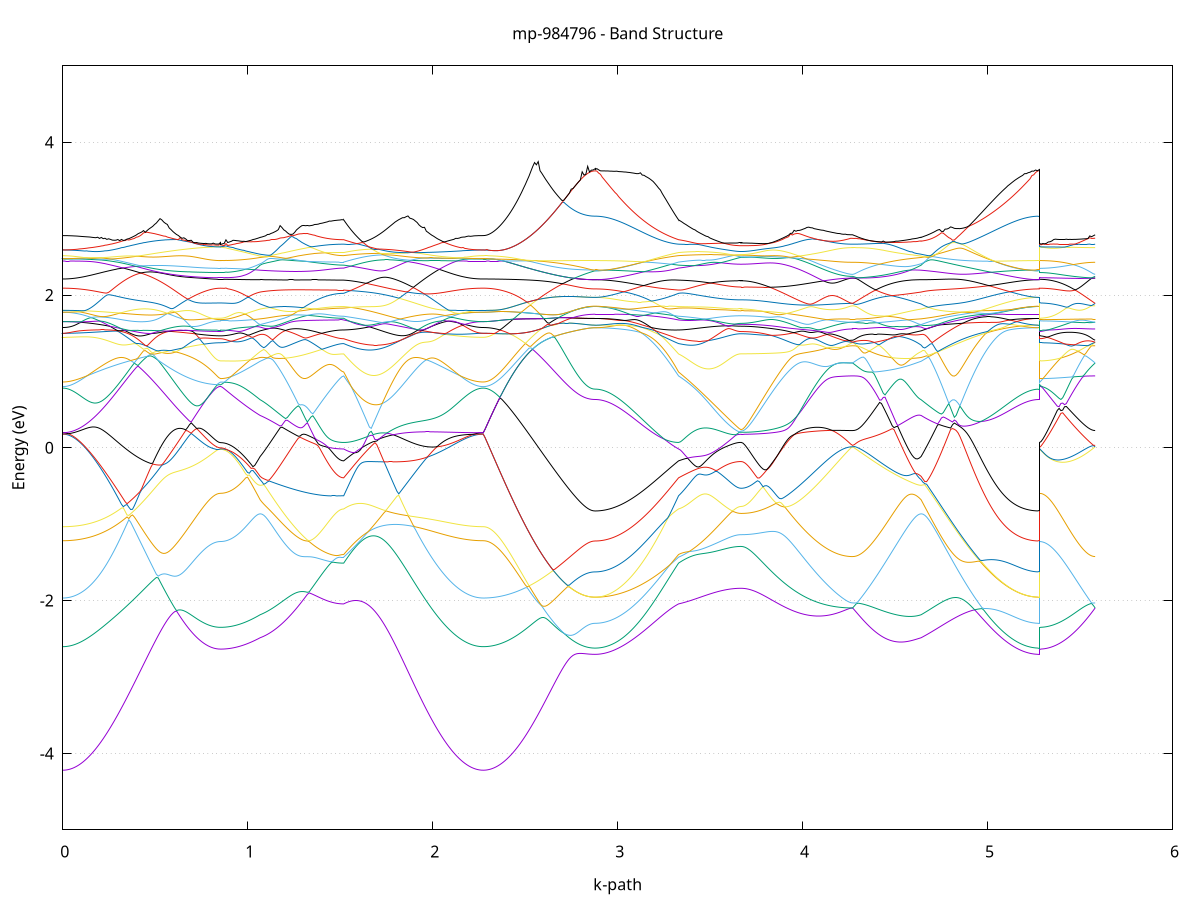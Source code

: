 set title 'mp-984796 - Band Structure'
set xlabel 'k-path'
set ylabel 'Energy (eV)'
set grid y
set yrange [-5:5]
set terminal png size 800,600
set output 'mp-984796_bands_gnuplot.png'
plot '-' using 1:2 with lines notitle, '-' using 1:2 with lines notitle, '-' using 1:2 with lines notitle, '-' using 1:2 with lines notitle, '-' using 1:2 with lines notitle, '-' using 1:2 with lines notitle, '-' using 1:2 with lines notitle, '-' using 1:2 with lines notitle, '-' using 1:2 with lines notitle, '-' using 1:2 with lines notitle, '-' using 1:2 with lines notitle, '-' using 1:2 with lines notitle, '-' using 1:2 with lines notitle, '-' using 1:2 with lines notitle, '-' using 1:2 with lines notitle, '-' using 1:2 with lines notitle, '-' using 1:2 with lines notitle, '-' using 1:2 with lines notitle, '-' using 1:2 with lines notitle, '-' using 1:2 with lines notitle, '-' using 1:2 with lines notitle, '-' using 1:2 with lines notitle, '-' using 1:2 with lines notitle, '-' using 1:2 with lines notitle, '-' using 1:2 with lines notitle, '-' using 1:2 with lines notitle, '-' using 1:2 with lines notitle, '-' using 1:2 with lines notitle, '-' using 1:2 with lines notitle, '-' using 1:2 with lines notitle, '-' using 1:2 with lines notitle, '-' using 1:2 with lines notitle, '-' using 1:2 with lines notitle, '-' using 1:2 with lines notitle, '-' using 1:2 with lines notitle, '-' using 1:2 with lines notitle, '-' using 1:2 with lines notitle, '-' using 1:2 with lines notitle, '-' using 1:2 with lines notitle, '-' using 1:2 with lines notitle, '-' using 1:2 with lines notitle, '-' using 1:2 with lines notitle, '-' using 1:2 with lines notitle, '-' using 1:2 with lines notitle, '-' using 1:2 with lines notitle, '-' using 1:2 with lines notitle, '-' using 1:2 with lines notitle, '-' using 1:2 with lines notitle
0.000000 -39.652530
0.009919 -39.652530
0.019837 -39.652430
0.029756 -39.652330
0.039674 -39.652130
0.049593 -39.651930
0.059511 -39.651630
0.069430 -39.651330
0.079348 -39.651030
0.089267 -39.650630
0.099185 -39.650130
0.109104 -39.649630
0.119022 -39.649130
0.128941 -39.648530
0.138860 -39.647930
0.148778 -39.647230
0.158697 -39.646530
0.168615 -39.645730
0.178534 -39.644930
0.188452 -39.644130
0.198371 -39.643230
0.208289 -39.642330
0.218208 -39.641330
0.228126 -39.640330
0.238045 -39.639330
0.247963 -39.638230
0.257882 -39.637130
0.267800 -39.635930
0.277719 -39.634730
0.287638 -39.633530
0.297556 -39.632330
0.307475 -39.631030
0.317393 -39.629730
0.327312 -39.628430
0.337230 -39.627030
0.347149 -39.625630
0.357067 -39.624230
0.366986 -39.622830
0.376904 -39.621330
0.386823 -39.619830
0.396741 -39.618330
0.406660 -39.616830
0.416579 -39.615230
0.426497 -39.613730
0.436416 -39.612130
0.446334 -39.610530
0.456253 -39.608930
0.466171 -39.607330
0.476090 -39.605630
0.486008 -39.604030
0.495927 -39.602330
0.505845 -39.600730
0.515764 -39.599030
0.525682 -39.597430
0.535601 -39.595730
0.545519 -39.594030
0.555438 -39.592330
0.565357 -39.590730
0.575275 -39.589030
0.585194 -39.587330
0.595112 -39.585730
0.605031 -39.584030
0.614949 -39.582430
0.624868 -39.580830
0.634786 -39.579230
0.644705 -39.577630
0.654623 -39.576030
0.664542 -39.574430
0.674460 -39.572930
0.684379 -39.571330
0.694298 -39.569930
0.704216 -39.568430
0.714135 -39.567030
0.724053 -39.565630
0.733972 -39.564230
0.743890 -39.563030
0.753809 -39.561730
0.763727 -39.560630
0.773646 -39.559530
0.783564 -39.558530
0.793483 -39.557630
0.803401 -39.556830
0.813320 -39.556130
0.823239 -39.555630
0.833157 -39.555230
0.843076 -39.554930
0.852994 -39.554830
0.852994 -39.554830
0.862723 -39.554830
0.872451 -39.554830
0.882179 -39.554730
0.891908 -39.554630
0.901636 -39.554730
0.911365 -39.554930
0.921093 -39.555130
0.930822 -39.555430
0.940550 -39.555630
0.950279 -39.556030
0.960007 -39.556330
0.969736 -39.556730
0.979464 -39.557130
0.989192 -39.557630
0.998921 -39.558130
1.008649 -39.558630
1.018378 -39.559130
1.028106 -39.559730
1.037835 -39.560330
1.047563 -39.560930
1.057292 -39.561530
1.067020 -39.562230
1.067020 -39.562230
1.076842 -39.562730
1.086664 -39.563230
1.096487 -39.563730
1.106309 -39.564130
1.116131 -39.564630
1.125953 -39.565130
1.135775 -39.565530
1.145597 -39.565930
1.155419 -39.566430
1.165242 -39.566830
1.175064 -39.567230
1.184886 -39.567730
1.194708 -39.568130
1.204530 -39.568530
1.214352 -39.568830
1.224174 -39.569230
1.233997 -39.569630
1.243819 -39.570030
1.253641 -39.570330
1.263463 -39.570630
1.273285 -39.571030
1.283107 -39.571330
1.292929 -39.571630
1.302752 -39.571930
1.312574 -39.572230
1.322396 -39.572430
1.332218 -39.572730
1.342040 -39.572930
1.351862 -39.573230
1.361684 -39.573430
1.371507 -39.573630
1.381329 -39.573830
1.391151 -39.574030
1.400973 -39.574230
1.410795 -39.574330
1.420617 -39.574530
1.430439 -39.574630
1.440262 -39.574730
1.450084 -39.574830
1.459906 -39.574930
1.469728 -39.575030
1.479550 -39.575130
1.489372 -39.575130
1.499195 -39.575130
1.509017 -39.575230
1.518839 -39.575230
1.518839 -39.575230
1.528766 -39.573930
1.538694 -39.572630
1.548622 -39.571330
1.558549 -39.570030
1.568477 -39.568730
1.578404 -39.567430
1.588332 -39.566030
1.598260 -39.567830
1.608187 -39.569630
1.618115 -39.571430
1.628042 -39.573230
1.637970 -39.575030
1.647898 -39.576830
1.657825 -39.578730
1.667753 -39.580530
1.677680 -39.582330
1.687608 -39.584230
1.697535 -39.586030
1.707463 -39.587830
1.717391 -39.589730
1.727318 -39.591530
1.737246 -39.593330
1.747173 -39.595130
1.757101 -39.596930
1.767029 -39.598730
1.776956 -39.600530
1.786884 -39.602330
1.796811 -39.604030
1.806739 -39.605830
1.816667 -39.607530
1.826594 -39.609230
1.836522 -39.610930
1.846449 -39.612630
1.856377 -39.614230
1.866305 -39.615830
1.876232 -39.617430
1.886160 -39.619030
1.896087 -39.620630
1.906015 -39.622130
1.915943 -39.623630
1.925870 -39.625130
1.935798 -39.626530
1.945725 -39.627930
1.955653 -39.629330
1.965581 -39.630730
1.975508 -39.632030
1.985436 -39.633330
1.995363 -39.634530
2.005291 -39.635730
2.015219 -39.636930
2.025146 -39.638030
2.035074 -39.639130
2.045001 -39.640230
2.054929 -39.641230
2.064856 -39.642230
2.074784 -39.643130
2.084712 -39.644030
2.094639 -39.644930
2.104567 -39.645730
2.114494 -39.646430
2.124422 -39.647230
2.134350 -39.647930
2.144277 -39.648530
2.154205 -39.649130
2.164132 -39.649630
2.174060 -39.650130
2.183988 -39.650630
2.193915 -39.651030
2.203843 -39.651330
2.213770 -39.651630
2.223698 -39.651930
2.233626 -39.652130
2.243553 -39.652330
2.253481 -39.652430
2.263408 -39.652530
2.273336 -39.652530
2.273336 -39.652530
2.283242 -39.652530
2.293148 -39.652430
2.303053 -39.652330
2.312959 -39.652230
2.322865 -39.652030
2.332771 -39.651730
2.342677 -39.651430
2.352583 -39.651130
2.362489 -39.650830
2.372394 -39.650330
2.382300 -39.649930
2.392206 -39.649430
2.402112 -39.648930
2.412018 -39.648330
2.421924 -39.647730
2.431829 -39.647130
2.441735 -39.646430
2.451641 -39.645730
2.461547 -39.644930
2.471453 -39.644130
2.481359 -39.643330
2.491265 -39.642430
2.501170 -39.641530
2.511076 -39.640630
2.520982 -39.639730
2.530888 -39.638730
2.540794 -39.637730
2.550700 -39.636730
2.560605 -39.635730
2.570511 -39.634630
2.580417 -39.633530
2.590323 -39.632430
2.600229 -39.631330
2.610135 -39.630230
2.620040 -39.629030
2.629946 -39.627930
2.639852 -39.626730
2.649758 -39.625630
2.659664 -39.624430
2.669570 -39.623330
2.679476 -39.622230
2.689381 -39.621030
2.699287 -39.619930
2.709193 -39.618830
2.719099 -39.617830
2.729005 -39.616730
2.738911 -39.615730
2.748816 -39.614730
2.758722 -39.613830
2.768628 -39.612930
2.778534 -39.612130
2.788440 -39.611430
2.798346 -39.610630
2.808251 -39.610030
2.818157 -39.609530
2.828063 -39.609030
2.837969 -39.608630
2.847875 -39.608230
2.857781 -39.608030
2.867687 -39.607930
2.877592 -39.607830
2.877592 -39.607830
2.887415 -39.607830
2.897237 -39.607830
2.907059 -39.607730
2.916881 -39.607630
2.926703 -39.607430
2.936525 -39.607230
2.946347 -39.607030
2.956170 -39.606730
2.965992 -39.606430
2.975814 -39.606130
2.985636 -39.605830
2.995458 -39.605430
3.005280 -39.604930
3.015102 -39.604530
3.024925 -39.604030
3.034747 -39.603430
3.044569 -39.602930
3.054391 -39.602330
3.064213 -39.601730
3.074035 -39.601030
3.083857 -39.600430
3.093680 -39.599730
3.103502 -39.598930
3.113324 -39.598130
3.123146 -39.597330
3.132968 -39.596530
3.142790 -39.595730
3.152612 -39.594830
3.162435 -39.593930
3.172257 -39.593030
3.182079 -39.592030
3.191901 -39.591030
3.201723 -39.590030
3.211545 -39.589030
3.221367 -39.588030
3.231190 -39.586930
3.241012 -39.585830
3.250834 -39.584730
3.260656 -39.583630
3.270478 -39.582430
3.280300 -39.581230
3.290122 -39.580130
3.299945 -39.578930
3.309767 -39.577630
3.319589 -39.576430
3.329411 -39.575230
3.329411 -39.575230
3.339350 -39.574630
3.349288 -39.574230
3.359227 -39.573830
3.369166 -39.573630
3.379104 -39.573430
3.389043 -39.573330
3.398981 -39.573430
3.408920 -39.573530
3.418859 -39.573630
3.428797 -39.573930
3.438736 -39.574230
3.448674 -39.574530
3.458613 -39.574930
3.468552 -39.575330
3.478490 -39.575730
3.488429 -39.576130
3.498367 -39.576530
3.508306 -39.577030
3.518245 -39.577430
3.528183 -39.577830
3.538122 -39.578130
3.548060 -39.578530
3.557999 -39.578830
3.567938 -39.579230
3.577876 -39.579430
3.587815 -39.579730
3.597754 -39.579930
3.607692 -39.580130
3.617631 -39.580330
3.627569 -39.580530
3.637508 -39.580630
3.647447 -39.580730
3.657385 -39.580730
3.667324 -39.580730
3.667324 -39.580730
3.677212 -39.580730
3.687099 -39.580730
3.696987 -39.580630
3.706875 -39.580530
3.716763 -39.580430
3.726651 -39.580330
3.736539 -39.580130
3.746427 -39.580030
3.756314 -39.579830
3.766202 -39.579530
3.776090 -39.579330
3.785978 -39.579030
3.795866 -39.578730
3.805754 -39.578430
3.815641 -39.578130
3.825529 -39.577730
3.835417 -39.577430
3.845305 -39.577030
3.855193 -39.576530
3.865081 -39.576130
3.874968 -39.575730
3.884856 -39.575230
3.894744 -39.574730
3.904632 -39.574230
3.914520 -39.573730
3.924408 -39.573130
3.934295 -39.572630
3.944183 -39.572030
3.954071 -39.571430
3.963959 -39.570830
3.973847 -39.570230
3.983735 -39.569630
3.993622 -39.568930
4.003510 -39.568330
4.013398 -39.567630
4.023286 -39.567030
4.033174 -39.566330
4.043062 -39.565630
4.052949 -39.565030
4.062837 -39.564330
4.072725 -39.563630
4.082613 -39.563030
4.092501 -39.562330
4.102389 -39.561630
4.112276 -39.561030
4.122164 -39.560330
4.132052 -39.559730
4.141940 -39.559130
4.151828 -39.558530
4.161716 -39.558030
4.171603 -39.557430
4.181491 -39.556930
4.191379 -39.556530
4.201267 -39.556030
4.211155 -39.555730
4.221043 -39.555330
4.230930 -39.555030
4.240818 -39.554830
4.250706 -39.554730
4.260594 -39.554630
4.270482 -39.554530
4.270482 -39.554530
4.280225 -39.554530
4.289969 -39.554630
4.299712 -39.554630
4.309456 -39.554730
4.319199 -39.554830
4.328943 -39.555030
4.338687 -39.555130
4.348430 -39.555330
4.358174 -39.555430
4.367917 -39.555630
4.377661 -39.555830
4.387404 -39.556030
4.397148 -39.556230
4.406891 -39.556430
4.416635 -39.556630
4.426378 -39.556830
4.436122 -39.557030
4.445866 -39.557230
4.455609 -39.557430
4.465353 -39.557630
4.475096 -39.557830
4.484840 -39.558030
4.494583 -39.558230
4.504327 -39.558430
4.514070 -39.558630
4.523814 -39.558830
4.533557 -39.559130
4.543301 -39.559330
4.553045 -39.559530
4.562788 -39.559730
4.572532 -39.560030
4.582275 -39.560330
4.592019 -39.560530
4.601762 -39.560830
4.611506 -39.561130
4.621249 -39.561530
4.630993 -39.561830
4.640736 -39.562230
4.640736 -39.562230
4.650720 -39.562930
4.660704 -39.563730
4.670688 -39.564430
4.680672 -39.565230
4.690656 -39.566030
4.700640 -39.566930
4.710624 -39.567730
4.720608 -39.568630
4.730591 -39.569430
4.740575 -39.570330
4.750559 -39.571330
4.760543 -39.572230
4.770527 -39.573130
4.780511 -39.574130
4.790495 -39.575030
4.800479 -39.576030
4.810462 -39.577030
4.820446 -39.577930
4.830430 -39.578930
4.840414 -39.579930
4.850398 -39.580930
4.860382 -39.581930
4.870366 -39.582930
4.880350 -39.583830
4.890333 -39.584830
4.900317 -39.585830
4.910301 -39.586730
4.920285 -39.587730
4.930269 -39.588730
4.940253 -39.589630
4.950237 -39.590530
4.960221 -39.591430
4.970204 -39.592330
4.980188 -39.593230
4.990172 -39.594130
5.000156 -39.594930
5.010140 -39.595830
5.020124 -39.596630
5.030108 -39.597430
5.040092 -39.598130
5.050075 -39.598930
5.060059 -39.599630
5.070043 -39.600330
5.080027 -39.601030
5.090011 -39.601630
5.099995 -39.602230
5.109979 -39.602830
5.119963 -39.603430
5.129946 -39.603930
5.139930 -39.604430
5.149914 -39.604930
5.159898 -39.605330
5.169882 -39.605730
5.179866 -39.606130
5.189850 -39.606430
5.199834 -39.606730
5.209817 -39.607030
5.219801 -39.607230
5.229785 -39.607430
5.239769 -39.607630
5.249753 -39.607730
5.259737 -39.607830
5.269721 -39.607830
5.279705 -39.607830
5.279705 -39.554830
5.289451 -39.554830
5.299197 -39.554830
5.308943 -39.554830
5.318689 -39.554830
5.328435 -39.554830
5.338181 -39.554830
5.347927 -39.554830
5.357673 -39.554830
5.367419 -39.554830
5.377165 -39.554830
5.386911 -39.554830
5.396657 -39.554830
5.406404 -39.554830
5.416150 -39.554830
5.425896 -39.554830
5.435642 -39.554730
5.445388 -39.554730
5.455134 -39.554730
5.464880 -39.554730
5.474626 -39.554730
5.484372 -39.554730
5.494118 -39.554730
5.503864 -39.554730
5.513610 -39.554630
5.523356 -39.554630
5.533102 -39.554630
5.542849 -39.554630
5.552595 -39.554630
5.562341 -39.554630
5.572087 -39.554630
5.581833 -39.554530
e
0.000000 -39.502130
0.009919 -39.502130
0.019837 -39.502230
0.029756 -39.502330
0.039674 -39.502430
0.049593 -39.502530
0.059511 -39.502730
0.069430 -39.503030
0.079348 -39.503230
0.089267 -39.503530
0.099185 -39.503830
0.109104 -39.504230
0.119022 -39.504630
0.128941 -39.505030
0.138860 -39.505530
0.148778 -39.506030
0.158697 -39.506530
0.168615 -39.507030
0.178534 -39.507630
0.188452 -39.508230
0.198371 -39.508830
0.208289 -39.509530
0.218208 -39.510130
0.228126 -39.510830
0.238045 -39.511630
0.247963 -39.512330
0.257882 -39.513130
0.267800 -39.513930
0.277719 -39.514730
0.287638 -39.515530
0.297556 -39.516330
0.307475 -39.517230
0.317393 -39.518130
0.327312 -39.519030
0.337230 -39.519930
0.347149 -39.520830
0.357067 -39.521730
0.366986 -39.522630
0.376904 -39.523630
0.386823 -39.524530
0.396741 -39.525430
0.406660 -39.526430
0.416579 -39.527330
0.426497 -39.528330
0.436416 -39.529230
0.446334 -39.530230
0.456253 -39.531130
0.466171 -39.532130
0.476090 -39.533030
0.486008 -39.534030
0.495927 -39.534930
0.505845 -39.535830
0.515764 -39.536730
0.525682 -39.537630
0.535601 -39.538530
0.545519 -39.539330
0.555438 -39.540230
0.565357 -39.541030
0.575275 -39.541830
0.585194 -39.542630
0.595112 -39.543430
0.605031 -39.544230
0.614949 -39.544930
0.624868 -39.545630
0.634786 -39.546330
0.644705 -39.547030
0.654623 -39.547630
0.664542 -39.548330
0.674460 -39.548930
0.684379 -39.549430
0.694298 -39.550030
0.704216 -39.550530
0.714135 -39.550930
0.724053 -39.551430
0.733972 -39.551830
0.743890 -39.552230
0.753809 -39.552530
0.763727 -39.552930
0.773646 -39.553230
0.783564 -39.553430
0.793483 -39.553630
0.803401 -39.553830
0.813320 -39.554030
0.823239 -39.554130
0.833157 -39.554230
0.843076 -39.554230
0.852994 -39.554230
0.852994 -39.554330
0.862723 -39.554330
0.872451 -39.554330
0.882179 -39.554430
0.891908 -39.554530
0.901636 -39.554430
0.911365 -39.554230
0.921093 -39.554030
0.930822 -39.553830
0.940550 -39.553530
0.950279 -39.553230
0.960007 -39.552830
0.969736 -39.552530
0.979464 -39.552130
0.989192 -39.551630
0.998921 -39.551230
1.008649 -39.550730
1.018378 -39.550230
1.028106 -39.549630
1.037835 -39.549030
1.047563 -39.548430
1.057292 -39.547830
1.067020 -39.547230
1.067020 -39.547230
1.076842 -39.546730
1.086664 -39.546430
1.096487 -39.546130
1.106309 -39.545930
1.116131 -39.545830
1.125953 -39.545830
1.135775 -39.545830
1.145597 -39.545830
1.155419 -39.546030
1.165242 -39.546130
1.175064 -39.546330
1.184886 -39.546630
1.194708 -39.546830
1.204530 -39.547130
1.214352 -39.547430
1.224174 -39.547730
1.233997 -39.548030
1.243819 -39.548430
1.253641 -39.548730
1.263463 -39.549030
1.273285 -39.549330
1.283107 -39.549730
1.292929 -39.550030
1.302752 -39.550330
1.312574 -39.550630
1.322396 -39.550930
1.332218 -39.551230
1.342040 -39.551530
1.351862 -39.551730
1.361684 -39.552030
1.371507 -39.552230
1.381329 -39.552530
1.391151 -39.552730
1.400973 -39.552930
1.410795 -39.553130
1.420617 -39.553230
1.430439 -39.553430
1.440262 -39.553530
1.450084 -39.553630
1.459906 -39.553830
1.469728 -39.553830
1.479550 -39.553930
1.489372 -39.554030
1.499195 -39.554030
1.509017 -39.554030
1.518839 -39.554130
1.518839 -39.554130
1.528766 -39.555730
1.538694 -39.557430
1.548622 -39.559130
1.558549 -39.560830
1.568477 -39.562530
1.578404 -39.564330
1.588332 -39.566030
1.598260 -39.564730
1.608187 -39.563330
1.618115 -39.562030
1.628042 -39.560630
1.637970 -39.559330
1.647898 -39.557930
1.657825 -39.556530
1.667753 -39.555230
1.677680 -39.553830
1.687608 -39.552430
1.697535 -39.551130
1.707463 -39.549730
1.717391 -39.548430
1.727318 -39.547030
1.737246 -39.545730
1.747173 -39.544330
1.757101 -39.543030
1.767029 -39.541730
1.776956 -39.540330
1.786884 -39.539030
1.796811 -39.537730
1.806739 -39.536430
1.816667 -39.535230
1.826594 -39.533930
1.836522 -39.532730
1.846449 -39.531430
1.856377 -39.530230
1.866305 -39.529030
1.876232 -39.527830
1.886160 -39.526730
1.896087 -39.525530
1.906015 -39.524430
1.915943 -39.523330
1.925870 -39.522230
1.935798 -39.521230
1.945725 -39.520130
1.955653 -39.519130
1.965581 -39.518130
1.975508 -39.517230
1.985436 -39.516230
1.995363 -39.515330
2.005291 -39.514430
2.015219 -39.513630
2.025146 -39.512730
2.035074 -39.511930
2.045001 -39.511130
2.054929 -39.510430
2.064856 -39.509730
2.074784 -39.509030
2.084712 -39.508330
2.094639 -39.507730
2.104567 -39.507130
2.114494 -39.506530
2.124422 -39.506030
2.134350 -39.505530
2.144277 -39.505030
2.154205 -39.504630
2.164132 -39.504230
2.174060 -39.503930
2.183988 -39.503530
2.193915 -39.503230
2.203843 -39.503030
2.213770 -39.502730
2.223698 -39.502530
2.233626 -39.502430
2.243553 -39.502330
2.253481 -39.502230
2.263408 -39.502130
2.273336 -39.502130
2.273336 -39.502130
2.283242 -39.502130
2.293148 -39.502130
2.303053 -39.502130
2.312959 -39.502130
2.322865 -39.502130
2.332771 -39.502130
2.342677 -39.502130
2.352583 -39.502130
2.362489 -39.502130
2.372394 -39.502130
2.382300 -39.502130
2.392206 -39.502130
2.402112 -39.502130
2.412018 -39.502230
2.421924 -39.502230
2.431829 -39.502230
2.441735 -39.502230
2.451641 -39.502230
2.461547 -39.502230
2.471453 -39.502230
2.481359 -39.502230
2.491265 -39.502230
2.501170 -39.502230
2.511076 -39.502230
2.520982 -39.502330
2.530888 -39.502330
2.540794 -39.502330
2.550700 -39.502330
2.560605 -39.502330
2.570511 -39.502330
2.580417 -39.502330
2.590323 -39.502330
2.600229 -39.502330
2.610135 -39.503430
2.620040 -39.504630
2.629946 -39.505730
2.639852 -39.506930
2.649758 -39.508130
2.659664 -39.509230
2.669570 -39.510430
2.679476 -39.511530
2.689381 -39.512730
2.699287 -39.513830
2.709193 -39.514930
2.719099 -39.516030
2.729005 -39.517130
2.738911 -39.518130
2.748816 -39.519130
2.758722 -39.520030
2.768628 -39.520930
2.778534 -39.521730
2.788440 -39.522530
2.798346 -39.523230
2.808251 -39.523830
2.818157 -39.524430
2.828063 -39.524930
2.837969 -39.525330
2.847875 -39.525630
2.857781 -39.525930
2.867687 -39.526030
2.877592 -39.526030
2.877592 -39.526030
2.887415 -39.526030
2.897237 -39.526030
2.907059 -39.526030
2.916881 -39.526030
2.926703 -39.526030
2.936525 -39.526030
2.946347 -39.526030
2.956170 -39.526030
2.965992 -39.526130
2.975814 -39.526130
2.985636 -39.526130
2.995458 -39.526130
3.005280 -39.526230
3.015102 -39.526230
3.024925 -39.526330
3.034747 -39.526430
3.044569 -39.526630
3.054391 -39.526830
3.064213 -39.527030
3.074035 -39.527230
3.083857 -39.527530
3.093680 -39.527930
3.103502 -39.528330
3.113324 -39.528730
3.123146 -39.529330
3.132968 -39.529930
3.142790 -39.530530
3.152612 -39.531330
3.162435 -39.532130
3.172257 -39.533030
3.182079 -39.533930
3.191901 -39.534930
3.201723 -39.536030
3.211545 -39.537130
3.221367 -39.538330
3.231190 -39.539530
3.241012 -39.540830
3.250834 -39.542130
3.260656 -39.543530
3.270478 -39.544930
3.280300 -39.546330
3.290122 -39.547830
3.299945 -39.549330
3.309767 -39.550930
3.319589 -39.552530
3.329411 -39.554130
3.329411 -39.554130
3.339350 -39.554830
3.349288 -39.555430
3.359227 -39.555930
3.369166 -39.556430
3.379104 -39.556830
3.389043 -39.557130
3.398981 -39.557430
3.408920 -39.557530
3.418859 -39.557630
3.428797 -39.557630
3.438736 -39.557630
3.448674 -39.557530
3.458613 -39.557430
3.468552 -39.557330
3.478490 -39.557130
3.488429 -39.557030
3.498367 -39.556830
3.508306 -39.556730
3.518245 -39.556530
3.528183 -39.556330
3.538122 -39.556230
3.548060 -39.556030
3.557999 -39.555930
3.567938 -39.555830
3.577876 -39.555730
3.587815 -39.555630
3.597754 -39.555530
3.607692 -39.555430
3.617631 -39.555330
3.627569 -39.555330
3.637508 -39.555230
3.647447 -39.555230
3.657385 -39.555230
3.667324 -39.555230
3.667324 -39.555230
3.677212 -39.555230
3.687099 -39.555230
3.696987 -39.555230
3.706875 -39.555230
3.716763 -39.555230
3.726651 -39.555230
3.736539 -39.555230
3.746427 -39.555230
3.756314 -39.555130
3.766202 -39.555130
3.776090 -39.555130
3.785978 -39.555130
3.795866 -39.555130
3.805754 -39.555130
3.815641 -39.555130
3.825529 -39.555130
3.835417 -39.555130
3.845305 -39.555030
3.855193 -39.555030
3.865081 -39.555030
3.874968 -39.555030
3.884856 -39.555030
3.894744 -39.555030
3.904632 -39.555030
3.914520 -39.555030
3.924408 -39.554930
3.934295 -39.554930
3.944183 -39.554930
3.954071 -39.554930
3.963959 -39.554930
3.973847 -39.554930
3.983735 -39.554830
3.993622 -39.554830
4.003510 -39.554830
4.013398 -39.554830
4.023286 -39.554830
4.033174 -39.554830
4.043062 -39.554730
4.052949 -39.554730
4.062837 -39.554730
4.072725 -39.554730
4.082613 -39.554730
4.092501 -39.554730
4.102389 -39.554730
4.112276 -39.554630
4.122164 -39.554630
4.132052 -39.554630
4.141940 -39.554630
4.151828 -39.554630
4.161716 -39.554630
4.171603 -39.554630
4.181491 -39.554630
4.191379 -39.554630
4.201267 -39.554630
4.211155 -39.554630
4.221043 -39.554630
4.230930 -39.554530
4.240818 -39.554530
4.250706 -39.554530
4.260594 -39.554530
4.270482 -39.554530
4.270482 -39.554530
4.280225 -39.554530
4.289969 -39.554530
4.299712 -39.554530
4.309456 -39.554530
4.319199 -39.554530
4.328943 -39.554430
4.338687 -39.554430
4.348430 -39.554330
4.358174 -39.554230
4.367917 -39.554130
4.377661 -39.554030
4.387404 -39.553930
4.397148 -39.553830
4.406891 -39.553630
4.416635 -39.553530
4.426378 -39.553330
4.436122 -39.553130
4.445866 -39.553030
4.455609 -39.552830
4.465353 -39.552630
4.475096 -39.552330
4.484840 -39.552130
4.494583 -39.551930
4.504327 -39.551630
4.514070 -39.551430
4.523814 -39.551130
4.533557 -39.550830
4.543301 -39.550630
4.553045 -39.550330
4.562788 -39.550030
4.572532 -39.549630
4.582275 -39.549330
4.592019 -39.549030
4.601762 -39.548630
4.611506 -39.548330
4.621249 -39.547930
4.630993 -39.547630
4.640736 -39.547230
4.640736 -39.547230
4.650720 -39.546530
4.660704 -39.545830
4.670688 -39.545030
4.680672 -39.544330
4.690656 -39.543530
4.700640 -39.542730
4.710624 -39.541930
4.720608 -39.541030
4.730591 -39.540230
4.740575 -39.539330
4.750559 -39.538430
4.760543 -39.537530
4.770527 -39.536630
4.780511 -39.535730
4.790495 -39.534830
4.800479 -39.533830
4.810462 -39.532930
4.820446 -39.531930
4.830430 -39.531030
4.840414 -39.530030
4.850398 -39.529130
4.860382 -39.528130
4.870366 -39.527130
4.880350 -39.526230
4.890333 -39.525530
4.900317 -39.525630
4.910301 -39.525630
4.920285 -39.525630
4.930269 -39.525630
4.940253 -39.525630
4.950237 -39.525730
4.960221 -39.525730
4.970204 -39.525730
4.980188 -39.525730
4.990172 -39.525730
5.000156 -39.525830
5.010140 -39.525830
5.020124 -39.525830
5.030108 -39.525830
5.040092 -39.525830
5.050075 -39.525830
5.060059 -39.525930
5.070043 -39.525930
5.080027 -39.525930
5.090011 -39.525930
5.099995 -39.525930
5.109979 -39.525930
5.119963 -39.525930
5.129946 -39.525930
5.139930 -39.526030
5.149914 -39.526030
5.159898 -39.526030
5.169882 -39.526030
5.179866 -39.526030
5.189850 -39.526030
5.199834 -39.526030
5.209817 -39.526030
5.219801 -39.526030
5.229785 -39.526030
5.239769 -39.526030
5.249753 -39.526030
5.259737 -39.526030
5.269721 -39.526030
5.279705 -39.526030
5.279705 -39.554230
5.289451 -39.554330
5.299197 -39.554230
5.308943 -39.554330
5.318689 -39.554230
5.328435 -39.554330
5.338181 -39.554330
5.347927 -39.554330
5.357673 -39.554330
5.367419 -39.554330
5.377165 -39.554330
5.386911 -39.554330
5.396657 -39.554330
5.406404 -39.554330
5.416150 -39.554330
5.425896 -39.554330
5.435642 -39.554330
5.445388 -39.554430
5.455134 -39.554430
5.464880 -39.554430
5.474626 -39.554430
5.484372 -39.554430
5.494118 -39.554430
5.503864 -39.554430
5.513610 -39.554430
5.523356 -39.554530
5.533102 -39.554530
5.542849 -39.554530
5.552595 -39.554530
5.562341 -39.554530
5.572087 -39.554530
5.581833 -39.554530
e
0.000000 -39.480730
0.009919 -39.480630
0.019837 -39.480730
0.029756 -39.480730
0.039674 -39.480830
0.049593 -39.480830
0.059511 -39.480930
0.069430 -39.481030
0.079348 -39.481030
0.089267 -39.481230
0.099185 -39.481330
0.109104 -39.481430
0.119022 -39.481630
0.128941 -39.481730
0.138860 -39.481930
0.148778 -39.482130
0.158697 -39.482330
0.168615 -39.482530
0.178534 -39.482730
0.188452 -39.482930
0.198371 -39.483230
0.208289 -39.483530
0.218208 -39.483730
0.228126 -39.484030
0.238045 -39.484330
0.247963 -39.484630
0.257882 -39.485030
0.267800 -39.485330
0.277719 -39.485730
0.287638 -39.486130
0.297556 -39.486530
0.307475 -39.486930
0.317393 -39.487330
0.327312 -39.487730
0.337230 -39.488230
0.347149 -39.488630
0.357067 -39.489130
0.366986 -39.489630
0.376904 -39.490130
0.386823 -39.490630
0.396741 -39.491230
0.406660 -39.491730
0.416579 -39.492330
0.426497 -39.492930
0.436416 -39.493530
0.446334 -39.494130
0.456253 -39.494830
0.466171 -39.495430
0.476090 -39.496130
0.486008 -39.496830
0.495927 -39.497530
0.505845 -39.498230
0.515764 -39.498930
0.525682 -39.499630
0.535601 -39.500430
0.545519 -39.501230
0.555438 -39.502030
0.565357 -39.502830
0.575275 -39.503630
0.585194 -39.504430
0.595112 -39.505330
0.605031 -39.506230
0.614949 -39.507030
0.624868 -39.507930
0.634786 -39.508830
0.644705 -39.509730
0.654623 -39.510630
0.664542 -39.511630
0.674460 -39.512530
0.684379 -39.513430
0.694298 -39.514430
0.704216 -39.515330
0.714135 -39.516230
0.724053 -39.517130
0.733972 -39.518130
0.743890 -39.518930
0.753809 -39.519830
0.763727 -39.520630
0.773646 -39.521430
0.783564 -39.522230
0.793483 -39.522830
0.803401 -39.523430
0.813320 -39.523930
0.823239 -39.524430
0.833157 -39.524730
0.843076 -39.524930
0.852994 -39.524930
0.852994 -39.524930
0.862723 -39.524930
0.872451 -39.524930
0.882179 -39.524930
0.891908 -39.524930
0.901636 -39.524930
0.911365 -39.524930
0.921093 -39.524930
0.930822 -39.524930
0.940550 -39.524930
0.950279 -39.525030
0.960007 -39.525030
0.969736 -39.525030
0.979464 -39.525030
0.989192 -39.525030
0.998921 -39.525030
1.008649 -39.525030
1.018378 -39.525030
1.028106 -39.525030
1.037835 -39.525030
1.047563 -39.525130
1.057292 -39.525130
1.067020 -39.525130
1.067020 -39.525130
1.076842 -39.525130
1.086664 -39.525030
1.096487 -39.524830
1.106309 -39.524530
1.116131 -39.524230
1.125953 -39.523830
1.135775 -39.523430
1.145597 -39.522930
1.155419 -39.522430
1.165242 -39.521830
1.175064 -39.521230
1.184886 -39.520630
1.194708 -39.520030
1.204530 -39.519430
1.214352 -39.518730
1.224174 -39.518130
1.233997 -39.517430
1.243819 -39.516830
1.253641 -39.516130
1.263463 -39.515530
1.273285 -39.514930
1.283107 -39.514230
1.292929 -39.513730
1.302752 -39.513130
1.312574 -39.512530
1.322396 -39.512030
1.332218 -39.511530
1.342040 -39.511030
1.351862 -39.510530
1.361684 -39.510030
1.371507 -39.509630
1.381329 -39.509230
1.391151 -39.508830
1.400973 -39.508530
1.410795 -39.508130
1.420617 -39.507830
1.430439 -39.507630
1.440262 -39.507330
1.450084 -39.507130
1.459906 -39.506930
1.469728 -39.506830
1.479550 -39.506630
1.489372 -39.506530
1.499195 -39.506530
1.509017 -39.506430
1.518839 -39.506430
1.518839 -39.506430
1.528766 -39.506030
1.538694 -39.505630
1.548622 -39.505230
1.558549 -39.504830
1.568477 -39.504330
1.578404 -39.503930
1.588332 -39.503430
1.598260 -39.503030
1.608187 -39.502530
1.618115 -39.502030
1.628042 -39.501630
1.637970 -39.501130
1.647898 -39.500630
1.657825 -39.500130
1.667753 -39.499730
1.677680 -39.499230
1.687608 -39.498730
1.697535 -39.498230
1.707463 -39.497730
1.717391 -39.497230
1.727318 -39.496830
1.737246 -39.496330
1.747173 -39.495830
1.757101 -39.495330
1.767029 -39.494930
1.776956 -39.494430
1.786884 -39.493930
1.796811 -39.493430
1.806739 -39.493030
1.816667 -39.492530
1.826594 -39.492130
1.836522 -39.491630
1.846449 -39.491230
1.856377 -39.490730
1.866305 -39.490330
1.876232 -39.489930
1.886160 -39.489530
1.896087 -39.489130
1.906015 -39.488630
1.915943 -39.488330
1.925870 -39.487930
1.935798 -39.487530
1.945725 -39.487130
1.955653 -39.486730
1.965581 -39.486430
1.975508 -39.486030
1.985436 -39.485730
1.995363 -39.485430
2.005291 -39.485130
2.015219 -39.484730
2.025146 -39.484530
2.035074 -39.484230
2.045001 -39.483930
2.054929 -39.483630
2.064856 -39.483430
2.074784 -39.483130
2.084712 -39.482930
2.094639 -39.482730
2.104567 -39.482430
2.114494 -39.482230
2.124422 -39.482030
2.134350 -39.481930
2.144277 -39.481730
2.154205 -39.481530
2.164132 -39.481430
2.174060 -39.481330
2.183988 -39.481130
2.193915 -39.481130
2.203843 -39.481030
2.213770 -39.480930
2.223698 -39.480830
2.233626 -39.480830
2.243553 -39.480730
2.253481 -39.480730
2.263408 -39.480630
2.273336 -39.480730
2.273336 -39.480730
2.283242 -39.480730
2.293148 -39.480730
2.303053 -39.480930
2.312959 -39.481030
2.322865 -39.481230
2.332771 -39.481430
2.342677 -39.481730
2.352583 -39.482130
2.362489 -39.482430
2.372394 -39.482930
2.382300 -39.483330
2.392206 -39.483830
2.402112 -39.484430
2.412018 -39.484930
2.421924 -39.485630
2.431829 -39.486230
2.441735 -39.486930
2.451641 -39.487630
2.461547 -39.488430
2.471453 -39.489230
2.481359 -39.490130
2.491265 -39.490930
2.501170 -39.491830
2.511076 -39.492830
2.520982 -39.493730
2.530888 -39.494730
2.540794 -39.495730
2.550700 -39.496830
2.560605 -39.497830
2.570511 -39.498930
2.580417 -39.500030
2.590323 -39.501130
2.600229 -39.502330
2.610135 -39.502330
2.620040 -39.502430
2.629946 -39.502430
2.639852 -39.502430
2.649758 -39.502430
2.659664 -39.502430
2.669570 -39.502430
2.679476 -39.502430
2.689381 -39.502430
2.699287 -39.502430
2.709193 -39.502430
2.719099 -39.502530
2.729005 -39.502530
2.738911 -39.502530
2.748816 -39.502530
2.758722 -39.502530
2.768628 -39.502530
2.778534 -39.502530
2.788440 -39.502530
2.798346 -39.502530
2.808251 -39.502530
2.818157 -39.502530
2.828063 -39.502530
2.837969 -39.502530
2.847875 -39.502530
2.857781 -39.502530
2.867687 -39.502530
2.877592 -39.502530
2.877592 -39.502530
2.887415 -39.502530
2.897237 -39.502630
2.907059 -39.502730
2.916881 -39.502830
2.926703 -39.502930
2.936525 -39.503130
2.946347 -39.503330
2.956170 -39.503630
2.965992 -39.503930
2.975814 -39.504230
2.985636 -39.504530
2.995458 -39.504830
3.005280 -39.505230
3.015102 -39.505630
3.024925 -39.506030
3.034747 -39.506430
3.044569 -39.506830
3.054391 -39.507230
3.064213 -39.507630
3.074035 -39.508030
3.083857 -39.508330
3.093680 -39.508730
3.103502 -39.509030
3.113324 -39.509230
3.123146 -39.509530
3.132968 -39.509730
3.142790 -39.509930
3.152612 -39.509930
3.162435 -39.510030
3.172257 -39.510130
3.182079 -39.510130
3.191901 -39.510030
3.201723 -39.509930
3.211545 -39.509830
3.221367 -39.509730
3.231190 -39.509530
3.241012 -39.509330
3.250834 -39.509030
3.260656 -39.508830
3.270478 -39.508530
3.280300 -39.508230
3.290122 -39.507830
3.299945 -39.507530
3.309767 -39.507230
3.319589 -39.506830
3.329411 -39.506430
3.329411 -39.506430
3.339350 -39.506230
3.349288 -39.506030
3.359227 -39.505830
3.369166 -39.505630
3.379104 -39.505330
3.389043 -39.505130
3.398981 -39.504830
3.408920 -39.504630
3.418859 -39.504330
3.428797 -39.504030
3.438736 -39.503730
3.448674 -39.503530
3.458613 -39.503230
3.468552 -39.502930
3.478490 -39.502630
3.488429 -39.502330
3.498367 -39.502130
3.508306 -39.501830
3.518245 -39.501530
3.528183 -39.501330
3.538122 -39.501130
3.548060 -39.500830
3.557999 -39.500630
3.567938 -39.500430
3.577876 -39.500230
3.587815 -39.500130
3.597754 -39.499930
3.607692 -39.499830
3.617631 -39.499730
3.627569 -39.499630
3.637508 -39.499530
3.647447 -39.499530
3.657385 -39.499530
3.667324 -39.499430
3.667324 -39.499430
3.677212 -39.499530
3.687099 -39.499530
3.696987 -39.499530
3.706875 -39.499630
3.716763 -39.499730
3.726651 -39.499930
3.736539 -39.500030
3.746427 -39.500230
3.756314 -39.500430
3.766202 -39.500630
3.776090 -39.500830
3.785978 -39.501130
3.795866 -39.501430
3.805754 -39.501730
3.815641 -39.502030
3.825529 -39.502330
3.835417 -39.502730
3.845305 -39.503130
3.855193 -39.503530
3.865081 -39.503930
3.874968 -39.504330
3.884856 -39.504830
3.894744 -39.505330
3.904632 -39.505730
3.914520 -39.506330
3.924408 -39.506830
3.934295 -39.507330
3.944183 -39.507930
3.954071 -39.508430
3.963959 -39.509030
3.973847 -39.509630
3.983735 -39.510230
3.993622 -39.510830
4.003510 -39.511530
4.013398 -39.512130
4.023286 -39.512730
4.033174 -39.513430
4.043062 -39.514030
4.052949 -39.514730
4.062837 -39.515430
4.072725 -39.516030
4.082613 -39.516730
4.092501 -39.517330
4.102389 -39.518030
4.112276 -39.518630
4.122164 -39.519230
4.132052 -39.519830
4.141940 -39.520430
4.151828 -39.521030
4.161716 -39.521630
4.171603 -39.522130
4.181491 -39.522630
4.191379 -39.523030
4.201267 -39.523530
4.211155 -39.523830
4.221043 -39.524230
4.230930 -39.524430
4.240818 -39.524630
4.250706 -39.524830
4.260594 -39.524930
4.270482 -39.524930
4.270482 -39.524930
4.280225 -39.524930
4.289969 -39.524930
4.299712 -39.524830
4.309456 -39.524830
4.319199 -39.524730
4.328943 -39.524730
4.338687 -39.524630
4.348430 -39.524530
4.358174 -39.524430
4.367917 -39.524330
4.377661 -39.524330
4.387404 -39.524230
4.397148 -39.524130
4.406891 -39.524130
4.416635 -39.524030
4.426378 -39.524030
4.436122 -39.524030
4.445866 -39.524030
4.455609 -39.524030
4.465353 -39.524030
4.475096 -39.524030
4.484840 -39.524030
4.494583 -39.524130
4.504327 -39.524130
4.514070 -39.524230
4.523814 -39.524330
4.533557 -39.524430
4.543301 -39.524430
4.553045 -39.524530
4.562788 -39.524630
4.572532 -39.524730
4.582275 -39.524830
4.592019 -39.524830
4.601762 -39.524930
4.611506 -39.525030
4.621249 -39.525030
4.630993 -39.525130
4.640736 -39.525130
4.640736 -39.525130
4.650720 -39.525130
4.660704 -39.525130
4.670688 -39.525130
4.680672 -39.525130
4.690656 -39.525230
4.700640 -39.525230
4.710624 -39.525230
4.720608 -39.525230
4.730591 -39.525230
4.740575 -39.525230
4.750559 -39.525330
4.760543 -39.525330
4.770527 -39.525330
4.780511 -39.525330
4.790495 -39.525330
4.800479 -39.525430
4.810462 -39.525430
4.820446 -39.525430
4.830430 -39.525430
4.840414 -39.525430
4.850398 -39.525530
4.860382 -39.525530
4.870366 -39.525530
4.880350 -39.525530
4.890333 -39.525230
4.900317 -39.524330
4.910301 -39.523330
4.920285 -39.522430
4.930269 -39.521530
4.940253 -39.520530
4.950237 -39.519630
4.960221 -39.518730
4.970204 -39.517830
4.980188 -39.517030
4.990172 -39.516130
5.000156 -39.515330
5.010140 -39.514530
5.020124 -39.513730
5.030108 -39.512930
5.040092 -39.512130
5.050075 -39.511430
5.060059 -39.510730
5.070043 -39.510030
5.080027 -39.509330
5.090011 -39.508730
5.099995 -39.508130
5.109979 -39.507530
5.119963 -39.507030
5.129946 -39.506430
5.139930 -39.505930
5.149914 -39.505530
5.159898 -39.505030
5.169882 -39.504630
5.179866 -39.504330
5.189850 -39.503930
5.199834 -39.503730
5.209817 -39.503430
5.219801 -39.503230
5.229785 -39.503030
5.239769 -39.502830
5.249753 -39.502730
5.259737 -39.502630
5.269721 -39.502530
5.279705 -39.502530
5.279705 -39.524930
5.289451 -39.524930
5.299197 -39.524930
5.308943 -39.524930
5.318689 -39.524930
5.328435 -39.524930
5.338181 -39.524930
5.347927 -39.524930
5.357673 -39.524930
5.367419 -39.524930
5.377165 -39.524930
5.386911 -39.524930
5.396657 -39.524930
5.406404 -39.524930
5.416150 -39.524930
5.425896 -39.524930
5.435642 -39.524930
5.445388 -39.524930
5.455134 -39.524930
5.464880 -39.524930
5.474626 -39.524930
5.484372 -39.524930
5.494118 -39.524930
5.503864 -39.524930
5.513610 -39.524930
5.523356 -39.524930
5.533102 -39.524930
5.542849 -39.524930
5.552595 -39.524930
5.562341 -39.524930
5.572087 -39.524930
5.581833 -39.524930
e
0.000000 -27.377930
0.009919 -27.377930
0.019837 -27.377930
0.029756 -27.377930
0.039674 -27.377930
0.049593 -27.377930
0.059511 -27.378030
0.069430 -27.378030
0.079348 -27.378030
0.089267 -27.378130
0.099185 -27.378130
0.109104 -27.378230
0.119022 -27.378330
0.128941 -27.378330
0.138860 -27.378430
0.148778 -27.378530
0.158697 -27.378530
0.168615 -27.378630
0.178534 -27.378730
0.188452 -27.378830
0.198371 -27.378930
0.208289 -27.378930
0.218208 -27.379030
0.228126 -27.379130
0.238045 -27.379230
0.247963 -27.379330
0.257882 -27.379430
0.267800 -27.379530
0.277719 -27.379630
0.287638 -27.379630
0.297556 -27.379730
0.307475 -27.379830
0.317393 -27.379930
0.327312 -27.380030
0.337230 -27.380130
0.347149 -27.380130
0.357067 -27.380230
0.366986 -27.380330
0.376904 -27.380430
0.386823 -27.380430
0.396741 -27.380530
0.406660 -27.380530
0.416579 -27.380630
0.426497 -27.380630
0.436416 -27.380730
0.446334 -27.380730
0.456253 -27.380830
0.466171 -27.380830
0.476090 -27.380830
0.486008 -27.380930
0.495927 -27.380930
0.505845 -27.380930
0.515764 -27.380930
0.525682 -27.380930
0.535601 -27.380930
0.545519 -27.380930
0.555438 -27.380930
0.565357 -27.380930
0.575275 -27.380930
0.585194 -27.380930
0.595112 -27.380930
0.605031 -27.380930
0.614949 -27.380930
0.624868 -27.380930
0.634786 -27.380930
0.644705 -27.380830
0.654623 -27.380830
0.664542 -27.380830
0.674460 -27.380830
0.684379 -27.380830
0.694298 -27.380730
0.704216 -27.380730
0.714135 -27.380730
0.724053 -27.380730
0.733972 -27.380730
0.743890 -27.380630
0.753809 -27.380630
0.763727 -27.380630
0.773646 -27.380630
0.783564 -27.380630
0.793483 -27.380630
0.803401 -27.380530
0.813320 -27.380530
0.823239 -27.380530
0.833157 -27.380530
0.843076 -27.380530
0.852994 -27.380530
0.852994 -27.380530
0.862723 -27.380530
0.872451 -27.380530
0.882179 -27.380630
0.891908 -27.380630
0.901636 -27.380630
0.911365 -27.380730
0.921093 -27.380730
0.930822 -27.380830
0.940550 -27.380830
0.950279 -27.380930
0.960007 -27.381030
0.969736 -27.381130
0.979464 -27.381130
0.989192 -27.381230
0.998921 -27.381330
1.008649 -27.381530
1.018378 -27.381630
1.028106 -27.381730
1.037835 -27.381830
1.047563 -27.381930
1.057292 -27.382030
1.067020 -27.382230
1.067020 -27.382230
1.076842 -27.382330
1.086664 -27.382430
1.096487 -27.382530
1.106309 -27.382630
1.116131 -27.382730
1.125953 -27.382830
1.135775 -27.382930
1.145597 -27.383030
1.155419 -27.383130
1.165242 -27.383230
1.175064 -27.383330
1.184886 -27.383430
1.194708 -27.383530
1.204530 -27.383630
1.214352 -27.383730
1.224174 -27.383830
1.233997 -27.383930
1.243819 -27.384030
1.253641 -27.384130
1.263463 -27.384230
1.273285 -27.384330
1.283107 -27.384430
1.292929 -27.384530
1.302752 -27.384630
1.312574 -27.384730
1.322396 -27.384730
1.332218 -27.384830
1.342040 -27.384930
1.351862 -27.385030
1.361684 -27.385030
1.371507 -27.385130
1.381329 -27.385230
1.391151 -27.385230
1.400973 -27.385330
1.410795 -27.385330
1.420617 -27.385430
1.430439 -27.385430
1.440262 -27.385530
1.450084 -27.385530
1.459906 -27.385530
1.469728 -27.385630
1.479550 -27.385630
1.489372 -27.385630
1.499195 -27.385630
1.509017 -27.385630
1.518839 -27.385630
1.518839 -27.385630
1.528766 -27.385630
1.538694 -27.385530
1.548622 -27.385430
1.558549 -27.385430
1.568477 -27.385330
1.578404 -27.385230
1.588332 -27.385130
1.598260 -27.385130
1.608187 -27.385030
1.618115 -27.384930
1.628042 -27.384830
1.637970 -27.384730
1.647898 -27.384630
1.657825 -27.384530
1.667753 -27.384430
1.677680 -27.384330
1.687608 -27.384230
1.697535 -27.384030
1.707463 -27.383930
1.717391 -27.383830
1.727318 -27.383730
1.737246 -27.383530
1.747173 -27.383430
1.757101 -27.383330
1.767029 -27.383130
1.776956 -27.383030
1.786884 -27.382930
1.796811 -27.382730
1.806739 -27.382630
1.816667 -27.382430
1.826594 -27.382330
1.836522 -27.382130
1.846449 -27.382030
1.856377 -27.381830
1.866305 -27.381730
1.876232 -27.381630
1.886160 -27.381430
1.896087 -27.381330
1.906015 -27.381130
1.915943 -27.381030
1.925870 -27.380830
1.935798 -27.380730
1.945725 -27.380530
1.955653 -27.380430
1.965581 -27.380330
1.975508 -27.380130
1.985436 -27.380030
1.995363 -27.379930
2.005291 -27.379730
2.015219 -27.379630
2.025146 -27.379530
2.035074 -27.379430
2.045001 -27.379330
2.054929 -27.379230
2.064856 -27.379030
2.074784 -27.378930
2.084712 -27.378830
2.094639 -27.378730
2.104567 -27.378730
2.114494 -27.378630
2.124422 -27.378530
2.134350 -27.378430
2.144277 -27.378330
2.154205 -27.378330
2.164132 -27.378230
2.174060 -27.378130
2.183988 -27.378130
2.193915 -27.378030
2.203843 -27.378030
2.213770 -27.378030
2.223698 -27.377930
2.233626 -27.377930
2.243553 -27.377930
2.253481 -27.377930
2.263408 -27.377930
2.273336 -27.377930
2.273336 -27.377930
2.283242 -27.377930
2.293148 -27.377930
2.303053 -27.377930
2.312959 -27.378030
2.322865 -27.378030
2.332771 -27.378130
2.342677 -27.378130
2.352583 -27.378230
2.362489 -27.378330
2.372394 -27.378430
2.382300 -27.378530
2.392206 -27.378630
2.402112 -27.378730
2.412018 -27.378930
2.421924 -27.379030
2.431829 -27.379230
2.441735 -27.379330
2.451641 -27.379530
2.461547 -27.379730
2.471453 -27.379830
2.481359 -27.380030
2.491265 -27.380230
2.501170 -27.380430
2.511076 -27.380630
2.520982 -27.380830
2.530888 -27.381030
2.540794 -27.381230
2.550700 -27.381430
2.560605 -27.381630
2.570511 -27.381830
2.580417 -27.382030
2.590323 -27.382230
2.600229 -27.382430
2.610135 -27.382730
2.620040 -27.382930
2.629946 -27.383130
2.639852 -27.383330
2.649758 -27.383530
2.659664 -27.383630
2.669570 -27.383830
2.679476 -27.384030
2.689381 -27.384230
2.699287 -27.384430
2.709193 -27.384530
2.719099 -27.384730
2.729005 -27.384830
2.738911 -27.385030
2.748816 -27.385130
2.758722 -27.385230
2.768628 -27.385330
2.778534 -27.385430
2.788440 -27.385530
2.798346 -27.385630
2.808251 -27.385730
2.818157 -27.385830
2.828063 -27.385830
2.837969 -27.385930
2.847875 -27.385930
2.857781 -27.386030
2.867687 -27.386030
2.877592 -27.386030
2.877592 -27.386030
2.887415 -27.386030
2.897237 -27.386030
2.907059 -27.386030
2.916881 -27.386030
2.926703 -27.386030
2.936525 -27.386030
2.946347 -27.386030
2.956170 -27.386030
2.965992 -27.386030
2.975814 -27.386030
2.985636 -27.386030
2.995458 -27.386030
3.005280 -27.386030
3.015102 -27.386030
3.024925 -27.386030
3.034747 -27.386130
3.044569 -27.386130
3.054391 -27.386130
3.064213 -27.386130
3.074035 -27.386130
3.083857 -27.386130
3.093680 -27.386130
3.103502 -27.386130
3.113324 -27.386130
3.123146 -27.386130
3.132968 -27.386130
3.142790 -27.386130
3.152612 -27.386130
3.162435 -27.386130
3.172257 -27.386130
3.182079 -27.386130
3.191901 -27.386130
3.201723 -27.386130
3.211545 -27.386030
3.221367 -27.386030
3.231190 -27.386030
3.241012 -27.386030
3.250834 -27.386030
3.260656 -27.385930
3.270478 -27.385930
3.280300 -27.385930
3.290122 -27.385830
3.299945 -27.385830
3.309767 -27.385730
3.319589 -27.385730
3.329411 -27.385630
3.329411 -27.385630
3.339350 -27.385630
3.349288 -27.385630
3.359227 -27.385530
3.369166 -27.385530
3.379104 -27.385530
3.389043 -27.385430
3.398981 -27.385430
3.408920 -27.385330
3.418859 -27.385330
3.428797 -27.385230
3.438736 -27.385230
3.448674 -27.385130
3.458613 -27.385130
3.468552 -27.385030
3.478490 -27.385030
3.488429 -27.384930
3.498367 -27.384830
3.508306 -27.384830
3.518245 -27.384730
3.528183 -27.384730
3.538122 -27.384730
3.548060 -27.384630
3.557999 -27.384630
3.567938 -27.384530
3.577876 -27.384530
3.587815 -27.384530
3.597754 -27.384430
3.607692 -27.384430
3.617631 -27.384430
3.627569 -27.384430
3.637508 -27.384430
3.647447 -27.384430
3.657385 -27.384330
3.667324 -27.384330
3.667324 -27.384330
3.677212 -27.384330
3.687099 -27.384330
3.696987 -27.384330
3.706875 -27.384330
3.716763 -27.384330
3.726651 -27.384330
3.736539 -27.384230
3.746427 -27.384230
3.756314 -27.384130
3.766202 -27.384130
3.776090 -27.384030
3.785978 -27.384030
3.795866 -27.383930
3.805754 -27.383930
3.815641 -27.383830
3.825529 -27.383730
3.835417 -27.383730
3.845305 -27.383630
3.855193 -27.383530
3.865081 -27.383430
3.874968 -27.383330
3.884856 -27.383230
3.894744 -27.383230
3.904632 -27.383130
3.914520 -27.383030
3.924408 -27.382930
3.934295 -27.382830
3.944183 -27.382730
3.954071 -27.382630
3.963959 -27.382530
3.973847 -27.382430
3.983735 -27.382330
3.993622 -27.382230
4.003510 -27.382130
4.013398 -27.382030
4.023286 -27.381930
4.033174 -27.381830
4.043062 -27.381730
4.052949 -27.381630
4.062837 -27.381530
4.072725 -27.381530
4.082613 -27.381430
4.092501 -27.381330
4.102389 -27.381230
4.112276 -27.381130
4.122164 -27.381130
4.132052 -27.381030
4.141940 -27.380930
4.151828 -27.380930
4.161716 -27.380830
4.171603 -27.380830
4.181491 -27.380730
4.191379 -27.380730
4.201267 -27.380630
4.211155 -27.380630
4.221043 -27.380630
4.230930 -27.380630
4.240818 -27.380530
4.250706 -27.380530
4.260594 -27.380530
4.270482 -27.380530
4.270482 -27.380530
4.280225 -27.380530
4.289969 -27.380530
4.299712 -27.380530
4.309456 -27.380530
4.319199 -27.380530
4.328943 -27.380630
4.338687 -27.380630
4.348430 -27.380630
4.358174 -27.380630
4.367917 -27.380630
4.377661 -27.380630
4.387404 -27.380730
4.397148 -27.380730
4.406891 -27.380730
4.416635 -27.380830
4.426378 -27.380830
4.436122 -27.380830
4.445866 -27.380930
4.455609 -27.380930
4.465353 -27.381030
4.475096 -27.381030
4.484840 -27.381130
4.494583 -27.381130
4.504327 -27.381230
4.514070 -27.381230
4.523814 -27.381330
4.533557 -27.381430
4.543301 -27.381430
4.553045 -27.381530
4.562788 -27.381630
4.572532 -27.381730
4.582275 -27.381730
4.592019 -27.381830
4.601762 -27.381930
4.611506 -27.381930
4.621249 -27.382030
4.630993 -27.382130
4.640736 -27.382230
4.640736 -27.382230
4.650720 -27.382330
4.660704 -27.382430
4.670688 -27.382630
4.680672 -27.382730
4.690656 -27.382930
4.700640 -27.383030
4.710624 -27.383130
4.720608 -27.383330
4.730591 -27.383430
4.740575 -27.383630
4.750559 -27.383730
4.760543 -27.383830
4.770527 -27.384030
4.780511 -27.384130
4.790495 -27.384230
4.800479 -27.384330
4.810462 -27.384530
4.820446 -27.384630
4.830430 -27.384730
4.840414 -27.384830
4.850398 -27.384930
4.860382 -27.385030
4.870366 -27.385130
4.880350 -27.385230
4.890333 -27.385330
4.900317 -27.385330
4.910301 -27.385430
4.920285 -27.385530
4.930269 -27.385630
4.940253 -27.385630
4.950237 -27.385730
4.960221 -27.385730
4.970204 -27.385830
4.980188 -27.385830
4.990172 -27.385930
5.000156 -27.385930
5.010140 -27.385930
5.020124 -27.385930
5.030108 -27.386030
5.040092 -27.386030
5.050075 -27.386030
5.060059 -27.386030
5.070043 -27.386030
5.080027 -27.386030
5.090011 -27.386030
5.099995 -27.386030
5.109979 -27.386030
5.119963 -27.386030
5.129946 -27.386030
5.139930 -27.386030
5.149914 -27.386030
5.159898 -27.386030
5.169882 -27.386030
5.179866 -27.386030
5.189850 -27.386030
5.199834 -27.386030
5.209817 -27.386030
5.219801 -27.386030
5.229785 -27.386030
5.239769 -27.386030
5.249753 -27.386030
5.259737 -27.386030
5.269721 -27.386030
5.279705 -27.386030
5.279705 -27.380530
5.289451 -27.380530
5.299197 -27.380530
5.308943 -27.380530
5.318689 -27.380530
5.328435 -27.380530
5.338181 -27.380530
5.347927 -27.380530
5.357673 -27.380530
5.367419 -27.380530
5.377165 -27.380530
5.386911 -27.380530
5.396657 -27.380530
5.406404 -27.380530
5.416150 -27.380530
5.425896 -27.380530
5.435642 -27.380530
5.445388 -27.380530
5.455134 -27.380530
5.464880 -27.380530
5.474626 -27.380530
5.484372 -27.380530
5.494118 -27.380530
5.503864 -27.380530
5.513610 -27.380530
5.523356 -27.380530
5.533102 -27.380530
5.542849 -27.380530
5.552595 -27.380530
5.562341 -27.380530
5.572087 -27.380530
5.581833 -27.380530
e
0.000000 -18.297130
0.009919 -18.297130
0.019837 -18.297030
0.029756 -18.296930
0.039674 -18.296730
0.049593 -18.296530
0.059511 -18.296330
0.069430 -18.296030
0.079348 -18.295730
0.089267 -18.295430
0.099185 -18.295130
0.109104 -18.294830
0.119022 -18.294530
0.128941 -18.294330
0.138860 -18.294130
0.148778 -18.294030
0.158697 -18.293930
0.168615 -18.294030
0.178534 -18.294130
0.188452 -18.294430
0.198371 -18.294930
0.208289 -18.295430
0.218208 -18.296230
0.228126 -18.297130
0.238045 -18.298230
0.247963 -18.299530
0.257882 -18.301030
0.267800 -18.302830
0.277719 -18.304730
0.287638 -18.306830
0.297556 -18.309230
0.307475 -18.311730
0.317393 -18.314530
0.327312 -18.317430
0.337230 -18.320530
0.347149 -18.323830
0.357067 -18.327230
0.366986 -18.330830
0.376904 -18.334530
0.386823 -18.338430
0.396741 -18.342330
0.406660 -18.346430
0.416579 -18.350530
0.426497 -18.354730
0.436416 -18.359030
0.446334 -18.363330
0.456253 -18.367730
0.466171 -18.372130
0.476090 -18.376430
0.486008 -18.380830
0.495927 -18.385230
0.505845 -18.389630
0.515764 -18.393930
0.525682 -18.398330
0.535601 -18.402530
0.545519 -18.406730
0.555438 -18.410930
0.565357 -18.415030
0.575275 -18.419030
0.585194 -18.422930
0.595112 -18.426730
0.605031 -18.430530
0.614949 -18.434130
0.624868 -18.437730
0.634786 -18.441130
0.644705 -18.444430
0.654623 -18.447630
0.664542 -18.450630
0.674460 -18.453530
0.684379 -18.456330
0.694298 -18.459030
0.704216 -18.461530
0.714135 -18.463830
0.724053 -18.466130
0.733972 -18.468130
0.743890 -18.470030
0.753809 -18.471830
0.763727 -18.473430
0.773646 -18.474830
0.783564 -18.476030
0.793483 -18.477130
0.803401 -18.478130
0.813320 -18.478830
0.823239 -18.479430
0.833157 -18.479830
0.843076 -18.480130
0.852994 -18.480230
0.852994 -18.480230
0.862723 -18.479930
0.872451 -18.479130
0.882179 -18.477730
0.891908 -18.475830
0.901636 -18.473330
0.911365 -18.470330
0.921093 -18.466830
0.930822 -18.462730
0.940550 -18.458130
0.950279 -18.452930
0.960007 -18.447230
0.969736 -18.441130
0.979464 -18.434330
0.989192 -18.427130
0.998921 -18.419430
1.008649 -18.411230
1.018378 -18.402630
1.028106 -18.393430
1.037835 -18.383830
1.047563 -18.373730
1.057292 -18.363230
1.067020 -18.352330
1.067020 -18.352330
1.076842 -18.344230
1.086664 -18.335830
1.096487 -18.327130
1.106309 -18.318230
1.116131 -18.309030
1.125953 -18.299630
1.135775 -18.290030
1.145597 -18.280130
1.155419 -18.270030
1.165242 -18.259730
1.175064 -18.254330
1.184886 -18.251830
1.194708 -18.249130
1.204530 -18.246230
1.214352 -18.243230
1.224174 -18.240030
1.233997 -18.236630
1.243819 -18.233030
1.253641 -18.229230
1.263463 -18.225330
1.273285 -18.221230
1.283107 -18.216930
1.292929 -18.212530
1.302752 -18.207930
1.312574 -18.203230
1.322396 -18.198330
1.332218 -18.193230
1.342040 -18.188130
1.351862 -18.182730
1.361684 -18.177330
1.371507 -18.171730
1.381329 -18.166030
1.391151 -18.160230
1.400973 -18.154430
1.410795 -18.148430
1.420617 -18.142330
1.430439 -18.136230
1.440262 -18.130130
1.450084 -18.123930
1.459906 -18.117730
1.469728 -18.111530
1.479550 -18.105330
1.489372 -18.099330
1.499195 -18.093730
1.509017 -18.088930
1.518839 -18.086830
1.518839 -18.086830
1.528766 -18.084030
1.538694 -18.081530
1.548622 -18.079330
1.558549 -18.077330
1.568477 -18.075530
1.578404 -18.073830
1.588332 -18.072330
1.598260 -18.070930
1.608187 -18.069630
1.618115 -18.068330
1.628042 -18.067030
1.637970 -18.066230
1.647898 -18.075030
1.657825 -18.083730
1.667753 -18.092130
1.677680 -18.100530
1.687608 -18.108630
1.697535 -18.116630
1.707463 -18.124330
1.717391 -18.131930
1.727318 -18.139330
1.737246 -18.146530
1.747173 -18.153630
1.757101 -18.160430
1.767029 -18.167130
1.776956 -18.173530
1.786884 -18.179830
1.796811 -18.185830
1.806739 -18.191730
1.816667 -18.197430
1.826594 -18.202930
1.836522 -18.208230
1.846449 -18.213430
1.856377 -18.218330
1.866305 -18.223130
1.876232 -18.227630
1.886160 -18.232030
1.896087 -18.236230
1.906015 -18.240230
1.915943 -18.244130
1.925870 -18.247830
1.935798 -18.251330
1.945725 -18.254630
1.955653 -18.257830
1.965581 -18.260930
1.975508 -18.263730
1.985436 -18.266430
1.995363 -18.269030
2.005291 -18.271430
2.015219 -18.273730
2.025146 -18.275830
2.035074 -18.277830
2.045001 -18.279730
2.054929 -18.281530
2.064856 -18.283130
2.074784 -18.284630
2.084712 -18.286030
2.094639 -18.287330
2.104567 -18.288530
2.114494 -18.289630
2.124422 -18.290630
2.134350 -18.291630
2.144277 -18.292430
2.154205 -18.293230
2.164132 -18.293830
2.174060 -18.294430
2.183988 -18.295030
2.193915 -18.295430
2.203843 -18.295830
2.213770 -18.296230
2.223698 -18.296530
2.233626 -18.296730
2.243553 -18.296930
2.253481 -18.297030
2.263408 -18.297130
2.273336 -18.297130
2.273336 -18.297130
2.283242 -18.296930
2.293148 -18.296430
2.303053 -18.295430
2.312959 -18.294130
2.322865 -18.292430
2.332771 -18.290330
2.342677 -18.287830
2.352583 -18.285030
2.362489 -18.281730
2.372394 -18.278130
2.382300 -18.274230
2.392206 -18.269930
2.402112 -18.265230
2.412018 -18.260130
2.421924 -18.254730
2.431829 -18.248930
2.441735 -18.242830
2.451641 -18.236330
2.461547 -18.229530
2.471453 -18.222430
2.481359 -18.214930
2.491265 -18.207030
2.501170 -18.198930
2.511076 -18.190430
2.520982 -18.181730
2.530888 -18.172630
2.540794 -18.177030
2.550700 -18.183130
2.560605 -18.189230
2.570511 -18.195130
2.580417 -18.200930
2.590323 -18.206530
2.600229 -18.212130
2.610135 -18.217530
2.620040 -18.222730
2.629946 -18.227830
2.639852 -18.232730
2.649758 -18.237530
2.659664 -18.242130
2.669570 -18.246530
2.679476 -18.250830
2.689381 -18.254830
2.699287 -18.258730
2.709193 -18.262430
2.719099 -18.265930
2.729005 -18.269230
2.738911 -18.272330
2.748816 -18.275230
2.758722 -18.277830
2.768628 -18.280330
2.778534 -18.282630
2.788440 -18.284730
2.798346 -18.286530
2.808251 -18.288130
2.818157 -18.289630
2.828063 -18.290830
2.837969 -18.291830
2.847875 -18.292530
2.857781 -18.293130
2.867687 -18.293430
2.877592 -18.293530
2.877592 -18.293530
2.887415 -18.293430
2.897237 -18.293030
2.907059 -18.292430
2.916881 -18.291630
2.926703 -18.290530
2.936525 -18.289230
2.946347 -18.287630
2.956170 -18.285830
2.965992 -18.283830
2.975814 -18.281530
2.985636 -18.279030
2.995458 -18.276330
3.005280 -18.273330
3.015102 -18.270130
3.024925 -18.266730
3.034747 -18.263030
3.044569 -18.259230
3.054391 -18.255130
3.064213 -18.250830
3.074035 -18.246330
3.083857 -18.241630
3.093680 -18.236730
3.103502 -18.231630
3.113324 -18.226230
3.123146 -18.220730
3.132968 -18.215030
3.142790 -18.209230
3.152612 -18.203130
3.162435 -18.196930
3.172257 -18.190530
3.182079 -18.183930
3.191901 -18.177230
3.201723 -18.170430
3.211545 -18.163430
3.221367 -18.156230
3.231190 -18.148930
3.241012 -18.141530
3.250834 -18.134030
3.260656 -18.126430
3.270478 -18.118630
3.280300 -18.110830
3.290122 -18.102830
3.299945 -18.097030
3.309767 -18.093230
3.319589 -18.089830
3.329411 -18.086830
3.329411 -18.086830
3.339350 -18.085630
3.349288 -18.084630
3.359227 -18.084030
3.369166 -18.083830
3.379104 -18.084030
3.389043 -18.084830
3.398981 -18.086130
3.408920 -18.087930
3.418859 -18.090330
3.428797 -18.093230
3.438736 -18.096530
3.448674 -18.100230
3.458613 -18.104130
3.468552 -18.108230
3.478490 -18.112430
3.488429 -18.116730
3.498367 -18.120930
3.508306 -18.125030
3.518245 -18.129030
3.528183 -18.132830
3.538122 -18.136530
3.548060 -18.139930
3.557999 -18.143130
3.567938 -18.146130
3.577876 -18.148830
3.587815 -18.151330
3.597754 -18.153430
3.607692 -18.155330
3.617631 -18.157030
3.627569 -18.158330
3.637508 -18.159330
3.647447 -18.160130
3.657385 -18.160530
3.667324 -18.160730
3.667324 -18.160730
3.677212 -18.160830
3.687099 -18.161330
3.696987 -18.162130
3.706875 -18.163330
3.716763 -18.164830
3.726651 -18.166730
3.736539 -18.168930
3.746427 -18.171430
3.756314 -18.174430
3.766202 -18.177730
3.776090 -18.181530
3.785978 -18.185630
3.795866 -18.190130
3.805754 -18.195030
3.815641 -18.200330
3.825529 -18.205930
3.835417 -18.211930
3.845305 -18.218330
3.855193 -18.224930
3.865081 -18.231830
3.874968 -18.238930
3.884856 -18.246230
3.894744 -18.253730
3.904632 -18.261330
3.914520 -18.269030
3.924408 -18.276830
3.934295 -18.284630
3.944183 -18.292430
3.954071 -18.300230
3.963959 -18.307930
3.973847 -18.315630
3.983735 -18.323230
3.993622 -18.330630
4.003510 -18.337930
4.013398 -18.345030
4.023286 -18.352030
4.033174 -18.358830
4.043062 -18.365430
4.052949 -18.371830
4.062837 -18.378030
4.072725 -18.383930
4.082613 -18.389630
4.092501 -18.395130
4.102389 -18.400330
4.112276 -18.405230
4.122164 -18.409930
4.132052 -18.414330
4.141940 -18.418430
4.151828 -18.422230
4.161716 -18.425730
4.171603 -18.428930
4.181491 -18.431930
4.191379 -18.434530
4.201267 -18.436930
4.211155 -18.438930
4.221043 -18.440630
4.230930 -18.442030
4.240818 -18.443130
4.250706 -18.443930
4.260594 -18.444430
4.270482 -18.444530
4.270482 -18.444530
4.280225 -18.444530
4.289969 -18.444630
4.299712 -18.444730
4.309456 -18.444830
4.319199 -18.444830
4.328943 -18.444930
4.338687 -18.444930
4.348430 -18.444830
4.358174 -18.444730
4.367917 -18.444530
4.377661 -18.444130
4.387404 -18.443730
4.397148 -18.443030
4.406891 -18.442330
4.416635 -18.441330
4.426378 -18.440130
4.436122 -18.438830
4.445866 -18.437230
4.455609 -18.435430
4.465353 -18.433330
4.475096 -18.431030
4.484840 -18.428530
4.494583 -18.425630
4.504327 -18.422530
4.514070 -18.419230
4.523814 -18.415530
4.533557 -18.411630
4.543301 -18.407430
4.553045 -18.403030
4.562788 -18.398330
4.572532 -18.393330
4.582275 -18.388130
4.592019 -18.382630
4.601762 -18.376930
4.611506 -18.371030
4.621249 -18.364930
4.630993 -18.358730
4.640736 -18.352330
4.640736 -18.352330
4.650720 -18.340630
4.660704 -18.328530
4.670688 -18.316030
4.680672 -18.303130
4.690656 -18.289830
4.700640 -18.276130
4.710624 -18.265530
4.720608 -18.265030
4.730591 -18.264530
4.740575 -18.264130
4.750559 -18.263830
4.760543 -18.263530
4.770527 -18.263330
4.780511 -18.263230
4.790495 -18.263130
4.800479 -18.263130
4.810462 -18.263230
4.820446 -18.263330
4.830430 -18.263430
4.840414 -18.263730
4.850398 -18.264030
4.860382 -18.264330
4.870366 -18.264730
4.880350 -18.265230
4.890333 -18.265730
4.900317 -18.266330
4.910301 -18.266930
4.920285 -18.267630
4.930269 -18.268330
4.940253 -18.269030
4.950237 -18.269830
4.960221 -18.270630
4.970204 -18.271530
4.980188 -18.272430
4.990172 -18.273330
5.000156 -18.274230
5.010140 -18.275230
5.020124 -18.276130
5.030108 -18.277130
5.040092 -18.278130
5.050075 -18.279130
5.060059 -18.280130
5.070043 -18.281030
5.080027 -18.282030
5.090011 -18.283030
5.099995 -18.283930
5.109979 -18.284830
5.119963 -18.285730
5.129946 -18.286630
5.139930 -18.287430
5.149914 -18.288230
5.159898 -18.288930
5.169882 -18.289630
5.179866 -18.290330
5.189850 -18.290930
5.199834 -18.291430
5.209817 -18.291930
5.219801 -18.292330
5.229785 -18.292730
5.239769 -18.293030
5.249753 -18.293230
5.259737 -18.293430
5.269721 -18.293530
5.279705 -18.293530
5.279705 -18.480230
5.289451 -18.480130
5.299197 -18.479930
5.308943 -18.479530
5.318689 -18.479030
5.328435 -18.478330
5.338181 -18.477430
5.347927 -18.476530
5.357673 -18.475430
5.367419 -18.474230
5.377165 -18.472830
5.386911 -18.471430
5.396657 -18.469830
5.406404 -18.468230
5.416150 -18.466530
5.425896 -18.464830
5.435642 -18.463030
5.445388 -18.461230
5.455134 -18.459430
5.464880 -18.457630
5.474626 -18.455830
5.484372 -18.454130
5.494118 -18.452530
5.503864 -18.451030
5.513610 -18.449630
5.523356 -18.448330
5.533102 -18.447230
5.542849 -18.446330
5.552595 -18.445530
5.562341 -18.445030
5.572087 -18.444630
5.581833 -18.444530
e
0.000000 -18.042330
0.009919 -18.042330
0.019837 -18.042430
0.029756 -18.042630
0.039674 -18.042830
0.049593 -18.043030
0.059511 -18.043330
0.069430 -18.043630
0.079348 -18.043930
0.089267 -18.044230
0.099185 -18.044630
0.109104 -18.044930
0.119022 -18.045130
0.128941 -18.045430
0.138860 -18.045530
0.148778 -18.045630
0.158697 -18.045530
0.168615 -18.045330
0.178534 -18.045030
0.188452 -18.044530
0.198371 -18.043830
0.208289 -18.042930
0.218208 -18.041830
0.228126 -18.040430
0.238045 -18.038830
0.247963 -18.036930
0.257882 -18.034730
0.267800 -18.032230
0.277719 -18.029530
0.287638 -18.026430
0.297556 -18.023030
0.307475 -18.019330
0.317393 -18.015330
0.327312 -18.011030
0.337230 -18.015330
0.347149 -18.024430
0.357067 -18.033430
0.366986 -18.042330
0.376904 -18.051130
0.386823 -18.059830
0.396741 -18.068430
0.406660 -18.076930
0.416579 -18.085330
0.426497 -18.093630
0.436416 -18.101830
0.446334 -18.109830
0.456253 -18.117730
0.466171 -18.125530
0.476090 -18.133230
0.486008 -18.140730
0.495927 -18.148030
0.505845 -18.155230
0.515764 -18.162230
0.525682 -18.169130
0.535601 -18.175830
0.545519 -18.182430
0.555438 -18.188730
0.565357 -18.194930
0.575275 -18.201030
0.585194 -18.206830
0.595112 -18.212530
0.605031 -18.217930
0.614949 -18.223230
0.624868 -18.228330
0.634786 -18.233230
0.644705 -18.237930
0.654623 -18.242430
0.664542 -18.246630
0.674460 -18.250730
0.684379 -18.254630
0.694298 -18.258330
0.704216 -18.261730
0.714135 -18.264930
0.724053 -18.268030
0.733972 -18.270830
0.743890 -18.273330
0.753809 -18.275730
0.763727 -18.277830
0.773646 -18.279830
0.783564 -18.281530
0.793483 -18.282930
0.803401 -18.284230
0.813320 -18.285230
0.823239 -18.286030
0.833157 -18.286630
0.843076 -18.286930
0.852994 -18.287030
0.852994 -18.287030
0.862723 -18.287030
0.872451 -18.286830
0.882179 -18.286630
0.891908 -18.286230
0.901636 -18.285830
0.911365 -18.285230
0.921093 -18.284630
0.930822 -18.283930
0.940550 -18.283230
0.950279 -18.282430
0.960007 -18.281530
0.969736 -18.280630
0.979464 -18.279630
0.989192 -18.278630
0.998921 -18.277630
1.008649 -18.276630
1.018378 -18.275630
1.028106 -18.274630
1.037835 -18.273630
1.047563 -18.272630
1.057292 -18.271730
1.067020 -18.270830
1.067020 -18.270830
1.076842 -18.270030
1.086664 -18.269230
1.096487 -18.268230
1.106309 -18.267030
1.116131 -18.265730
1.125953 -18.264230
1.135775 -18.262630
1.145597 -18.260830
1.155419 -18.258830
1.165242 -18.256730
1.175064 -18.249230
1.184886 -18.238630
1.194708 -18.227730
1.204530 -18.216830
1.214352 -18.205730
1.224174 -18.194530
1.233997 -18.183130
1.243819 -18.171830
1.253641 -18.160330
1.263463 -18.148930
1.273285 -18.137430
1.283107 -18.125930
1.292929 -18.114530
1.302752 -18.103230
1.312574 -18.092030
1.322396 -18.080930
1.332218 -18.070030
1.342040 -18.059330
1.351862 -18.048830
1.361684 -18.038730
1.371507 -18.028930
1.381329 -18.019430
1.391151 -18.011130
1.400973 -18.014430
1.410795 -18.018130
1.420617 -18.022230
1.430439 -18.026730
1.440262 -18.031530
1.450084 -18.036630
1.459906 -18.041930
1.469728 -18.047330
1.479550 -18.052830
1.489372 -18.058430
1.499195 -18.063730
1.509017 -18.068330
1.518839 -18.070430
1.518839 -18.070430
1.528766 -18.062030
1.538694 -18.053630
1.548622 -18.045230
1.558549 -18.036830
1.568477 -18.028330
1.578404 -18.019930
1.588332 -18.019730
1.598260 -18.029330
1.608187 -18.038730
1.618115 -18.048030
1.628042 -18.057230
1.637970 -18.065830
1.647898 -18.064530
1.657825 -18.063230
1.667753 -18.061830
1.677680 -18.060330
1.687608 -18.058730
1.697535 -18.057130
1.707463 -18.055330
1.717391 -18.053430
1.727318 -18.051330
1.737246 -18.049130
1.747173 -18.046830
1.757101 -18.044230
1.767029 -18.041530
1.776956 -18.038730
1.786884 -18.035730
1.796811 -18.032430
1.806739 -18.029030
1.816667 -18.025430
1.826594 -18.021730
1.836522 -18.017730
1.846449 -18.013530
1.856377 -18.009230
1.866305 -18.004630
1.876232 -17.999930
1.886160 -17.995030
1.896087 -17.989930
1.906015 -17.984630
1.915943 -17.979130
1.925870 -17.973430
1.935798 -17.967630
1.945725 -17.961530
1.955653 -17.955330
1.965581 -17.949030
1.975508 -17.942530
1.985436 -17.941730
1.995363 -17.948030
2.005291 -17.954130
2.015219 -17.960130
2.025146 -17.965930
2.035074 -17.971530
2.045001 -17.977030
2.054929 -17.982230
2.064856 -17.987330
2.074784 -17.992230
2.084712 -17.996930
2.094639 -18.001430
2.104567 -18.005730
2.114494 -18.009730
2.124422 -18.013630
2.134350 -18.017230
2.144277 -18.020630
2.154205 -18.023730
2.164132 -18.026730
2.174060 -18.029330
2.183988 -18.031830
2.193915 -18.034030
2.203843 -18.035930
2.213770 -18.037630
2.223698 -18.039030
2.233626 -18.040230
2.243553 -18.041130
2.253481 -18.041830
2.263408 -18.042230
2.273336 -18.042330
2.273336 -18.042330
2.283242 -18.042630
2.293148 -18.043630
2.303053 -18.045230
2.312959 -18.047530
2.322865 -18.050330
2.332771 -18.053630
2.342677 -18.057430
2.352583 -18.061730
2.362489 -18.066330
2.372394 -18.071430
2.382300 -18.076730
2.392206 -18.082330
2.402112 -18.088130
2.412018 -18.094130
2.421924 -18.100230
2.431829 -18.106530
2.441735 -18.112830
2.451641 -18.119330
2.461547 -18.125730
2.471453 -18.132230
2.481359 -18.138830
2.491265 -18.145230
2.501170 -18.151730
2.511076 -18.158130
2.520982 -18.164530
2.530888 -18.170830
2.540794 -18.177030
2.550700 -18.183130
2.560605 -18.189230
2.570511 -18.195130
2.580417 -18.200930
2.590323 -18.206530
2.600229 -18.212130
2.610135 -18.217530
2.620040 -18.222730
2.629946 -18.227830
2.639852 -18.232730
2.649758 -18.237530
2.659664 -18.242130
2.669570 -18.246530
2.679476 -18.250830
2.689381 -18.254830
2.699287 -18.258730
2.709193 -18.262430
2.719099 -18.265930
2.729005 -18.269230
2.738911 -18.272330
2.748816 -18.275230
2.758722 -18.277830
2.768628 -18.280330
2.778534 -18.282630
2.788440 -18.284730
2.798346 -18.286530
2.808251 -18.288130
2.818157 -18.289630
2.828063 -18.290830
2.837969 -18.291830
2.847875 -18.292530
2.857781 -18.293130
2.867687 -18.293430
2.877592 -18.293530
2.877592 -18.293530
2.887415 -18.293430
2.897237 -18.292930
2.907059 -18.292130
2.916881 -18.291030
2.926703 -18.289630
2.936525 -18.287930
2.946347 -18.285930
2.956170 -18.283630
2.965992 -18.281030
2.975814 -18.278130
2.985636 -18.274930
2.995458 -18.271430
3.005280 -18.267730
3.015102 -18.263630
3.024925 -18.259330
3.034747 -18.254830
3.044569 -18.250030
3.054391 -18.245030
3.064213 -18.239730
3.074035 -18.234230
3.083857 -18.228530
3.093680 -18.222730
3.103502 -18.216630
3.113324 -18.210430
3.123146 -18.204130
3.132968 -18.197630
3.142790 -18.191130
3.152612 -18.184430
3.162435 -18.177830
3.172257 -18.171130
3.182079 -18.164430
3.191901 -18.157730
3.201723 -18.151230
3.211545 -18.144730
3.221367 -18.138430
3.231190 -18.132330
3.241012 -18.126430
3.250834 -18.120730
3.260656 -18.115330
3.270478 -18.110230
3.280300 -18.105430
3.290122 -18.101030
3.299945 -18.094830
3.309767 -18.086730
3.319589 -18.078630
3.329411 -18.070430
3.329411 -18.070430
3.339350 -18.066630
3.349288 -18.062630
3.359227 -18.058530
3.369166 -18.054330
3.379104 -18.050030
3.389043 -18.045630
3.398981 -18.041030
3.408920 -18.036430
3.418859 -18.031630
3.428797 -18.026830
3.438736 -18.021930
3.448674 -18.017030
3.458613 -18.012030
3.468552 -18.007030
3.478490 -18.002030
3.488429 -17.997030
3.498367 -17.992030
3.508306 -17.987030
3.518245 -17.982230
3.528183 -17.977430
3.538122 -17.972730
3.548060 -17.968230
3.557999 -17.964930
3.567938 -17.962530
3.577876 -17.960230
3.587815 -17.958030
3.597754 -17.956030
3.607692 -17.954130
3.617631 -17.952530
3.627569 -17.951230
3.637508 -17.950130
3.647447 -17.949330
3.657385 -17.948830
3.667324 -17.948730
3.667324 -17.948730
3.677212 -17.949230
3.687099 -17.950630
3.696987 -17.953030
3.706875 -17.956230
3.716763 -17.960230
3.726651 -17.964830
3.736539 -17.969930
3.746427 -17.975430
3.756314 -17.981230
3.766202 -17.987230
3.776090 -17.995230
3.785978 -18.003430
3.795866 -18.011730
3.805754 -18.020130
3.815641 -18.028430
3.825529 -18.036830
3.835417 -18.045130
3.845305 -18.053430
3.855193 -18.061530
3.865081 -18.069630
3.874968 -18.077430
3.884856 -18.085230
3.894744 -18.092830
3.904632 -18.100230
3.914520 -18.107430
3.924408 -18.114430
3.934295 -18.121230
3.944183 -18.127830
3.954071 -18.134130
3.963959 -18.140330
3.973847 -18.146230
3.983735 -18.151830
3.993622 -18.157230
4.003510 -18.162430
4.013398 -18.167330
4.023286 -18.171930
4.033174 -18.176330
4.043062 -18.180530
4.052949 -18.184430
4.062837 -18.188030
4.072725 -18.191330
4.082613 -18.194530
4.092501 -18.197330
4.102389 -18.199930
4.112276 -18.202330
4.122164 -18.204430
4.132052 -18.206330
4.141940 -18.208030
4.151828 -18.209430
4.161716 -18.210730
4.171603 -18.211730
4.181491 -18.212630
4.191379 -18.213430
4.201267 -18.213930
4.211155 -18.214430
4.221043 -18.214730
4.230930 -18.215030
4.240818 -18.215230
4.250706 -18.215330
4.260594 -18.215430
4.270482 -18.215430
4.270482 -18.215430
4.280225 -18.215330
4.289969 -18.215030
4.299712 -18.214630
4.309456 -18.214230
4.319199 -18.213730
4.328943 -18.213530
4.338687 -18.213530
4.348430 -18.214030
4.358174 -18.215230
4.367917 -18.217130
4.377661 -18.219730
4.387404 -18.222830
4.397148 -18.226230
4.406891 -18.229930
4.416635 -18.233630
4.426378 -18.237330
4.436122 -18.240930
4.445866 -18.244330
4.455609 -18.247630
4.465353 -18.250730
4.475096 -18.253630
4.484840 -18.256230
4.494583 -18.258730
4.504327 -18.260930
4.514070 -18.262930
4.523814 -18.264730
4.533557 -18.266330
4.543301 -18.267730
4.553045 -18.268830
4.562788 -18.269830
4.572532 -18.270530
4.582275 -18.271130
4.592019 -18.271530
4.601762 -18.271730
4.611506 -18.271730
4.621249 -18.271530
4.630993 -18.271230
4.640736 -18.270830
4.640736 -18.270830
4.650720 -18.269930
4.660704 -18.269030
4.670688 -18.268230
4.680672 -18.267430
4.690656 -18.266730
4.700640 -18.266130
4.710624 -18.262030
4.720608 -18.247730
4.730591 -18.233030
4.740575 -18.218030
4.750559 -18.202730
4.760543 -18.187130
4.770527 -18.171330
4.780511 -18.155330
4.790495 -18.139030
4.800479 -18.122630
4.810462 -18.106030
4.820446 -18.089330
4.830430 -18.072430
4.840414 -18.055530
4.850398 -18.038530
4.860382 -18.021430
4.870366 -18.004330
4.880350 -17.987230
4.890333 -17.984830
4.900317 -17.996730
4.910301 -18.008730
4.920285 -18.020830
4.930269 -18.032830
4.940253 -18.044830
4.950237 -18.056830
4.960221 -18.068830
4.970204 -18.080630
4.980188 -18.092330
4.990172 -18.103830
5.000156 -18.115230
5.010140 -18.126430
5.020124 -18.137430
5.030108 -18.148130
5.040092 -18.158630
5.050075 -18.168830
5.060059 -18.178730
5.070043 -18.188330
5.080027 -18.197630
5.090011 -18.206530
5.099995 -18.215030
5.109979 -18.223230
5.119963 -18.230930
5.129946 -18.238330
5.139930 -18.245230
5.149914 -18.251730
5.159898 -18.257830
5.169882 -18.263430
5.179866 -18.268630
5.189850 -18.273330
5.199834 -18.277530
5.209817 -18.281230
5.219801 -18.284530
5.229785 -18.287230
5.239769 -18.289530
5.249753 -18.291230
5.259737 -18.292530
5.269721 -18.293330
5.279705 -18.293530
5.279705 -18.287030
5.289451 -18.286830
5.299197 -18.286330
5.308943 -18.285430
5.318689 -18.284130
5.328435 -18.282430
5.338181 -18.280430
5.347927 -18.278030
5.357673 -18.275230
5.367419 -18.272130
5.377165 -18.268730
5.386911 -18.264830
5.396657 -18.260630
5.406404 -18.256130
5.416150 -18.251230
5.425896 -18.246030
5.435642 -18.240430
5.445388 -18.234530
5.455134 -18.228230
5.464880 -18.221630
5.474626 -18.214730
5.484372 -18.207430
5.494118 -18.204430
5.503864 -18.206530
5.513610 -18.208530
5.523356 -18.210230
5.533102 -18.211730
5.542849 -18.213030
5.552595 -18.214130
5.562341 -18.214830
5.572087 -18.215230
5.581833 -18.215430
e
0.000000 -18.042330
0.009919 -18.042030
0.019837 -18.041130
0.029756 -18.039730
0.039674 -18.037730
0.049593 -18.035030
0.059511 -18.031930
0.069430 -18.028130
0.079348 -18.023830
0.089267 -18.018930
0.099185 -18.013430
0.109104 -18.007430
0.119022 -18.000930
0.128941 -17.993830
0.138860 -17.986230
0.148778 -17.978030
0.158697 -17.969330
0.168615 -17.960230
0.178534 -17.950530
0.188452 -17.940330
0.198371 -17.929630
0.208289 -17.918530
0.218208 -17.906930
0.228126 -17.912330
0.238045 -17.921830
0.247963 -17.931330
0.257882 -17.940730
0.267800 -17.950230
0.277719 -17.959630
0.287638 -17.969030
0.297556 -17.978430
0.307475 -17.987730
0.317393 -17.997030
0.327312 -18.006230
0.337230 -18.006530
0.347149 -18.001630
0.357067 -17.996530
0.366986 -17.991130
0.376904 -17.985430
0.386823 -17.979530
0.396741 -17.973330
0.406660 -17.966930
0.416579 -17.960330
0.426497 -17.953530
0.436416 -17.946530
0.446334 -17.939330
0.456253 -17.932030
0.466171 -17.924530
0.476090 -17.916830
0.486008 -17.909030
0.495927 -17.906530
0.505845 -17.916830
0.515764 -17.927330
0.525682 -17.938030
0.535601 -17.948730
0.545519 -17.959430
0.555438 -17.970130
0.565357 -17.980830
0.575275 -17.991430
0.585194 -18.001930
0.595112 -18.012330
0.605031 -18.022530
0.614949 -18.032530
0.624868 -18.042330
0.634786 -18.051830
0.644705 -18.061030
0.654623 -18.070030
0.664542 -18.078630
0.674460 -18.086930
0.684379 -18.094830
0.694298 -18.102430
0.704216 -18.109630
0.714135 -18.116430
0.724053 -18.122730
0.733972 -18.128730
0.743890 -18.134230
0.753809 -18.139230
0.763727 -18.143930
0.773646 -18.148030
0.783564 -18.151730
0.793483 -18.154830
0.803401 -18.157630
0.813320 -18.159830
0.823239 -18.161530
0.833157 -18.162830
0.843076 -18.163530
0.852994 -18.163830
0.852994 -18.163830
0.862723 -18.163730
0.872451 -18.163430
0.882179 -18.162930
0.891908 -18.162230
0.901636 -18.161430
0.911365 -18.160330
0.921093 -18.159130
0.930822 -18.157630
0.940550 -18.156030
0.950279 -18.154130
0.960007 -18.152030
0.969736 -18.149730
0.979464 -18.147230
0.989192 -18.144530
0.998921 -18.141630
1.008649 -18.138430
1.018378 -18.135030
1.028106 -18.131430
1.037835 -18.127630
1.047563 -18.123630
1.057292 -18.119330
1.067020 -18.114930
1.067020 -18.114930
1.076842 -18.111530
1.086664 -18.107830
1.096487 -18.103930
1.106309 -18.099830
1.116131 -18.095530
1.125953 -18.091030
1.135775 -18.086330
1.145597 -18.081430
1.155419 -18.076530
1.165242 -18.071430
1.175064 -18.066330
1.184886 -18.061130
1.194708 -18.055930
1.204530 -18.050730
1.214352 -18.045530
1.224174 -18.040430
1.233997 -18.035530
1.243819 -18.030730
1.253641 -18.026130
1.263463 -18.021830
1.273285 -18.017830
1.283107 -18.014130
1.292929 -18.010930
1.302752 -18.008230
1.312574 -18.006130
1.322396 -18.004530
1.332218 -18.003530
1.342040 -18.003230
1.351862 -18.003630
1.361684 -18.004630
1.371507 -18.006230
1.381329 -18.008430
1.391151 -18.010430
1.400973 -18.001930
1.410795 -17.993930
1.420617 -17.986430
1.430439 -17.979530
1.440262 -17.973230
1.450084 -17.967630
1.459906 -17.962730
1.469728 -17.958530
1.479550 -17.955030
1.489372 -17.952330
1.499195 -17.950430
1.509017 -17.949230
1.518839 -17.948830
1.518839 -17.948830
1.528766 -17.959330
1.538694 -17.969630
1.548622 -17.979930
1.558549 -17.990030
1.568477 -18.000030
1.578404 -18.009930
1.588332 -18.011430
1.598260 -18.003030
1.608187 -17.994630
1.618115 -17.986330
1.628042 -17.978030
1.637970 -17.969730
1.647898 -17.961530
1.657825 -17.953430
1.667753 -17.945430
1.677680 -17.937530
1.687608 -17.929730
1.697535 -17.922030
1.707463 -17.914530
1.717391 -17.907130
1.727318 -17.899830
1.737246 -17.892730
1.747173 -17.885730
1.757101 -17.879030
1.767029 -17.872430
1.776956 -17.865930
1.786884 -17.859730
1.796811 -17.853630
1.806739 -17.847830
1.816667 -17.842130
1.826594 -17.836630
1.836522 -17.833830
1.846449 -17.841530
1.856377 -17.849230
1.866305 -17.856930
1.876232 -17.864530
1.886160 -17.872030
1.896087 -17.879430
1.906015 -17.886830
1.915943 -17.894030
1.925870 -17.901230
1.935798 -17.908330
1.945725 -17.915230
1.955653 -17.922030
1.965581 -17.928730
1.975508 -17.935330
1.985436 -17.935930
1.995363 -17.942930
2.005291 -17.949630
2.015219 -17.956230
2.025146 -17.962530
2.035074 -17.968630
2.045001 -17.974530
2.054929 -17.980230
2.064856 -17.985630
2.074784 -17.990830
2.084712 -17.995730
2.094639 -18.000430
2.104567 -18.004930
2.114494 -18.009130
2.124422 -18.013130
2.134350 -18.016830
2.144277 -18.020330
2.154205 -18.023630
2.164132 -18.026530
2.174060 -18.029330
2.183988 -18.031730
2.193915 -18.033930
2.203843 -18.035930
2.213770 -18.037630
2.223698 -18.039030
2.233626 -18.040230
2.243553 -18.041130
2.253481 -18.041830
2.263408 -18.042230
2.273336 -18.042330
2.273336 -18.042330
2.283242 -18.042630
2.293148 -18.043630
2.303053 -18.045230
2.312959 -18.047530
2.322865 -18.050330
2.332771 -18.053630
2.342677 -18.057430
2.352583 -18.061730
2.362489 -18.066330
2.372394 -18.071430
2.382300 -18.076730
2.392206 -18.082330
2.402112 -18.088130
2.412018 -18.094130
2.421924 -18.100230
2.431829 -18.106530
2.441735 -18.112830
2.451641 -18.119330
2.461547 -18.125730
2.471453 -18.132230
2.481359 -18.138830
2.491265 -18.145230
2.501170 -18.151730
2.511076 -18.158130
2.520982 -18.164530
2.530888 -18.170830
2.540794 -18.163230
2.550700 -18.153530
2.560605 -18.143530
2.570511 -18.133330
2.580417 -18.122830
2.590323 -18.112030
2.600229 -18.101030
2.610135 -18.089730
2.620040 -18.078230
2.629946 -18.066430
2.639852 -18.054530
2.649758 -18.042430
2.659664 -18.030130
2.669570 -18.017630
2.679476 -18.004930
2.689381 -17.992230
2.699287 -17.979330
2.709193 -17.966330
2.719099 -17.953330
2.729005 -17.940230
2.738911 -17.927230
2.748816 -17.914130
2.758722 -17.901230
2.768628 -17.888530
2.778534 -17.875930
2.788440 -17.863730
2.798346 -17.851930
2.808251 -17.840630
2.818157 -17.830130
2.828063 -17.820530
2.837969 -17.812130
2.847875 -17.805130
2.857781 -17.799830
2.867687 -17.796530
2.877592 -17.795430
2.877592 -17.795430
2.887415 -17.795530
2.897237 -17.795930
2.907059 -17.796430
2.916881 -17.797230
2.926703 -17.798330
2.936525 -17.799530
2.946347 -17.800930
2.956170 -17.802630
2.965992 -17.804430
2.975814 -17.806430
2.985636 -17.808530
2.995458 -17.810830
3.005280 -17.813230
3.015102 -17.815730
3.024925 -17.818430
3.034747 -17.821130
3.044569 -17.823830
3.054391 -17.826630
3.064213 -17.829430
3.074035 -17.832330
3.083857 -17.835130
3.093680 -17.837930
3.103502 -17.840630
3.113324 -17.843230
3.123146 -17.845730
3.132968 -17.848130
3.142790 -17.850330
3.152612 -17.852330
3.162435 -17.854130
3.172257 -17.855630
3.182079 -17.856930
3.191901 -17.857830
3.201723 -17.858330
3.211545 -17.858530
3.221367 -17.858230
3.231190 -17.857530
3.241012 -17.856230
3.250834 -17.863230
3.260656 -17.874130
3.270478 -17.884930
3.280300 -17.895730
3.290122 -17.906530
3.299945 -17.917230
3.309767 -17.927830
3.319589 -17.938330
3.329411 -17.948830
3.329411 -17.948830
3.339350 -17.953730
3.349288 -17.958930
3.359227 -17.964130
3.369166 -17.969130
3.379104 -17.973630
3.389043 -17.977630
3.398981 -17.981030
3.408920 -17.983630
3.418859 -17.985430
3.428797 -17.986530
3.438736 -17.987030
3.448674 -17.986830
3.458613 -17.986130
3.468552 -17.985030
3.478490 -17.983430
3.488429 -17.981630
3.498367 -17.979530
3.508306 -17.977330
3.518245 -17.974930
3.528183 -17.972430
3.538122 -17.969930
3.548060 -17.967430
3.557999 -17.963930
3.567938 -17.959830
3.577876 -17.955930
3.587815 -17.952330
3.597754 -17.949030
3.607692 -17.946030
3.617631 -17.943530
3.627569 -17.941330
3.637508 -17.939630
3.647447 -17.938430
3.657385 -17.937630
3.667324 -17.937430
3.667324 -17.937430
3.677212 -17.938030
3.687099 -17.939930
3.696987 -17.943030
3.706875 -17.947230
3.716763 -17.952330
3.726651 -17.958230
3.736539 -17.964830
3.746427 -17.971830
3.756314 -17.979330
3.766202 -17.987130
3.776090 -17.993330
3.785978 -17.999430
3.795866 -18.005430
3.805754 -18.011330
3.815641 -18.017130
3.825529 -18.022730
3.835417 -18.028130
3.845305 -18.033230
3.855193 -18.038130
3.865081 -18.042730
3.874968 -18.047130
3.884856 -18.051330
3.894744 -18.055230
3.904632 -18.059030
3.914520 -18.062530
3.924408 -18.065930
3.934295 -18.069030
3.944183 -18.072130
3.954071 -18.074930
3.963959 -18.077730
3.973847 -18.080330
3.983735 -18.082830
3.993622 -18.085230
4.003510 -18.087530
4.013398 -18.089730
4.023286 -18.091830
4.033174 -18.093830
4.043062 -18.095730
4.052949 -18.097530
4.062837 -18.099330
4.072725 -18.101030
4.082613 -18.102630
4.092501 -18.104130
4.102389 -18.105630
4.112276 -18.106930
4.122164 -18.108230
4.132052 -18.109530
4.141940 -18.110630
4.151828 -18.111630
4.161716 -18.112630
4.171603 -18.113530
4.181491 -18.114330
4.191379 -18.115030
4.201267 -18.115730
4.211155 -18.116330
4.221043 -18.116730
4.230930 -18.117130
4.240818 -18.117430
4.250706 -18.117630
4.260594 -18.117830
4.270482 -18.117830
4.270482 -18.117830
4.280225 -18.126130
4.289969 -18.134130
4.299712 -18.141630
4.309456 -18.148630
4.319199 -18.155130
4.328943 -18.161030
4.338687 -18.166030
4.348430 -18.170130
4.358174 -18.173130
4.367917 -18.175030
4.377661 -18.175730
4.387404 -18.175630
4.397148 -18.174730
4.406891 -18.173230
4.416635 -18.171430
4.426378 -18.169330
4.436122 -18.167030
4.445866 -18.164530
4.455609 -18.161930
4.465353 -18.159330
4.475096 -18.156730
4.484840 -18.154030
4.494583 -18.151430
4.504327 -18.148830
4.514070 -18.146230
4.523814 -18.143730
4.533557 -18.141230
4.543301 -18.138730
4.553045 -18.136330
4.562788 -18.133930
4.572532 -18.131630
4.582275 -18.129330
4.592019 -18.127030
4.601762 -18.124730
4.611506 -18.122330
4.621249 -18.119930
4.630993 -18.117530
4.640736 -18.114930
4.640736 -18.114930
4.650720 -18.110130
4.660704 -18.105130
4.670688 -18.099930
4.680672 -18.094530
4.690656 -18.088930
4.700640 -18.083130
4.710624 -18.077230
4.720608 -18.071130
4.730591 -18.064930
4.740575 -18.058530
4.750559 -18.052030
4.760543 -18.045430
4.770527 -18.038730
4.780511 -18.031930
4.790495 -18.025030
4.800479 -18.018130
4.810462 -18.011130
4.820446 -18.004130
4.830430 -17.997130
4.840414 -17.990030
4.850398 -17.982930
4.860382 -17.975930
4.870366 -17.968830
4.880350 -17.972930
4.890333 -17.970230
4.900317 -17.953230
4.910301 -17.941030
4.920285 -17.934230
4.930269 -17.927530
4.940253 -17.920930
4.950237 -17.914430
4.960221 -17.907930
4.970204 -17.901630
4.980188 -17.895430
4.990172 -17.889430
5.000156 -17.883430
5.010140 -17.877730
5.020124 -17.872030
5.030108 -17.866630
5.040092 -17.861330
5.050075 -17.856130
5.060059 -17.851230
5.070043 -17.846430
5.080027 -17.841830
5.090011 -17.837530
5.099995 -17.833330
5.109979 -17.829330
5.119963 -17.825530
5.129946 -17.821930
5.139930 -17.818630
5.149914 -17.815430
5.159898 -17.812530
5.169882 -17.809830
5.179866 -17.807330
5.189850 -17.805130
5.199834 -17.803030
5.209817 -17.801330
5.219801 -17.799730
5.229785 -17.798430
5.239769 -17.797330
5.249753 -17.796530
5.259737 -17.795930
5.269721 -17.795530
5.279705 -17.795430
5.279705 -18.163830
5.289451 -18.163930
5.299197 -18.164230
5.308943 -18.164830
5.318689 -18.165630
5.328435 -18.166730
5.338181 -18.168030
5.347927 -18.169430
5.357673 -18.171130
5.367419 -18.172930
5.377165 -18.175030
5.386911 -18.177130
5.396657 -18.179430
5.406404 -18.181830
5.416150 -18.184330
5.425896 -18.186830
5.435642 -18.189430
5.445388 -18.192030
5.455134 -18.194630
5.464880 -18.197230
5.474626 -18.199730
5.484372 -18.202130
5.494118 -18.199830
5.503864 -18.191930
5.513610 -18.183730
5.523356 -18.175230
5.533102 -18.166330
5.542849 -18.157230
5.552595 -18.147830
5.562341 -18.138130
5.572087 -18.128130
5.581833 -18.117830
e
0.000000 -17.748830
0.009919 -17.749430
0.019837 -17.751230
0.029756 -17.754030
0.039674 -17.757930
0.049593 -17.762630
0.059511 -17.768130
0.069430 -17.774330
0.079348 -17.781130
0.089267 -17.788330
0.099185 -17.795930
0.109104 -17.803830
0.119022 -17.812130
0.128941 -17.820630
0.138860 -17.829230
0.148778 -17.838130
0.158697 -17.847130
0.168615 -17.856230
0.178534 -17.865430
0.188452 -17.874730
0.198371 -17.884030
0.208289 -17.893430
0.218208 -17.902930
0.228126 -17.894930
0.238045 -17.882430
0.247963 -17.869630
0.257882 -17.856330
0.267800 -17.842630
0.277719 -17.828530
0.287638 -17.814130
0.297556 -17.799330
0.307475 -17.784230
0.317393 -17.776330
0.327312 -17.780230
0.337230 -17.784530
0.347149 -17.789130
0.357067 -17.794230
0.366986 -17.799630
0.376904 -17.805530
0.386823 -17.811830
0.396741 -17.818530
0.406660 -17.825630
0.416579 -17.833130
0.426497 -17.841130
0.436416 -17.849530
0.446334 -17.858230
0.456253 -17.867230
0.466171 -17.876630
0.476090 -17.886330
0.486008 -17.896330
0.495927 -17.901130
0.505845 -17.893130
0.515764 -17.885030
0.525682 -17.876830
0.535601 -17.868630
0.545519 -17.860230
0.555438 -17.851930
0.565357 -17.843530
0.575275 -17.835130
0.585194 -17.826730
0.595112 -17.818330
0.605031 -17.810030
0.614949 -17.801730
0.624868 -17.793530
0.634786 -17.785330
0.644705 -17.777330
0.654623 -17.769430
0.664542 -17.761630
0.674460 -17.754030
0.684379 -17.746630
0.694298 -17.739430
0.704216 -17.732430
0.714135 -17.725730
0.724053 -17.719330
0.733972 -17.713230
0.743890 -17.711630
0.753809 -17.714230
0.763727 -17.716430
0.773646 -17.718530
0.783564 -17.720330
0.793483 -17.721930
0.803401 -17.723230
0.813320 -17.724430
0.823239 -17.725230
0.833157 -17.725830
0.843076 -17.726230
0.852994 -17.726330
0.852994 -17.726330
0.862723 -17.726430
0.872451 -17.726630
0.882179 -17.727030
0.891908 -17.727530
0.901636 -17.728230
0.911365 -17.729130
0.921093 -17.730130
0.930822 -17.731330
0.940550 -17.732630
0.950279 -17.734130
0.960007 -17.735830
0.969736 -17.737730
0.979464 -17.739830
0.989192 -17.742130
0.998921 -17.744630
1.008649 -17.747430
1.018378 -17.750330
1.028106 -17.753530
1.037835 -17.756930
1.047563 -17.760730
1.057292 -17.764630
1.067020 -17.768930
1.067020 -17.768930
1.076842 -17.772030
1.086664 -17.775230
1.096487 -17.778430
1.106309 -17.781630
1.116131 -17.784830
1.125953 -17.788130
1.135775 -17.791330
1.145597 -17.794630
1.155419 -17.797930
1.165242 -17.801230
1.175064 -17.804630
1.184886 -17.807930
1.194708 -17.811230
1.204530 -17.814430
1.214352 -17.817630
1.224174 -17.820830
1.233997 -17.823830
1.243819 -17.826830
1.253641 -17.829630
1.263463 -17.832230
1.273285 -17.834730
1.283107 -17.836830
1.292929 -17.838730
1.302752 -17.840330
1.312574 -17.841530
1.322396 -17.842330
1.332218 -17.842630
1.342040 -17.842630
1.351862 -17.842230
1.361684 -17.841430
1.371507 -17.840230
1.381329 -17.838730
1.391151 -17.837030
1.400973 -17.835230
1.410795 -17.833230
1.420617 -17.831130
1.430439 -17.829130
1.440262 -17.827130
1.450084 -17.825230
1.459906 -17.823530
1.469728 -17.822030
1.479550 -17.820730
1.489372 -17.819630
1.499195 -17.818930
1.509017 -17.818430
1.518839 -17.818330
1.518839 -17.818330
1.528766 -17.810930
1.538694 -17.803030
1.548622 -17.794530
1.558549 -17.785530
1.568477 -17.776130
1.578404 -17.766330
1.588332 -17.756030
1.598260 -17.745530
1.608187 -17.734630
1.618115 -17.723430
1.628042 -17.712030
1.637970 -17.700430
1.647898 -17.689430
1.657825 -17.696430
1.667753 -17.703530
1.677680 -17.710730
1.687608 -17.718030
1.697535 -17.725430
1.707463 -17.732830
1.717391 -17.740430
1.727318 -17.748030
1.737246 -17.755730
1.747173 -17.763430
1.757101 -17.771230
1.767029 -17.779030
1.776956 -17.786830
1.786884 -17.794730
1.796811 -17.802530
1.806739 -17.810430
1.816667 -17.818230
1.826594 -17.826030
1.836522 -17.831430
1.846449 -17.826330
1.856377 -17.827830
1.866305 -17.837130
1.876232 -17.846330
1.886160 -17.855430
1.896087 -17.864330
1.906015 -17.873030
1.915943 -17.881530
1.925870 -17.889830
1.935798 -17.898030
1.945725 -17.906030
1.955653 -17.913830
1.965581 -17.921330
1.975508 -17.928730
1.985436 -17.935830
1.995363 -17.929030
2.005291 -17.922030
2.015219 -17.914930
2.025146 -17.907730
2.035074 -17.900330
2.045001 -17.892830
2.054929 -17.885330
2.064856 -17.877630
2.074784 -17.869930
2.084712 -17.862130
2.094639 -17.854330
2.104567 -17.846530
2.114494 -17.838630
2.124422 -17.830830
2.134350 -17.823030
2.144277 -17.815230
2.154205 -17.807630
2.164132 -17.800230
2.174060 -17.792930
2.183988 -17.785930
2.193915 -17.779230
2.203843 -17.772930
2.213770 -17.767130
2.223698 -17.761930
2.233626 -17.757430
2.243553 -17.753830
2.253481 -17.751130
2.263408 -17.749430
2.273336 -17.748830
2.273336 -17.748830
2.283242 -17.748530
2.293148 -17.747430
2.303053 -17.745530
2.312959 -17.743030
2.322865 -17.739930
2.332771 -17.736130
2.342677 -17.731830
2.352583 -17.726930
2.362489 -17.721630
2.372394 -17.715830
2.382300 -17.709630
2.392206 -17.703230
2.402112 -17.696430
2.412018 -17.689330
2.421924 -17.682030
2.431829 -17.674530
2.441735 -17.666830
2.451641 -17.659030
2.461547 -17.651130
2.471453 -17.643130
2.481359 -17.635030
2.491265 -17.626830
2.501170 -17.618630
2.511076 -17.610330
2.520982 -17.602130
2.530888 -17.593830
2.540794 -17.585530
2.550700 -17.577330
2.560605 -17.569130
2.570511 -17.561330
2.580417 -17.560230
2.590323 -17.559130
2.600229 -17.557930
2.610135 -17.556830
2.620040 -17.555730
2.629946 -17.554630
2.639852 -17.553530
2.649758 -17.552430
2.659664 -17.551430
2.669570 -17.550330
2.679476 -17.549330
2.689381 -17.548430
2.699287 -17.547430
2.709193 -17.546530
2.719099 -17.545730
2.729005 -17.544930
2.738911 -17.544130
2.748816 -17.543330
2.758722 -17.542630
2.768628 -17.542030
2.778534 -17.541430
2.788440 -17.540930
2.798346 -17.540430
2.808251 -17.540030
2.818157 -17.539630
2.828063 -17.544530
2.837969 -17.553130
2.847875 -17.560230
2.857781 -17.565530
2.867687 -17.568930
2.877592 -17.570030
2.877592 -17.570030
2.887415 -17.570330
2.897237 -17.571130
2.907059 -17.572530
2.916881 -17.574530
2.926703 -17.577130
2.936525 -17.580230
2.946347 -17.584030
2.956170 -17.588230
2.965992 -17.593030
2.975814 -17.598430
2.985636 -17.604230
2.995458 -17.610530
3.005280 -17.617330
3.015102 -17.624430
3.024925 -17.632030
3.034747 -17.639930
3.044569 -17.648230
3.054391 -17.656730
3.064213 -17.665630
3.074035 -17.674730
3.083857 -17.684130
3.093680 -17.693630
3.103502 -17.703430
3.113324 -17.713430
3.123146 -17.723530
3.132968 -17.733830
3.142790 -17.744230
3.152612 -17.754830
3.162435 -17.765430
3.172257 -17.776130
3.182079 -17.786930
3.191901 -17.797730
3.201723 -17.808630
3.211545 -17.819530
3.221367 -17.830430
3.231190 -17.841430
3.241012 -17.852330
3.250834 -17.854430
3.260656 -17.852130
3.270478 -17.849130
3.280300 -17.845630
3.290122 -17.841430
3.299945 -17.836530
3.309767 -17.831030
3.319589 -17.825030
3.329411 -17.818330
3.329411 -17.818330
3.339350 -17.814630
3.349288 -17.810230
3.359227 -17.805330
3.369166 -17.799930
3.379104 -17.794330
3.389043 -17.788530
3.398981 -17.782630
3.408920 -17.776730
3.418859 -17.770830
3.428797 -17.765030
3.438736 -17.759230
3.448674 -17.753630
3.458613 -17.748130
3.468552 -17.742830
3.478490 -17.737730
3.488429 -17.732830
3.498367 -17.728230
3.508306 -17.723930
3.518245 -17.720130
3.528183 -17.716830
3.538122 -17.714430
3.548060 -17.713330
3.557999 -17.713930
3.567938 -17.715730
3.577876 -17.718230
3.587815 -17.720830
3.597754 -17.723530
3.607692 -17.725930
3.617631 -17.728130
3.627569 -17.730030
3.637508 -17.731530
3.647447 -17.732630
3.657385 -17.733230
3.667324 -17.733530
3.667324 -17.733530
3.677212 -17.732930
3.687099 -17.731430
3.696987 -17.729130
3.706875 -17.726430
3.716763 -17.724030
3.726651 -17.722730
3.736539 -17.723330
3.746427 -17.725930
3.756314 -17.730230
3.766202 -17.735830
3.776090 -17.742430
3.785978 -17.749730
3.795866 -17.757630
3.805754 -17.766030
3.815641 -17.774730
3.825529 -17.783830
3.835417 -17.793230
3.845305 -17.802830
3.855193 -17.812530
3.865081 -17.822430
3.874968 -17.832530
3.884856 -17.842630
3.894744 -17.852830
3.904632 -17.863030
3.914520 -17.873230
3.924408 -17.883430
3.934295 -17.893630
3.944183 -17.903830
3.954071 -17.913930
3.963959 -17.923930
3.973847 -17.933830
3.983735 -17.943630
3.993622 -17.953330
4.003510 -17.962930
4.013398 -17.972330
4.023286 -17.981530
4.033174 -17.990630
4.043062 -17.999530
4.052949 -18.008230
4.062837 -18.016630
4.072725 -18.024930
4.082613 -18.032930
4.092501 -18.040630
4.102389 -18.048130
4.112276 -18.055230
4.122164 -18.062130
4.132052 -18.068730
4.141940 -18.075030
4.151828 -18.080930
4.161716 -18.086430
4.171603 -18.091630
4.181491 -18.096330
4.191379 -18.100730
4.201267 -18.104630
4.211155 -18.108030
4.221043 -18.110930
4.230930 -18.113430
4.240818 -18.115330
4.250706 -18.116730
4.260594 -18.117530
4.270482 -18.117830
4.270482 -18.117830
4.280225 -18.109230
4.289969 -18.100430
4.299712 -18.091330
4.309456 -18.082130
4.319199 -18.072730
4.328943 -18.063030
4.338687 -18.053230
4.348430 -18.043230
4.358174 -18.033130
4.367917 -18.022830
4.377661 -18.012330
4.387404 -18.001830
4.397148 -17.991130
4.406891 -17.980330
4.416635 -17.969430
4.426378 -17.958430
4.436122 -17.947430
4.445866 -17.936330
4.455609 -17.925230
4.465353 -17.914030
4.475096 -17.902930
4.484840 -17.891830
4.494583 -17.880730
4.504327 -17.869730
4.514070 -17.858830
4.523814 -17.848030
4.533557 -17.837430
4.543301 -17.827130
4.553045 -17.817130
4.562788 -17.807530
4.572532 -17.798330
4.582275 -17.789930
4.592019 -17.782430
4.601762 -17.776030
4.611506 -17.771230
4.621249 -17.768230
4.630993 -17.767430
4.640736 -17.768930
4.640736 -17.768930
4.650720 -17.773530
4.660704 -17.778530
4.670688 -17.783830
4.680672 -17.789530
4.690656 -17.795430
4.700640 -17.801830
4.710624 -17.808530
4.720608 -17.815530
4.730591 -17.822930
4.740575 -17.830730
4.750559 -17.838830
4.760543 -17.847330
4.770527 -17.856230
4.780511 -17.865430
4.790495 -17.874930
4.800479 -17.884830
4.810462 -17.894930
4.820446 -17.905430
4.830430 -17.916130
4.840414 -17.927130
4.850398 -17.938330
4.860382 -17.949730
4.870366 -17.961230
4.880350 -17.961830
4.890333 -17.954830
4.900317 -17.947930
4.910301 -17.936330
4.920285 -17.919530
4.930269 -17.902830
4.940253 -17.886330
4.950237 -17.869930
4.960221 -17.853830
4.970204 -17.837930
4.980188 -17.822330
4.990172 -17.807030
5.000156 -17.791930
5.010140 -17.777330
5.020124 -17.763030
5.030108 -17.749030
5.040092 -17.735530
5.050075 -17.722530
5.060059 -17.709830
5.070043 -17.697730
5.080027 -17.686030
5.090011 -17.674930
5.099995 -17.664230
5.109979 -17.654130
5.119963 -17.644630
5.129946 -17.635630
5.139930 -17.627130
5.149914 -17.619330
5.159898 -17.612030
5.169882 -17.605230
5.179866 -17.599130
5.189850 -17.593630
5.199834 -17.588630
5.209817 -17.584230
5.219801 -17.580530
5.229785 -17.577330
5.239769 -17.574630
5.249753 -17.572630
5.259737 -17.571230
5.269721 -17.570330
5.279705 -17.570030
5.279705 -17.726330
5.289451 -17.730430
5.299197 -17.740130
5.308943 -17.752530
5.318689 -17.765930
5.328435 -17.779830
5.338181 -17.794030
5.347927 -17.808430
5.357673 -17.822730
5.367419 -17.837130
5.377165 -17.851430
5.386911 -17.865630
5.396657 -17.879830
5.406404 -17.893930
5.416150 -17.907830
5.425896 -17.921730
5.435642 -17.935430
5.445388 -17.948930
5.455134 -17.962330
5.464880 -17.975530
5.474626 -17.988630
5.484372 -18.001430
5.494118 -18.014130
5.503864 -18.026530
5.513610 -18.038730
5.523356 -18.050830
5.533102 -18.062530
5.542849 -18.074130
5.552595 -18.085430
5.562341 -18.096530
5.572087 -18.107330
5.581833 -18.117830
e
0.000000 -17.748830
0.009919 -17.748830
0.019837 -17.748830
0.029756 -17.748830
0.039674 -17.748730
0.049593 -17.748730
0.059511 -17.748630
0.069430 -17.748630
0.079348 -17.748630
0.089267 -17.748630
0.099185 -17.748630
0.109104 -17.748630
0.119022 -17.748730
0.128941 -17.748830
0.138860 -17.748930
0.148778 -17.749230
0.158697 -17.749530
0.168615 -17.749930
0.178534 -17.750430
0.188452 -17.751030
0.198371 -17.751730
0.208289 -17.752630
0.218208 -17.753630
0.228126 -17.754830
0.238045 -17.756230
0.247963 -17.757830
0.257882 -17.759730
0.267800 -17.761730
0.277719 -17.764130
0.287638 -17.766730
0.297556 -17.769630
0.307475 -17.772830
0.317393 -17.768830
0.327312 -17.753130
0.337230 -17.737130
0.347149 -17.720930
0.357067 -17.704430
0.366986 -17.687730
0.376904 -17.670830
0.386823 -17.653730
0.396741 -17.636530
0.406660 -17.619130
0.416579 -17.601630
0.426497 -17.584030
0.436416 -17.566330
0.446334 -17.548630
0.456253 -17.542930
0.466171 -17.552430
0.476090 -17.561530
0.486008 -17.570330
0.495927 -17.578830
0.505845 -17.587030
0.515764 -17.594830
0.525682 -17.602430
0.535601 -17.609730
0.545519 -17.616830
0.555438 -17.623530
0.565357 -17.630130
0.575275 -17.636430
0.585194 -17.642530
0.595112 -17.648430
0.605031 -17.654030
0.614949 -17.659530
0.624868 -17.664730
0.634786 -17.669730
0.644705 -17.674630
0.654623 -17.679230
0.664542 -17.683730
0.674460 -17.687930
0.684379 -17.691930
0.694298 -17.695730
0.704216 -17.699330
0.714135 -17.702730
0.724053 -17.705930
0.733972 -17.708930
0.743890 -17.707430
0.753809 -17.702030
0.763727 -17.697030
0.773646 -17.692530
0.783564 -17.688430
0.793483 -17.684830
0.803401 -17.681730
0.813320 -17.679130
0.823239 -17.677130
0.833157 -17.675630
0.843076 -17.674730
0.852994 -17.674430
0.852994 -17.674430
0.862723 -17.674430
0.872451 -17.674330
0.882179 -17.674130
0.891908 -17.673830
0.901636 -17.673430
0.911365 -17.672930
0.921093 -17.672430
0.930822 -17.671730
0.940550 -17.671030
0.950279 -17.670230
0.960007 -17.669430
0.969736 -17.668430
0.979464 -17.667430
0.989192 -17.666330
0.998921 -17.665130
1.008649 -17.663830
1.018378 -17.662530
1.028106 -17.661130
1.037835 -17.659630
1.047563 -17.658130
1.057292 -17.656530
1.067020 -17.654830
1.067020 -17.654830
1.076842 -17.653730
1.086664 -17.652830
1.096487 -17.652130
1.106309 -17.651630
1.116131 -17.651230
1.125953 -17.651030
1.135775 -17.651030
1.145597 -17.651030
1.155419 -17.651230
1.165242 -17.651530
1.175064 -17.651930
1.184886 -17.652430
1.194708 -17.652930
1.204530 -17.653430
1.214352 -17.653930
1.224174 -17.654530
1.233997 -17.655030
1.243819 -17.655530
1.253641 -17.655930
1.263463 -17.656330
1.273285 -17.656630
1.283107 -17.656830
1.292929 -17.656830
1.302752 -17.656730
1.312574 -17.656430
1.322396 -17.656030
1.332218 -17.655430
1.342040 -17.654530
1.351862 -17.653430
1.361684 -17.652030
1.371507 -17.650430
1.381329 -17.648530
1.391151 -17.646430
1.400973 -17.643930
1.410795 -17.641230
1.420617 -17.638330
1.430439 -17.635130
1.440262 -17.631830
1.450084 -17.628430
1.459906 -17.625130
1.469728 -17.621830
1.479550 -17.618830
1.489372 -17.616330
1.499195 -17.614330
1.509017 -17.613130
1.518839 -17.612630
1.518839 -17.612630
1.528766 -17.617530
1.538694 -17.622530
1.548622 -17.627830
1.558549 -17.633230
1.568477 -17.638830
1.578404 -17.644530
1.588332 -17.650530
1.598260 -17.656630
1.608187 -17.662930
1.618115 -17.669330
1.628042 -17.675930
1.637970 -17.682630
1.647898 -17.688630
1.657825 -17.676630
1.667753 -17.664630
1.677680 -17.652430
1.687608 -17.650730
1.697535 -17.661830
1.707463 -17.672830
1.717391 -17.683830
1.727318 -17.694730
1.737246 -17.705530
1.747173 -17.716330
1.757101 -17.727030
1.767029 -17.737630
1.776956 -17.748130
1.786884 -17.758530
1.796811 -17.768730
1.806739 -17.778930
1.816667 -17.789030
1.826594 -17.798930
1.836522 -17.808730
1.846449 -17.818330
1.856377 -17.821530
1.866305 -17.816830
1.876232 -17.812430
1.886160 -17.808130
1.896087 -17.804130
1.906015 -17.800230
1.915943 -17.796530
1.925870 -17.793030
1.935798 -17.789730
1.945725 -17.786630
1.955653 -17.783630
1.965581 -17.780930
1.975508 -17.778230
1.985436 -17.775830
1.995363 -17.773530
2.005291 -17.771330
2.015219 -17.769230
2.025146 -17.767330
2.035074 -17.765630
2.045001 -17.763930
2.054929 -17.762430
2.064856 -17.761030
2.074784 -17.759730
2.084712 -17.758430
2.094639 -17.757330
2.104567 -17.756330
2.114494 -17.755330
2.124422 -17.754530
2.134350 -17.753730
2.144277 -17.752930
2.154205 -17.752330
2.164132 -17.751730
2.174060 -17.751230
2.183988 -17.750730
2.193915 -17.750330
2.203843 -17.749930
2.213770 -17.749630
2.223698 -17.749430
2.233626 -17.749230
2.243553 -17.749030
2.253481 -17.748930
2.263408 -17.748830
2.273336 -17.748830
2.273336 -17.748830
2.283242 -17.748530
2.293148 -17.747430
2.303053 -17.745530
2.312959 -17.743030
2.322865 -17.739930
2.332771 -17.736130
2.342677 -17.731830
2.352583 -17.726930
2.362489 -17.721630
2.372394 -17.715830
2.382300 -17.709630
2.392206 -17.703230
2.402112 -17.696430
2.412018 -17.689330
2.421924 -17.682030
2.431829 -17.674530
2.441735 -17.666830
2.451641 -17.659030
2.461547 -17.651130
2.471453 -17.643130
2.481359 -17.635030
2.491265 -17.626830
2.501170 -17.618630
2.511076 -17.610330
2.520982 -17.602130
2.530888 -17.593830
2.540794 -17.585530
2.550700 -17.577330
2.560605 -17.569130
2.570511 -17.561030
2.580417 -17.552930
2.590323 -17.544930
2.600229 -17.537030
2.610135 -17.529130
2.620040 -17.521430
2.629946 -17.513830
2.639852 -17.506330
2.649758 -17.498930
2.659664 -17.491730
2.669570 -17.484730
2.679476 -17.477830
2.689381 -17.471130
2.699287 -17.464530
2.709193 -17.458230
2.719099 -17.452230
2.729005 -17.446330
2.738911 -17.440730
2.748816 -17.448830
2.758722 -17.462130
2.768628 -17.475230
2.778534 -17.488030
2.788440 -17.500530
2.798346 -17.512630
2.808251 -17.524030
2.818157 -17.534830
2.828063 -17.539330
2.837969 -17.539030
2.847875 -17.538830
2.857781 -17.538630
2.867687 -17.538530
2.877592 -17.538530
2.877592 -17.538530
2.887415 -17.538630
2.897237 -17.538730
2.907059 -17.538930
2.916881 -17.539230
2.926703 -17.539530
2.936525 -17.539830
2.946347 -17.540230
2.956170 -17.540630
2.965992 -17.541030
2.975814 -17.541430
2.985636 -17.541830
2.995458 -17.542330
3.005280 -17.542830
3.015102 -17.543330
3.024925 -17.543830
3.034747 -17.544430
3.044569 -17.545030
3.054391 -17.545730
3.064213 -17.546430
3.074035 -17.547330
3.083857 -17.548130
3.093680 -17.549130
3.103502 -17.550230
3.113324 -17.551330
3.123146 -17.552630
3.132968 -17.553930
3.142790 -17.555430
3.152612 -17.557030
3.162435 -17.558730
3.172257 -17.560630
3.182079 -17.562630
3.191901 -17.564730
3.201723 -17.567030
3.211545 -17.569530
3.221367 -17.572130
3.231190 -17.574930
3.241012 -17.577830
3.250834 -17.581030
3.260656 -17.584330
3.270478 -17.587830
3.280300 -17.591430
3.290122 -17.595330
3.299945 -17.599430
3.309767 -17.603630
3.319589 -17.608030
3.329411 -17.612630
3.329411 -17.612630
3.339350 -17.614930
3.349288 -17.617530
3.359227 -17.620330
3.369166 -17.623330
3.379104 -17.626630
3.389043 -17.630130
3.398981 -17.633930
3.408920 -17.637830
3.418859 -17.641830
3.428797 -17.646130
3.438736 -17.650430
3.448674 -17.654930
3.458613 -17.659430
3.468552 -17.664030
3.478490 -17.668630
3.488429 -17.673130
3.498367 -17.677630
3.508306 -17.681930
3.518245 -17.686030
3.528183 -17.689630
3.538122 -17.692430
3.548060 -17.694130
3.557999 -17.694230
3.567938 -17.693130
3.577876 -17.691430
3.587815 -17.689530
3.597754 -17.687730
3.607692 -17.685930
3.617631 -17.684430
3.627569 -17.683130
3.637508 -17.682130
3.647447 -17.681330
3.657385 -17.680930
3.667324 -17.680730
3.667324 -17.680730
3.677212 -17.681030
3.687099 -17.681730
3.696987 -17.682730
3.706875 -17.683730
3.716763 -17.684130
3.726651 -17.683230
3.736539 -17.680430
3.746427 -17.675430
3.756314 -17.668830
3.766202 -17.661030
3.776090 -17.652330
3.785978 -17.643030
3.795866 -17.633230
3.805754 -17.623130
3.815641 -17.612830
3.825529 -17.602230
3.835417 -17.591530
3.845305 -17.580730
3.855193 -17.569930
3.865081 -17.559030
3.874968 -17.548130
3.884856 -17.537230
3.894744 -17.526430
3.904632 -17.515630
3.914520 -17.504930
3.924408 -17.494330
3.934295 -17.483830
3.944183 -17.473530
3.954071 -17.463230
3.963959 -17.453230
3.973847 -17.443230
3.983735 -17.433530
3.993622 -17.423930
4.003510 -17.414630
4.013398 -17.405530
4.023286 -17.396530
4.033174 -17.387930
4.043062 -17.379430
4.052949 -17.371330
4.062837 -17.363430
4.072725 -17.355730
4.082613 -17.348430
4.092501 -17.342630
4.102389 -17.337830
4.112276 -17.333230
4.122164 -17.328530
4.132052 -17.324030
4.141940 -17.319430
4.151828 -17.315030
4.161716 -17.310630
4.171603 -17.306330
4.181491 -17.302030
4.191379 -17.297930
4.201267 -17.293930
4.211155 -17.290030
4.221043 -17.286430
4.230930 -17.283230
4.240818 -17.280330
4.250706 -17.278130
4.260594 -17.276730
4.270482 -17.276230
4.270482 -17.276230
4.280225 -17.285130
4.289969 -17.294230
4.299712 -17.303630
4.309456 -17.313330
4.319199 -17.323130
4.328943 -17.333230
4.338687 -17.343530
4.348430 -17.354030
4.358174 -17.364730
4.367917 -17.375630
4.377661 -17.386630
4.387404 -17.397730
4.397148 -17.409030
4.406891 -17.420530
4.416635 -17.432030
4.426378 -17.443630
4.436122 -17.455430
4.445866 -17.467130
4.455609 -17.479030
4.465353 -17.490930
4.475096 -17.502830
4.484840 -17.514730
4.494583 -17.526530
4.504327 -17.538430
4.514070 -17.550130
4.523814 -17.561730
4.533557 -17.573230
4.543301 -17.584530
4.553045 -17.595530
4.562788 -17.606130
4.572532 -17.616330
4.582275 -17.625830
4.592019 -17.634530
4.601762 -17.642130
4.611506 -17.648230
4.621249 -17.652530
4.630993 -17.654830
4.640736 -17.654830
4.640736 -17.654830
4.650720 -17.653030
4.660704 -17.651230
4.670688 -17.649330
4.680672 -17.647430
4.690656 -17.645330
4.700640 -17.643330
4.710624 -17.641230
4.720608 -17.639030
4.730591 -17.636830
4.740575 -17.634630
4.750559 -17.632330
4.760543 -17.630030
4.770527 -17.627630
4.780511 -17.625230
4.790495 -17.622830
4.800479 -17.620430
4.810462 -17.617930
4.820446 -17.615530
4.830430 -17.613030
4.840414 -17.610530
4.850398 -17.608030
4.860382 -17.605530
4.870366 -17.603030
4.880350 -17.600530
4.890333 -17.598030
4.900317 -17.595630
4.910301 -17.593130
4.920285 -17.590630
4.930269 -17.588230
4.940253 -17.585830
4.950237 -17.583430
4.960221 -17.581130
4.970204 -17.578830
4.980188 -17.576530
4.990172 -17.574330
5.000156 -17.572130
5.010140 -17.569930
5.020124 -17.567830
5.030108 -17.565830
5.040092 -17.563830
5.050075 -17.561930
5.060059 -17.560030
5.070043 -17.558230
5.080027 -17.556530
5.090011 -17.554830
5.099995 -17.553230
5.109979 -17.551730
5.119963 -17.550230
5.129946 -17.548830
5.139930 -17.547530
5.149914 -17.546330
5.159898 -17.545230
5.169882 -17.544130
5.179866 -17.543230
5.189850 -17.542330
5.199834 -17.541530
5.209817 -17.540830
5.219801 -17.540230
5.229785 -17.539730
5.239769 -17.539330
5.249753 -17.538930
5.259737 -17.538730
5.269721 -17.538630
5.279705 -17.538530
5.279705 -17.674430
5.289451 -17.670430
5.299197 -17.660630
5.308943 -17.648230
5.318689 -17.634730
5.328435 -17.620730
5.338181 -17.606430
5.347927 -17.592030
5.357673 -17.577530
5.367419 -17.563030
5.377165 -17.548530
5.386911 -17.534130
5.396657 -17.519730
5.406404 -17.505430
5.416150 -17.491230
5.425896 -17.477230
5.435642 -17.463230
5.445388 -17.449430
5.455134 -17.435830
5.464880 -17.422330
5.474626 -17.408930
5.484372 -17.395830
5.494118 -17.382830
5.503864 -17.370130
5.513610 -17.357530
5.523356 -17.345230
5.533102 -17.333130
5.542849 -17.321230
5.552595 -17.309630
5.562341 -17.298230
5.572087 -17.287030
5.581833 -17.276230
e
0.000000 -17.582830
0.009919 -17.582330
0.019837 -17.580730
0.029756 -17.578130
0.039674 -17.574730
0.049593 -17.570430
0.059511 -17.565630
0.069430 -17.560130
0.079348 -17.554230
0.089267 -17.548030
0.099185 -17.541430
0.109104 -17.534630
0.119022 -17.527630
0.128941 -17.520530
0.138860 -17.513330
0.148778 -17.506030
0.158697 -17.498630
0.168615 -17.491130
0.178534 -17.483730
0.188452 -17.476230
0.198371 -17.468830
0.208289 -17.461330
0.218208 -17.453930
0.228126 -17.446530
0.238045 -17.439130
0.247963 -17.431730
0.257882 -17.424430
0.267800 -17.417130
0.277719 -17.409930
0.287638 -17.402730
0.297556 -17.395530
0.307475 -17.388430
0.317393 -17.381330
0.327312 -17.391430
0.337230 -17.404430
0.347149 -17.417330
0.357067 -17.430030
0.366986 -17.442630
0.376904 -17.454930
0.386823 -17.467030
0.396741 -17.478830
0.406660 -17.490330
0.416579 -17.501530
0.426497 -17.512430
0.436416 -17.522930
0.446334 -17.533130
0.456253 -17.530930
0.466171 -17.513230
0.476090 -17.495430
0.486008 -17.477830
0.495927 -17.460230
0.505845 -17.442730
0.515764 -17.425330
0.525682 -17.408130
0.535601 -17.391030
0.545519 -17.374130
0.555438 -17.357530
0.565357 -17.341130
0.575275 -17.325030
0.585194 -17.309130
0.595112 -17.293630
0.605031 -17.278530
0.614949 -17.263730
0.624868 -17.249330
0.634786 -17.235330
0.644705 -17.221730
0.654623 -17.208630
0.664542 -17.196030
0.674460 -17.196130
0.684379 -17.200830
0.694298 -17.205530
0.704216 -17.210130
0.714135 -17.214630
0.724053 -17.218930
0.733972 -17.223030
0.743890 -17.226930
0.753809 -17.230730
0.763727 -17.234130
0.773646 -17.237330
0.783564 -17.240230
0.793483 -17.242830
0.803401 -17.245030
0.813320 -17.246830
0.823239 -17.248330
0.833157 -17.249330
0.843076 -17.250030
0.852994 -17.250230
0.852994 -17.250230
0.862723 -17.250230
0.872451 -17.250130
0.882179 -17.250130
0.891908 -17.250030
0.901636 -17.249930
0.911365 -17.249830
0.921093 -17.249730
0.930822 -17.249630
0.940550 -17.249430
0.950279 -17.249330
0.960007 -17.249130
0.969736 -17.248930
0.979464 -17.248630
0.989192 -17.248430
0.998921 -17.248130
1.008649 -17.247830
1.018378 -17.247530
1.028106 -17.247230
1.037835 -17.246930
1.047563 -17.246530
1.057292 -17.246130
1.067020 -17.245730
1.067020 -17.245730
1.076842 -17.245430
1.086664 -17.245030
1.096487 -17.244530
1.106309 -17.243930
1.116131 -17.243430
1.125953 -17.242930
1.135775 -17.242430
1.145597 -17.242130
1.155419 -17.241930
1.165242 -17.242030
1.175064 -17.244530
1.184886 -17.250630
1.194708 -17.256530
1.204530 -17.262430
1.214352 -17.268230
1.224174 -17.273830
1.233997 -17.279430
1.243819 -17.284830
1.253641 -17.290030
1.263463 -17.295130
1.273285 -17.300130
1.283107 -17.304930
1.292929 -17.309530
1.302752 -17.314030
1.312574 -17.318230
1.322396 -17.322330
1.332218 -17.326230
1.342040 -17.329930
1.351862 -17.336930
1.361684 -17.346230
1.371507 -17.355730
1.381329 -17.365330
1.391151 -17.374930
1.400973 -17.384530
1.410795 -17.394030
1.420617 -17.403430
1.430439 -17.412530
1.440262 -17.421230
1.450084 -17.429530
1.459906 -17.437130
1.469728 -17.444130
1.479550 -17.450130
1.489372 -17.455130
1.499195 -17.458730
1.509017 -17.461030
1.518839 -17.461830
1.518839 -17.461830
1.528766 -17.472630
1.538694 -17.483530
1.548622 -17.494430
1.558549 -17.505430
1.568477 -17.516530
1.578404 -17.527630
1.588332 -17.538730
1.598260 -17.549930
1.608187 -17.561130
1.618115 -17.572330
1.628042 -17.583630
1.637970 -17.594830
1.647898 -17.606030
1.657825 -17.617230
1.667753 -17.628430
1.677680 -17.639630
1.687608 -17.640230
1.697535 -17.627930
1.707463 -17.615730
1.717391 -17.603430
1.727318 -17.591230
1.737246 -17.579130
1.747173 -17.567130
1.757101 -17.555230
1.767029 -17.543530
1.776956 -17.532030
1.786884 -17.520730
1.796811 -17.509730
1.806739 -17.499130
1.816667 -17.488930
1.826594 -17.479130
1.836522 -17.469930
1.846449 -17.461230
1.856377 -17.453330
1.866305 -17.446130
1.876232 -17.439730
1.886160 -17.434330
1.896087 -17.429830
1.906015 -17.426330
1.915943 -17.423830
1.925870 -17.422330
1.935798 -17.421730
1.945725 -17.422030
1.955653 -17.423130
1.965581 -17.424930
1.975508 -17.427330
1.985436 -17.430330
1.995363 -17.433830
2.005291 -17.437830
2.015219 -17.442230
2.025146 -17.447030
2.035074 -17.452130
2.045001 -17.457530
2.054929 -17.463230
2.064856 -17.469130
2.074784 -17.475230
2.084712 -17.481530
2.094639 -17.488030
2.104567 -17.494630
2.114494 -17.501330
2.124422 -17.508030
2.134350 -17.514830
2.144277 -17.521730
2.154205 -17.528530
2.164132 -17.535230
2.174060 -17.541830
2.183988 -17.548230
2.193915 -17.554430
2.203843 -17.560230
2.213770 -17.565630
2.223698 -17.570530
2.233626 -17.574730
2.243553 -17.578130
2.253481 -17.580730
2.263408 -17.582330
2.273336 -17.582830
2.273336 -17.582830
2.283242 -17.582830
2.293148 -17.582730
2.303053 -17.582530
2.312959 -17.582330
2.322865 -17.582130
2.332771 -17.581730
2.342677 -17.581430
2.352583 -17.581030
2.362489 -17.580530
2.372394 -17.579930
2.382300 -17.579430
2.392206 -17.578730
2.402112 -17.578130
2.412018 -17.577330
2.421924 -17.576630
2.431829 -17.575730
2.441735 -17.574930
2.451641 -17.574030
2.461547 -17.573130
2.471453 -17.572130
2.481359 -17.571130
2.491265 -17.570130
2.501170 -17.569130
2.511076 -17.568030
2.520982 -17.566930
2.530888 -17.565830
2.540794 -17.564730
2.550700 -17.563630
2.560605 -17.562530
2.570511 -17.561030
2.580417 -17.552930
2.590323 -17.544930
2.600229 -17.537030
2.610135 -17.529130
2.620040 -17.521430
2.629946 -17.513830
2.639852 -17.506330
2.649758 -17.498930
2.659664 -17.491730
2.669570 -17.484730
2.679476 -17.477830
2.689381 -17.471130
2.699287 -17.464530
2.709193 -17.458230
2.719099 -17.452230
2.729005 -17.446330
2.738911 -17.440730
2.748816 -17.435430
2.758722 -17.430430
2.768628 -17.425630
2.778534 -17.421230
2.788440 -17.417230
2.798346 -17.413530
2.808251 -17.410230
2.818157 -17.407230
2.828063 -17.404730
2.837969 -17.402730
2.847875 -17.401030
2.857781 -17.399930
2.867687 -17.399230
2.877592 -17.398930
2.877592 -17.398930
2.887415 -17.398930
2.897237 -17.398930
2.907059 -17.398830
2.916881 -17.398630
2.926703 -17.398530
2.936525 -17.398330
2.946347 -17.398030
2.956170 -17.397830
2.965992 -17.397530
2.975814 -17.397130
2.985636 -17.396830
2.995458 -17.396330
3.005280 -17.395930
3.015102 -17.395430
3.024925 -17.394930
3.034747 -17.394430
3.044569 -17.393830
3.054391 -17.393230
3.064213 -17.392530
3.074035 -17.391930
3.083857 -17.391130
3.093680 -17.390430
3.103502 -17.389630
3.113324 -17.388830
3.123146 -17.388030
3.132968 -17.387130
3.142790 -17.386230
3.152612 -17.385330
3.162435 -17.384330
3.172257 -17.383330
3.182079 -17.382330
3.191901 -17.381230
3.201723 -17.380130
3.211545 -17.379030
3.221367 -17.377830
3.231190 -17.376630
3.241012 -17.375430
3.250834 -17.380130
3.260656 -17.389930
3.270478 -17.399830
3.280300 -17.409930
3.290122 -17.420030
3.299945 -17.430330
3.309767 -17.440730
3.319589 -17.451230
3.329411 -17.461830
3.329411 -17.461830
3.339350 -17.466930
3.349288 -17.472430
3.359227 -17.478330
3.369166 -17.484530
3.379104 -17.491030
3.389043 -17.497730
3.398981 -17.504530
3.408920 -17.511530
3.418859 -17.518530
3.428797 -17.525630
3.438736 -17.532830
3.448674 -17.539930
3.458613 -17.547130
3.468552 -17.554230
3.478490 -17.561230
3.488429 -17.568230
3.498367 -17.575030
3.508306 -17.581830
3.518245 -17.588330
3.528183 -17.594730
3.538122 -17.600930
3.548060 -17.606830
3.557999 -17.612430
3.567938 -17.617730
3.577876 -17.622730
3.587815 -17.627330
3.597754 -17.631530
3.607692 -17.635230
3.617631 -17.638430
3.627569 -17.641030
3.637508 -17.643130
3.647447 -17.644730
3.657385 -17.645630
3.667324 -17.645930
3.667324 -17.645930
3.677212 -17.645330
3.687099 -17.643430
3.696987 -17.640330
3.706875 -17.636130
3.716763 -17.630930
3.726651 -17.624830
3.736539 -17.617930
3.746427 -17.610330
3.756314 -17.602030
3.766202 -17.593330
3.776090 -17.584230
3.785978 -17.574830
3.795866 -17.565230
3.805754 -17.555430
3.815641 -17.545530
3.825529 -17.535630
3.835417 -17.525830
3.845305 -17.516030
3.855193 -17.506330
3.865081 -17.496730
3.874968 -17.487430
3.884856 -17.478330
3.894744 -17.469430
3.904632 -17.460830
3.914520 -17.452430
3.924408 -17.444430
3.934295 -17.436630
3.944183 -17.429130
3.954071 -17.421930
3.963959 -17.415030
3.973847 -17.408330
3.983735 -17.401930
3.993622 -17.395730
4.003510 -17.389730
4.013398 -17.384030
4.023286 -17.378330
4.033174 -17.372930
4.043062 -17.367630
4.052949 -17.362430
4.062837 -17.357330
4.072725 -17.352330
4.082613 -17.347430
4.092501 -17.341430
4.102389 -17.334630
4.112276 -17.328230
4.122164 -17.322230
4.132052 -17.316430
4.141940 -17.311030
4.151828 -17.306030
4.161716 -17.301330
4.171603 -17.297030
4.181491 -17.293130
4.191379 -17.289630
4.201267 -17.286530
4.211155 -17.283830
4.221043 -17.281530
4.230930 -17.279630
4.240818 -17.278130
4.250706 -17.277030
4.260594 -17.276430
4.270482 -17.276230
4.270482 -17.276230
4.280225 -17.267730
4.289969 -17.260130
4.299712 -17.253530
4.309456 -17.248730
4.319199 -17.245830
4.328943 -17.244330
4.338687 -17.243630
4.348430 -17.243530
4.358174 -17.243530
4.367917 -17.243830
4.377661 -17.244130
4.387404 -17.244530
4.397148 -17.244830
4.406891 -17.245330
4.416635 -17.245730
4.426378 -17.246130
4.436122 -17.246430
4.445866 -17.246830
4.455609 -17.247130
4.465353 -17.247430
4.475096 -17.247730
4.484840 -17.247930
4.494583 -17.248130
4.504327 -17.248230
4.514070 -17.248330
4.523814 -17.248330
4.533557 -17.248330
4.543301 -17.248330
4.553045 -17.248130
4.562788 -17.248030
4.572532 -17.247830
4.582275 -17.247530
4.592019 -17.247230
4.601762 -17.246930
4.611506 -17.246630
4.621249 -17.246330
4.630993 -17.246030
4.640736 -17.245730
4.640736 -17.245730
4.650720 -17.245330
4.660704 -17.244930
4.670688 -17.244430
4.680672 -17.243930
4.690656 -17.243430
4.700640 -17.242930
4.710624 -17.242330
4.720608 -17.242930
4.730591 -17.250830
4.740575 -17.258530
4.750559 -17.266130
4.760543 -17.273530
4.770527 -17.280730
4.780511 -17.287630
4.790495 -17.294330
4.800479 -17.300830
4.810462 -17.307030
4.820446 -17.312930
4.830430 -17.318630
4.840414 -17.324030
4.850398 -17.329230
4.860382 -17.334130
4.870366 -17.338730
4.880350 -17.343130
4.890333 -17.347230
4.900317 -17.351130
4.910301 -17.354730
4.920285 -17.358230
4.930269 -17.361430
4.940253 -17.364430
4.950237 -17.367230
4.960221 -17.369930
4.970204 -17.372330
4.980188 -17.374630
4.990172 -17.376830
5.000156 -17.378830
5.010140 -17.380630
5.020124 -17.382330
5.030108 -17.383930
5.040092 -17.385430
5.050075 -17.386830
5.060059 -17.388030
5.070043 -17.389230
5.080027 -17.390330
5.090011 -17.391330
5.099995 -17.392230
5.109979 -17.393030
5.119963 -17.393830
5.129946 -17.394530
5.139930 -17.395130
5.149914 -17.395730
5.159898 -17.396230
5.169882 -17.396730
5.179866 -17.397130
5.189850 -17.397430
5.199834 -17.397830
5.209817 -17.398030
5.219801 -17.398330
5.229785 -17.398530
5.239769 -17.398630
5.249753 -17.398830
5.259737 -17.398930
5.269721 -17.398930
5.279705 -17.398930
5.279705 -17.250230
5.289451 -17.250130
5.299197 -17.250030
5.308943 -17.249730
5.318689 -17.249430
5.328435 -17.249030
5.338181 -17.248530
5.347927 -17.247930
5.357673 -17.247330
5.367419 -17.246630
5.377165 -17.245830
5.386911 -17.245030
5.396657 -17.244230
5.406404 -17.243330
5.416150 -17.242430
5.425896 -17.241530
5.435642 -17.240630
5.445388 -17.239730
5.455134 -17.238830
5.464880 -17.237930
5.474626 -17.237130
5.484372 -17.236330
5.494118 -17.235630
5.503864 -17.234930
5.513610 -17.234330
5.523356 -17.233730
5.533102 -17.233230
5.542849 -17.235530
5.552595 -17.245230
5.562341 -17.255330
5.572087 -17.265630
5.581833 -17.276230
e
0.000000 -17.105530
0.009919 -17.105930
0.019837 -17.106930
0.029756 -17.108530
0.039674 -17.110830
0.049593 -17.113830
0.059511 -17.117430
0.069430 -17.121630
0.079348 -17.126430
0.089267 -17.131930
0.099185 -17.137930
0.109104 -17.144630
0.119022 -17.151830
0.128941 -17.159530
0.138860 -17.167830
0.148778 -17.176630
0.158697 -17.185930
0.168615 -17.195630
0.178534 -17.205830
0.188452 -17.216430
0.198371 -17.227430
0.208289 -17.238830
0.218208 -17.250430
0.228126 -17.262430
0.238045 -17.274730
0.247963 -17.287130
0.257882 -17.299830
0.267800 -17.312730
0.277719 -17.325730
0.287638 -17.338830
0.297556 -17.351930
0.307475 -17.365130
0.317393 -17.378230
0.327312 -17.374330
0.337230 -17.367430
0.347149 -17.360430
0.357067 -17.353630
0.366986 -17.346830
0.376904 -17.340030
0.386823 -17.333330
0.396741 -17.326630
0.406660 -17.320030
0.416579 -17.313430
0.426497 -17.306930
0.436416 -17.300430
0.446334 -17.294030
0.456253 -17.287730
0.466171 -17.281430
0.476090 -17.275130
0.486008 -17.268930
0.495927 -17.262830
0.505845 -17.256730
0.515764 -17.250730
0.525682 -17.244830
0.535601 -17.238930
0.545519 -17.233030
0.555438 -17.227330
0.565357 -17.221630
0.575275 -17.215930
0.585194 -17.210430
0.595112 -17.204830
0.605031 -17.199430
0.614949 -17.194130
0.624868 -17.188830
0.634786 -17.183630
0.644705 -17.181530
0.654623 -17.186430
0.664542 -17.191330
0.674460 -17.183930
0.684379 -17.172430
0.694298 -17.161330
0.704216 -17.150930
0.714135 -17.144930
0.724053 -17.140530
0.733972 -17.136230
0.743890 -17.132030
0.753809 -17.127930
0.763727 -17.124030
0.773646 -17.120230
0.783564 -17.116630
0.793483 -17.113230
0.803401 -17.110030
0.813320 -17.107130
0.823239 -17.104630
0.833157 -17.102730
0.843076 -17.101430
0.852994 -17.100930
0.852994 -17.100930
0.862723 -17.101030
0.872451 -17.101330
0.882179 -17.101830
0.891908 -17.102430
0.901636 -17.103330
0.911365 -17.104330
0.921093 -17.105530
0.930822 -17.106830
0.940550 -17.108430
0.950279 -17.110130
0.960007 -17.112130
0.969736 -17.114130
0.979464 -17.116430
0.989192 -17.120430
0.998921 -17.126730
1.008649 -17.133230
1.018378 -17.140130
1.028106 -17.147230
1.037835 -17.154530
1.047563 -17.162030
1.057292 -17.169630
1.067020 -17.177430
1.067020 -17.177430
1.076842 -17.183130
1.086664 -17.189030
1.096487 -17.195130
1.106309 -17.201230
1.116131 -17.207430
1.125953 -17.213630
1.135775 -17.219830
1.145597 -17.226130
1.155419 -17.232330
1.165242 -17.238430
1.175064 -17.242330
1.184886 -17.243030
1.194708 -17.244130
1.204530 -17.245730
1.214352 -17.247830
1.224174 -17.250530
1.233997 -17.253830
1.243819 -17.257730
1.253641 -17.262330
1.263463 -17.267530
1.273285 -17.273330
1.283107 -17.279730
1.292929 -17.286630
1.302752 -17.294130
1.312574 -17.301930
1.322396 -17.310230
1.332218 -17.318830
1.342040 -17.327730
1.351862 -17.333430
1.361684 -17.336830
1.371507 -17.339930
1.381329 -17.342830
1.391151 -17.345530
1.400973 -17.348030
1.410795 -17.350330
1.420617 -17.352430
1.430439 -17.354330
1.440262 -17.356030
1.450084 -17.357530
1.459906 -17.358830
1.469728 -17.359930
1.479550 -17.360830
1.489372 -17.361530
1.499195 -17.362030
1.509017 -17.362330
1.518839 -17.362430
1.518839 -17.362430
1.528766 -17.360730
1.538694 -17.359030
1.548622 -17.357230
1.558549 -17.355330
1.568477 -17.353330
1.578404 -17.351330
1.588332 -17.349330
1.598260 -17.347130
1.608187 -17.344930
1.618115 -17.342630
1.628042 -17.340230
1.637970 -17.337730
1.647898 -17.335130
1.657825 -17.332430
1.667753 -17.329730
1.677680 -17.326830
1.687608 -17.323930
1.697535 -17.320830
1.707463 -17.317630
1.717391 -17.314330
1.727318 -17.310930
1.737246 -17.307430
1.747173 -17.303830
1.757101 -17.300130
1.767029 -17.296230
1.776956 -17.292230
1.786884 -17.288230
1.796811 -17.286330
1.806739 -17.286530
1.816667 -17.286630
1.826594 -17.286630
1.836522 -17.286330
1.846449 -17.285830
1.856377 -17.284930
1.866305 -17.283630
1.876232 -17.281730
1.886160 -17.279430
1.896087 -17.276530
1.906015 -17.272930
1.915943 -17.268730
1.925870 -17.264030
1.935798 -17.258830
1.945725 -17.253130
1.955653 -17.247030
1.965581 -17.240630
1.975508 -17.234030
1.985436 -17.227330
1.995363 -17.220530
2.005291 -17.213630
2.015219 -17.206830
2.025146 -17.200030
2.035074 -17.193330
2.045001 -17.186830
2.054929 -17.180430
2.064856 -17.174230
2.074784 -17.168130
2.084712 -17.162330
2.094639 -17.156830
2.104567 -17.151430
2.114494 -17.146430
2.124422 -17.141630
2.134350 -17.137030
2.144277 -17.132830
2.154205 -17.128830
2.164132 -17.125130
2.174060 -17.121830
2.183988 -17.118730
2.193915 -17.116030
2.203843 -17.113530
2.213770 -17.111430
2.223698 -17.109630
2.233626 -17.108230
2.243553 -17.107030
2.253481 -17.106230
2.263408 -17.105730
2.273336 -17.105530
2.273336 -17.105530
2.283242 -17.105630
2.293148 -17.105630
2.303053 -17.105730
2.312959 -17.105830
2.322865 -17.106030
2.332771 -17.106230
2.342677 -17.106530
2.352583 -17.106830
2.362489 -17.107130
2.372394 -17.107530
2.382300 -17.107930
2.392206 -17.108430
2.402112 -17.108930
2.412018 -17.109530
2.421924 -17.110130
2.431829 -17.110730
2.441735 -17.111530
2.451641 -17.114430
2.461547 -17.121530
2.471453 -17.129030
2.481359 -17.136830
2.491265 -17.145030
2.501170 -17.153530
2.511076 -17.162330
2.520982 -17.171530
2.530888 -17.180930
2.540794 -17.190730
2.550700 -17.200830
2.560605 -17.211230
2.570511 -17.221930
2.580417 -17.232930
2.590323 -17.244130
2.600229 -17.255630
2.610135 -17.267330
2.620040 -17.279330
2.629946 -17.291530
2.639852 -17.303930
2.649758 -17.316530
2.659664 -17.329230
2.669570 -17.342230
2.679476 -17.355330
2.689381 -17.368530
2.699287 -17.381830
2.709193 -17.395230
2.719099 -17.408630
2.729005 -17.422130
2.738911 -17.435530
2.748816 -17.435430
2.758722 -17.430430
2.768628 -17.425630
2.778534 -17.421230
2.788440 -17.417230
2.798346 -17.413530
2.808251 -17.410230
2.818157 -17.407230
2.828063 -17.404730
2.837969 -17.402730
2.847875 -17.401030
2.857781 -17.399930
2.867687 -17.399230
2.877592 -17.398930
2.877592 -17.398930
2.887415 -17.398830
2.897237 -17.398630
2.907059 -17.398130
2.916881 -17.397430
2.926703 -17.396630
2.936525 -17.395630
2.946347 -17.394430
2.956170 -17.393130
2.965992 -17.391630
2.975814 -17.389930
2.985636 -17.388130
2.995458 -17.386230
3.005280 -17.384230
3.015102 -17.382030
3.024925 -17.379830
3.034747 -17.377430
3.044569 -17.375030
3.054391 -17.372530
3.064213 -17.370030
3.074035 -17.367330
3.083857 -17.364730
3.093680 -17.362030
3.103502 -17.359230
3.113324 -17.356530
3.123146 -17.353730
3.132968 -17.350930
3.142790 -17.348230
3.152612 -17.345430
3.162435 -17.342630
3.172257 -17.339930
3.182079 -17.337130
3.191901 -17.334530
3.201723 -17.333530
3.211545 -17.342530
3.221367 -17.351730
3.231190 -17.361030
3.241012 -17.370530
3.250834 -17.374130
3.260656 -17.372830
3.270478 -17.371530
3.280300 -17.370130
3.290122 -17.368630
3.299945 -17.367130
3.309767 -17.365630
3.319589 -17.364030
3.329411 -17.362430
3.329411 -17.362430
3.339350 -17.361530
3.349288 -17.360230
3.359227 -17.358830
3.369166 -17.357130
3.379104 -17.355330
3.389043 -17.353530
3.398981 -17.351630
3.408920 -17.349630
3.418859 -17.347730
3.428797 -17.345730
3.438736 -17.343830
3.448674 -17.342030
3.458613 -17.340130
3.468552 -17.338430
3.478490 -17.336730
3.488429 -17.335030
3.498367 -17.333530
3.508306 -17.332030
3.518245 -17.330630
3.528183 -17.329230
3.538122 -17.328030
3.548060 -17.326830
3.557999 -17.325730
3.567938 -17.324730
3.577876 -17.323830
3.587815 -17.323030
3.597754 -17.322330
3.607692 -17.321730
3.617631 -17.321230
3.627569 -17.320730
3.637508 -17.320430
3.647447 -17.320230
3.657385 -17.320030
3.667324 -17.320030
3.667324 -17.320030
3.677212 -17.319630
3.687099 -17.318630
3.696987 -17.318230
3.706875 -17.317630
3.716763 -17.316830
3.726651 -17.315830
3.736539 -17.314730
3.746427 -17.313330
3.756314 -17.311830
3.766202 -17.310130
3.776090 -17.308230
3.785978 -17.306030
3.795866 -17.303630
3.805754 -17.301030
3.815641 -17.298230
3.825529 -17.295130
3.835417 -17.291830
3.845305 -17.288130
3.855193 -17.284230
3.865081 -17.280130
3.874968 -17.275630
3.884856 -17.270930
3.894744 -17.265930
3.904632 -17.260630
3.914520 -17.255130
3.924408 -17.249330
3.934295 -17.243330
3.944183 -17.237030
3.954071 -17.230630
3.963959 -17.224130
3.973847 -17.217530
3.983735 -17.210730
3.993622 -17.204030
4.003510 -17.197430
4.013398 -17.190830
4.023286 -17.184530
4.033174 -17.178730
4.043062 -17.173530
4.052949 -17.169530
4.062837 -17.167430
4.072725 -17.167330
4.082613 -17.168930
4.092501 -17.171530
4.102389 -17.174830
4.112276 -17.178430
4.122164 -17.182230
4.132052 -17.186230
4.141940 -17.190230
4.151828 -17.194330
4.161716 -17.198530
4.171603 -17.202630
4.181491 -17.206730
4.191379 -17.210730
4.201267 -17.214630
4.211155 -17.218430
4.221043 -17.221930
4.230930 -17.225230
4.240818 -17.228030
4.250706 -17.230230
4.260594 -17.231630
4.270482 -17.232130
4.270482 -17.232130
4.280225 -17.232030
4.289969 -17.231330
4.299712 -17.229830
4.309456 -17.226930
4.319199 -17.222530
4.328943 -17.216930
4.338687 -17.210830
4.348430 -17.204530
4.358174 -17.198230
4.367917 -17.192230
4.377661 -17.186430
4.387404 -17.180830
4.397148 -17.175530
4.406891 -17.170630
4.416635 -17.165930
4.426378 -17.161530
4.436122 -17.157530
4.445866 -17.153830
4.455609 -17.150430
4.465353 -17.147330
4.475096 -17.144630
4.484840 -17.142130
4.494583 -17.140030
4.504327 -17.138230
4.514070 -17.136830
4.523814 -17.135630
4.533557 -17.134730
4.543301 -17.134630
4.553045 -17.138530
4.562788 -17.142630
4.572532 -17.146730
4.582275 -17.150930
4.592019 -17.155230
4.601762 -17.159530
4.611506 -17.163930
4.621249 -17.168430
4.630993 -17.172930
4.640736 -17.177430
4.640736 -17.177430
4.650720 -17.185530
4.660704 -17.193730
4.670688 -17.202030
4.680672 -17.210230
4.690656 -17.218530
4.700640 -17.226730
4.710624 -17.234830
4.720608 -17.241830
4.730591 -17.241230
4.740575 -17.240530
4.750559 -17.239930
4.760543 -17.239230
4.770527 -17.238530
4.780511 -17.237830
4.790495 -17.237030
4.800479 -17.236330
4.810462 -17.235530
4.820446 -17.234630
4.830430 -17.236830
4.840414 -17.242330
4.850398 -17.247830
4.860382 -17.253430
4.870366 -17.258930
4.880350 -17.264430
4.890333 -17.269930
4.900317 -17.275430
4.910301 -17.280930
4.920285 -17.286330
4.930269 -17.291630
4.940253 -17.296930
4.950237 -17.302130
4.960221 -17.307330
4.970204 -17.312330
4.980188 -17.317330
4.990172 -17.322230
5.000156 -17.327030
5.010140 -17.331630
5.020124 -17.336230
5.030108 -17.340630
5.040092 -17.344930
5.050075 -17.349130
5.060059 -17.353130
5.070043 -17.357030
5.080027 -17.360830
5.090011 -17.364430
5.099995 -17.367830
5.109979 -17.371130
5.119963 -17.374230
5.129946 -17.377130
5.139930 -17.379930
5.149914 -17.382530
5.159898 -17.384930
5.169882 -17.387130
5.179866 -17.389130
5.189850 -17.391030
5.199834 -17.392630
5.209817 -17.394130
5.219801 -17.395430
5.229785 -17.396530
5.239769 -17.397330
5.249753 -17.398030
5.259737 -17.398530
5.269721 -17.398830
5.279705 -17.398930
5.279705 -17.100930
5.289451 -17.101130
5.299197 -17.101730
5.308943 -17.102730
5.318689 -17.104030
5.328435 -17.105730
5.338181 -17.107830
5.347927 -17.110330
5.357673 -17.113230
5.367419 -17.116430
5.377165 -17.120030
5.386911 -17.124030
5.396657 -17.128330
5.406404 -17.133030
5.416150 -17.138130
5.425896 -17.143630
5.435642 -17.149430
5.445388 -17.155530
5.455134 -17.162030
5.464880 -17.168930
5.474626 -17.176030
5.484372 -17.183630
5.494118 -17.191430
5.503864 -17.199630
5.513610 -17.208130
5.523356 -17.216930
5.533102 -17.226130
5.542849 -17.232930
5.552595 -17.232530
5.562341 -17.232330
5.572087 -17.232230
5.581833 -17.232130
e
0.000000 -17.105530
0.009919 -17.105530
0.019837 -17.105330
0.029756 -17.105130
0.039674 -17.104830
0.049593 -17.104330
0.059511 -17.103830
0.069430 -17.103230
0.079348 -17.102530
0.089267 -17.101730
0.099185 -17.100830
0.109104 -17.099930
0.119022 -17.098930
0.128941 -17.097730
0.138860 -17.096630
0.148778 -17.095330
0.158697 -17.094030
0.168615 -17.092630
0.178534 -17.091230
0.188452 -17.089730
0.198371 -17.088230
0.208289 -17.086630
0.218208 -17.085030
0.228126 -17.083330
0.238045 -17.081630
0.247963 -17.079930
0.257882 -17.078230
0.267800 -17.076430
0.277719 -17.074730
0.287638 -17.072930
0.297556 -17.071230
0.307475 -17.069430
0.317393 -17.067730
0.327312 -17.067330
0.337230 -17.069130
0.347149 -17.070930
0.357067 -17.072930
0.366986 -17.075030
0.376904 -17.077230
0.386823 -17.079530
0.396741 -17.082030
0.406660 -17.084630
0.416579 -17.087330
0.426497 -17.090230
0.436416 -17.093230
0.446334 -17.096330
0.456253 -17.099630
0.466171 -17.102930
0.476090 -17.106530
0.486008 -17.110130
0.495927 -17.113830
0.505845 -17.117730
0.515764 -17.121730
0.525682 -17.125830
0.535601 -17.130030
0.545519 -17.134430
0.555438 -17.138830
0.565357 -17.143330
0.575275 -17.147930
0.585194 -17.152530
0.595112 -17.157330
0.605031 -17.162030
0.614949 -17.166930
0.624868 -17.171730
0.634786 -17.176630
0.644705 -17.178430
0.654623 -17.173430
0.664542 -17.168430
0.674460 -17.163530
0.684379 -17.158730
0.694298 -17.154030
0.704216 -17.149430
0.714135 -17.141030
0.724053 -17.131730
0.733972 -17.123130
0.743890 -17.115130
0.753809 -17.107730
0.763727 -17.101030
0.773646 -17.094930
0.783564 -17.089630
0.793483 -17.084930
0.803401 -17.080930
0.813320 -17.077730
0.823239 -17.075230
0.833157 -17.073730
0.843076 -17.074630
0.852994 -17.075030
0.852994 -17.075030
0.862723 -17.075230
0.872451 -17.075930
0.882179 -17.077230
0.891908 -17.078930
0.901636 -17.081130
0.911365 -17.083730
0.921093 -17.086930
0.930822 -17.090430
0.940550 -17.094430
0.950279 -17.098930
0.960007 -17.103730
0.969736 -17.108930
0.979464 -17.114530
0.989192 -17.118830
0.998921 -17.121430
1.008649 -17.124230
1.018378 -17.127130
1.028106 -17.130230
1.037835 -17.133430
1.047563 -17.136830
1.057292 -17.140430
1.067020 -17.144030
1.067020 -17.144030
1.076842 -17.146730
1.086664 -17.149430
1.096487 -17.152230
1.106309 -17.155030
1.116131 -17.158030
1.125953 -17.161130
1.135775 -17.164330
1.145597 -17.167630
1.155419 -17.171030
1.165242 -17.174630
1.175064 -17.178330
1.184886 -17.182130
1.194708 -17.186130
1.204530 -17.190130
1.214352 -17.194230
1.224174 -17.198530
1.233997 -17.202830
1.243819 -17.207230
1.253641 -17.211730
1.263463 -17.216230
1.273285 -17.220830
1.283107 -17.225430
1.292929 -17.230030
1.302752 -17.234730
1.312574 -17.239330
1.322396 -17.243930
1.332218 -17.248530
1.342040 -17.253030
1.351862 -17.257430
1.361684 -17.261830
1.371507 -17.266030
1.381329 -17.270130
1.391151 -17.274130
1.400973 -17.277830
1.410795 -17.281430
1.420617 -17.284830
1.430439 -17.287930
1.440262 -17.290730
1.450084 -17.293330
1.459906 -17.295530
1.469728 -17.297530
1.479550 -17.299130
1.489372 -17.300430
1.499195 -17.301330
1.509017 -17.301830
1.518839 -17.302030
1.518839 -17.302030
1.528766 -17.300230
1.538694 -17.298530
1.548622 -17.296930
1.558549 -17.295330
1.568477 -17.293930
1.578404 -17.292530
1.588332 -17.291230
1.598260 -17.290130
1.608187 -17.289030
1.618115 -17.288130
1.628042 -17.287230
1.637970 -17.286530
1.647898 -17.285830
1.657825 -17.285330
1.667753 -17.284830
1.677680 -17.284530
1.687608 -17.284330
1.697535 -17.284130
1.707463 -17.284130
1.717391 -17.284130
1.727318 -17.284230
1.737246 -17.284430
1.747173 -17.284730
1.757101 -17.285030
1.767029 -17.285330
1.776956 -17.285730
1.786884 -17.286030
1.796811 -17.284030
1.806739 -17.279730
1.816667 -17.275330
1.826594 -17.270830
1.836522 -17.266330
1.846449 -17.261630
1.856377 -17.256930
1.866305 -17.252030
1.876232 -17.247130
1.886160 -17.242230
1.896087 -17.237230
1.906015 -17.232230
1.915943 -17.227130
1.925870 -17.222030
1.935798 -17.216930
1.945725 -17.211830
1.955653 -17.206630
1.965581 -17.201630
1.975508 -17.196530
1.985436 -17.191530
1.995363 -17.186530
2.005291 -17.181630
2.015219 -17.176830
2.025146 -17.172030
2.035074 -17.167430
2.045001 -17.162830
2.054929 -17.158430
2.064856 -17.154130
2.074784 -17.149930
2.084712 -17.145830
2.094639 -17.141930
2.104567 -17.138230
2.114494 -17.134730
2.124422 -17.131330
2.134350 -17.128130
2.144277 -17.125130
2.154205 -17.122230
2.164132 -17.119630
2.174060 -17.117230
2.183988 -17.115030
2.193915 -17.113130
2.203843 -17.111330
2.213770 -17.109830
2.223698 -17.108530
2.233626 -17.107430
2.243553 -17.106630
2.253481 -17.106030
2.263408 -17.105730
2.273336 -17.105530
2.273336 -17.105530
2.283242 -17.105630
2.293148 -17.105630
2.303053 -17.105730
2.312959 -17.105830
2.322865 -17.106030
2.332771 -17.106230
2.342677 -17.106530
2.352583 -17.106830
2.362489 -17.107130
2.372394 -17.107530
2.382300 -17.107930
2.392206 -17.108430
2.402112 -17.108930
2.412018 -17.109530
2.421924 -17.110130
2.431829 -17.110730
2.441735 -17.111530
2.451641 -17.112230
2.461547 -17.113030
2.471453 -17.113930
2.481359 -17.114830
2.491265 -17.115830
2.501170 -17.116830
2.511076 -17.117930
2.520982 -17.119130
2.530888 -17.120330
2.540794 -17.121630
2.550700 -17.122930
2.560605 -17.124330
2.570511 -17.125830
2.580417 -17.127330
2.590323 -17.128930
2.600229 -17.130530
2.610135 -17.132230
2.620040 -17.133930
2.629946 -17.135730
2.639852 -17.137630
2.649758 -17.139530
2.659664 -17.141430
2.669570 -17.143430
2.679476 -17.145330
2.689381 -17.147430
2.699287 -17.149430
2.709193 -17.151430
2.719099 -17.153430
2.729005 -17.155430
2.738911 -17.157430
2.748816 -17.159430
2.758722 -17.161330
2.768628 -17.163130
2.778534 -17.164930
2.788440 -17.166530
2.798346 -17.168030
2.808251 -17.169430
2.818157 -17.170730
2.828063 -17.171830
2.837969 -17.172730
2.847875 -17.173430
2.857781 -17.174030
2.867687 -17.174330
2.877592 -17.174430
2.877592 -17.174430
2.887415 -17.174530
2.897237 -17.175030
2.907059 -17.175830
2.916881 -17.176930
2.926703 -17.178330
2.936525 -17.180130
2.946347 -17.182130
2.956170 -17.184530
2.965992 -17.187130
2.975814 -17.190130
2.985636 -17.193430
2.995458 -17.196930
3.005280 -17.200830
3.015102 -17.205030
3.024925 -17.209430
3.034747 -17.214130
3.044569 -17.219230
3.054391 -17.224530
3.064213 -17.230030
3.074035 -17.235930
3.083857 -17.242030
3.093680 -17.248330
3.103502 -17.254930
3.113324 -17.261830
3.123146 -17.268930
3.132968 -17.276230
3.142790 -17.283830
3.152612 -17.291530
3.162435 -17.299530
3.172257 -17.307730
3.182079 -17.316130
3.191901 -17.324730
3.201723 -17.331830
3.211545 -17.329230
3.221367 -17.326630
3.231190 -17.324030
3.241012 -17.321630
3.250834 -17.319130
3.260656 -17.316730
3.270478 -17.314430
3.280300 -17.312230
3.290122 -17.310030
3.299945 -17.307930
3.309767 -17.305930
3.319589 -17.303930
3.329411 -17.302030
3.329411 -17.302030
3.339350 -17.301330
3.349288 -17.300630
3.359227 -17.300230
3.369166 -17.299830
3.379104 -17.299630
3.389043 -17.299630
3.398981 -17.299730
3.408920 -17.299930
3.418859 -17.300330
3.428797 -17.300730
3.438736 -17.301330
3.448674 -17.302030
3.458613 -17.302830
3.468552 -17.303630
3.478490 -17.304530
3.488429 -17.305530
3.498367 -17.306530
3.508306 -17.307630
3.518245 -17.308630
3.528183 -17.309730
3.538122 -17.310830
3.548060 -17.311830
3.557999 -17.312830
3.567938 -17.313830
3.577876 -17.314730
3.587815 -17.315530
3.597754 -17.316330
3.607692 -17.316930
3.617631 -17.317530
3.627569 -17.318030
3.637508 -17.318430
3.647447 -17.318730
3.657385 -17.318930
3.667324 -17.318930
3.667324 -17.318930
3.677212 -17.318830
3.687099 -17.318530
3.696987 -17.316830
3.706875 -17.314430
3.716763 -17.311330
3.726651 -17.307730
3.736539 -17.303530
3.746427 -17.298930
3.756314 -17.293830
3.766202 -17.288430
3.776090 -17.282630
3.785978 -17.276630
3.795866 -17.270330
3.805754 -17.263930
3.815641 -17.257330
3.825529 -17.250630
3.835417 -17.243930
3.845305 -17.237130
3.855193 -17.230330
3.865081 -17.223530
3.874968 -17.216730
3.884856 -17.210030
3.894744 -17.203430
3.904632 -17.196830
3.914520 -17.190330
3.924408 -17.184030
3.934295 -17.177830
3.944183 -17.171730
3.954071 -17.165830
3.963959 -17.160030
3.973847 -17.154430
3.983735 -17.148930
3.993622 -17.143630
4.003510 -17.138630
4.013398 -17.133630
4.023286 -17.132230
4.033174 -17.135130
4.043062 -17.137430
4.052949 -17.138730
4.062837 -17.138430
4.072725 -17.136230
4.082613 -17.132530
4.092501 -17.128030
4.102389 -17.123230
4.112276 -17.118230
4.122164 -17.113330
4.132052 -17.108630
4.141940 -17.104030
4.151828 -17.099730
4.161716 -17.095730
4.171603 -17.092030
4.181491 -17.088630
4.191379 -17.085530
4.201267 -17.082730
4.211155 -17.080330
4.221043 -17.078330
4.230930 -17.076630
4.240818 -17.075330
4.250706 -17.074330
4.260594 -17.073730
4.270482 -17.073630
4.270482 -17.073630
4.280225 -17.073630
4.289969 -17.073930
4.299712 -17.074430
4.309456 -17.075130
4.319199 -17.075930
4.328943 -17.076930
4.338687 -17.078030
4.348430 -17.079430
4.358174 -17.080830
4.367917 -17.082430
4.377661 -17.084230
4.387404 -17.086130
4.397148 -17.088230
4.406891 -17.090430
4.416635 -17.092730
4.426378 -17.095230
4.436122 -17.097830
4.445866 -17.100630
4.455609 -17.103530
4.465353 -17.106530
4.475096 -17.109630
4.484840 -17.112830
4.494583 -17.116230
4.504327 -17.119630
4.514070 -17.123230
4.523814 -17.126930
4.533557 -17.130730
4.543301 -17.134230
4.553045 -17.133930
4.562788 -17.134030
4.572532 -17.134330
4.582275 -17.134930
4.592019 -17.135830
4.601762 -17.137030
4.611506 -17.138430
4.621249 -17.140130
4.630993 -17.141930
4.640736 -17.144030
4.640736 -17.144030
4.650720 -17.147930
4.660704 -17.152030
4.670688 -17.156230
4.680672 -17.160530
4.690656 -17.165030
4.700640 -17.169530
4.710624 -17.174230
4.720608 -17.179030
4.730591 -17.183930
4.740575 -17.188930
4.750559 -17.193930
4.760543 -17.199130
4.770527 -17.204330
4.780511 -17.209630
4.790495 -17.214930
4.800479 -17.220330
4.810462 -17.225830
4.820446 -17.231230
4.830430 -17.233830
4.840414 -17.232930
4.850398 -17.231930
4.860382 -17.231030
4.870366 -17.230030
4.880350 -17.228930
4.890333 -17.227830
4.900317 -17.226730
4.910301 -17.225630
4.920285 -17.224430
4.930269 -17.223130
4.940253 -17.221930
4.950237 -17.220530
4.960221 -17.219230
4.970204 -17.217730
4.980188 -17.216330
4.990172 -17.214830
5.000156 -17.213230
5.010140 -17.211630
5.020124 -17.210030
5.030108 -17.208330
5.040092 -17.206630
5.050075 -17.204930
5.060059 -17.203130
5.070043 -17.201330
5.080027 -17.199530
5.090011 -17.197730
5.099995 -17.195830
5.109979 -17.194030
5.119963 -17.192230
5.129946 -17.190430
5.139930 -17.188730
5.149914 -17.187030
5.159898 -17.185330
5.169882 -17.183730
5.179866 -17.182330
5.189850 -17.180930
5.199834 -17.179630
5.209817 -17.178430
5.219801 -17.177430
5.229785 -17.176530
5.239769 -17.175730
5.249753 -17.175130
5.259737 -17.174730
5.269721 -17.174530
5.279705 -17.174430
5.279705 -17.075030
5.289451 -17.075030
5.299197 -17.075030
5.308943 -17.074930
5.318689 -17.074930
5.328435 -17.074930
5.338181 -17.074930
5.347927 -17.074930
5.357673 -17.074830
5.367419 -17.074830
5.377165 -17.074830
5.386911 -17.074730
5.396657 -17.074730
5.406404 -17.074630
5.416150 -17.074630
5.425896 -17.074530
5.435642 -17.074530
5.445388 -17.074430
5.455134 -17.074430
5.464880 -17.074330
5.474626 -17.074230
5.484372 -17.074230
5.494118 -17.074130
5.503864 -17.074030
5.513610 -17.074030
5.523356 -17.073930
5.533102 -17.073830
5.542849 -17.073830
5.552595 -17.073730
5.562341 -17.073630
5.572087 -17.073630
5.581833 -17.073630
e
0.000000 -17.051130
0.009919 -17.051130
0.019837 -17.051130
0.029756 -17.051130
0.039674 -17.051130
0.049593 -17.051130
0.059511 -17.051230
0.069430 -17.051230
0.079348 -17.051330
0.089267 -17.051330
0.099185 -17.051430
0.109104 -17.051530
0.119022 -17.051630
0.128941 -17.051830
0.138860 -17.052030
0.148778 -17.052230
0.158697 -17.052530
0.168615 -17.052830
0.178534 -17.053130
0.188452 -17.053530
0.198371 -17.054030
0.208289 -17.054530
0.218208 -17.055130
0.228126 -17.055830
0.238045 -17.056530
0.247963 -17.057430
0.257882 -17.058330
0.267800 -17.059330
0.277719 -17.060430
0.287638 -17.061530
0.297556 -17.062830
0.307475 -17.064230
0.317393 -17.065730
0.327312 -17.066030
0.337230 -17.064330
0.347149 -17.062630
0.357067 -17.061030
0.366986 -17.059330
0.376904 -17.057830
0.386823 -17.056330
0.396741 -17.054830
0.406660 -17.053430
0.416579 -17.052030
0.426497 -17.050730
0.436416 -17.049430
0.446334 -17.048330
0.456253 -17.047230
0.466171 -17.046230
0.476090 -17.045230
0.486008 -17.044330
0.495927 -17.043630
0.505845 -17.042930
0.515764 -17.042330
0.525682 -17.041830
0.535601 -17.041430
0.545519 -17.041030
0.555438 -17.040830
0.565357 -17.040730
0.575275 -17.040730
0.585194 -17.040830
0.595112 -17.041030
0.605031 -17.041330
0.614949 -17.041730
0.624868 -17.042230
0.634786 -17.042830
0.644705 -17.043630
0.654623 -17.044430
0.664542 -17.045430
0.674460 -17.046430
0.684379 -17.047630
0.694298 -17.048930
0.704216 -17.050330
0.714135 -17.051730
0.724053 -17.053330
0.733972 -17.055030
0.743890 -17.056830
0.753809 -17.058630
0.763727 -17.060530
0.773646 -17.062530
0.783564 -17.064530
0.793483 -17.066630
0.803401 -17.068630
0.813320 -17.070530
0.823239 -17.072230
0.833157 -17.073330
0.843076 -17.072230
0.852994 -17.071930
0.852994 -17.071930
0.862723 -17.071930
0.872451 -17.072030
0.882179 -17.072230
0.891908 -17.072430
0.901636 -17.072730
0.911365 -17.073130
0.921093 -17.073530
0.930822 -17.074030
0.940550 -17.074630
0.950279 -17.075230
0.960007 -17.075930
0.969736 -17.076630
0.979464 -17.077430
0.989192 -17.078330
0.998921 -17.079230
1.008649 -17.080230
1.018378 -17.081230
1.028106 -17.082330
1.037835 -17.083530
1.047563 -17.084730
1.057292 -17.085930
1.067020 -17.087230
1.067020 -17.087230
1.076842 -17.088330
1.086664 -17.089730
1.096487 -17.091430
1.106309 -17.093330
1.116131 -17.095530
1.125953 -17.097830
1.135775 -17.100430
1.145597 -17.103130
1.155419 -17.105830
1.165242 -17.108630
1.175064 -17.111430
1.184886 -17.114230
1.194708 -17.116830
1.204530 -17.119230
1.214352 -17.121430
1.224174 -17.123330
1.233997 -17.124930
1.243819 -17.126230
1.253641 -17.127130
1.263463 -17.127630
1.273285 -17.127930
1.283107 -17.127830
1.292929 -17.127530
1.302752 -17.127030
1.312574 -17.126330
1.322396 -17.125430
1.332218 -17.124430
1.342040 -17.123330
1.351862 -17.122230
1.361684 -17.121030
1.371507 -17.119730
1.381329 -17.118530
1.391151 -17.117430
1.400973 -17.116230
1.410795 -17.115130
1.420617 -17.114130
1.430439 -17.113130
1.440262 -17.112230
1.450084 -17.111430
1.459906 -17.110730
1.469728 -17.110130
1.479550 -17.109630
1.489372 -17.109230
1.499195 -17.108930
1.509017 -17.108730
1.518839 -17.108730
1.518839 -17.108730
1.528766 -17.107530
1.538694 -17.106330
1.548622 -17.105130
1.558549 -17.103930
1.568477 -17.102730
1.578404 -17.101530
1.588332 -17.100230
1.598260 -17.098930
1.608187 -17.097630
1.618115 -17.096330
1.628042 -17.095030
1.637970 -17.093730
1.647898 -17.092430
1.657825 -17.091030
1.667753 -17.089730
1.677680 -17.088330
1.687608 -17.086930
1.697535 -17.085630
1.707463 -17.084230
1.717391 -17.082930
1.727318 -17.081530
1.737246 -17.080230
1.747173 -17.078830
1.757101 -17.077530
1.767029 -17.076330
1.776956 -17.075030
1.786884 -17.073730
1.796811 -17.072530
1.806739 -17.071330
1.816667 -17.070130
1.826594 -17.069030
1.836522 -17.067930
1.846449 -17.066830
1.856377 -17.065830
1.866305 -17.064830
1.876232 -17.063830
1.886160 -17.062930
1.896087 -17.062030
1.906015 -17.061230
1.915943 -17.060430
1.925870 -17.059630
1.935798 -17.058930
1.945725 -17.058230
1.955653 -17.057630
1.965581 -17.057030
1.975508 -17.056430
1.985436 -17.055930
1.995363 -17.055430
2.005291 -17.054930
2.015219 -17.054530
2.025146 -17.054130
2.035074 -17.053730
2.045001 -17.053430
2.054929 -17.053130
2.064856 -17.052930
2.074784 -17.052630
2.084712 -17.052430
2.094639 -17.052230
2.104567 -17.052030
2.114494 -17.051930
2.124422 -17.051830
2.134350 -17.051630
2.144277 -17.051530
2.154205 -17.051530
2.164132 -17.051430
2.174060 -17.051330
2.183988 -17.051330
2.193915 -17.051230
2.203843 -17.051230
2.213770 -17.051230
2.223698 -17.051130
2.233626 -17.051130
2.243553 -17.051130
2.253481 -17.051130
2.263408 -17.051130
2.273336 -17.051130
2.273336 -17.051130
2.283242 -17.051330
2.293148 -17.051930
2.303053 -17.052930
2.312959 -17.054330
2.322865 -17.056030
2.332771 -17.058230
2.342677 -17.060830
2.352583 -17.063830
2.362489 -17.067130
2.372394 -17.070830
2.382300 -17.075030
2.392206 -17.079530
2.402112 -17.084430
2.412018 -17.089630
2.421924 -17.095330
2.431829 -17.101330
2.441735 -17.107730
2.451641 -17.112230
2.461547 -17.113030
2.471453 -17.113930
2.481359 -17.114830
2.491265 -17.115830
2.501170 -17.116830
2.511076 -17.117930
2.520982 -17.119130
2.530888 -17.120330
2.540794 -17.121630
2.550700 -17.122930
2.560605 -17.124330
2.570511 -17.125830
2.580417 -17.127330
2.590323 -17.128930
2.600229 -17.130530
2.610135 -17.132230
2.620040 -17.133930
2.629946 -17.135730
2.639852 -17.137630
2.649758 -17.139530
2.659664 -17.141430
2.669570 -17.143430
2.679476 -17.145330
2.689381 -17.147430
2.699287 -17.149430
2.709193 -17.151430
2.719099 -17.153430
2.729005 -17.155430
2.738911 -17.157430
2.748816 -17.159430
2.758722 -17.161330
2.768628 -17.163130
2.778534 -17.164930
2.788440 -17.166530
2.798346 -17.168030
2.808251 -17.169430
2.818157 -17.170730
2.828063 -17.171830
2.837969 -17.172730
2.847875 -17.173430
2.857781 -17.174030
2.867687 -17.174330
2.877592 -17.174430
2.877592 -17.174430
2.887415 -17.174330
2.897237 -17.174030
2.907059 -17.173430
2.916881 -17.172730
2.926703 -17.171830
2.936525 -17.170630
2.946347 -17.169430
2.956170 -17.167930
2.965992 -17.166430
2.975814 -17.164730
2.985636 -17.163030
2.995458 -17.161130
3.005280 -17.159230
3.015102 -17.157230
3.024925 -17.155230
3.034747 -17.153230
3.044569 -17.151230
3.054391 -17.149230
3.064213 -17.147230
3.074035 -17.145330
3.083857 -17.143430
3.093680 -17.141530
3.103502 -17.139630
3.113324 -17.137830
3.123146 -17.136130
3.132968 -17.134430
3.142790 -17.132830
3.152612 -17.131230
3.162435 -17.129730
3.172257 -17.128230
3.182079 -17.126830
3.191901 -17.125430
3.201723 -17.124030
3.211545 -17.122730
3.221367 -17.121530
3.231190 -17.120230
3.241012 -17.119030
3.250834 -17.117830
3.260656 -17.116730
3.270478 -17.115530
3.280300 -17.114430
3.290122 -17.113230
3.299945 -17.112130
3.309767 -17.111030
3.319589 -17.109830
3.329411 -17.108730
3.329411 -17.108730
3.339350 -17.108130
3.349288 -17.107330
3.359227 -17.106330
3.369166 -17.105130
3.379104 -17.103830
3.389043 -17.102330
3.398981 -17.100630
3.408920 -17.098830
3.418859 -17.096830
3.428797 -17.094830
3.438736 -17.092630
3.448674 -17.090330
3.458613 -17.088030
3.468552 -17.085630
3.478490 -17.083130
3.488429 -17.080730
3.498367 -17.078230
3.508306 -17.075830
3.518245 -17.073430
3.528183 -17.071130
3.538122 -17.068930
3.548060 -17.066730
3.557999 -17.064730
3.567938 -17.062830
3.577876 -17.061030
3.587815 -17.059430
3.597754 -17.057930
3.607692 -17.056730
3.617631 -17.055630
3.627569 -17.054630
3.637508 -17.053930
3.647447 -17.053430
3.657385 -17.053130
3.667324 -17.053030
3.667324 -17.053030
3.677212 -17.053130
3.687099 -17.053330
3.696987 -17.053730
3.706875 -17.054230
3.716763 -17.054830
3.726651 -17.055630
3.736539 -17.056530
3.746427 -17.057630
3.756314 -17.058830
3.766202 -17.060130
3.776090 -17.061630
3.785978 -17.063230
3.795866 -17.065030
3.805754 -17.066830
3.815641 -17.068830
3.825529 -17.071030
3.835417 -17.073230
3.845305 -17.075630
3.855193 -17.078030
3.865081 -17.080630
3.874968 -17.083330
3.884856 -17.086130
3.894744 -17.089030
3.904632 -17.092030
3.914520 -17.095130
3.924408 -17.098230
3.934295 -17.101530
3.944183 -17.104830
3.954071 -17.108230
3.963959 -17.111630
3.973847 -17.115130
3.983735 -17.118630
3.993622 -17.122130
4.003510 -17.125630
4.013398 -17.129030
4.023286 -17.128930
4.033174 -17.124430
4.043062 -17.120130
4.052949 -17.115930
4.062837 -17.112030
4.072725 -17.108330
4.082613 -17.104730
4.092501 -17.101430
4.102389 -17.098230
4.112276 -17.095330
4.122164 -17.092530
4.132052 -17.090030
4.141940 -17.087630
4.151828 -17.085530
4.161716 -17.083530
4.171603 -17.081730
4.181491 -17.080130
4.191379 -17.078630
4.201267 -17.077430
4.211155 -17.076330
4.221043 -17.075430
4.230930 -17.074630
4.240818 -17.074030
4.250706 -17.073630
4.260594 -17.073430
4.270482 -17.073330
4.270482 -17.073330
4.280225 -17.073330
4.289969 -17.073330
4.299712 -17.073230
4.309456 -17.073230
4.319199 -17.073230
4.328943 -17.073230
4.338687 -17.073230
4.348430 -17.073330
4.358174 -17.073330
4.367917 -17.073430
4.377661 -17.073630
4.387404 -17.073730
4.397148 -17.073930
4.406891 -17.074130
4.416635 -17.074430
4.426378 -17.074630
4.436122 -17.074930
4.445866 -17.075330
4.455609 -17.075630
4.465353 -17.076030
4.475096 -17.076530
4.484840 -17.076930
4.494583 -17.077430
4.504327 -17.077930
4.514070 -17.078430
4.523814 -17.079030
4.533557 -17.079630
4.543301 -17.080230
4.553045 -17.080830
4.562788 -17.081430
4.572532 -17.082130
4.582275 -17.082830
4.592019 -17.083530
4.601762 -17.084230
4.611506 -17.085030
4.621249 -17.085730
4.630993 -17.086430
4.640736 -17.087230
4.640736 -17.087230
4.650720 -17.088630
4.660704 -17.090030
4.670688 -17.091530
4.680672 -17.093030
4.690656 -17.094530
4.700640 -17.096130
4.710624 -17.097830
4.720608 -17.099430
4.730591 -17.101130
4.740575 -17.102830
4.750559 -17.104630
4.760543 -17.106430
4.770527 -17.108130
4.780511 -17.110030
4.790495 -17.111830
4.800479 -17.113630
4.810462 -17.115530
4.820446 -17.117430
4.830430 -17.119330
4.840414 -17.121130
4.850398 -17.123030
4.860382 -17.124930
4.870366 -17.126830
4.880350 -17.128730
4.890333 -17.130530
4.900317 -17.132430
4.910301 -17.134230
4.920285 -17.136130
4.930269 -17.137930
4.940253 -17.139730
4.950237 -17.141430
4.960221 -17.143230
4.970204 -17.144930
4.980188 -17.146630
4.990172 -17.148230
5.000156 -17.149830
5.010140 -17.151430
5.020124 -17.153030
5.030108 -17.154530
5.040092 -17.155930
5.050075 -17.157430
5.060059 -17.158730
5.070043 -17.160030
5.080027 -17.161330
5.090011 -17.162530
5.099995 -17.163730
5.109979 -17.164830
5.119963 -17.165930
5.129946 -17.166930
5.139930 -17.167830
5.149914 -17.168730
5.159898 -17.169630
5.169882 -17.170330
5.179866 -17.171030
5.189850 -17.171630
5.199834 -17.172230
5.209817 -17.172730
5.219801 -17.173230
5.229785 -17.173530
5.239769 -17.173830
5.249753 -17.174130
5.259737 -17.174230
5.269721 -17.174330
5.279705 -17.174430
5.279705 -17.071930
5.289451 -17.071930
5.299197 -17.071930
5.308943 -17.071930
5.318689 -17.071930
5.328435 -17.071930
5.338181 -17.072030
5.347927 -17.072030
5.357673 -17.072030
5.367419 -17.072030
5.377165 -17.072130
5.386911 -17.072130
5.396657 -17.072230
5.406404 -17.072230
5.416150 -17.072330
5.425896 -17.072330
5.435642 -17.072430
5.445388 -17.072430
5.455134 -17.072530
5.464880 -17.072530
5.474626 -17.072630
5.484372 -17.072730
5.494118 -17.072730
5.503864 -17.072830
5.513610 -17.072930
5.523356 -17.072930
5.533102 -17.073030
5.542849 -17.073130
5.552595 -17.073230
5.562341 -17.073230
5.572087 -17.073330
5.581833 -17.073330
e
0.000000 -12.808130
0.009919 -12.808130
0.019837 -12.808130
0.029756 -12.808230
0.039674 -12.808230
0.049593 -12.808230
0.059511 -12.808330
0.069430 -12.808330
0.079348 -12.810530
0.089267 -12.813730
0.099185 -12.817330
0.109104 -12.821230
0.119022 -12.825330
0.128941 -12.829830
0.138860 -12.834430
0.148778 -12.839330
0.158697 -12.844430
0.168615 -12.849630
0.178534 -12.854930
0.188452 -12.860430
0.198371 -12.865930
0.208289 -12.871530
0.218208 -12.877130
0.228126 -12.882730
0.238045 -12.888330
0.247963 -12.893830
0.257882 -12.899230
0.267800 -12.904430
0.277719 -12.909630
0.287638 -12.914630
0.297556 -12.919330
0.307475 -12.923930
0.317393 -12.928230
0.327312 -12.932330
0.337230 -12.936130
0.347149 -12.939630
0.357067 -12.942830
0.366986 -12.945730
0.376904 -12.948230
0.386823 -12.950430
0.396741 -12.952230
0.406660 -12.953730
0.416579 -12.954830
0.426497 -12.955630
0.436416 -12.956030
0.446334 -12.956030
0.456253 -12.955630
0.466171 -12.954930
0.476090 -12.953930
0.486008 -12.952530
0.495927 -12.950730
0.505845 -12.948730
0.515764 -12.946330
0.525682 -12.943630
0.535601 -12.940730
0.545519 -12.937530
0.555438 -12.934130
0.565357 -12.930430
0.575275 -12.926630
0.585194 -12.922630
0.595112 -12.918430
0.605031 -12.914130
0.614949 -12.909730
0.624868 -12.905230
0.634786 -12.900730
0.644705 -12.896230
0.654623 -12.891630
0.664542 -12.887130
0.674460 -12.882630
0.684379 -12.878230
0.694298 -12.873930
0.704216 -12.869730
0.714135 -12.865730
0.724053 -12.861830
0.733972 -12.858130
0.743890 -12.854730
0.753809 -12.851430
0.763727 -12.848530
0.773646 -12.845830
0.783564 -12.843330
0.793483 -12.841230
0.803401 -12.839430
0.813320 -12.839230
0.823239 -12.839330
0.833157 -12.839430
0.843076 -12.839430
0.852994 -12.839530
0.852994 -12.839530
0.862723 -12.839530
0.872451 -12.839630
0.882179 -12.839830
0.891908 -12.840030
0.901636 -12.840430
0.911365 -12.840830
0.921093 -12.841230
0.930822 -12.841830
0.940550 -12.842430
0.950279 -12.843130
0.960007 -12.843830
0.969736 -12.844630
0.979464 -12.845530
0.989192 -12.846430
0.998921 -12.847430
1.008649 -12.848530
1.018378 -12.849630
1.028106 -12.850830
1.037835 -12.852030
1.047563 -12.853330
1.057292 -12.854730
1.067020 -12.856130
1.067020 -12.856130
1.076842 -12.857130
1.086664 -12.858130
1.096487 -12.859230
1.106309 -12.860230
1.116131 -12.861230
1.125953 -12.862230
1.135775 -12.863230
1.145597 -12.864230
1.155419 -12.865230
1.165242 -12.866130
1.175064 -12.867130
1.184886 -12.868030
1.194708 -12.868930
1.204530 -12.869830
1.214352 -12.870730
1.224174 -12.871630
1.233997 -12.872430
1.243819 -12.873230
1.253641 -12.874030
1.263463 -12.874730
1.273285 -12.875430
1.283107 -12.876130
1.292929 -12.876830
1.302752 -12.877530
1.312574 -12.878130
1.322396 -12.878730
1.332218 -12.879230
1.342040 -12.879730
1.351862 -12.880230
1.361684 -12.880730
1.371507 -12.881130
1.381329 -12.881530
1.391151 -12.881930
1.400973 -12.882330
1.410795 -12.882630
1.420617 -12.882930
1.430439 -12.883130
1.440262 -12.883430
1.450084 -12.883630
1.459906 -12.883830
1.469728 -12.883930
1.479550 -12.884030
1.489372 -12.884130
1.499195 -12.884230
1.509017 -12.884330
1.518839 -12.884330
1.518839 -12.884330
1.528766 -12.882530
1.538694 -12.885530
1.548622 -12.888430
1.558549 -12.891330
1.568477 -12.894030
1.578404 -12.896630
1.588332 -12.899230
1.598260 -12.901630
1.608187 -12.903930
1.618115 -12.906030
1.628042 -12.908130
1.637970 -12.910030
1.647898 -12.911730
1.657825 -12.913330
1.667753 -12.914830
1.677680 -12.916130
1.687608 -12.917230
1.697535 -12.918130
1.707463 -12.918930
1.717391 -12.919530
1.727318 -12.920030
1.737246 -12.920230
1.747173 -12.920330
1.757101 -12.920230
1.767029 -12.919930
1.776956 -12.919430
1.786884 -12.918830
1.796811 -12.917930
1.806739 -12.916930
1.816667 -12.915730
1.826594 -12.914330
1.836522 -12.912730
1.846449 -12.911030
1.856377 -12.909030
1.866305 -12.906930
1.876232 -12.904730
1.886160 -12.902330
1.896087 -12.899730
1.906015 -12.897030
1.915943 -12.894230
1.925870 -12.891230
1.935798 -12.888130
1.945725 -12.884930
1.955653 -12.881630
1.965581 -12.878330
1.975508 -12.874830
1.985436 -12.871330
1.995363 -12.867730
2.005291 -12.864130
2.015219 -12.860430
2.025146 -12.856830
2.035074 -12.853130
2.045001 -12.849530
2.054929 -12.845830
2.064856 -12.842230
2.074784 -12.838730
2.084712 -12.835230
2.094639 -12.831830
2.104567 -12.828530
2.114494 -12.825430
2.124422 -12.822330
2.134350 -12.819430
2.144277 -12.816630
2.154205 -12.813930
2.164132 -12.811530
2.174060 -12.809230
2.183988 -12.808530
2.193915 -12.808430
2.203843 -12.808330
2.213770 -12.808330
2.223698 -12.808230
2.233626 -12.808230
2.243553 -12.808230
2.253481 -12.808130
2.263408 -12.808130
2.273336 -12.808130
2.273336 -12.808130
2.283242 -12.808230
2.293148 -12.808630
2.303053 -12.809130
2.312959 -12.809930
2.322865 -12.811030
2.332771 -12.812230
2.342677 -12.813630
2.352583 -12.815330
2.362489 -12.817230
2.372394 -12.819230
2.382300 -12.821530
2.392206 -12.823930
2.402112 -12.826530
2.412018 -12.829230
2.421924 -12.832130
2.431829 -12.835230
2.441735 -12.838430
2.451641 -12.841730
2.461547 -12.845130
2.471453 -12.848630
2.481359 -12.852230
2.491265 -12.855930
2.501170 -12.859630
2.511076 -12.863430
2.520982 -12.867230
2.530888 -12.871130
2.540794 -12.875030
2.550700 -12.878830
2.560605 -12.882730
2.570511 -12.886630
2.580417 -12.890430
2.590323 -12.894230
2.600229 -12.898030
2.610135 -12.901730
2.620040 -12.905430
2.629946 -12.908930
2.639852 -12.912430
2.649758 -12.915830
2.659664 -12.919230
2.669570 -12.922430
2.679476 -12.925530
2.689381 -12.928530
2.699287 -12.931330
2.709193 -12.934130
2.719099 -12.936730
2.729005 -12.939230
2.738911 -12.941530
2.748816 -12.943730
2.758722 -12.945730
2.768628 -12.947630
2.778534 -12.949430
2.788440 -12.950930
2.798346 -12.952430
2.808251 -12.953630
2.818157 -12.954730
2.828063 -12.955630
2.837969 -12.956430
2.847875 -12.957030
2.857781 -12.957430
2.867687 -12.957730
2.877592 -12.957730
2.877592 -12.957730
2.887415 -12.957730
2.897237 -12.957630
2.907059 -12.957330
2.916881 -12.957030
2.926703 -12.956630
2.936525 -12.956230
2.946347 -12.955630
2.956170 -12.954930
2.965992 -12.954230
2.975814 -12.953430
2.985636 -12.952530
2.995458 -12.951530
3.005280 -12.950430
3.015102 -12.949330
3.024925 -12.948030
3.034747 -12.946730
3.044569 -12.945430
3.054391 -12.943930
3.064213 -12.942430
3.074035 -12.940830
3.083857 -12.939230
3.093680 -12.937430
3.103502 -12.935730
3.113324 -12.933830
3.123146 -12.931930
3.132968 -12.930030
3.142790 -12.928030
3.152612 -12.925930
3.162435 -12.923830
3.172257 -12.921730
3.182079 -12.919530
3.191901 -12.917330
3.201723 -12.915130
3.211545 -12.912830
3.221367 -12.910530
3.231190 -12.908130
3.241012 -12.905830
3.250834 -12.903430
3.260656 -12.901130
3.270478 -12.898730
3.280300 -12.896330
3.290122 -12.893930
3.299945 -12.891530
3.309767 -12.889130
3.319589 -12.886730
3.329411 -12.884330
3.329411 -12.884330
3.339350 -12.884130
3.349288 -12.885730
3.359227 -12.887730
3.369166 -12.889930
3.379104 -12.892230
3.389043 -12.894430
3.398981 -12.896630
3.408920 -12.898930
3.418859 -12.901130
3.428797 -12.903230
3.438736 -12.905430
3.448674 -12.907530
3.458613 -12.909530
3.468552 -12.911530
3.478490 -12.913530
3.488429 -12.915430
3.498367 -12.917230
3.508306 -12.918930
3.518245 -12.920630
3.528183 -12.922230
3.538122 -12.923730
3.548060 -12.925130
3.557999 -12.926430
3.567938 -12.927630
3.577876 -12.928730
3.587815 -12.929730
3.597754 -12.930630
3.607692 -12.931330
3.617631 -12.932030
3.627569 -12.932530
3.637508 -12.933030
3.647447 -12.933330
3.657385 -12.933430
3.667324 -12.933530
3.667324 -12.933530
3.677212 -12.933430
3.687099 -12.933130
3.696987 -12.932730
3.706875 -12.932030
3.716763 -12.931230
3.726651 -12.930230
3.736539 -12.929030
3.746427 -12.927730
3.756314 -12.926230
3.766202 -12.924530
3.776090 -12.922630
3.785978 -12.920730
3.795866 -12.918530
3.805754 -12.916330
3.815641 -12.913930
3.825529 -12.911330
3.835417 -12.908730
3.845305 -12.906030
3.855193 -12.903130
3.865081 -12.900230
3.874968 -12.897230
3.884856 -12.894230
3.894744 -12.891130
3.904632 -12.888030
3.914520 -12.884830
3.924408 -12.881730
3.934295 -12.878630
3.944183 -12.875530
3.954071 -12.872530
3.963959 -12.869630
3.973847 -12.866830
3.983735 -12.864130
3.993622 -12.861630
4.003510 -12.859230
4.013398 -12.857130
4.023286 -12.855230
4.033174 -12.853430
4.043062 -12.851930
4.052949 -12.850630
4.062837 -12.849430
4.072725 -12.848430
4.082613 -12.847530
4.092501 -12.846830
4.102389 -12.846230
4.112276 -12.845630
4.122164 -12.845130
4.132052 -12.844730
4.141940 -12.844430
4.151828 -12.844130
4.161716 -12.843830
4.171603 -12.843630
4.181491 -12.843430
4.191379 -12.843230
4.201267 -12.843130
4.211155 -12.843030
4.221043 -12.842930
4.230930 -12.842830
4.240818 -12.842830
4.250706 -12.842730
4.260594 -12.842730
4.270482 -12.842730
4.270482 -12.842730
4.280225 -12.842730
4.289969 -12.842730
4.299712 -12.842730
4.309456 -12.842730
4.319199 -12.842730
4.328943 -12.842730
4.338687 -12.842730
4.348430 -12.842730
4.358174 -12.842730
4.367917 -12.842830
4.377661 -12.842930
4.387404 -12.843030
4.397148 -12.843130
4.406891 -12.843230
4.416635 -12.843430
4.426378 -12.843630
4.436122 -12.843830
4.445866 -12.844130
4.455609 -12.844430
4.465353 -12.844730
4.475096 -12.845130
4.484840 -12.845530
4.494583 -12.845930
4.504327 -12.846430
4.514070 -12.846930
4.523814 -12.847530
4.533557 -12.848030
4.543301 -12.848630
4.553045 -12.849330
4.562788 -12.850030
4.572532 -12.850630
4.582275 -12.851430
4.592019 -12.852130
4.601762 -12.852930
4.611506 -12.853730
4.621249 -12.854530
4.630993 -12.855330
4.640736 -12.856130
4.640736 -12.856130
4.650720 -12.857630
4.660704 -12.859130
4.670688 -12.860730
4.680672 -12.862430
4.690656 -12.864130
4.700640 -12.865830
4.710624 -12.867630
4.720608 -12.869430
4.730591 -12.871330
4.740575 -12.873130
4.750559 -12.875130
4.760543 -12.877030
4.770527 -12.879030
4.780511 -12.881030
4.790495 -12.883030
4.800479 -12.885130
4.810462 -12.887130
4.820446 -12.889230
4.830430 -12.891330
4.840414 -12.893430
4.850398 -12.895530
4.860382 -12.897730
4.870366 -12.899830
4.880350 -12.901930
4.890333 -12.904130
4.900317 -12.906230
4.910301 -12.908330
4.920285 -12.910430
4.930269 -12.912530
4.940253 -12.914630
4.950237 -12.916730
4.960221 -12.918730
4.970204 -12.920830
4.980188 -12.922830
4.990172 -12.924730
5.000156 -12.926730
5.010140 -12.928630
5.020124 -12.930530
5.030108 -12.932330
5.040092 -12.934130
5.050075 -12.935930
5.060059 -12.937630
5.070043 -12.939230
5.080027 -12.940830
5.090011 -12.942430
5.099995 -12.943830
5.109979 -12.945330
5.119963 -12.946630
5.129946 -12.947930
5.139930 -12.949130
5.149914 -12.950330
5.159898 -12.951430
5.169882 -12.952430
5.179866 -12.953330
5.189850 -12.954130
5.199834 -12.954930
5.209817 -12.955530
5.219801 -12.956130
5.229785 -12.956630
5.239769 -12.957030
5.249753 -12.957330
5.259737 -12.957630
5.269721 -12.957730
5.279705 -12.957730
5.279705 -12.839530
5.289451 -12.839530
5.299197 -12.839530
5.308943 -12.839530
5.318689 -12.839630
5.328435 -12.839730
5.338181 -12.839830
5.347927 -12.839930
5.357673 -12.840030
5.367419 -12.840130
5.377165 -12.840230
5.386911 -12.840430
5.396657 -12.840530
5.406404 -12.840730
5.416150 -12.840830
5.425896 -12.841030
5.435642 -12.841230
5.445388 -12.841330
5.455134 -12.841530
5.464880 -12.841630
5.474626 -12.841830
5.484372 -12.841930
5.494118 -12.842130
5.503864 -12.842230
5.513610 -12.842330
5.523356 -12.842430
5.533102 -12.842530
5.542849 -12.842630
5.552595 -12.842630
5.562341 -12.842730
5.572087 -12.842730
5.581833 -12.842730
e
0.000000 -12.797730
0.009919 -12.797930
0.019837 -12.798630
0.029756 -12.799630
0.039674 -12.801030
0.049593 -12.802830
0.059511 -12.805030
0.069430 -12.807530
0.079348 -12.808430
0.089267 -12.808530
0.099185 -12.808630
0.109104 -12.808730
0.119022 -12.808830
0.128941 -12.808930
0.138860 -12.809130
0.148778 -12.809230
0.158697 -12.809430
0.168615 -12.809630
0.178534 -12.809730
0.188452 -12.809930
0.198371 -12.810230
0.208289 -12.810430
0.218208 -12.810630
0.228126 -12.810930
0.238045 -12.811230
0.247963 -12.811530
0.257882 -12.811830
0.267800 -12.812130
0.277719 -12.812430
0.287638 -12.812830
0.297556 -12.813130
0.307475 -12.813530
0.317393 -12.813930
0.327312 -12.814430
0.337230 -12.814830
0.347149 -12.815230
0.357067 -12.815730
0.366986 -12.816230
0.376904 -12.816730
0.386823 -12.817230
0.396741 -12.817730
0.406660 -12.818330
0.416579 -12.818830
0.426497 -12.819430
0.436416 -12.820030
0.446334 -12.820630
0.456253 -12.821230
0.466171 -12.821830
0.476090 -12.822430
0.486008 -12.823030
0.495927 -12.823730
0.505845 -12.824330
0.515764 -12.824930
0.525682 -12.825630
0.535601 -12.826230
0.545519 -12.826930
0.555438 -12.827530
0.565357 -12.828130
0.575275 -12.828830
0.585194 -12.829430
0.595112 -12.830030
0.605031 -12.830630
0.614949 -12.831230
0.624868 -12.831830
0.634786 -12.832430
0.644705 -12.833030
0.654623 -12.833530
0.664542 -12.834030
0.674460 -12.834630
0.684379 -12.835130
0.694298 -12.835530
0.704216 -12.836030
0.714135 -12.836430
0.724053 -12.836830
0.733972 -12.837230
0.743890 -12.837530
0.753809 -12.837930
0.763727 -12.838230
0.773646 -12.838430
0.783564 -12.838730
0.793483 -12.838930
0.803401 -12.839130
0.813320 -12.837930
0.823239 -12.836730
0.833157 -12.835830
0.843076 -12.835330
0.852994 -12.835230
0.852994 -12.835230
0.862723 -12.835130
0.872451 -12.835130
0.882179 -12.835030
0.891908 -12.834830
0.901636 -12.834630
0.911365 -12.834430
0.921093 -12.834230
0.930822 -12.833830
0.940550 -12.833530
0.950279 -12.833130
0.960007 -12.832730
0.969736 -12.832230
0.979464 -12.831730
0.989192 -12.831230
0.998921 -12.830630
1.008649 -12.830030
1.018378 -12.829430
1.028106 -12.828730
1.037835 -12.828030
1.047563 -12.827330
1.057292 -12.826530
1.067020 -12.825730
1.067020 -12.825730
1.076842 -12.825230
1.086664 -12.824930
1.096487 -12.824630
1.106309 -12.824630
1.116131 -12.824730
1.125953 -12.824930
1.135775 -12.825230
1.145597 -12.825830
1.155419 -12.826430
1.165242 -12.827230
1.175064 -12.828230
1.184886 -12.829430
1.194708 -12.830730
1.204530 -12.832330
1.214352 -12.834030
1.224174 -12.835930
1.233997 -12.838030
1.243819 -12.840130
1.253641 -12.842430
1.263463 -12.844730
1.273285 -12.847030
1.283107 -12.849230
1.292929 -12.851530
1.302752 -12.853730
1.312574 -12.855830
1.322396 -12.857930
1.332218 -12.859930
1.342040 -12.861830
1.351862 -12.863730
1.361684 -12.865430
1.371507 -12.867130
1.381329 -12.868630
1.391151 -12.870130
1.400973 -12.871530
1.410795 -12.872730
1.420617 -12.873930
1.430439 -12.874930
1.440262 -12.875930
1.450084 -12.876730
1.459906 -12.877430
1.469728 -12.878030
1.479550 -12.878630
1.489372 -12.878930
1.499195 -12.879230
1.509017 -12.879430
1.518839 -12.879430
1.518839 -12.879430
1.528766 -12.881930
1.538694 -12.879530
1.548622 -12.877130
1.558549 -12.874830
1.568477 -12.872430
1.578404 -12.870130
1.588332 -12.871530
1.598260 -12.872830
1.608187 -12.874030
1.618115 -12.875030
1.628042 -12.876030
1.637970 -12.876830
1.647898 -12.877630
1.657825 -12.878130
1.667753 -12.878630
1.677680 -12.878930
1.687608 -12.879230
1.697535 -12.879230
1.707463 -12.879230
1.717391 -12.879030
1.727318 -12.878730
1.737246 -12.878330
1.747173 -12.877830
1.757101 -12.877230
1.767029 -12.876430
1.776956 -12.875530
1.786884 -12.874530
1.796811 -12.873430
1.806739 -12.872230
1.816667 -12.871030
1.826594 -12.869630
1.836522 -12.868130
1.846449 -12.866530
1.856377 -12.864930
1.866305 -12.863130
1.876232 -12.861330
1.886160 -12.859530
1.896087 -12.857530
1.906015 -12.855630
1.915943 -12.853530
1.925870 -12.851530
1.935798 -12.849330
1.945725 -12.847230
1.955653 -12.845030
1.965581 -12.842830
1.975508 -12.840630
1.985436 -12.838430
1.995363 -12.836230
2.005291 -12.834030
2.015219 -12.831930
2.025146 -12.829730
2.035074 -12.827530
2.045001 -12.825430
2.054929 -12.823430
2.064856 -12.821330
2.074784 -12.819430
2.084712 -12.817530
2.094639 -12.815630
2.104567 -12.813830
2.114494 -12.812130
2.124422 -12.810530
2.134350 -12.809130
2.144277 -12.809030
2.154205 -12.808830
2.164132 -12.808730
2.174060 -12.808630
2.183988 -12.807130
2.193915 -12.805130
2.203843 -12.803430
2.213770 -12.801930
2.223698 -12.800730
2.233626 -12.799630
2.243553 -12.798830
2.253481 -12.798230
2.263408 -12.797930
2.273336 -12.797730
2.273336 -12.797730
2.283242 -12.797730
2.293148 -12.797730
2.303053 -12.797630
2.312959 -12.797530
2.322865 -12.797330
2.332771 -12.797130
2.342677 -12.796930
2.352583 -12.796730
2.362489 -12.796430
2.372394 -12.796130
2.382300 -12.795730
2.392206 -12.795430
2.402112 -12.795030
2.412018 -12.794530
2.421924 -12.794130
2.431829 -12.793630
2.441735 -12.793130
2.451641 -12.792630
2.461547 -12.792030
2.471453 -12.791430
2.481359 -12.790830
2.491265 -12.790230
2.501170 -12.789530
2.511076 -12.788930
2.520982 -12.788230
2.530888 -12.787530
2.540794 -12.786830
2.550700 -12.786130
2.560605 -12.785430
2.570511 -12.784730
2.580417 -12.783930
2.590323 -12.783230
2.600229 -12.782530
2.610135 -12.781730
2.620040 -12.781030
2.629946 -12.780330
2.639852 -12.779630
2.649758 -12.778830
2.659664 -12.778130
2.669570 -12.777530
2.679476 -12.776830
2.689381 -12.776130
2.699287 -12.775530
2.709193 -12.774930
2.719099 -12.774330
2.729005 -12.773730
2.738911 -12.773230
2.748816 -12.772730
2.758722 -12.772230
2.768628 -12.771730
2.778534 -12.771330
2.788440 -12.771030
2.798346 -12.770630
2.808251 -12.770330
2.818157 -12.770030
2.828063 -12.769830
2.837969 -12.769630
2.847875 -12.769530
2.857781 -12.769430
2.867687 -12.769330
2.877592 -12.769330
2.877592 -12.769330
2.887415 -12.769430
2.897237 -12.769630
2.907059 -12.770030
2.916881 -12.770530
2.926703 -12.771130
2.936525 -12.771930
2.946347 -12.772930
2.956170 -12.773930
2.965992 -12.775130
2.975814 -12.776530
2.985636 -12.778030
2.995458 -12.779630
3.005280 -12.781330
3.015102 -12.783230
3.024925 -12.785230
3.034747 -12.787330
3.044569 -12.789530
3.054391 -12.791830
3.064213 -12.794230
3.074035 -12.796830
3.083857 -12.799430
3.093680 -12.802130
3.103502 -12.804930
3.113324 -12.807830
3.123146 -12.810730
3.132968 -12.813830
3.142790 -12.816930
3.152612 -12.820030
3.162435 -12.823230
3.172257 -12.826430
3.182079 -12.829730
3.191901 -12.833130
3.201723 -12.836430
3.211545 -12.839830
3.221367 -12.843230
3.231190 -12.846530
3.241012 -12.849930
3.250834 -12.853330
3.260656 -12.856730
3.270478 -12.860130
3.280300 -12.863430
3.290122 -12.866730
3.299945 -12.870030
3.309767 -12.873230
3.319589 -12.876330
3.329411 -12.879430
3.329411 -12.879430
3.339350 -12.879930
3.349288 -12.878630
3.359227 -12.876830
3.369166 -12.874830
3.379104 -12.872730
3.389043 -12.870730
3.398981 -12.868630
3.408920 -12.866530
3.418859 -12.867430
3.428797 -12.868230
3.438736 -12.869030
3.448674 -12.869830
3.458613 -12.870630
3.468552 -12.871430
3.478490 -12.872130
3.488429 -12.872830
3.498367 -12.873530
3.508306 -12.874130
3.518245 -12.874730
3.528183 -12.875330
3.538122 -12.875930
3.548060 -12.876430
3.557999 -12.876930
3.567938 -12.877330
3.577876 -12.877730
3.587815 -12.878130
3.597754 -12.878430
3.607692 -12.878730
3.617631 -12.878930
3.627569 -12.879130
3.637508 -12.879330
3.647447 -12.879430
3.657385 -12.879430
3.667324 -12.879530
3.667324 -12.879530
3.677212 -12.879430
3.687099 -12.879230
3.696987 -12.878830
3.706875 -12.878430
3.716763 -12.877830
3.726651 -12.877030
3.736539 -12.876230
3.746427 -12.875230
3.756314 -12.874130
3.766202 -12.872830
3.776090 -12.871530
3.785978 -12.870030
3.795866 -12.868530
3.805754 -12.866830
3.815641 -12.865030
3.825529 -12.863230
3.835417 -12.861230
3.845305 -12.859230
3.855193 -12.857130
3.865081 -12.854930
3.874968 -12.852730
3.884856 -12.850430
3.894744 -12.848030
3.904632 -12.845630
3.914520 -12.843230
3.924408 -12.840830
3.934295 -12.838330
3.944183 -12.835830
3.954071 -12.833230
3.963959 -12.830730
3.973847 -12.828230
3.983735 -12.825730
3.993622 -12.824630
4.003510 -12.823330
4.013398 -12.821830
4.023286 -12.820230
4.033174 -12.818530
4.043062 -12.816630
4.052949 -12.814530
4.062837 -12.812430
4.072725 -12.810330
4.082613 -12.808030
4.092501 -12.805830
4.102389 -12.803630
4.112276 -12.801430
4.122164 -12.799230
4.132052 -12.797130
4.141940 -12.795130
4.151828 -12.793330
4.161716 -12.791530
4.171603 -12.789830
4.181491 -12.788330
4.191379 -12.786930
4.201267 -12.785730
4.211155 -12.784630
4.221043 -12.783730
4.230930 -12.782930
4.240818 -12.782330
4.250706 -12.781930
4.260594 -12.781630
4.270482 -12.781630
4.270482 -12.781630
4.280225 -12.783830
4.289969 -12.786130
4.299712 -12.788330
4.309456 -12.790530
4.319199 -12.792730
4.328943 -12.794830
4.338687 -12.797030
4.348430 -12.799030
4.358174 -12.801130
4.367917 -12.803030
4.377661 -12.805030
4.387404 -12.806830
4.397148 -12.808630
4.406891 -12.810330
4.416635 -12.812030
4.426378 -12.813630
4.436122 -12.815130
4.445866 -12.816530
4.455609 -12.817830
4.465353 -12.819130
4.475096 -12.820330
4.484840 -12.821330
4.494583 -12.822330
4.504327 -12.823230
4.514070 -12.824030
4.523814 -12.824730
4.533557 -12.825330
4.543301 -12.825830
4.553045 -12.826330
4.562788 -12.826630
4.572532 -12.826830
4.582275 -12.826930
4.592019 -12.827030
4.601762 -12.826930
4.611506 -12.826730
4.621249 -12.826530
4.630993 -12.826130
4.640736 -12.825730
4.640736 -12.825730
4.650720 -12.824930
4.660704 -12.824030
4.670688 -12.823130
4.680672 -12.822230
4.690656 -12.821230
4.700640 -12.820230
4.710624 -12.819230
4.720608 -12.818230
4.730591 -12.817830
4.740575 -12.821330
4.750559 -12.824630
4.760543 -12.827830
4.770527 -12.830730
4.780511 -12.833430
4.790495 -12.836030
4.800479 -12.838230
4.810462 -12.840330
4.820446 -12.842130
4.830430 -12.843630
4.840414 -12.844930
4.850398 -12.846030
4.860382 -12.846730
4.870366 -12.847230
4.880350 -12.847530
4.890333 -12.847530
4.900317 -12.847230
4.910301 -12.846630
4.920285 -12.845830
4.930269 -12.844830
4.940253 -12.843530
4.950237 -12.842130
4.960221 -12.840430
4.970204 -12.838530
4.980188 -12.836430
4.990172 -12.834130
5.000156 -12.831730
5.010140 -12.829130
5.020124 -12.826430
5.030108 -12.823630
5.040092 -12.820730
5.050075 -12.817730
5.060059 -12.814730
5.070043 -12.811630
5.080027 -12.808630
5.090011 -12.805530
5.099995 -12.802430
5.109979 -12.799430
5.119963 -12.796430
5.129946 -12.793530
5.139930 -12.790730
5.149914 -12.788030
5.159898 -12.785530
5.169882 -12.783030
5.179866 -12.780830
5.189850 -12.778730
5.199834 -12.776830
5.209817 -12.775130
5.219801 -12.773630
5.229785 -12.772330
5.239769 -12.771230
5.249753 -12.770430
5.259737 -12.769830
5.269721 -12.769430
5.279705 -12.769330
5.279705 -12.835230
5.289451 -12.835130
5.299197 -12.834930
5.308943 -12.834630
5.318689 -12.834130
5.328435 -12.833530
5.338181 -12.832830
5.347927 -12.831930
5.357673 -12.830930
5.367419 -12.829830
5.377165 -12.828630
5.386911 -12.827230
5.396657 -12.825730
5.406404 -12.824130
5.416150 -12.822430
5.425896 -12.820630
5.435642 -12.818730
5.445388 -12.816730
5.455134 -12.814630
5.464880 -12.812530
5.474626 -12.810230
5.484372 -12.807930
5.494118 -12.805430
5.503864 -12.803030
5.513610 -12.800430
5.523356 -12.797830
5.533102 -12.795230
5.542849 -12.792530
5.552595 -12.789830
5.562341 -12.787130
5.572087 -12.784330
5.581833 -12.781630
e
0.000000 -12.797730
0.009919 -12.797730
0.019837 -12.797630
0.029756 -12.797530
0.039674 -12.797330
0.049593 -12.797130
0.059511 -12.796830
0.069430 -12.796430
0.079348 -12.796030
0.089267 -12.795630
0.099185 -12.795130
0.109104 -12.794630
0.119022 -12.794030
0.128941 -12.793330
0.138860 -12.792630
0.148778 -12.791930
0.158697 -12.791130
0.168615 -12.790330
0.178534 -12.789530
0.188452 -12.788630
0.198371 -12.787630
0.208289 -12.786730
0.218208 -12.785730
0.228126 -12.784630
0.238045 -12.783630
0.247963 -12.782530
0.257882 -12.781330
0.267800 -12.780230
0.277719 -12.779030
0.287638 -12.777830
0.297556 -12.776630
0.307475 -12.775430
0.317393 -12.774130
0.327312 -12.772830
0.337230 -12.771530
0.347149 -12.770230
0.357067 -12.768930
0.366986 -12.767630
0.376904 -12.766330
0.386823 -12.765030
0.396741 -12.763730
0.406660 -12.762330
0.416579 -12.761030
0.426497 -12.759730
0.436416 -12.758430
0.446334 -12.757130
0.456253 -12.755830
0.466171 -12.754530
0.476090 -12.753230
0.486008 -12.752030
0.495927 -12.750730
0.505845 -12.749530
0.515764 -12.748330
0.525682 -12.747130
0.535601 -12.745930
0.545519 -12.744830
0.555438 -12.743630
0.565357 -12.742530
0.575275 -12.741530
0.585194 -12.740430
0.595112 -12.739430
0.605031 -12.738430
0.614949 -12.737430
0.624868 -12.736530
0.634786 -12.735630
0.644705 -12.734730
0.654623 -12.733930
0.664542 -12.733130
0.674460 -12.732430
0.684379 -12.731730
0.694298 -12.731030
0.704216 -12.730330
0.714135 -12.729730
0.724053 -12.729230
0.733972 -12.728630
0.743890 -12.728130
0.753809 -12.727730
0.763727 -12.727330
0.773646 -12.726930
0.783564 -12.726630
0.793483 -12.726330
0.803401 -12.726130
0.813320 -12.725930
0.823239 -12.725730
0.833157 -12.725630
0.843076 -12.725630
0.852994 -12.725630
0.852994 -12.725630
0.862723 -12.725730
0.872451 -12.726130
0.882179 -12.726830
0.891908 -12.727830
0.901636 -12.729130
0.911365 -12.730630
0.921093 -12.732330
0.930822 -12.734430
0.940550 -12.736630
0.950279 -12.739130
0.960007 -12.741930
0.969736 -12.744830
0.979464 -12.747930
0.989192 -12.751230
0.998921 -12.754630
1.008649 -12.758230
1.018378 -12.761930
1.028106 -12.765730
1.037835 -12.769630
1.047563 -12.773630
1.057292 -12.777730
1.067020 -12.781730
1.067020 -12.781730
1.076842 -12.784730
1.086664 -12.787630
1.096487 -12.790630
1.106309 -12.793630
1.116131 -12.796630
1.125953 -12.799530
1.135775 -12.802530
1.145597 -12.805430
1.155419 -12.808330
1.165242 -12.811130
1.175064 -12.813830
1.184886 -12.816530
1.194708 -12.819030
1.204530 -12.821330
1.214352 -12.823530
1.224174 -12.825630
1.233997 -12.827530
1.243819 -12.829330
1.253641 -12.831030
1.263463 -12.832630
1.273285 -12.834230
1.283107 -12.835830
1.292929 -12.837430
1.302752 -12.838930
1.312574 -12.840430
1.322396 -12.841930
1.332218 -12.843430
1.342040 -12.844830
1.351862 -12.846230
1.361684 -12.847530
1.371507 -12.848830
1.381329 -12.850030
1.391151 -12.851230
1.400973 -12.852430
1.410795 -12.853430
1.420617 -12.854430
1.430439 -12.855330
1.440262 -12.856130
1.450084 -12.856830
1.459906 -12.857530
1.469728 -12.858030
1.479550 -12.858530
1.489372 -12.858830
1.499195 -12.859130
1.509017 -12.859330
1.518839 -12.859330
1.518839 -12.859330
1.528766 -12.861330
1.538694 -12.863330
1.548622 -12.865130
1.558549 -12.866930
1.568477 -12.868530
1.578404 -12.870030
1.588332 -12.867930
1.598260 -12.865630
1.608187 -12.863430
1.618115 -12.861230
1.628042 -12.859130
1.637970 -12.857030
1.647898 -12.854930
1.657825 -12.852930
1.667753 -12.851030
1.677680 -12.849030
1.687608 -12.847230
1.697535 -12.845430
1.707463 -12.843630
1.717391 -12.841830
1.727318 -12.840230
1.737246 -12.838530
1.747173 -12.837030
1.757101 -12.835430
1.767029 -12.834030
1.776956 -12.832630
1.786884 -12.831230
1.796811 -12.829930
1.806739 -12.828630
1.816667 -12.827430
1.826594 -12.826230
1.836522 -12.825130
1.846449 -12.824030
1.856377 -12.823030
1.866305 -12.822030
1.876232 -12.821130
1.886160 -12.820230
1.896087 -12.819430
1.906015 -12.818630
1.915943 -12.817830
1.925870 -12.817130
1.935798 -12.816430
1.945725 -12.815830
1.955653 -12.815230
1.965581 -12.814630
1.975508 -12.814130
1.985436 -12.813630
1.995363 -12.813130
2.005291 -12.812730
2.015219 -12.812330
2.025146 -12.811930
2.035074 -12.811530
2.045001 -12.811230
2.054929 -12.810930
2.064856 -12.810630
2.074784 -12.810330
2.084712 -12.810130
2.094639 -12.809930
2.104567 -12.809630
2.114494 -12.809430
2.124422 -12.809330
2.134350 -12.808930
2.144277 -12.807430
2.154205 -12.806030
2.164132 -12.804830
2.174060 -12.803630
2.183988 -12.802530
2.193915 -12.801530
2.203843 -12.800630
2.213770 -12.799930
2.223698 -12.799230
2.233626 -12.798730
2.243553 -12.798330
2.253481 -12.798030
2.263408 -12.797830
2.273336 -12.797730
2.273336 -12.797730
2.283242 -12.797730
2.293148 -12.797730
2.303053 -12.797630
2.312959 -12.797530
2.322865 -12.797330
2.332771 -12.797130
2.342677 -12.796930
2.352583 -12.796730
2.362489 -12.796430
2.372394 -12.796130
2.382300 -12.795730
2.392206 -12.795430
2.402112 -12.795030
2.412018 -12.794530
2.421924 -12.794130
2.431829 -12.793630
2.441735 -12.793130
2.451641 -12.792630
2.461547 -12.792030
2.471453 -12.791430
2.481359 -12.790830
2.491265 -12.790230
2.501170 -12.789530
2.511076 -12.788930
2.520982 -12.788230
2.530888 -12.787530
2.540794 -12.786830
2.550700 -12.786130
2.560605 -12.785430
2.570511 -12.784730
2.580417 -12.783930
2.590323 -12.783230
2.600229 -12.782530
2.610135 -12.781730
2.620040 -12.781030
2.629946 -12.780330
2.639852 -12.779630
2.649758 -12.778830
2.659664 -12.778130
2.669570 -12.777430
2.679476 -12.776830
2.689381 -12.776130
2.699287 -12.775530
2.709193 -12.774930
2.719099 -12.774330
2.729005 -12.773730
2.738911 -12.773230
2.748816 -12.772730
2.758722 -12.772230
2.768628 -12.771730
2.778534 -12.771330
2.788440 -12.771030
2.798346 -12.770630
2.808251 -12.770330
2.818157 -12.770030
2.828063 -12.769830
2.837969 -12.769630
2.847875 -12.769530
2.857781 -12.769430
2.867687 -12.769330
2.877592 -12.769330
2.877592 -12.769330
2.887415 -12.769430
2.897237 -12.769630
2.907059 -12.769930
2.916881 -12.770430
2.926703 -12.771030
2.936525 -12.771730
2.946347 -12.772630
2.956170 -12.773630
2.965992 -12.774730
2.975814 -12.775930
2.985636 -12.777330
2.995458 -12.778730
3.005280 -12.780330
3.015102 -12.782030
3.024925 -12.783830
3.034747 -12.785730
3.044569 -12.787730
3.054391 -12.789730
3.064213 -12.791930
3.074035 -12.794130
3.083857 -12.796430
3.093680 -12.798830
3.103502 -12.801230
3.113324 -12.803730
3.123146 -12.806230
3.132968 -12.808830
3.142790 -12.811430
3.152612 -12.814030
3.162435 -12.816730
3.172257 -12.819430
3.182079 -12.822130
3.191901 -12.824830
3.201723 -12.827530
3.211545 -12.830130
3.221367 -12.832830
3.231190 -12.835530
3.241012 -12.838130
3.250834 -12.840630
3.260656 -12.843230
3.270478 -12.845730
3.280300 -12.848130
3.290122 -12.850530
3.299945 -12.852830
3.309767 -12.855030
3.319589 -12.857230
3.329411 -12.859330
3.329411 -12.859330
3.339350 -12.860230
3.349288 -12.861230
3.359227 -12.862130
3.369166 -12.863030
3.379104 -12.863930
3.389043 -12.864830
3.398981 -12.865730
3.408920 -12.866530
3.418859 -12.864430
3.428797 -12.862330
3.438736 -12.860330
3.448674 -12.858330
3.458613 -12.856330
3.468552 -12.854430
3.478490 -12.852530
3.488429 -12.850730
3.498367 -12.849030
3.508306 -12.847330
3.518245 -12.845730
3.528183 -12.844230
3.538122 -12.842830
3.548060 -12.841430
3.557999 -12.840230
3.567938 -12.839030
3.577876 -12.838030
3.587815 -12.837030
3.597754 -12.836230
3.607692 -12.835430
3.617631 -12.834830
3.627569 -12.834330
3.637508 -12.833930
3.647447 -12.833630
3.657385 -12.833430
3.667324 -12.833430
3.667324 -12.833430
3.677212 -12.833430
3.687099 -12.833430
3.696987 -12.833430
3.706875 -12.833330
3.716763 -12.833330
3.726651 -12.833330
3.736539 -12.833330
3.746427 -12.833230
3.756314 -12.833230
3.766202 -12.833130
3.776090 -12.833030
3.785978 -12.833030
3.795866 -12.832930
3.805754 -12.832830
3.815641 -12.832730
3.825529 -12.832530
3.835417 -12.832430
3.845305 -12.832330
3.855193 -12.832130
3.865081 -12.831930
3.874968 -12.831730
3.884856 -12.831430
3.894744 -12.831130
3.904632 -12.830830
3.914520 -12.830430
3.924408 -12.830030
3.934295 -12.829530
3.944183 -12.828930
3.954071 -12.828330
3.963959 -12.827530
3.973847 -12.826730
3.983735 -12.825730
3.993622 -12.823230
4.003510 -12.820730
4.013398 -12.818330
4.023286 -12.815930
4.033174 -12.813530
4.043062 -12.811230
4.052949 -12.808930
4.062837 -12.806730
4.072725 -12.804530
4.082613 -12.802530
4.092501 -12.800530
4.102389 -12.798530
4.112276 -12.796730
4.122164 -12.794930
4.132052 -12.793330
4.141940 -12.791730
4.151828 -12.790330
4.161716 -12.788930
4.171603 -12.787630
4.181491 -12.786530
4.191379 -12.785530
4.201267 -12.784630
4.211155 -12.783830
4.221043 -12.783130
4.230930 -12.782530
4.240818 -12.782130
4.250706 -12.781830
4.260594 -12.781630
4.270482 -12.781630
4.270482 -12.781630
4.280225 -12.779330
4.289969 -12.777230
4.299712 -12.775230
4.309456 -12.773330
4.319199 -12.771530
4.328943 -12.769730
4.338687 -12.768130
4.348430 -12.766730
4.358174 -12.765330
4.367917 -12.764030
4.377661 -12.762930
4.387404 -12.761930
4.397148 -12.761030
4.406891 -12.760330
4.416635 -12.759630
4.426378 -12.759130
4.436122 -12.758730
4.445866 -12.758530
4.455609 -12.758430
4.465353 -12.758430
4.475096 -12.758630
4.484840 -12.758930
4.494583 -12.759430
4.504327 -12.759930
4.514070 -12.760730
4.523814 -12.761530
4.533557 -12.762530
4.543301 -12.763630
4.553045 -12.764930
4.562788 -12.766330
4.572532 -12.767830
4.582275 -12.769430
4.592019 -12.771230
4.601762 -12.773130
4.611506 -12.775130
4.621249 -12.777230
4.630993 -12.779430
4.640736 -12.781730
4.640736 -12.781730
4.650720 -12.785930
4.660704 -12.790130
4.670688 -12.794330
4.680672 -12.798430
4.690656 -12.802530
4.700640 -12.806530
4.710624 -12.810430
4.720608 -12.814230
4.730591 -12.817230
4.740575 -12.816130
4.750559 -12.815130
4.760543 -12.814030
4.770527 -12.812830
4.780511 -12.811730
4.790495 -12.810630
4.800479 -12.809430
4.810462 -12.808330
4.820446 -12.807130
4.830430 -12.805930
4.840414 -12.804830
4.850398 -12.803630
4.860382 -12.802430
4.870366 -12.801230
4.880350 -12.800030
4.890333 -12.798830
4.900317 -12.797630
4.910301 -12.796430
4.920285 -12.795330
4.930269 -12.794130
4.940253 -12.792930
4.950237 -12.791830
4.960221 -12.790630
4.970204 -12.789530
4.980188 -12.788430
4.990172 -12.787330
5.000156 -12.786230
5.010140 -12.785230
5.020124 -12.784130
5.030108 -12.783130
5.040092 -12.782130
5.050075 -12.781230
5.060059 -12.780230
5.070043 -12.779330
5.080027 -12.778430
5.090011 -12.777630
5.099995 -12.776830
5.109979 -12.776030
5.119963 -12.775330
5.129946 -12.774630
5.139930 -12.773930
5.149914 -12.773330
5.159898 -12.772730
5.169882 -12.772230
5.179866 -12.771730
5.189850 -12.771230
5.199834 -12.770830
5.209817 -12.770530
5.219801 -12.770230
5.229785 -12.769930
5.239769 -12.769730
5.249753 -12.769530
5.259737 -12.769430
5.269721 -12.769330
5.279705 -12.769330
5.279705 -12.725630
5.289451 -12.725630
5.299197 -12.725830
5.308943 -12.726230
5.318689 -12.726730
5.328435 -12.727430
5.338181 -12.728230
5.347927 -12.729130
5.357673 -12.730230
5.367419 -12.731430
5.377165 -12.732730
5.386911 -12.734230
5.396657 -12.735830
5.406404 -12.737530
5.416150 -12.739330
5.425896 -12.741230
5.435642 -12.743230
5.445388 -12.745430
5.455134 -12.747630
5.464880 -12.749930
5.474626 -12.752230
5.484372 -12.754730
5.494118 -12.757230
5.503864 -12.759830
5.513610 -12.762430
5.523356 -12.765030
5.533102 -12.767730
5.542849 -12.770530
5.552595 -12.773230
5.562341 -12.776030
5.572087 -12.778830
5.581833 -12.781630
e
0.000000 -4.220330
0.009919 -4.219430
0.019837 -4.216630
0.029756 -4.212130
0.039674 -4.205830
0.049593 -4.197730
0.059511 -4.187830
0.069430 -4.176230
0.079348 -4.162830
0.089267 -4.147730
0.099185 -4.130930
0.109104 -4.112430
0.119022 -4.092330
0.128941 -4.070630
0.138860 -4.047330
0.148778 -4.022530
0.158697 -3.996130
0.168615 -3.968330
0.178534 -3.939030
0.188452 -3.908330
0.198371 -3.876330
0.208289 -3.843030
0.218208 -3.808530
0.228126 -3.772730
0.238045 -3.735830
0.247963 -3.697830
0.257882 -3.658730
0.267800 -3.618630
0.277719 -3.577630
0.287638 -3.535630
0.297556 -3.492830
0.307475 -3.449230
0.317393 -3.404930
0.327312 -3.359930
0.337230 -3.314230
0.347149 -3.268030
0.357067 -3.221330
0.366986 -3.174130
0.376904 -3.126630
0.386823 -3.078730
0.396741 -3.030530
0.406660 -2.982130
0.416579 -2.933630
0.426497 -2.885030
0.436416 -2.836430
0.446334 -2.787830
0.456253 -2.739530
0.466171 -2.691330
0.476090 -2.643530
0.486008 -2.596130
0.495927 -2.549330
0.505845 -2.503230
0.515764 -2.458030
0.525682 -2.413830
0.535601 -2.371030
0.545519 -2.329730
0.555438 -2.290530
0.565357 -2.253730
0.575275 -2.220030
0.585194 -2.190130
0.595112 -2.164830
0.605031 -2.144830
0.614949 -2.135530
0.624868 -2.173630
0.634786 -2.210430
0.644705 -2.246130
0.654623 -2.280430
0.664542 -2.313430
0.674460 -2.345030
0.684379 -2.375230
0.694298 -2.403930
0.704216 -2.431130
0.714135 -2.456730
0.724053 -2.480730
0.733972 -2.503130
0.743890 -2.523830
0.753809 -2.542830
0.763727 -2.560130
0.773646 -2.575630
0.783564 -2.589430
0.793483 -2.601430
0.803401 -2.611530
0.813320 -2.619930
0.823239 -2.626430
0.833157 -2.631030
0.843076 -2.633830
0.852994 -2.634730
0.852994 -2.634730
0.862723 -2.634430
0.872451 -2.633430
0.882179 -2.631730
0.891908 -2.629430
0.901636 -2.626530
0.911365 -2.622930
0.921093 -2.618630
0.930822 -2.613730
0.940550 -2.608230
0.950279 -2.602130
0.960007 -2.595430
0.969736 -2.588130
0.979464 -2.580230
0.989192 -2.571730
0.998921 -2.562830
1.008649 -2.553230
1.018378 -2.543230
1.028106 -2.532730
1.037835 -2.521730
1.047563 -2.510330
1.057292 -2.498530
1.067020 -2.486230
1.067020 -2.486230
1.076842 -2.476830
1.086664 -2.466330
1.096487 -2.454730
1.106309 -2.442030
1.116131 -2.428230
1.125953 -2.413330
1.135775 -2.397430
1.145597 -2.380430
1.155419 -2.362430
1.165242 -2.343330
1.175064 -2.323330
1.184886 -2.302330
1.194708 -2.280330
1.204530 -2.257330
1.214352 -2.233530
1.224174 -2.208730
1.233997 -2.183030
1.243819 -2.156530
1.253641 -2.129230
1.263463 -2.101130
1.273285 -2.072230
1.283107 -2.042630
1.292929 -2.012330
1.302752 -1.981430
1.312574 -1.950030
1.322396 -1.918030
1.332218 -1.898830
1.342040 -1.907930
1.351862 -1.918130
1.361684 -1.929030
1.371507 -1.940230
1.381329 -1.951530
1.391151 -1.962630
1.400973 -1.973430
1.410795 -1.983830
1.420617 -1.993530
1.430439 -2.002630
1.440262 -2.010830
1.450084 -2.018230
1.459906 -2.024830
1.469728 -2.030430
1.479550 -2.035030
1.489372 -2.038630
1.499195 -2.041230
1.509017 -2.042730
1.518839 -2.043230
1.518839 -2.043230
1.528766 -2.031530
1.538694 -2.021330
1.548622 -2.012830
1.558549 -2.006230
1.568477 -2.001530
1.578404 -1.999030
1.588332 -1.998730
1.598260 -2.000930
1.608187 -2.005530
1.618115 -2.012730
1.628042 -2.022630
1.637970 -2.035330
1.647898 -2.050730
1.657825 -2.068930
1.667753 -2.089930
1.677680 -2.113630
1.687608 -2.140030
1.697535 -2.169130
1.707463 -2.200630
1.717391 -2.234530
1.727318 -2.270730
1.737246 -2.309030
1.747173 -2.349330
1.757101 -2.391430
1.767029 -2.435130
1.776956 -2.480230
1.786884 -2.526730
1.796811 -2.574330
1.806739 -2.622830
1.816667 -2.672230
1.826594 -2.722230
1.836522 -2.772830
1.846449 -2.823730
1.856377 -2.874930
1.866305 -2.926230
1.876232 -2.977530
1.886160 -3.028730
1.896087 -3.079730
1.906015 -3.130430
1.915943 -3.180730
1.925870 -3.230530
1.935798 -3.279730
1.945725 -3.328330
1.955653 -3.376130
1.965581 -3.423230
1.975508 -3.469330
1.985436 -3.514630
1.995363 -3.558830
2.005291 -3.602030
2.015219 -3.644130
2.025146 -3.685030
2.035074 -3.724730
2.045001 -3.763130
2.054929 -3.800330
2.064856 -3.836130
2.074784 -3.870530
2.084712 -3.903430
2.094639 -3.934930
2.104567 -3.965030
2.114494 -3.993430
2.124422 -4.020330
2.134350 -4.045630
2.144277 -4.069330
2.154205 -4.091430
2.164132 -4.111730
2.174060 -4.130430
2.183988 -4.147330
2.193915 -4.162630
2.203843 -4.176030
2.213770 -4.187730
2.223698 -4.197630
2.233626 -4.205830
2.243553 -4.212130
2.253481 -4.216630
2.263408 -4.219430
2.273336 -4.220330
2.273336 -4.220330
2.283242 -4.219430
2.293148 -4.216730
2.303053 -4.212230
2.312959 -4.206030
2.322865 -4.197930
2.332771 -4.188130
2.342677 -4.176630
2.352583 -4.163330
2.362489 -4.148330
2.372394 -4.131630
2.382300 -4.113230
2.392206 -4.093230
2.402112 -4.071530
2.412018 -4.048230
2.421924 -4.023330
2.431829 -3.996930
2.441735 -3.968930
2.451641 -3.939530
2.461547 -3.908730
2.471453 -3.876430
2.481359 -3.842830
2.491265 -3.807930
2.501170 -3.771730
2.511076 -3.734330
2.520982 -3.695730
2.530888 -3.656130
2.540794 -3.615430
2.550700 -3.573830
2.560605 -3.531230
2.570511 -3.487930
2.580417 -3.443830
2.590323 -3.399130
2.600229 -3.353830
2.610135 -3.308130
2.620040 -3.262130
2.629946 -3.215930
2.639852 -3.169630
2.649758 -3.123430
2.659664 -3.077630
2.669570 -3.032330
2.679476 -2.987830
2.689381 -2.944330
2.699287 -2.902330
2.709193 -2.862330
2.719099 -2.824930
2.729005 -2.790830
2.738911 -2.760930
2.748816 -2.736130
2.758722 -2.717130
2.768628 -2.704030
2.778534 -2.696030
2.788440 -2.692230
2.798346 -2.691330
2.808251 -2.692130
2.818157 -2.694030
2.828063 -2.696330
2.837969 -2.698630
2.847875 -2.700630
2.857781 -2.702130
2.867687 -2.703130
2.877592 -2.703430
2.877592 -2.703430
2.887415 -2.702930
2.897237 -2.701330
2.907059 -2.698730
2.916881 -2.695130
2.926703 -2.690530
2.936525 -2.684930
2.946347 -2.678330
2.956170 -2.670830
2.965992 -2.662430
2.975814 -2.653230
2.985636 -2.643130
2.995458 -2.632330
3.005280 -2.620630
3.015102 -2.608330
3.024925 -2.595330
3.034747 -2.581630
3.044569 -2.567330
3.054391 -2.552330
3.064213 -2.536830
3.074035 -2.520830
3.083857 -2.504230
3.093680 -2.487130
3.103502 -2.469530
3.113324 -2.451530
3.123146 -2.433030
3.132968 -2.414230
3.142790 -2.395030
3.152612 -2.375530
3.162435 -2.355730
3.172257 -2.335730
3.182079 -2.315630
3.191901 -2.295330
3.201723 -2.275030
3.211545 -2.254730
3.221367 -2.234430
3.231190 -2.214430
3.241012 -2.194530
3.250834 -2.175030
3.260656 -2.155930
3.270478 -2.137430
3.280300 -2.119430
3.290122 -2.102230
3.299945 -2.085930
3.309767 -2.070530
3.319589 -2.056330
3.329411 -2.043230
3.329411 -2.043230
3.339350 -2.037530
3.349288 -2.031330
3.359227 -2.024730
3.369166 -2.017830
3.379104 -2.010630
3.389043 -2.003130
3.398981 -1.995430
3.408920 -1.987430
3.418859 -1.979230
3.428797 -1.971030
3.438736 -1.962630
3.448674 -1.954330
3.458613 -1.945930
3.468552 -1.937630
3.478490 -1.929430
3.488429 -1.921430
3.498367 -1.913530
3.508306 -1.905930
3.518245 -1.898530
3.528183 -1.891430
3.538122 -1.884730
3.548060 -1.878330
3.557999 -1.872330
3.567938 -1.866830
3.577876 -1.861630
3.587815 -1.857030
3.597754 -1.852830
3.607692 -1.849130
3.617631 -1.846030
3.627569 -1.843430
3.637508 -1.841430
3.647447 -1.839930
3.657385 -1.839030
3.667324 -1.838830
3.667324 -1.838830
3.677212 -1.839530
3.687099 -1.841730
3.696987 -1.845230
3.706875 -1.850230
3.716763 -1.856430
3.726651 -1.863930
3.736539 -1.872430
3.746427 -1.881930
3.756314 -1.892430
3.766202 -1.903630
3.776090 -1.915430
3.785978 -1.927830
3.795866 -1.940730
3.805754 -1.953830
3.815641 -1.967230
3.825529 -1.980730
3.835417 -1.994330
3.845305 -2.007930
3.855193 -2.021330
3.865081 -2.034630
3.874968 -2.047730
3.884856 -2.060530
3.894744 -2.072930
3.904632 -2.085030
3.914520 -2.096630
3.924408 -2.107730
3.934295 -2.118430
3.944183 -2.128530
3.954071 -2.138130
3.963959 -2.147030
3.973847 -2.155430
3.983735 -2.163130
3.993622 -2.170230
4.003510 -2.176630
4.013398 -2.182330
4.023286 -2.187330
4.033174 -2.191630
4.043062 -2.195230
4.052949 -2.198030
4.062837 -2.200130
4.072725 -2.201530
4.082613 -2.202130
4.092501 -2.202030
4.102389 -2.201130
4.112276 -2.199530
4.122164 -2.197130
4.132052 -2.193930
4.141940 -2.190030
4.151828 -2.185430
4.161716 -2.180030
4.171603 -2.173930
4.181491 -2.167030
4.191379 -2.159530
4.201267 -2.151430
4.211155 -2.142630
4.221043 -2.133430
4.230930 -2.123930
4.240818 -2.114530
4.250706 -2.105730
4.260594 -2.098930
4.270482 -2.096230
4.270482 -2.096230
4.280225 -2.123130
4.289969 -2.150430
4.299712 -2.177830
4.309456 -2.204830
4.319199 -2.231530
4.328943 -2.257530
4.338687 -2.282830
4.348430 -2.307430
4.358174 -2.331030
4.367917 -2.353630
4.377661 -2.375130
4.387404 -2.395530
4.397148 -2.414730
4.406891 -2.432730
4.416635 -2.449430
4.426378 -2.464830
4.436122 -2.478830
4.445866 -2.491430
4.455609 -2.502630
4.465353 -2.512530
4.475096 -2.520930
4.484840 -2.527930
4.494583 -2.533530
4.504327 -2.537830
4.514070 -2.540730
4.523814 -2.542230
4.533557 -2.542530
4.543301 -2.541630
4.553045 -2.539530
4.562788 -2.536330
4.572532 -2.532130
4.582275 -2.527130
4.592019 -2.521330
4.601762 -2.514930
4.611506 -2.508030
4.621249 -2.500830
4.630993 -2.493530
4.640736 -2.486230
4.640736 -2.486230
4.650720 -2.473330
4.660704 -2.460030
4.670688 -2.446430
4.680672 -2.432630
4.690656 -2.418430
4.700640 -2.404130
4.710624 -2.389530
4.720608 -2.374930
4.730591 -2.360130
4.740575 -2.345430
4.750559 -2.330630
4.760543 -2.315830
4.770527 -2.301130
4.780511 -2.286630
4.790495 -2.272330
4.800479 -2.258230
4.810462 -2.244330
4.820446 -2.230930
4.830430 -2.217830
4.840414 -2.205230
4.850398 -2.193030
4.860382 -2.181530
4.870366 -2.170530
4.880350 -2.160230
4.890333 -2.150630
4.900317 -2.141730
4.910301 -2.133730
4.920285 -2.126530
4.930269 -2.120730
4.940253 -2.147030
4.950237 -2.173730
4.960221 -2.200730
4.970204 -2.227630
4.980188 -2.254430
4.990172 -2.281030
5.000156 -2.307130
5.010140 -2.332830
5.020124 -2.357930
5.030108 -2.382430
5.040092 -2.406230
5.050075 -2.429330
5.060059 -2.451730
5.070043 -2.473230
5.080027 -2.493930
5.090011 -2.513830
5.099995 -2.532730
5.109979 -2.550730
5.119963 -2.567830
5.129946 -2.584030
5.139930 -2.599130
5.149914 -2.613330
5.159898 -2.626530
5.169882 -2.638730
5.179866 -2.649830
5.189850 -2.660030
5.199834 -2.669030
5.209817 -2.677130
5.219801 -2.684030
5.229785 -2.690030
5.239769 -2.694830
5.249753 -2.698630
5.259737 -2.701330
5.269721 -2.702930
5.279705 -2.703430
5.279705 -2.634730
5.289451 -2.634130
5.299197 -2.632330
5.308943 -2.629330
5.318689 -2.625130
5.328435 -2.619830
5.338181 -2.613230
5.347927 -2.605530
5.357673 -2.596530
5.367419 -2.586530
5.377165 -2.575230
5.386911 -2.562830
5.396657 -2.549330
5.406404 -2.534630
5.416150 -2.518830
5.425896 -2.501930
5.435642 -2.483930
5.445388 -2.464930
5.455134 -2.444730
5.464880 -2.423630
5.474626 -2.401430
5.484372 -2.378230
5.494118 -2.354030
5.503864 -2.328930
5.513610 -2.302830
5.523356 -2.275830
5.533102 -2.247930
5.542849 -2.219130
5.552595 -2.189630
5.562341 -2.159230
5.572087 -2.128130
5.581833 -2.096230
e
0.000000 -2.602930
0.009919 -2.602230
0.019837 -2.600230
0.029756 -2.596830
0.039674 -2.592230
0.049593 -2.586330
0.059511 -2.579130
0.069430 -2.570730
0.079348 -2.561130
0.089267 -2.550530
0.099185 -2.538730
0.109104 -2.526030
0.119022 -2.512430
0.128941 -2.497930
0.138860 -2.482630
0.148778 -2.466630
0.158697 -2.450030
0.168615 -2.432830
0.178534 -2.415030
0.188452 -2.396830
0.198371 -2.378230
0.208289 -2.359230
0.218208 -2.339930
0.228126 -2.320330
0.238045 -2.300530
0.247963 -2.280430
0.257882 -2.260030
0.267800 -2.239530
0.277719 -2.218730
0.287638 -2.197830
0.297556 -2.176630
0.307475 -2.155230
0.317393 -2.133730
0.327312 -2.111930
0.337230 -2.089830
0.347149 -2.067630
0.357067 -2.045130
0.366986 -2.022430
0.376904 -1.999530
0.386823 -1.976430
0.396741 -1.953030
0.406660 -1.929430
0.416579 -1.905730
0.426497 -1.881830
0.436416 -1.857830
0.446334 -1.833830
0.456253 -1.809830
0.466171 -1.786030
0.476090 -1.762630
0.486008 -1.739730
0.495927 -1.717930
0.505845 -1.697630
0.515764 -1.702330
0.525682 -1.749030
0.535601 -1.795130
0.545519 -1.840630
0.555438 -1.885330
0.565357 -1.929330
0.575275 -1.972530
0.585194 -2.014730
0.595112 -2.056030
0.605031 -2.096330
0.614949 -2.130930
0.624868 -2.123230
0.634786 -2.121530
0.644705 -2.125130
0.654623 -2.132930
0.664542 -2.144030
0.674460 -2.157430
0.684379 -2.172330
0.694298 -2.188130
0.704216 -2.204230
0.714135 -2.220430
0.724053 -2.236330
0.733972 -2.251730
0.743890 -2.266330
0.753809 -2.280030
0.763727 -2.292730
0.773646 -2.304330
0.783564 -2.314830
0.793483 -2.323930
0.803401 -2.331730
0.813320 -2.338230
0.823239 -2.343330
0.833157 -2.346930
0.843076 -2.349130
0.852994 -2.349830
0.852994 -2.349830
0.862723 -2.349530
0.872451 -2.348430
0.882179 -2.346530
0.891908 -2.343930
0.901636 -2.340630
0.911365 -2.336630
0.921093 -2.331930
0.930822 -2.326430
0.940550 -2.320330
0.950279 -2.313530
0.960007 -2.306030
0.969736 -2.297930
0.979464 -2.289130
0.989192 -2.279730
0.998921 -2.269730
1.008649 -2.259130
1.018378 -2.248030
1.028106 -2.236430
1.037835 -2.224230
1.047563 -2.211630
1.057292 -2.198630
1.067020 -2.185130
1.067020 -2.185130
1.076842 -2.175030
1.086664 -2.163930
1.096487 -2.152030
1.106309 -2.139330
1.116131 -2.125830
1.125953 -2.111630
1.135775 -2.096730
1.145597 -2.081130
1.155419 -2.065030
1.165242 -2.048430
1.175064 -2.031530
1.184886 -2.014430
1.194708 -1.997230
1.204530 -1.980130
1.214352 -1.963330
1.224174 -1.947230
1.233997 -1.932030
1.243819 -1.918130
1.253641 -1.905830
1.263463 -1.895730
1.273285 -1.888030
1.283107 -1.883130
1.292929 -1.881130
1.302752 -1.881930
1.312574 -1.885330
1.322396 -1.891130
1.332218 -1.885530
1.342040 -1.852730
1.351862 -1.819630
1.361684 -1.786430
1.371507 -1.753030
1.381329 -1.719730
1.391151 -1.686730
1.400973 -1.654030
1.410795 -1.622030
1.420617 -1.590830
1.430439 -1.560830
1.440262 -1.532330
1.450084 -1.505730
1.459906 -1.496230
1.469728 -1.500230
1.479550 -1.503530
1.489372 -1.506130
1.499195 -1.507930
1.509017 -1.509130
1.518839 -1.509430
1.518839 -1.509430
1.528766 -1.473530
1.538694 -1.438630
1.548622 -1.404730
1.558549 -1.372230
1.568477 -1.341130
1.578404 -1.311630
1.588332 -1.284130
1.598260 -1.258630
1.608187 -1.235430
1.618115 -1.214630
1.628042 -1.196530
1.637970 -1.181330
1.647898 -1.169030
1.657825 -1.159930
1.667753 -1.154130
1.677680 -1.151830
1.687608 -1.152930
1.697535 -1.157630
1.707463 -1.165830
1.717391 -1.177630
1.727318 -1.192630
1.737246 -1.210930
1.747173 -1.232230
1.757101 -1.256230
1.767029 -1.282730
1.776956 -1.311330
1.786884 -1.341930
1.796811 -1.374230
1.806739 -1.407830
1.816667 -1.442730
1.826594 -1.478630
1.836522 -1.515230
1.846449 -1.552530
1.856377 -1.590330
1.866305 -1.628330
1.876232 -1.666630
1.886160 -1.705030
1.896087 -1.743330
1.906015 -1.781530
1.915943 -1.819530
1.925870 -1.857130
1.935798 -1.894430
1.945725 -1.931230
1.955653 -1.967430
1.965581 -2.003130
1.975508 -2.038130
1.985436 -2.072330
1.995363 -2.105930
2.005291 -2.138630
2.015219 -2.170430
2.025146 -2.201330
2.035074 -2.231330
2.045001 -2.260430
2.054929 -2.288430
2.064856 -2.315330
2.074784 -2.341230
2.084712 -2.366030
2.094639 -2.389730
2.104567 -2.412230
2.114494 -2.433630
2.124422 -2.453730
2.134350 -2.472730
2.144277 -2.490430
2.154205 -2.506930
2.164132 -2.522130
2.174060 -2.536030
2.183988 -2.548630
2.193915 -2.559930
2.203843 -2.570030
2.213770 -2.578730
2.223698 -2.586130
2.233626 -2.592130
2.243553 -2.596830
2.253481 -2.600230
2.263408 -2.602230
2.273336 -2.602930
2.273336 -2.602930
2.283242 -2.602430
2.293148 -2.601130
2.303053 -2.598830
2.312959 -2.595630
2.322865 -2.591630
2.332771 -2.586630
2.342677 -2.580830
2.352583 -2.574130
2.362489 -2.566530
2.372394 -2.558030
2.382300 -2.548730
2.392206 -2.538630
2.402112 -2.527630
2.412018 -2.515830
2.421924 -2.503230
2.431829 -2.489830
2.441735 -2.475630
2.451641 -2.460730
2.461547 -2.445130
2.471453 -2.428830
2.481359 -2.411830
2.491265 -2.394330
2.501170 -2.376230
2.511076 -2.357630
2.520982 -2.338630
2.530888 -2.319430
2.540794 -2.300030
2.550700 -2.280830
2.560605 -2.262330
2.570511 -2.245130
2.580417 -2.230830
2.590323 -2.221830
2.600229 -2.221130
2.610135 -2.229930
2.620040 -2.246130
2.629946 -2.266430
2.639852 -2.288630
2.649758 -2.311330
2.659664 -2.333830
2.669570 -2.355530
2.679476 -2.376130
2.689381 -2.395230
2.699287 -2.412530
2.709193 -2.427730
2.719099 -2.448130
2.729005 -2.468830
2.738911 -2.488330
2.748816 -2.506530
2.758722 -2.523430
2.768628 -2.539030
2.778534 -2.553330
2.788440 -2.566230
2.798346 -2.577830
2.808251 -2.588130
2.818157 -2.597030
2.828063 -2.604530
2.837969 -2.610730
2.847875 -2.615530
2.857781 -2.618930
2.867687 -2.621030
2.877592 -2.621730
2.877592 -2.621730
2.887415 -2.621230
2.897237 -2.619530
2.907059 -2.616730
2.916881 -2.612830
2.926703 -2.607830
2.936525 -2.601630
2.946347 -2.594230
2.956170 -2.585730
2.965992 -2.576030
2.975814 -2.565130
2.985636 -2.553030
2.995458 -2.539630
3.005280 -2.525030
3.015102 -2.509130
3.024925 -2.492030
3.034747 -2.473630
3.044569 -2.454030
3.054391 -2.433230
3.064213 -2.411230
3.074035 -2.387930
3.083857 -2.363630
3.093680 -2.338030
3.103502 -2.311430
3.113324 -2.283730
3.123146 -2.255030
3.132968 -2.225330
3.142790 -2.194730
3.152612 -2.163130
3.162435 -2.130730
3.172257 -2.097430
3.182079 -2.063430
3.191901 -2.028730
3.201723 -1.993330
3.211545 -1.957430
3.221367 -1.920930
3.231190 -1.884030
3.241012 -1.846730
3.250834 -1.809130
3.260656 -1.771330
3.270478 -1.733330
3.280300 -1.695430
3.290122 -1.657530
3.299945 -1.619930
3.309767 -1.582630
3.319589 -1.545730
3.329411 -1.509430
3.329411 -1.509430
3.339350 -1.493630
3.349288 -1.478830
3.359227 -1.465030
3.369166 -1.452130
3.379104 -1.440230
3.389043 -1.429330
3.398981 -1.419530
3.408920 -1.411030
3.418859 -1.403730
3.428797 -1.397730
3.438736 -1.392830
3.448674 -1.388830
3.458613 -1.385330
3.468552 -1.381930
3.478490 -1.378430
3.488429 -1.374630
3.498367 -1.370430
3.508306 -1.365730
3.518245 -1.360730
3.528183 -1.355230
3.538122 -1.349330
3.548060 -1.343230
3.557999 -1.337030
3.567938 -1.330630
3.577876 -1.324430
3.587815 -1.318330
3.597754 -1.312530
3.607692 -1.307230
3.617631 -1.302530
3.627569 -1.298530
3.637508 -1.295230
3.647447 -1.292830
3.657385 -1.291430
3.667324 -1.290930
3.667324 -1.290930
3.677212 -1.293230
3.687099 -1.300230
3.696987 -1.311330
3.706875 -1.326030
3.716763 -1.343630
3.726651 -1.363430
3.736539 -1.385030
3.746427 -1.407730
3.756314 -1.431430
3.766202 -1.455630
3.776090 -1.480130
3.785978 -1.504730
3.795866 -1.529330
3.805754 -1.553830
3.815641 -1.578030
3.825529 -1.601930
3.835417 -1.625430
3.845305 -1.648530
3.855193 -1.671030
3.865081 -1.693130
3.874968 -1.714630
3.884856 -1.735630
3.894744 -1.755930
3.904632 -1.775730
3.914520 -1.794830
3.924408 -1.813330
3.934295 -1.831230
3.944183 -1.848430
3.954071 -1.865030
3.963959 -1.880930
3.973847 -1.896230
3.983735 -1.910930
3.993622 -1.924930
4.003510 -1.938330
4.013398 -1.951130
4.023286 -1.963230
4.033174 -1.974730
4.043062 -1.985630
4.052949 -1.996030
4.062837 -2.005730
4.072725 -2.014930
4.082613 -2.023530
4.092501 -2.031530
4.102389 -2.039030
4.112276 -2.046030
4.122164 -2.052430
4.132052 -2.058430
4.141940 -2.063930
4.151828 -2.068930
4.161716 -2.073430
4.171603 -2.077530
4.181491 -2.081230
4.191379 -2.084430
4.201267 -2.087230
4.211155 -2.089630
4.221043 -2.091730
4.230930 -2.093330
4.240818 -2.094630
4.250706 -2.095530
4.260594 -2.096130
4.270482 -2.096230
4.270482 -2.096230
4.280225 -2.069530
4.289969 -2.041930
4.299712 -2.033730
4.309456 -2.037130
4.319199 -2.041630
4.328943 -2.047230
4.338687 -2.053530
4.348430 -2.060630
4.358174 -2.068230
4.367917 -2.076330
4.377661 -2.084630
4.387404 -2.093130
4.397148 -2.101730
4.406891 -2.110330
4.416635 -2.118830
4.426378 -2.127230
4.436122 -2.135430
4.445866 -2.143330
4.455609 -2.151030
4.465353 -2.158330
4.475096 -2.165330
4.484840 -2.171930
4.494583 -2.178130
4.504327 -2.183830
4.514070 -2.189030
4.523814 -2.193630
4.533557 -2.197730
4.543301 -2.201130
4.553045 -2.203930
4.562788 -2.205930
4.572532 -2.207130
4.582275 -2.207430
4.592019 -2.206730
4.601762 -2.205030
4.611506 -2.202030
4.621249 -2.197830
4.630993 -2.192230
4.640736 -2.185130
4.640736 -2.185130
4.650720 -2.171030
4.660704 -2.156530
4.670688 -2.141730
4.680672 -2.126830
4.690656 -2.111730
4.700640 -2.096530
4.710624 -2.081430
4.720608 -2.066330
4.730591 -2.051530
4.740575 -2.037130
4.750559 -2.023230
4.760543 -2.010030
4.770527 -1.997730
4.780511 -1.986630
4.790495 -1.976930
4.800479 -1.968930
4.810462 -1.963130
4.820446 -1.959930
4.830430 -1.959430
4.840414 -1.962230
4.850398 -1.968430
4.860382 -1.978130
4.870366 -1.991230
4.880350 -2.007430
4.890333 -2.026330
4.900317 -2.047530
4.910301 -2.070630
4.920285 -2.095230
4.930269 -2.120230
4.940253 -2.114930
4.950237 -2.110530
4.960221 -2.107130
4.970204 -2.104830
4.980188 -2.125430
4.990172 -2.156730
5.000156 -2.187230
5.010140 -2.216730
5.020124 -2.245330
5.030108 -2.272930
5.040092 -2.299530
5.050075 -2.325230
5.060059 -2.349930
5.070043 -2.373630
5.080027 -2.396330
5.090011 -2.417930
5.099995 -2.438530
5.109979 -2.458130
5.119963 -2.476630
5.129946 -2.494030
5.139930 -2.510330
5.149914 -2.525530
5.159898 -2.539730
5.169882 -2.552730
5.179866 -2.564630
5.189850 -2.575430
5.199834 -2.585130
5.209817 -2.593730
5.219801 -2.601130
5.229785 -2.607430
5.239769 -2.612530
5.249753 -2.616530
5.259737 -2.619430
5.269721 -2.621130
5.279705 -2.621730
5.279705 -2.349830
5.289451 -2.349330
5.299197 -2.347730
5.308943 -2.345130
5.318689 -2.341430
5.328435 -2.336630
5.338181 -2.330830
5.347927 -2.324130
5.357673 -2.316330
5.367419 -2.307530
5.377165 -2.297830
5.386911 -2.287230
5.396657 -2.275630
5.406404 -2.263230
5.416150 -2.250030
5.425896 -2.236130
5.435642 -2.221530
5.445388 -2.206330
5.455134 -2.190530
5.464880 -2.174430
5.474626 -2.158030
5.484372 -2.141530
5.494118 -2.125030
5.503864 -2.108930
5.513610 -2.093430
5.523356 -2.078730
5.533102 -2.065330
5.542849 -2.053530
5.552595 -2.043830
5.562341 -2.036530
5.572087 -2.063730
5.581833 -2.096230
e
0.000000 -1.966130
0.009919 -1.965430
0.019837 -1.963330
0.029756 -1.959830
0.039674 -1.954930
0.049593 -1.948630
0.059511 -1.940830
0.069430 -1.931530
0.079348 -1.920730
0.089267 -1.908430
0.099185 -1.894530
0.109104 -1.879030
0.119022 -1.861930
0.128941 -1.843030
0.138860 -1.822530
0.148778 -1.800230
0.158697 -1.776130
0.168615 -1.750130
0.178534 -1.722430
0.188452 -1.692830
0.198371 -1.661430
0.208289 -1.628130
0.218208 -1.593030
0.228126 -1.556130
0.238045 -1.517430
0.247963 -1.477030
0.257882 -1.434930
0.267800 -1.391130
0.277719 -1.345930
0.287638 -1.299130
0.297556 -1.251030
0.307475 -1.201530
0.317393 -1.150930
0.327312 -1.099330
0.337230 -1.046830
0.347149 -0.993830
0.357067 -0.941230
0.366986 -0.973830
0.376904 -1.022030
0.386823 -1.070430
0.396741 -1.119030
0.406660 -1.167930
0.416579 -1.216930
0.426497 -1.266030
0.436416 -1.315130
0.446334 -1.364230
0.456253 -1.413330
0.466171 -1.462230
0.476090 -1.510830
0.486008 -1.559330
0.495927 -1.607430
0.505845 -1.655030
0.515764 -1.679630
0.525682 -1.665030
0.535601 -1.654930
0.545519 -1.650330
0.555438 -1.651130
0.565357 -1.656330
0.575275 -1.664030
0.585194 -1.671930
0.595112 -1.678130
0.605031 -1.680930
0.614949 -1.679130
0.624868 -1.672030
0.634786 -1.659730
0.644705 -1.642730
0.654623 -1.621830
0.664542 -1.597930
0.674460 -1.572030
0.684379 -1.544730
0.694298 -1.516830
0.704216 -1.488630
0.714135 -1.460630
0.724053 -1.433130
0.733972 -1.406530
0.743890 -1.380930
0.753809 -1.356630
0.763727 -1.333830
0.773646 -1.312730
0.783564 -1.293530
0.793483 -1.276430
0.803401 -1.261630
0.813320 -1.249230
0.823239 -1.239430
0.833157 -1.232330
0.843076 -1.228030
0.852994 -1.226530
0.852994 -1.226530
0.862723 -1.225530
0.872451 -1.222430
0.882179 -1.217230
0.891908 -1.209930
0.901636 -1.200630
0.911365 -1.189330
0.921093 -1.176030
0.930822 -1.160730
0.940550 -1.143630
0.950279 -1.124730
0.960007 -1.104030
0.969736 -1.081830
0.979464 -1.058030
0.989192 -1.033030
0.998921 -1.007130
1.008649 -0.980530
1.018378 -0.953930
1.028106 -0.928130
1.037835 -0.904330
1.047563 -0.884130
1.057292 -0.869830
1.067020 -0.863930
1.067020 -0.863930
1.076842 -0.868130
1.086664 -0.882430
1.096487 -0.905130
1.106309 -0.933730
1.116131 -0.965830
1.125953 -0.999930
1.135775 -1.034830
1.145597 -1.070030
1.155419 -1.105030
1.165242 -1.139330
1.175064 -1.172930
1.184886 -1.205430
1.194708 -1.236630
1.204530 -1.266230
1.214352 -1.294130
1.224174 -1.320030
1.233997 -1.343630
1.243819 -1.364530
1.253641 -1.382530
1.263463 -1.397330
1.273285 -1.408830
1.283107 -1.416930
1.292929 -1.422030
1.302752 -1.424530
1.312574 -1.425330
1.322396 -1.425430
1.332218 -1.425930
1.342040 -1.427430
1.351862 -1.430530
1.361684 -1.435030
1.371507 -1.440630
1.381329 -1.447030
1.391151 -1.453830
1.400973 -1.460830
1.410795 -1.467730
1.420617 -1.474330
1.430439 -1.480630
1.440262 -1.486430
1.450084 -1.491630
1.459906 -1.481730
1.469728 -1.460830
1.479550 -1.444530
1.489372 -1.434830
1.499195 -1.431630
1.509017 -1.431230
1.518839 -1.431230
1.518839 -1.431230
1.528766 -1.408730
1.538694 -1.385730
1.548622 -1.362430
1.558549 -1.338630
1.568477 -1.314430
1.578404 -1.289930
1.588332 -1.264930
1.598260 -1.239630
1.608187 -1.213830
1.618115 -1.187830
1.628042 -1.161330
1.637970 -1.134530
1.647898 -1.107330
1.657825 -1.089230
1.667753 -1.076030
1.677680 -1.064030
1.687608 -1.053230
1.697535 -1.043630
1.707463 -1.035230
1.717391 -1.027930
1.727318 -1.021630
1.737246 -1.016430
1.747173 -1.012130
1.757101 -1.008630
1.767029 -1.006130
1.776956 -1.004330
1.786884 -1.003230
1.796811 -1.002930
1.806739 -1.003130
1.816667 -1.004030
1.826594 -1.005530
1.836522 -1.007530
1.846449 -1.010130
1.856377 -1.013130
1.866305 -1.016530
1.876232 -1.020430
1.886160 -1.024730
1.896087 -1.029330
1.906015 -1.066530
1.915943 -1.111730
1.925870 -1.156030
1.935798 -1.199330
1.945725 -1.241630
1.955653 -1.282930
1.965581 -1.323230
1.975508 -1.362430
1.985436 -1.400630
1.995363 -1.437630
2.005291 -1.473530
2.015219 -1.508330
2.025146 -1.541930
2.035074 -1.574330
2.045001 -1.605630
2.054929 -1.635630
2.064856 -1.664430
2.074784 -1.692030
2.084712 -1.718330
2.094639 -1.743330
2.104567 -1.767130
2.114494 -1.789630
2.124422 -1.810830
2.134350 -1.830630
2.144277 -1.849130
2.154205 -1.866330
2.164132 -1.882230
2.174060 -1.896730
2.183988 -1.909830
2.193915 -1.921630
2.203843 -1.932030
2.213770 -1.941030
2.223698 -1.948730
2.233626 -1.955030
2.243553 -1.959830
2.253481 -1.963330
2.263408 -1.965430
2.273336 -1.966130
2.273336 -1.966130
2.283242 -1.965930
2.293148 -1.965130
2.303053 -1.963830
2.312959 -1.962030
2.322865 -1.959730
2.332771 -1.956930
2.342677 -1.953630
2.352583 -1.949730
2.362489 -1.945430
2.372394 -1.940630
2.382300 -1.935230
2.392206 -1.929430
2.402112 -1.923030
2.412018 -1.916130
2.421924 -1.908830
2.431829 -1.900930
2.441735 -1.892630
2.451641 -1.883730
2.461547 -1.874430
2.471453 -1.864530
2.481359 -1.854230
2.491265 -1.843430
2.501170 -1.832130
2.511076 -1.831830
2.520982 -1.866730
2.530888 -1.900930
2.540794 -1.934330
2.550700 -1.966530
2.560605 -1.997030
2.570511 -2.025030
2.580417 -2.049030
2.590323 -2.073030
2.600229 -2.108130
2.610135 -2.142330
2.620040 -2.175530
2.629946 -2.207830
2.639852 -2.239030
2.649758 -2.269130
2.659664 -2.298230
2.669570 -2.326130
2.679476 -2.352930
2.689381 -2.378530
2.699287 -2.402930
2.709193 -2.426130
2.719099 -2.440130
2.729005 -2.449330
2.738911 -2.454430
2.748816 -2.454830
2.758722 -2.449930
2.768628 -2.440030
2.778534 -2.425830
2.788440 -2.408830
2.798346 -2.390230
2.808251 -2.371530
2.818157 -2.353630
2.828063 -2.337430
2.837969 -2.323530
2.847875 -2.312230
2.857781 -2.303930
2.867687 -2.298930
2.877592 -2.297230
2.877592 -2.297230
2.887415 -2.296730
2.897237 -2.295130
2.907059 -2.292530
2.916881 -2.288830
2.926703 -2.284030
2.936525 -2.278230
2.946347 -2.271330
2.956170 -2.263530
2.965992 -2.254630
2.975814 -2.244630
2.985636 -2.233730
2.995458 -2.221830
3.005280 -2.208830
3.015102 -2.194930
3.024925 -2.180130
3.034747 -2.164330
3.044569 -2.147530
3.054391 -2.129930
3.064213 -2.111430
3.074035 -2.092030
3.083857 -2.071730
3.093680 -2.050730
3.103502 -2.028830
3.113324 -2.006230
3.123146 -1.982830
3.132968 -1.958830
3.142790 -1.934030
3.152612 -1.908630
3.162435 -1.882630
3.172257 -1.856130
3.182079 -1.829030
3.191901 -1.801430
3.201723 -1.773430
3.211545 -1.745030
3.221367 -1.716330
3.231190 -1.687430
3.241012 -1.658230
3.250834 -1.628830
3.260656 -1.599430
3.270478 -1.569930
3.280300 -1.540530
3.290122 -1.516230
3.299945 -1.495630
3.309767 -1.474530
3.319589 -1.453130
3.329411 -1.431230
3.329411 -1.431230
3.339350 -1.420730
3.349288 -1.409230
3.359227 -1.396830
3.369166 -1.383430
3.379104 -1.369230
3.389043 -1.357430
3.398981 -1.354630
3.408920 -1.351630
3.418859 -1.347830
3.428797 -1.343030
3.438736 -1.337130
3.448674 -1.330130
3.458613 -1.322230
3.468552 -1.313730
3.478490 -1.304630
3.488429 -1.295130
3.498367 -1.285330
3.508306 -1.275330
3.518245 -1.264930
3.528183 -1.254430
3.538122 -1.243830
3.548060 -1.233030
3.557999 -1.222130
3.567938 -1.211230
3.577876 -1.200530
3.587815 -1.189930
3.597754 -1.179630
3.607692 -1.169930
3.617631 -1.160930
3.627569 -1.152930
3.637508 -1.146330
3.647447 -1.141230
3.657385 -1.138030
3.667324 -1.136930
3.667324 -1.136930
3.677212 -1.136730
3.687099 -1.136130
3.696987 -1.135030
3.706875 -1.133430
3.716763 -1.131530
3.726651 -1.129130
3.736539 -1.126430
3.746427 -1.123330
3.756314 -1.119830
3.766202 -1.116130
3.776090 -1.112230
3.785978 -1.108230
3.795866 -1.104330
3.805754 -1.100730
3.815641 -1.097530
3.825529 -1.095230
3.835417 -1.094030
3.845305 -1.094530
3.855193 -1.097130
3.865081 -1.102530
3.874968 -1.111030
3.884856 -1.123130
3.894744 -1.138630
3.904632 -1.157430
3.914520 -1.179130
3.924408 -1.203230
3.934295 -1.229130
3.944183 -1.256530
3.954071 -1.284830
3.963959 -1.313930
3.973847 -1.343430
3.983735 -1.373130
3.993622 -1.403030
4.003510 -1.432830
4.013398 -1.462630
4.023286 -1.492130
4.033174 -1.521330
4.043062 -1.550130
4.052949 -1.578630
4.062837 -1.606730
4.072725 -1.634330
4.082613 -1.661430
4.092501 -1.688030
4.102389 -1.714030
4.112276 -1.739430
4.122164 -1.764330
4.132052 -1.788530
4.141940 -1.812130
4.151828 -1.835030
4.161716 -1.857330
4.171603 -1.878830
4.181491 -1.899730
4.191379 -1.919730
4.201267 -1.938930
4.211155 -1.957330
4.221043 -1.974730
4.230930 -1.990830
4.240818 -2.005530
4.250706 -2.018030
4.260594 -2.027030
4.270482 -2.030430
4.270482 -2.030430
4.280225 -2.030630
4.289969 -2.031630
4.299712 -2.013430
4.309456 -1.984030
4.319199 -1.953930
4.328943 -1.922930
4.338687 -1.891330
4.348430 -1.858930
4.358174 -1.825830
4.367917 -1.792230
4.377661 -1.757930
4.387404 -1.723130
4.397148 -1.687830
4.406891 -1.652130
4.416635 -1.615830
4.426378 -1.579230
4.436122 -1.542330
4.445866 -1.505130
4.455609 -1.467530
4.465353 -1.429830
4.475096 -1.391930
4.484840 -1.354030
4.494583 -1.315930
4.504327 -1.277930
4.514070 -1.240030
4.523814 -1.202230
4.533557 -1.164830
4.543301 -1.127730
4.553045 -1.091230
4.562788 -1.055530
4.572532 -1.020830
4.582275 -0.987530
4.592019 -0.956230
4.601762 -0.927530
4.611506 -0.902530
4.621249 -0.882530
4.630993 -0.869130
4.640736 -0.863930
4.640736 -0.863930
4.650720 -0.868030
4.660704 -0.882630
4.670688 -0.905830
4.680672 -0.935530
4.690656 -0.969930
4.700640 -1.007430
4.710624 -1.047130
4.720608 -1.088330
4.730591 -1.130530
4.740575 -1.173430
4.750559 -1.216830
4.760543 -1.260430
4.770527 -1.304130
4.780511 -1.347830
4.790495 -1.391330
4.800479 -1.434730
4.810462 -1.477830
4.820446 -1.520630
4.830430 -1.562930
4.840414 -1.604930
4.850398 -1.646330
4.860382 -1.687230
4.870366 -1.727630
4.880350 -1.767330
4.890333 -1.806530
4.900317 -1.844930
4.910301 -1.882730
4.920285 -1.919730
4.930269 -1.956030
4.940253 -1.991530
4.950237 -2.026230
4.960221 -2.060130
4.970204 -2.093230
4.980188 -2.103530
4.990172 -2.103330
5.000156 -2.104230
5.010140 -2.106130
5.020124 -2.109130
5.030108 -2.113230
5.040092 -2.118230
5.050075 -2.124230
5.060059 -2.131130
5.070043 -2.138830
5.080027 -2.147230
5.090011 -2.156330
5.099995 -2.165930
5.109979 -2.175930
5.119963 -2.186230
5.129946 -2.196630
5.139930 -2.207130
5.149914 -2.217530
5.159898 -2.227730
5.169882 -2.237630
5.179866 -2.247030
5.189850 -2.255830
5.199834 -2.264030
5.209817 -2.271530
5.219801 -2.278130
5.229785 -2.283830
5.239769 -2.288630
5.249753 -2.292330
5.259737 -2.295030
5.269721 -2.296730
5.279705 -2.297230
5.279705 -1.226530
5.289451 -1.228230
5.299197 -1.233230
5.308943 -1.241530
5.318689 -1.253030
5.328435 -1.267530
5.338181 -1.284930
5.347927 -1.304930
5.357673 -1.327530
5.367419 -1.352330
5.377165 -1.379130
5.386911 -1.407830
5.396657 -1.438030
5.406404 -1.469530
5.416150 -1.502330
5.425896 -1.535930
5.435642 -1.570430
5.445388 -1.605530
5.455134 -1.641030
5.464880 -1.676930
5.474626 -1.713030
5.484372 -1.749130
5.494118 -1.785330
5.503864 -1.821330
5.513610 -1.857130
5.523356 -1.892630
5.533102 -1.927830
5.542849 -1.962630
5.552595 -1.996830
5.562341 -2.030630
5.572087 -2.031930
5.581833 -2.030430
e
0.000000 -1.216030
0.009919 -1.215830
0.019837 -1.215230
0.029756 -1.214230
0.039674 -1.212830
0.049593 -1.210930
0.059511 -1.208730
0.069430 -1.206130
0.079348 -1.203030
0.089267 -1.199430
0.099185 -1.195430
0.109104 -1.190930
0.119022 -1.185930
0.128941 -1.180530
0.138860 -1.174530
0.148778 -1.167930
0.158697 -1.160930
0.168615 -1.153230
0.178534 -1.145030
0.188452 -1.136230
0.198371 -1.126730
0.208289 -1.116730
0.218208 -1.106030
0.228126 -1.094730
0.238045 -1.082730
0.247963 -1.070030
0.257882 -1.056730
0.267800 -1.042630
0.277719 -1.027930
0.287638 -1.012530
0.297556 -0.996330
0.307475 -0.979530
0.317393 -0.961930
0.327312 -0.943630
0.337230 -0.924630
0.347149 -0.904930
0.357067 -0.926130
0.366986 -0.893430
0.376904 -0.878730
0.386823 -0.905830
0.396741 -0.941130
0.406660 -0.977930
0.416579 -1.015130
0.426497 -1.052330
0.436416 -1.089330
0.446334 -1.125830
0.456253 -1.161730
0.466171 -1.196830
0.476090 -1.230730
0.486008 -1.263130
0.495927 -1.293530
0.505845 -1.321230
0.515764 -1.345330
0.525682 -1.364430
0.535601 -1.377130
0.545519 -1.382430
0.555438 -1.379630
0.565357 -1.369630
0.575275 -1.353530
0.585194 -1.332930
0.595112 -1.309030
0.605031 -1.282530
0.614949 -1.254230
0.624868 -1.224530
0.634786 -1.193630
0.644705 -1.161830
0.654623 -1.129330
0.664542 -1.096230
0.674460 -1.062730
0.684379 -1.028830
0.694298 -0.994830
0.704216 -0.960630
0.714135 -0.926530
0.724053 -0.892630
0.733972 -0.859130
0.743890 -0.826230
0.753809 -0.794030
0.763727 -0.762830
0.773646 -0.732930
0.783564 -0.704730
0.793483 -0.678630
0.803401 -0.655130
0.813320 -0.634730
0.823239 -0.618030
0.833157 -0.605530
0.843076 -0.597830
0.852994 -0.595230
0.852994 -0.595230
0.862723 -0.594130
0.872451 -0.591030
0.882179 -0.585730
0.891908 -0.578330
0.901636 -0.568830
0.911365 -0.557330
0.921093 -0.543630
0.930822 -0.528030
0.940550 -0.510330
0.950279 -0.490730
0.960007 -0.469130
0.969736 -0.445630
0.979464 -0.420230
0.989192 -0.393330
0.998921 -0.383830
1.008649 -0.422930
1.018378 -0.464130
1.028106 -0.506130
1.037835 -0.548930
1.047563 -0.592230
1.057292 -0.635830
1.067020 -0.679830
1.067020 -0.679830
1.076842 -0.709630
1.086664 -0.736130
1.096487 -0.760630
1.106309 -0.784330
1.116131 -0.808230
1.125953 -0.832730
1.135775 -0.857630
1.145597 -0.882930
1.155419 -0.908430
1.165242 -0.933830
1.175064 -0.959030
1.184886 -0.983930
1.194708 -1.008330
1.204530 -1.032230
1.214352 -1.055530
1.224174 -1.078030
1.233997 -1.099630
1.243819 -1.120230
1.253641 -1.139730
1.263463 -1.157930
1.273285 -1.174530
1.283107 -1.189230
1.292929 -1.201730
1.302752 -1.211330
1.312574 -1.217530
1.322396 -1.219630
1.332218 -1.227530
1.342040 -1.247330
1.351862 -1.266130
1.361684 -1.284030
1.371507 -1.300830
1.381329 -1.316530
1.391151 -1.331230
1.400973 -1.344930
1.410795 -1.357530
1.420617 -1.368930
1.430439 -1.379330
1.440262 -1.388530
1.450084 -1.396430
1.459906 -1.403030
1.469728 -1.407930
1.479550 -1.410430
1.489372 -1.408630
1.499195 -1.403230
1.509017 -1.398430
1.518839 -1.396630
1.518839 -1.396630
1.528766 -1.368730
1.538694 -1.341530
1.548622 -1.314930
1.558549 -1.289130
1.568477 -1.264230
1.578404 -1.240230
1.588332 -1.217330
1.598260 -1.195430
1.608187 -1.174630
1.618115 -1.155030
1.628042 -1.136730
1.637970 -1.119630
1.647898 -1.103830
1.657825 -1.079930
1.667753 -1.052030
1.677680 -1.023930
1.687608 -0.995430
1.697535 -0.966730
1.707463 -0.937630
1.717391 -0.908330
1.727318 -0.878730
1.737246 -0.848930
1.747173 -0.825130
1.757101 -0.832630
1.767029 -0.839630
1.776956 -0.846130
1.786884 -0.852130
1.796811 -0.857830
1.806739 -0.863030
1.816667 -0.868030
1.826594 -0.872730
1.836522 -0.877130
1.846449 -0.881230
1.856377 -0.885230
1.866305 -0.889130
1.876232 -0.925430
1.886160 -0.973330
1.896087 -1.020330
1.906015 -1.034330
1.915943 -1.039630
1.925870 -1.045230
1.935798 -1.051030
1.945725 -1.057130
1.955653 -1.063430
1.965581 -1.069930
1.975508 -1.076530
1.985436 -1.083230
1.995363 -1.090030
2.005291 -1.096930
2.015219 -1.103830
2.025146 -1.110730
2.035074 -1.117530
2.045001 -1.124330
2.054929 -1.131130
2.064856 -1.137730
2.074784 -1.144130
2.084712 -1.150430
2.094639 -1.156630
2.104567 -1.162530
2.114494 -1.168230
2.124422 -1.173630
2.134350 -1.178830
2.144277 -1.183730
2.154205 -1.188330
2.164132 -1.192630
2.174060 -1.196530
2.183988 -1.200230
2.193915 -1.203430
2.203843 -1.206330
2.213770 -1.208930
2.223698 -1.211030
2.233626 -1.212830
2.243553 -1.214230
2.253481 -1.215230
2.263408 -1.215830
2.273336 -1.216030
2.273336 -1.216030
2.283242 -1.217630
2.293148 -1.222330
2.303053 -1.230330
2.312959 -1.241230
2.322865 -1.255130
2.332771 -1.271730
2.342677 -1.290930
2.352583 -1.312530
2.362489 -1.336330
2.372394 -1.362230
2.382300 -1.389830
2.392206 -1.419130
2.402112 -1.449830
2.412018 -1.481730
2.421924 -1.514630
2.431829 -1.548430
2.441735 -1.582930
2.451641 -1.618030
2.461547 -1.653530
2.471453 -1.689230
2.481359 -1.725030
2.491265 -1.760830
2.501170 -1.796530
2.511076 -1.820430
2.520982 -1.808130
2.530888 -1.845830
2.540794 -1.885430
2.550700 -1.924430
2.560605 -1.962630
2.570511 -2.000230
2.580417 -2.037030
2.590323 -2.066630
2.600229 -2.074730
2.610135 -2.072130
2.620040 -2.060930
2.629946 -2.044430
2.639852 -2.024730
2.649758 -2.003230
2.659664 -1.980730
2.669570 -1.957630
2.679476 -1.934230
2.689381 -1.910730
2.699287 -1.887230
2.709193 -1.864030
2.719099 -1.841130
2.729005 -1.818730
2.738911 -1.820430
2.748816 -1.838830
2.758722 -1.855930
2.768628 -1.871730
2.778534 -1.886130
2.788440 -1.899230
2.798346 -1.910930
2.808251 -1.921330
2.818157 -1.930330
2.828063 -1.937930
2.837969 -1.944130
2.847875 -1.948930
2.857781 -1.952430
2.867687 -1.954530
2.877592 -1.955230
2.877592 -1.955230
2.887415 -1.954930
2.897237 -1.954230
2.907059 -1.952930
2.916881 -1.951130
2.926703 -1.948830
2.936525 -1.946030
2.946347 -1.942730
2.956170 -1.938930
2.965992 -1.934630
2.975814 -1.929830
2.985636 -1.924430
2.995458 -1.918630
3.005280 -1.912230
3.015102 -1.905430
3.024925 -1.898030
3.034747 -1.890230
3.044569 -1.881830
3.054391 -1.873030
3.064213 -1.863730
3.074035 -1.853830
3.083857 -1.843530
3.093680 -1.832730
3.103502 -1.821330
3.113324 -1.809530
3.123146 -1.797230
3.132968 -1.784530
3.142790 -1.771230
3.152612 -1.757530
3.162435 -1.743330
3.172257 -1.728630
3.182079 -1.713430
3.191901 -1.697830
3.201723 -1.681730
3.211545 -1.665130
3.221367 -1.648030
3.231190 -1.630630
3.241012 -1.612630
3.250834 -1.594230
3.260656 -1.575430
3.270478 -1.556130
3.280300 -1.536330
3.290122 -1.511230
3.299945 -1.482030
3.309767 -1.453230
3.319589 -1.424730
3.329411 -1.396630
3.329411 -1.396630
3.339350 -1.385230
3.349288 -1.376330
3.359227 -1.369530
3.369166 -1.364330
3.379104 -1.360530
3.389043 -1.354030
3.398981 -1.337930
3.408920 -1.321030
3.418859 -1.303230
3.428797 -1.284630
3.438736 -1.265330
3.448674 -1.245230
3.458613 -1.224430
3.468552 -1.202830
3.478490 -1.180730
3.488429 -1.157930
3.498367 -1.134530
3.508306 -1.110630
3.518245 -1.086330
3.528183 -1.061530
3.538122 -1.036430
3.548060 -1.011030
3.557999 -0.985430
3.567938 -0.959730
3.577876 -0.934130
3.587815 -0.908630
3.597754 -0.883630
3.607692 -0.859430
3.617631 -0.836330
3.627569 -0.835330
3.637508 -0.845230
3.647447 -0.852530
3.657385 -0.857130
3.667324 -0.858630
3.667324 -0.858630
3.677212 -0.858330
3.687099 -0.857430
3.696987 -0.855730
3.706875 -0.853330
3.716763 -0.850230
3.726651 -0.846230
3.736539 -0.841430
3.746427 -0.835830
3.756314 -0.829530
3.766202 -0.822430
3.776090 -0.814530
3.785978 -0.806030
3.795866 -0.796730
3.805754 -0.786730
3.815641 -0.776130
3.825529 -0.764830
3.835417 -0.753030
3.845305 -0.740830
3.855193 -0.728430
3.865081 -0.737530
3.874968 -0.752930
3.884856 -0.764030
3.894744 -0.770530
3.904632 -0.776830
3.914520 -0.806530
3.924408 -0.836230
3.934295 -0.865730
3.944183 -0.894830
3.954071 -0.923430
3.963959 -0.951430
3.973847 -0.978930
3.983735 -1.005830
3.993622 -1.032130
4.003510 -1.057630
4.013398 -1.082530
4.023286 -1.106730
4.033174 -1.130130
4.043062 -1.152830
4.052949 -1.174730
4.062837 -1.195830
4.072725 -1.216130
4.082613 -1.235530
4.092501 -1.254130
4.102389 -1.271830
4.112276 -1.288630
4.122164 -1.304530
4.132052 -1.319530
4.141940 -1.333630
4.151828 -1.346730
4.161716 -1.358830
4.171603 -1.369930
4.181491 -1.380030
4.191379 -1.389130
4.201267 -1.397130
4.211155 -1.404130
4.221043 -1.410030
4.230930 -1.414930
4.240818 -1.418730
4.250706 -1.421430
4.260594 -1.423130
4.270482 -1.423630
4.270482 -1.423630
4.280225 -1.421830
4.289969 -1.416530
4.299712 -1.407930
4.309456 -1.396030
4.319199 -1.381130
4.328943 -1.363530
4.338687 -1.343430
4.348430 -1.321030
4.358174 -1.296730
4.367917 -1.270530
4.377661 -1.242730
4.387404 -1.213430
4.397148 -1.182930
4.406891 -1.151430
4.416635 -1.118830
4.426378 -1.085530
4.436122 -1.051430
4.445866 -1.016830
4.455609 -0.981730
4.465353 -0.946430
4.475096 -0.910830
4.484840 -0.875330
4.494583 -0.840030
4.504327 -0.805230
4.514070 -0.771030
4.523814 -0.738030
4.533557 -0.706730
4.543301 -0.677930
4.553045 -0.652430
4.562788 -0.631430
4.572532 -0.616330
4.582275 -0.607730
4.592019 -0.606030
4.601762 -0.610730
4.611506 -0.621030
4.621249 -0.636430
4.630993 -0.656130
4.640736 -0.679830
4.640736 -0.679830
4.650720 -0.725130
4.660704 -0.770530
4.670688 -0.815930
4.680672 -0.861130
4.690656 -0.906130
4.700640 -0.950730
4.710624 -0.994930
4.720608 -1.038530
4.730591 -1.081430
4.740575 -1.123430
4.750559 -1.164530
4.760543 -1.204330
4.770527 -1.242830
4.780511 -1.279630
4.790495 -1.314630
4.800479 -1.347330
4.810462 -1.377530
4.820446 -1.404830
4.830430 -1.428830
4.840414 -1.449330
4.850398 -1.466130
4.860382 -1.479130
4.870366 -1.488630
4.880350 -1.494730
4.890333 -1.498030
4.900317 -1.498830
4.910301 -1.497830
4.920285 -1.495430
4.930269 -1.491930
4.940253 -1.487930
4.950237 -1.483530
4.960221 -1.488530
4.970204 -1.515830
4.980188 -1.542430
4.990172 -1.568430
5.000156 -1.593630
5.010140 -1.618030
5.020124 -1.641730
5.030108 -1.664730
5.040092 -1.686830
5.050075 -1.708230
5.060059 -1.728730
5.070043 -1.748430
5.080027 -1.767330
5.090011 -1.785330
5.099995 -1.802430
5.109979 -1.818730
5.119963 -1.834130
5.129946 -1.848630
5.139930 -1.862230
5.149914 -1.874930
5.159898 -1.886730
5.169882 -1.897630
5.179866 -1.907530
5.189850 -1.916630
5.199834 -1.924630
5.209817 -1.931830
5.219801 -1.938030
5.229785 -1.943230
5.239769 -1.947530
5.249753 -1.950930
5.259737 -1.953330
5.269721 -1.954730
5.279705 -1.955230
5.279705 -0.595230
5.289451 -0.597730
5.299197 -0.605130
5.308943 -0.617530
5.318689 -0.634530
5.328435 -0.655930
5.338181 -0.681430
5.347927 -0.710330
5.357673 -0.742130
5.367419 -0.776430
5.377165 -0.812430
5.386911 -0.849830
5.396657 -0.888130
5.406404 -0.927030
5.416150 -0.966130
5.425896 -1.005230
5.435642 -1.044130
5.445388 -1.082430
5.455134 -1.120030
5.464880 -1.156730
5.474626 -1.192230
5.484372 -1.226430
5.494118 -1.258930
5.503864 -1.289630
5.513610 -1.318030
5.523356 -1.343930
5.533102 -1.366930
5.542849 -1.386530
5.552595 -1.402430
5.562341 -1.414030
5.572087 -1.421230
5.581833 -1.423630
e
0.000000 -1.032430
0.009919 -1.032230
0.019837 -1.031730
0.029756 -1.030830
0.039674 -1.029530
0.049593 -1.027930
0.059511 -1.025930
0.069430 -1.023530
0.079348 -1.020730
0.089267 -1.017530
0.099185 -1.013830
0.109104 -1.009730
0.119022 -1.005130
0.128941 -1.000030
0.138860 -0.994430
0.148778 -0.988330
0.158697 -0.981630
0.168615 -0.974430
0.178534 -0.966630
0.188452 -0.958230
0.198371 -0.949230
0.208289 -0.939630
0.218208 -0.929330
0.228126 -0.918430
0.238045 -0.906730
0.247963 -0.894530
0.257882 -0.881530
0.267800 -0.867830
0.277719 -0.853430
0.287638 -0.838330
0.297556 -0.822430
0.307475 -0.805930
0.317393 -0.788530
0.327312 -0.785430
0.337230 -0.831830
0.347149 -0.878830
0.357067 -0.884530
0.366986 -0.863430
0.376904 -0.841530
0.386823 -0.819030
0.396741 -0.795830
0.406660 -0.772030
0.416579 -0.747530
0.426497 -0.722430
0.436416 -0.696730
0.446334 -0.670430
0.456253 -0.643730
0.466171 -0.616530
0.476090 -0.588930
0.486008 -0.561130
0.495927 -0.533230
0.505845 -0.505430
0.515764 -0.477930
0.525682 -0.451130
0.535601 -0.425630
0.545519 -0.402030
0.555438 -0.381030
0.565357 -0.363230
0.575275 -0.348630
0.585194 -0.337030
0.595112 -0.327530
0.605031 -0.319430
0.614949 -0.312130
0.624868 -0.305130
0.634786 -0.298130
0.644705 -0.290830
0.654623 -0.283030
0.664542 -0.274730
0.674460 -0.265830
0.684379 -0.256230
0.694298 -0.245930
0.704216 -0.234930
0.714135 -0.223130
0.724053 -0.210630
0.733972 -0.197330
0.743890 -0.183230
0.753809 -0.168430
0.763727 -0.152930
0.773646 -0.136730
0.783564 -0.119830
0.793483 -0.102530
0.803401 -0.084630
0.813320 -0.066630
0.823239 -0.048830
0.833157 -0.032130
0.843076 -0.020030
0.852994 -0.020030
0.852994 -0.020030
0.862723 -0.022030
0.872451 -0.028030
0.882179 -0.037930
0.891908 -0.051530
0.901636 -0.068730
0.911365 -0.089230
0.921093 -0.112730
0.930822 -0.139130
0.940550 -0.168030
0.950279 -0.199230
0.960007 -0.232430
0.969736 -0.267530
0.979464 -0.304130
0.989192 -0.341930
0.998921 -0.361630
1.008649 -0.355530
1.018378 -0.387830
1.028106 -0.418430
1.037835 -0.446030
1.047563 -0.468830
1.057292 -0.484630
1.067020 -0.490830
1.067020 -0.490830
1.076842 -0.488730
1.086664 -0.480530
1.096487 -0.511830
1.106309 -0.547530
1.116131 -0.583330
1.125953 -0.618930
1.135775 -0.654330
1.145597 -0.689230
1.155419 -0.723830
1.165242 -0.757830
1.175064 -0.791330
1.184886 -0.824230
1.194708 -0.856430
1.204530 -0.888130
1.214352 -0.919030
1.224174 -0.949230
1.233997 -0.978730
1.243819 -1.007430
1.253641 -1.035330
1.263463 -1.062430
1.273285 -1.088730
1.283107 -1.114130
1.292929 -1.138630
1.302752 -1.162230
1.312574 -1.184930
1.322396 -1.206730
1.332218 -1.216930
1.342040 -1.209230
1.351862 -1.196630
1.361684 -1.179530
1.371507 -1.158630
1.381329 -1.134530
1.391151 -1.108130
1.400973 -1.079730
1.410795 -1.050130
1.420617 -1.019630
1.430439 -0.988830
1.440262 -0.958130
1.450084 -0.928130
1.459906 -0.899330
1.469728 -0.872630
1.479550 -0.848730
1.489372 -0.828630
1.499195 -0.813230
1.509017 -0.803530
1.518839 -0.800230
1.518839 -0.800230
1.528766 -0.785130
1.538694 -0.771730
1.548622 -0.760030
1.558549 -0.750030
1.568477 -0.741930
1.578404 -0.735530
1.588332 -0.731030
1.598260 -0.728430
1.608187 -0.727530
1.618115 -0.728330
1.628042 -0.730830
1.637970 -0.734830
1.647898 -0.740330
1.657825 -0.746930
1.667753 -0.754630
1.677680 -0.763030
1.687608 -0.772030
1.697535 -0.781330
1.707463 -0.790630
1.717391 -0.799830
1.727318 -0.808730
1.737246 -0.817130
1.747173 -0.818830
1.757101 -0.788430
1.767029 -0.757930
1.776956 -0.727130
1.786884 -0.696230
1.796811 -0.665130
1.806739 -0.633830
1.816667 -0.621630
1.826594 -0.674030
1.836522 -0.725830
1.846449 -0.776830
1.856377 -0.827130
1.866305 -0.876630
1.876232 -0.892830
1.886160 -0.896430
1.896087 -0.900030
1.906015 -0.903530
1.915943 -0.907130
1.925870 -0.910630
1.935798 -0.914230
1.945725 -0.917930
1.955653 -0.921630
1.965581 -0.925430
1.975508 -0.929330
1.985436 -0.933430
1.995363 -0.937530
2.005291 -0.941830
2.015219 -0.946230
2.025146 -0.950630
2.035074 -0.955230
2.045001 -0.959830
2.054929 -0.964430
2.064856 -0.969130
2.074784 -0.973830
2.084712 -0.978530
2.094639 -0.983130
2.104567 -0.987730
2.114494 -0.992130
2.124422 -0.996530
2.134350 -1.000730
2.144277 -1.004730
2.154205 -1.008530
2.164132 -1.012130
2.174060 -1.015530
2.183988 -1.018530
2.193915 -1.021430
2.203843 -1.023930
2.213770 -1.026130
2.223698 -1.028030
2.233626 -1.029630
2.243553 -1.030830
2.253481 -1.031730
2.263408 -1.032230
2.273336 -1.032430
2.273336 -1.032430
2.283242 -1.034430
2.293148 -1.040530
2.303053 -1.050530
2.312959 -1.064430
2.322865 -1.081830
2.332771 -1.102630
2.342677 -1.126530
2.352583 -1.153230
2.362489 -1.182530
2.372394 -1.214030
2.382300 -1.247630
2.392206 -1.282830
2.402112 -1.319530
2.412018 -1.357530
2.421924 -1.396530
2.431829 -1.436330
2.441735 -1.476730
2.451641 -1.517730
2.461547 -1.558930
2.471453 -1.600330
2.481359 -1.641730
2.491265 -1.683130
2.501170 -1.724330
2.511076 -1.765230
2.520982 -1.805730
2.530888 -1.795430
2.540794 -1.782230
2.550700 -1.768630
2.560605 -1.754530
2.570511 -1.740030
2.580417 -1.725030
2.590323 -1.709630
2.600229 -1.693730
2.610135 -1.677430
2.620040 -1.660830
2.629946 -1.643730
2.639852 -1.626230
2.649758 -1.608330
2.659664 -1.626630
2.669570 -1.655230
2.679476 -1.682630
2.689381 -1.708830
2.699287 -1.733730
2.709193 -1.757330
2.719099 -1.779630
2.729005 -1.800730
2.738911 -1.820430
2.748816 -1.838830
2.758722 -1.855930
2.768628 -1.871730
2.778534 -1.886130
2.788440 -1.899230
2.798346 -1.910930
2.808251 -1.921330
2.818157 -1.930330
2.828063 -1.937930
2.837969 -1.944130
2.847875 -1.948930
2.857781 -1.952430
2.867687 -1.954530
2.877592 -1.955230
2.877592 -1.955230
2.887415 -1.954530
2.897237 -1.952430
2.907059 -1.949030
2.916881 -1.944230
2.926703 -1.938030
2.936525 -1.930430
2.946347 -1.921530
2.956170 -1.911230
2.965992 -1.899630
2.975814 -1.886630
2.985636 -1.872330
2.995458 -1.856730
3.005280 -1.839730
3.015102 -1.821330
3.024925 -1.801730
3.034747 -1.780830
3.044569 -1.758630
3.054391 -1.735130
3.064213 -1.710330
3.074035 -1.684330
3.083857 -1.657030
3.093680 -1.628630
3.103502 -1.598830
3.113324 -1.567930
3.123146 -1.535830
3.132968 -1.502630
3.142790 -1.468230
3.152612 -1.432630
3.162435 -1.396030
3.172257 -1.358230
3.182079 -1.319430
3.191901 -1.279530
3.201723 -1.238630
3.211545 -1.196730
3.221367 -1.153830
3.231190 -1.110030
3.241012 -1.065230
3.250834 -1.019630
3.260656 -0.973130
3.270478 -0.925830
3.280300 -0.896230
3.290122 -0.874530
3.299945 -0.854030
3.309767 -0.834730
3.319589 -0.816730
3.329411 -0.800230
3.329411 -0.800230
3.339350 -0.791930
3.349288 -0.781330
3.359227 -0.768430
3.369166 -0.753730
3.379104 -0.737330
3.389043 -0.719830
3.398981 -0.701530
3.408920 -0.683030
3.418859 -0.664830
3.428797 -0.647430
3.438736 -0.631730
3.448674 -0.618530
3.458613 -0.608930
3.468552 -0.603730
3.478490 -0.603830
3.488429 -0.609030
3.498367 -0.618830
3.508306 -0.632230
3.518245 -0.648130
3.528183 -0.665730
3.538122 -0.684230
3.548060 -0.703330
3.557999 -0.722430
3.567938 -0.741330
3.577876 -0.759730
3.587815 -0.777330
3.597754 -0.794030
3.607692 -0.809430
3.617631 -0.823330
3.627569 -0.814930
3.637508 -0.796130
3.647447 -0.781030
3.657385 -0.771130
3.667324 -0.767630
3.667324 -0.767630
3.677212 -0.764630
3.687099 -0.755930
3.696987 -0.741930
3.706875 -0.723530
3.716763 -0.701330
3.726651 -0.676130
3.736539 -0.648630
3.746427 -0.619630
3.756314 -0.589930
3.766202 -0.560630
3.776090 -0.533230
3.785978 -0.510530
3.795866 -0.543430
3.805754 -0.576730
3.815641 -0.608930
3.825529 -0.639630
3.835417 -0.668430
3.845305 -0.694630
3.855193 -0.717930
3.865081 -0.717030
3.874968 -0.711030
3.884856 -0.722430
3.894744 -0.747930
3.904632 -0.772730
3.914520 -0.771130
3.924408 -0.766130
3.934295 -0.758230
3.944183 -0.747830
3.954071 -0.735430
3.963959 -0.721230
3.973847 -0.705530
3.983735 -0.688530
3.993622 -0.670430
4.003510 -0.651230
4.013398 -0.631130
4.023286 -0.610230
4.033174 -0.588630
4.043062 -0.566330
4.052949 -0.543330
4.062837 -0.519830
4.072725 -0.495830
4.082613 -0.471330
4.092501 -0.446330
4.102389 -0.421030
4.112276 -0.395330
4.122164 -0.369430
4.132052 -0.343130
4.141940 -0.316730
4.151828 -0.290130
4.161716 -0.263430
4.171603 -0.236630
4.181491 -0.209730
4.191379 -0.183030
4.201267 -0.156330
4.211155 -0.129830
4.221043 -0.103530
4.230930 -0.077530
4.240818 -0.051930
4.250706 -0.026930
4.260594 -0.002930
4.270482 0.013870
4.270482 0.013870
4.280225 -0.002230
4.289969 -0.018430
4.299712 -0.034730
4.309456 -0.051030
4.319199 -0.067330
4.328943 -0.083630
4.338687 -0.099930
4.348430 -0.116130
4.358174 -0.132330
4.367917 -0.148330
4.377661 -0.164230
4.387404 -0.180030
4.397148 -0.195730
4.406891 -0.211130
4.416635 -0.226430
4.426378 -0.241530
4.436122 -0.256330
4.445866 -0.270930
4.455609 -0.285330
4.465353 -0.299330
4.475096 -0.313230
4.484840 -0.326730
4.494583 -0.339930
4.504327 -0.352830
4.514070 -0.365430
4.523814 -0.377730
4.533557 -0.389730
4.543301 -0.401430
4.553045 -0.412830
4.562788 -0.423930
4.572532 -0.434730
4.582275 -0.445230
4.592019 -0.455530
4.601762 -0.465330
4.611506 -0.474530
4.621249 -0.482530
4.630993 -0.488330
4.640736 -0.490830
4.640736 -0.490830
4.650720 -0.485830
4.660704 -0.482830
4.670688 -0.516530
4.680672 -0.550830
4.690656 -0.585430
4.700640 -0.620430
4.710624 -0.655630
4.720608 -0.691130
4.730591 -0.726730
4.740575 -0.762430
4.750559 -0.798230
4.760543 -0.833930
4.770527 -0.869630
4.780511 -0.905330
4.790495 -0.940730
4.800479 -0.976030
4.810462 -1.011130
4.820446 -1.045930
4.830430 -1.080530
4.840414 -1.114730
4.850398 -1.148530
4.860382 -1.181930
4.870366 -1.215030
4.880350 -1.247530
4.890333 -1.279630
4.900317 -1.311230
4.910301 -1.342230
4.920285 -1.372730
4.930269 -1.402530
4.940253 -1.431830
4.950237 -1.460530
4.960221 -1.479230
4.970204 -1.499530
4.980188 -1.526930
4.990172 -1.553730
5.000156 -1.579730
5.010140 -1.604930
5.020124 -1.629530
5.030108 -1.653230
5.040092 -1.676230
5.050075 -1.698330
5.060059 -1.719630
5.070043 -1.740130
5.080027 -1.759830
5.090011 -1.778530
5.099995 -1.796430
5.109979 -1.813330
5.119963 -1.829430
5.129946 -1.844530
5.139930 -1.858630
5.149914 -1.871930
5.159898 -1.884130
5.169882 -1.895430
5.179866 -1.905830
5.189850 -1.915130
5.199834 -1.923530
5.209817 -1.930930
5.219801 -1.937430
5.229785 -1.942830
5.239769 -1.947330
5.249753 -1.950730
5.259737 -1.953230
5.269721 -1.954730
5.279705 -1.955230
5.279705 -0.020030
5.289451 -0.035730
5.299197 -0.061130
5.308943 -0.084430
5.318689 -0.105330
5.328435 -0.123830
5.338181 -0.139830
5.347927 -0.153430
5.357673 -0.164730
5.367419 -0.173830
5.377165 -0.180630
5.386911 -0.185430
5.396657 -0.188230
5.406404 -0.189230
5.416150 -0.188430
5.425896 -0.186030
5.435642 -0.182030
5.445388 -0.176730
5.455134 -0.169930
5.464880 -0.161930
5.474626 -0.152630
5.484372 -0.142330
5.494118 -0.130830
5.503864 -0.118330
5.513610 -0.104830
5.523356 -0.090430
5.533102 -0.075030
5.542849 -0.058930
5.552595 -0.041830
5.562341 -0.024030
5.572087 -0.005530
5.581833 0.013870
e
0.000000 0.179370
0.009919 0.178070
0.019837 0.174070
0.029756 0.167470
0.039674 0.158270
0.049593 0.146670
0.059511 0.132770
0.069430 0.116670
0.079348 0.098470
0.089267 0.078270
0.099185 0.056270
0.109104 0.032570
0.119022 0.007170
0.128941 -0.019630
0.138860 -0.048030
0.148778 -0.077730
0.158697 -0.108730
0.168615 -0.140930
0.178534 -0.174230
0.188452 -0.208730
0.198371 -0.244330
0.208289 -0.280930
0.218208 -0.318430
0.228126 -0.356930
0.238045 -0.396330
0.247963 -0.436630
0.257882 -0.477630
0.267800 -0.519530
0.277719 -0.562130
0.287638 -0.605530
0.297556 -0.649630
0.307475 -0.694230
0.317393 -0.739630
0.327312 -0.770530
0.337230 -0.751730
0.347149 -0.741930
0.357067 -0.777530
0.366986 -0.807730
0.376904 -0.804330
0.386823 -0.758530
0.396741 -0.704230
0.406660 -0.648130
0.416579 -0.591330
0.426497 -0.549630
0.436416 -0.523630
0.446334 -0.496930
0.456253 -0.469530
0.466171 -0.441530
0.476090 -0.412830
0.486008 -0.383530
0.495927 -0.353530
0.505845 -0.323030
0.515764 -0.291930
0.525682 -0.260230
0.535601 -0.228130
0.545519 -0.217430
0.555438 -0.207830
0.565357 -0.193730
0.575275 -0.174930
0.585194 -0.152030
0.595112 -0.125830
0.605031 -0.096930
0.614949 -0.066230
0.624868 -0.034130
0.634786 -0.001330
0.644705 0.032070
0.654623 0.065570
0.664542 0.098770
0.674460 0.131270
0.684379 0.162470
0.694298 0.188770
0.704216 0.170070
0.714135 0.150570
0.724053 0.130570
0.733972 0.110770
0.743890 0.091270
0.753809 0.072470
0.763727 0.054570
0.773646 0.038070
0.783564 0.023170
0.793483 0.009970
0.803401 -0.000930
0.813320 -0.009530
0.823239 -0.015630
0.833157 -0.018930
0.843076 -0.018930
0.852994 -0.013330
0.852994 -0.013330
0.862723 -0.014330
0.872451 -0.017230
0.882179 -0.022130
0.891908 -0.029330
0.901636 -0.044930
0.911365 -0.063530
0.921093 -0.084930
0.930822 -0.108830
0.940550 -0.134930
0.950279 -0.163030
0.960007 -0.192730
0.969736 -0.223930
0.979464 -0.256130
0.989192 -0.289130
0.998921 -0.322430
1.008649 -0.332230
1.018378 -0.299830
1.028106 -0.297030
1.037835 -0.325730
1.047563 -0.355430
1.057292 -0.385830
1.067020 -0.416930
1.067020 -0.416930
1.076842 -0.443930
1.086664 -0.476830
1.096487 -0.466030
1.106309 -0.446130
1.116131 -0.434130
1.125953 -0.443030
1.135775 -0.451730
1.145597 -0.460330
1.155419 -0.468730
1.165242 -0.477130
1.175064 -0.485330
1.184886 -0.493430
1.194708 -0.501330
1.204530 -0.509230
1.214352 -0.516830
1.224174 -0.524430
1.233997 -0.531730
1.243819 -0.538930
1.253641 -0.545830
1.263463 -0.552630
1.273285 -0.559230
1.283107 -0.565530
1.292929 -0.571730
1.302752 -0.577530
1.312574 -0.583230
1.322396 -0.588630
1.332218 -0.593730
1.342040 -0.598530
1.351862 -0.603130
1.361684 -0.607330
1.371507 -0.611230
1.381329 -0.614830
1.391151 -0.618130
1.400973 -0.621030
1.410795 -0.623530
1.420617 -0.625630
1.430439 -0.627330
1.440262 -0.628530
1.450084 -0.629330
1.459906 -0.629730
1.469728 -0.629730
1.479550 -0.629430
1.489372 -0.628830
1.499195 -0.628330
1.509017 -0.627830
1.518839 -0.627630
1.518839 -0.627630
1.528766 -0.575730
1.538694 -0.523630
1.548622 -0.471630
1.558549 -0.420030
1.568477 -0.369630
1.578404 -0.321330
1.588332 -0.277030
1.598260 -0.239630
1.608187 -0.212030
1.618115 -0.195030
1.628042 -0.185930
1.637970 -0.181630
1.647898 -0.180030
1.657825 -0.179630
1.667753 -0.179930
1.677680 -0.180430
1.687608 -0.181130
1.697535 -0.181730
1.707463 -0.182230
1.717391 -0.182730
1.727318 -0.183130
1.737246 -0.183430
1.747173 -0.239630
1.757101 -0.295530
1.767029 -0.351030
1.776956 -0.406130
1.786884 -0.460830
1.796811 -0.515030
1.806739 -0.568630
1.816667 -0.602430
1.826594 -0.570930
1.836522 -0.539330
1.846449 -0.507730
1.856377 -0.476030
1.866305 -0.444330
1.876232 -0.412630
1.886160 -0.381030
1.896087 -0.349530
1.906015 -0.318230
1.915943 -0.287030
1.925870 -0.256130
1.935798 -0.225630
1.945725 -0.195430
1.955653 -0.165730
1.965581 -0.136730
1.975508 -0.117530
1.985436 -0.108830
1.995363 -0.099630
2.005291 -0.089830
2.015219 -0.079530
2.025146 -0.068730
2.035074 -0.057530
2.045001 -0.045930
2.054929 -0.033930
2.064856 -0.021630
2.074784 -0.009030
2.084712 0.003770
2.094639 0.016670
2.104567 0.029670
2.114494 0.042770
2.124422 0.055770
2.134350 0.068670
2.144277 0.081270
2.154205 0.093570
2.164132 0.105470
2.174060 0.116870
2.183988 0.127570
2.193915 0.137670
2.203843 0.146870
2.213770 0.155070
2.223698 0.162270
2.233626 0.168270
2.243553 0.173070
2.253481 0.176570
2.263408 0.178670
2.273336 0.179370
2.273336 0.179370
2.283242 0.133270
2.293148 0.078970
2.303053 0.024270
2.312959 -0.030730
2.322865 -0.085730
2.332771 -0.140630
2.342677 -0.195530
2.352583 -0.250230
2.362489 -0.304730
2.372394 -0.359030
2.382300 -0.412830
2.392206 -0.466430
2.402112 -0.519430
2.412018 -0.572030
2.421924 -0.624130
2.431829 -0.675630
2.441735 -0.726530
2.451641 -0.776830
2.461547 -0.826330
2.471453 -0.875130
2.481359 -0.923230
2.491265 -0.970530
2.501170 -1.017030
2.511076 -1.062630
2.520982 -1.107330
2.530888 -1.151130
2.540794 -1.194030
2.550700 -1.235930
2.560605 -1.276830
2.570511 -1.316730
2.580417 -1.355630
2.590323 -1.393430
2.600229 -1.430130
2.610135 -1.465730
2.620040 -1.500230
2.629946 -1.533630
2.639852 -1.565830
2.649758 -1.596830
2.659664 -1.626630
2.669570 -1.655230
2.679476 -1.682630
2.689381 -1.708830
2.699287 -1.733730
2.709193 -1.757330
2.719099 -1.779630
2.729005 -1.800730
2.738911 -1.797030
2.748816 -1.775930
2.758722 -1.755830
2.768628 -1.736630
2.778534 -1.718530
2.788440 -1.701730
2.798346 -1.686330
2.808251 -1.672330
2.818157 -1.659930
2.828063 -1.649230
2.837969 -1.640330
2.847875 -1.633330
2.857781 -1.628330
2.867687 -1.625230
2.877592 -1.624230
2.877592 -1.624230
2.887415 -1.623730
2.897237 -1.622030
2.907059 -1.619230
2.916881 -1.615230
2.926703 -1.610230
2.936525 -1.604030
2.946347 -1.596730
2.956170 -1.588430
2.965992 -1.578930
2.975814 -1.568430
2.985636 -1.556930
2.995458 -1.544330
3.005280 -1.530730
3.015102 -1.516130
3.024925 -1.500530
3.034747 -1.484030
3.044569 -1.466530
3.054391 -1.448130
3.064213 -1.428930
3.074035 -1.408930
3.083857 -1.388130
3.093680 -1.366530
3.103502 -1.344230
3.113324 -1.321230
3.123146 -1.297730
3.132968 -1.273530
3.142790 -1.248930
3.152612 -1.223830
3.162435 -1.198430
3.172257 -1.172730
3.182079 -1.146730
3.191901 -1.120630
3.201723 -1.094530
3.211545 -1.068430
3.221367 -1.042430
3.231190 -1.016730
3.241012 -0.991430
3.250834 -0.966630
3.260656 -0.942330
3.270478 -0.918830
3.280300 -0.877730
3.290122 -0.828930
3.299945 -0.779430
3.309767 -0.729330
3.319589 -0.678730
3.329411 -0.627630
3.329411 -0.627630
3.339350 -0.603630
3.349288 -0.577930
3.359227 -0.550830
3.369166 -0.522530
3.379104 -0.493430
3.389043 -0.463830
3.398981 -0.434130
3.408920 -0.405130
3.418859 -0.378230
3.428797 -0.356330
3.438736 -0.344430
3.448674 -0.344230
3.458613 -0.349630
3.468552 -0.354530
3.478490 -0.355930
3.488429 -0.352930
3.498367 -0.345830
3.508306 -0.335530
3.518245 -0.322930
3.528183 -0.308830
3.538122 -0.310730
3.548060 -0.327430
3.557999 -0.345430
3.567938 -0.364530
3.577876 -0.384430
3.587815 -0.405030
3.597754 -0.425930
3.607692 -0.446730
3.617631 -0.467030
3.627569 -0.486130
3.637508 -0.503230
3.647447 -0.517130
3.657385 -0.526330
3.667324 -0.529530
3.667324 -0.529530
3.677212 -0.528230
3.687099 -0.524030
3.696987 -0.517230
3.706875 -0.507830
3.716763 -0.495830
3.726651 -0.481530
3.736539 -0.465130
3.746427 -0.447230
3.756314 -0.431330
3.766202 -0.443330
3.776090 -0.475430
3.785978 -0.509530
3.795866 -0.496830
3.805754 -0.495730
3.815641 -0.507530
3.825529 -0.528130
3.835417 -0.553930
3.845305 -0.582130
3.855193 -0.611330
3.865081 -0.639630
3.874968 -0.662230
3.884856 -0.666730
3.894744 -0.656530
3.904632 -0.641930
3.914520 -0.625630
3.924408 -0.608430
3.934295 -0.590330
3.944183 -0.571730
3.954071 -0.552430
3.963959 -0.532730
3.973847 -0.512530
3.983735 -0.491930
3.993622 -0.470930
4.003510 -0.449530
4.013398 -0.427930
4.023286 -0.405930
4.033174 -0.383830
4.043062 -0.361530
4.052949 -0.339030
4.062837 -0.316530
4.072725 -0.294030
4.082613 -0.271630
4.092501 -0.249330
4.102389 -0.227130
4.112276 -0.205330
4.122164 -0.183830
4.132052 -0.162830
4.141940 -0.142430
4.151828 -0.122630
4.161716 -0.103630
4.171603 -0.085530
4.181491 -0.068430
4.191379 -0.052530
4.201267 -0.038030
4.211155 -0.024930
4.221043 -0.013530
4.230930 -0.003930
4.240818 0.003670
4.250706 0.009270
4.260594 0.012670
4.270482 0.013870
4.270482 0.013870
4.280225 0.017270
4.289969 0.009670
4.299712 -0.000230
4.309456 -0.011530
4.319199 -0.024030
4.328943 -0.037630
4.338687 -0.052130
4.348430 -0.067230
4.358174 -0.082830
4.367917 -0.098930
4.377661 -0.115230
4.387404 -0.131730
4.397148 -0.148330
4.406891 -0.165030
4.416635 -0.181530
4.426378 -0.198030
4.436122 -0.214230
4.445866 -0.230230
4.455609 -0.246030
4.465353 -0.261430
4.475096 -0.276330
4.484840 -0.290830
4.494583 -0.304730
4.504327 -0.317830
4.514070 -0.330030
4.523814 -0.341030
4.533557 -0.350530
4.543301 -0.358030
4.553045 -0.362830
4.562788 -0.364130
4.572532 -0.361530
4.582275 -0.355130
4.592019 -0.346230
4.601762 -0.338230
4.611506 -0.336230
4.621249 -0.368630
4.630993 -0.395730
4.640736 -0.416930
4.640736 -0.416930
4.650720 -0.449530
4.660704 -0.469030
4.670688 -0.476730
4.680672 -0.512130
4.690656 -0.547930
4.700640 -0.583930
4.710624 -0.620130
4.720608 -0.656530
4.730591 -0.693030
4.740575 -0.729630
4.750559 -0.766230
4.760543 -0.802730
4.770527 -0.839230
4.780511 -0.875530
4.790495 -0.911730
4.800479 -0.947730
4.810462 -0.983530
4.820446 -1.019030
4.830430 -1.054230
4.840414 -1.089130
4.850398 -1.123630
4.860382 -1.157730
4.870366 -1.191430
4.880350 -1.224730
4.890333 -1.257430
4.900317 -1.289730
4.910301 -1.321430
4.920285 -1.352630
4.930269 -1.383230
4.940253 -1.413330
4.950237 -1.442630
4.960221 -1.471430
4.970204 -1.475130
4.980188 -1.471430
4.990172 -1.468330
5.000156 -1.465930
5.010140 -1.464430
5.020124 -1.463830
5.030108 -1.464230
5.040092 -1.465730
5.050075 -1.468330
5.060059 -1.471930
5.070043 -1.476730
5.080027 -1.482430
5.090011 -1.489130
5.099995 -1.496630
5.109979 -1.504930
5.119963 -1.513930
5.129946 -1.523330
5.139930 -1.533030
5.149914 -1.542930
5.159898 -1.552830
5.169882 -1.562530
5.179866 -1.572030
5.189850 -1.581030
5.199834 -1.589430
5.209817 -1.597130
5.219801 -1.604030
5.229785 -1.610030
5.239769 -1.615130
5.249753 -1.619030
5.259737 -1.621930
5.269721 -1.623730
5.279705 -1.624230
5.279705 -0.013330
5.289451 -0.031830
5.299197 -0.055030
5.308943 -0.079130
5.318689 -0.100730
5.328435 -0.118830
5.338181 -0.133430
5.347927 -0.144330
5.357673 -0.152030
5.367419 -0.156730
5.377165 -0.158830
5.386911 -0.158630
5.396657 -0.156430
5.406404 -0.152430
5.416150 -0.146930
5.425896 -0.140030
5.435642 -0.131930
5.445388 -0.122730
5.455134 -0.112530
5.464880 -0.101430
5.474626 -0.089630
5.484372 -0.077030
5.494118 -0.063930
5.503864 -0.050430
5.513610 -0.036730
5.523356 -0.022930
5.533102 -0.009530
5.542849 0.003170
5.552595 0.014570
5.562341 0.023770
5.572087 0.029870
5.581833 0.013870
e
0.000000 0.179370
0.009919 0.179970
0.019837 0.181670
0.029756 0.184370
0.039674 0.174370
0.049593 0.161770
0.059511 0.146870
0.069430 0.129870
0.079348 0.110870
0.089267 0.090170
0.099185 0.067970
0.109104 0.044370
0.119022 0.019570
0.128941 -0.006430
0.138860 -0.033430
0.148778 -0.061430
0.158697 -0.090230
0.168615 -0.119930
0.178534 -0.150230
0.188452 -0.181330
0.198371 -0.213030
0.208289 -0.245330
0.218208 -0.278230
0.228126 -0.311630
0.238045 -0.345530
0.247963 -0.379930
0.257882 -0.414730
0.267800 -0.449930
0.277719 -0.485630
0.287638 -0.521630
0.297556 -0.557930
0.307475 -0.594430
0.317393 -0.631330
0.327312 -0.668230
0.337230 -0.705230
0.347149 -0.732230
0.357067 -0.711930
0.366986 -0.690930
0.376904 -0.669230
0.386823 -0.646730
0.396741 -0.623530
0.406660 -0.599630
0.416579 -0.575030
0.426497 -0.534230
0.436416 -0.477330
0.446334 -0.420630
0.456253 -0.364530
0.466171 -0.309130
0.476090 -0.254730
0.486008 -0.211930
0.495927 -0.217930
0.505845 -0.222230
0.515764 -0.224830
0.525682 -0.225230
0.535601 -0.223030
0.545519 -0.195330
0.555438 -0.162130
0.565357 -0.128530
0.575275 -0.094430
0.585194 -0.059830
0.595112 -0.024930
0.605031 0.010270
0.614949 0.045870
0.624868 0.081770
0.634786 0.117870
0.644705 0.154270
0.654623 0.190770
0.664542 0.227470
0.674460 0.221870
0.684379 0.206270
0.694298 0.191470
0.704216 0.217070
0.714135 0.237770
0.724053 0.251770
0.733972 0.228070
0.743890 0.202870
0.753809 0.177770
0.763727 0.152870
0.773646 0.128370
0.783564 0.104670
0.793483 0.082070
0.803401 0.061070
0.813320 0.041970
0.823239 0.025470
0.833157 0.012070
0.843076 0.002870
0.852994 -0.000630
0.852994 -0.000630
0.862723 -0.002430
0.872451 -0.007930
0.882179 -0.016930
0.891908 -0.028930
0.901636 -0.037630
0.911365 -0.048130
0.921093 -0.060430
0.930822 -0.074530
0.940550 -0.090330
0.950279 -0.107730
0.960007 -0.126630
0.969736 -0.147130
0.979464 -0.169030
0.989192 -0.192230
0.998921 -0.216730
1.008649 -0.242430
1.018378 -0.269230
1.028106 -0.265730
1.037835 -0.277030
1.047563 -0.308430
1.057292 -0.340430
1.067020 -0.373030
1.067020 -0.373030
1.076842 -0.391930
1.086664 -0.404830
1.096487 -0.415330
1.106309 -0.424930
1.116131 -0.421930
1.125953 -0.394330
1.135775 -0.364230
1.145597 -0.332330
1.155419 -0.299130
1.165242 -0.264830
1.175064 -0.229830
1.184886 -0.194230
1.194708 -0.158330
1.204530 -0.122030
1.214352 -0.085730
1.224174 -0.049330
1.233997 -0.013030
1.243819 0.023070
1.253641 0.058570
1.263463 0.093170
1.273285 0.125870
1.283107 0.139170
1.292929 0.127270
1.302752 0.115770
1.312574 0.104570
1.322396 0.093770
1.332218 0.083370
1.342040 0.073170
1.351862 0.063370
1.361684 0.053570
1.371507 0.042570
1.381329 0.023170
1.391151 -0.015230
1.400973 -0.058630
1.410795 -0.101830
1.420617 -0.143930
1.430439 -0.184130
1.440262 -0.222330
1.450084 -0.257930
1.459906 -0.290630
1.469728 -0.319730
1.479550 -0.344830
1.489372 -0.365230
1.499195 -0.380330
1.509017 -0.389730
1.518839 -0.392830
1.518839 -0.392830
1.528766 -0.363430
1.538694 -0.334030
1.548622 -0.304730
1.558549 -0.275530
1.568477 -0.246530
1.578404 -0.217830
1.588332 -0.189330
1.598260 -0.161230
1.608187 -0.133530
1.618115 -0.106230
1.628042 -0.079530
1.637970 -0.053330
1.647898 -0.027730
1.657825 -0.002730
1.667753 0.021470
1.677680 0.044870
1.687608 0.067470
1.697535 0.041670
1.707463 -0.014130
1.717391 -0.070530
1.727318 -0.127030
1.737246 -0.183430
1.747173 -0.183730
1.757101 -0.183830
1.767029 -0.183930
1.776956 -0.183930
1.786884 -0.183830
1.796811 -0.183530
1.806739 -0.183130
1.816667 -0.182530
1.826594 -0.181630
1.836522 -0.180530
1.846449 -0.179130
1.856377 -0.177330
1.866305 -0.175130
1.876232 -0.172530
1.886160 -0.169530
1.896087 -0.166030
1.906015 -0.161930
1.915943 -0.157330
1.925870 -0.152130
1.935798 -0.146330
1.945725 -0.140030
1.955653 -0.133130
1.965581 -0.125630
1.975508 -0.108330
1.985436 -0.080730
1.995363 -0.054130
2.005291 -0.028730
2.015219 -0.004530
2.025146 0.013670
2.035074 0.016770
2.045001 0.020770
2.054929 0.025770
2.064856 0.031570
2.074784 0.038170
2.084712 0.045570
2.094639 0.053670
2.104567 0.062370
2.114494 0.071670
2.124422 0.081370
2.134350 0.091470
2.144277 0.101870
2.154205 0.112470
2.164132 0.122970
2.174060 0.133470
2.183988 0.143670
2.193915 0.153570
2.203843 0.162770
2.213770 0.171370
2.223698 0.177670
2.233626 0.178270
2.243553 0.178770
2.253481 0.179070
2.263408 0.179270
2.273336 0.179370
2.273336 0.179370
2.283242 0.133270
2.293148 0.078970
2.303053 0.024270
2.312959 -0.030730
2.322865 -0.085730
2.332771 -0.140630
2.342677 -0.195530
2.352583 -0.250230
2.362489 -0.304730
2.372394 -0.359030
2.382300 -0.412830
2.392206 -0.466430
2.402112 -0.519430
2.412018 -0.572030
2.421924 -0.624130
2.431829 -0.675630
2.441735 -0.726530
2.451641 -0.776830
2.461547 -0.826330
2.471453 -0.875130
2.481359 -0.923230
2.491265 -0.970530
2.501170 -1.017030
2.511076 -1.062630
2.520982 -1.107330
2.530888 -1.151130
2.540794 -1.194030
2.550700 -1.235930
2.560605 -1.276830
2.570511 -1.316730
2.580417 -1.355630
2.590323 -1.393430
2.600229 -1.430130
2.610135 -1.465730
2.620040 -1.500230
2.629946 -1.533630
2.639852 -1.565830
2.649758 -1.596830
2.659664 -1.590130
2.669570 -1.571530
2.679476 -1.552630
2.689381 -1.533430
2.699287 -1.513930
2.709193 -1.494130
2.719099 -1.474130
2.729005 -1.454030
2.738911 -1.433730
2.748816 -1.413330
2.758722 -1.393030
2.768628 -1.372730
2.778534 -1.352630
2.788440 -1.332930
2.798346 -1.313730
2.808251 -1.295330
2.818157 -1.277930
2.828063 -1.262030
2.837969 -1.247830
2.847875 -1.236130
2.857781 -1.227130
2.867687 -1.221530
2.877592 -1.219630
2.877592 -1.219630
2.887415 -1.219130
2.897237 -1.217830
2.907059 -1.215530
2.916881 -1.212230
2.926703 -1.208130
2.936525 -1.203030
2.946347 -1.197130
2.956170 -1.190230
2.965992 -1.182430
2.975814 -1.173830
2.985636 -1.164230
2.995458 -1.153830
3.005280 -1.142530
3.015102 -1.130430
3.024925 -1.117430
3.034747 -1.103630
3.044569 -1.088930
3.054391 -1.073530
3.064213 -1.057230
3.074035 -1.040230
3.083857 -1.022430
3.093680 -1.003830
3.103502 -0.984530
3.113324 -0.964530
3.123146 -0.943830
3.132968 -0.922530
3.142790 -0.900430
3.152612 -0.877830
3.162435 -0.854530
3.172257 -0.830730
3.182079 -0.806230
3.191901 -0.781330
3.201723 -0.755830
3.211545 -0.729930
3.221367 -0.703530
3.231190 -0.676730
3.241012 -0.649530
3.250834 -0.621930
3.260656 -0.594030
3.270478 -0.565930
3.280300 -0.537430
3.290122 -0.508830
3.299945 -0.480030
3.309767 -0.451030
3.319589 -0.421930
3.329411 -0.392830
3.329411 -0.392830
3.339350 -0.379830
3.349288 -0.367130
3.359227 -0.354830
3.369166 -0.342630
3.379104 -0.330730
3.389043 -0.319130
3.398981 -0.307830
3.408920 -0.296830
3.418859 -0.286530
3.428797 -0.276930
3.438736 -0.268430
3.448674 -0.261430
3.458613 -0.256430
3.468552 -0.253730
3.478490 -0.253830
3.488429 -0.256830
3.498367 -0.262730
3.508306 -0.271330
3.518245 -0.282430
3.528183 -0.295630
3.538122 -0.294130
3.548060 -0.279230
3.557999 -0.264630
3.567938 -0.250630
3.577876 -0.237430
3.587815 -0.225430
3.597754 -0.214630
3.607692 -0.205230
3.617631 -0.197230
3.627569 -0.190830
3.637508 -0.185830
3.647447 -0.182330
3.657385 -0.180230
3.667324 -0.179530
3.667324 -0.179530
3.677212 -0.183830
3.687099 -0.196430
3.696987 -0.215830
3.706875 -0.240330
3.716763 -0.268630
3.726651 -0.299530
3.736539 -0.332030
3.746427 -0.365030
3.756314 -0.394530
3.766202 -0.394630
3.776090 -0.372930
3.785978 -0.347330
3.795866 -0.319930
3.805754 -0.290930
3.815641 -0.269130
3.825529 -0.242630
3.835417 -0.210030
3.845305 -0.173930
3.855193 -0.135730
3.865081 -0.097430
3.874968 -0.063530
3.884856 -0.029730
3.894744 0.003670
3.904632 0.036270
3.914520 0.067670
3.924408 0.097270
3.934295 0.124670
3.944183 0.149270
3.954071 0.170870
3.963959 0.181770
3.973847 0.188170
3.983735 0.193170
3.993622 0.197370
4.003510 0.200970
4.013398 0.204170
4.023286 0.207070
4.033174 0.209670
4.043062 0.212070
4.052949 0.214270
4.062837 0.216370
4.072725 0.218170
4.082613 0.219970
4.092501 0.221570
4.102389 0.222970
4.112276 0.224270
4.122164 0.225470
4.132052 0.226370
4.141940 0.227170
4.151828 0.227770
4.161716 0.224770
4.171603 0.212770
4.181491 0.199370
4.191379 0.184570
4.201267 0.168370
4.211155 0.150970
4.221043 0.132270
4.230930 0.112470
4.240818 0.091670
4.250706 0.070070
4.260594 0.048070
4.270482 0.031970
4.270482 0.031970
4.280225 0.042870
4.289969 0.060970
4.299712 0.076870
4.309456 0.089770
4.319199 0.100070
4.328943 0.108570
4.338687 0.116070
4.348430 0.122970
4.358174 0.129770
4.367917 0.136670
4.377661 0.143870
4.387404 0.151470
4.397148 0.159470
4.406891 0.167870
4.416635 0.176670
4.426378 0.186070
4.436122 0.195870
4.445866 0.206070
4.455609 0.216770
4.465353 0.227970
4.475096 0.239570
4.484840 0.251570
4.494583 0.236970
4.504327 0.185370
4.514070 0.133770
4.523814 0.082070
4.533557 0.030670
4.543301 -0.020330
4.553045 -0.070630
4.562788 -0.119930
4.572532 -0.167930
4.582275 -0.214230
4.592019 -0.258130
4.601762 -0.299130
4.611506 -0.335430
4.621249 -0.341230
4.630993 -0.354930
4.640736 -0.373030
4.640736 -0.373030
4.650720 -0.407130
4.660704 -0.441730
4.670688 -0.442330
4.680672 -0.407730
4.690656 -0.367230
4.700640 -0.322330
4.710624 -0.273930
4.720608 -0.222730
4.730591 -0.169430
4.740575 -0.114230
4.750559 -0.057430
4.760543 0.000570
4.770527 0.059570
4.780511 0.119470
4.790495 0.179970
4.800479 0.240970
4.810462 0.252270
4.820446 0.242770
4.830430 0.226770
4.840414 0.196370
4.850398 0.149470
4.860382 0.093070
4.870366 0.032870
4.880350 -0.028430
4.890333 -0.089930
4.900317 -0.151030
4.910301 -0.211330
4.920285 -0.270630
4.930269 -0.328630
4.940253 -0.385330
4.950237 -0.440530
4.960221 -0.494130
4.970204 -0.545930
4.980188 -0.595930
4.990172 -0.644030
5.000156 -0.690030
5.010140 -0.734130
5.020124 -0.776030
5.030108 -0.815730
5.040092 -0.853330
5.050075 -0.888730
5.060059 -0.922030
5.070043 -0.953130
5.080027 -0.982030
5.090011 -1.008930
5.099995 -1.033830
5.109979 -1.056730
5.119963 -1.077730
5.129946 -1.096930
5.139930 -1.114430
5.149914 -1.130330
5.159898 -1.144630
5.169882 -1.157430
5.179866 -1.168830
5.189850 -1.179030
5.199834 -1.187830
5.209817 -1.195530
5.219801 -1.202030
5.229785 -1.207530
5.239769 -1.211930
5.249753 -1.215330
5.259737 -1.217730
5.269721 -1.219130
5.279705 -1.219630
5.279705 -0.000630
5.289451 0.023870
5.299197 0.055770
5.308943 0.089770
5.318689 0.125470
5.328435 0.162770
5.338181 0.201470
5.347927 0.241270
5.357673 0.281970
5.367419 0.323570
5.377165 0.365770
5.386911 0.408370
5.396657 0.451270
5.406404 0.458670
5.416150 0.430270
5.425896 0.402270
5.435642 0.374570
5.445388 0.347170
5.455134 0.320170
5.464880 0.293570
5.474626 0.267370
5.484372 0.241670
5.494118 0.216370
5.503864 0.191570
5.513610 0.167370
5.523356 0.143570
5.533102 0.120470
5.542849 0.097870
5.552595 0.075870
5.562341 0.054570
5.572087 0.033870
5.581833 0.031970
e
0.000000 0.197670
0.009919 0.196170
0.019837 0.191770
0.029756 0.184470
0.039674 0.188370
0.049593 0.193270
0.059511 0.199170
0.069430 0.205970
0.079348 0.213470
0.089267 0.221670
0.099185 0.230370
0.109104 0.239170
0.119022 0.247970
0.128941 0.256170
0.138860 0.263470
0.148778 0.269170
0.158697 0.272670
0.168615 0.273270
0.178534 0.270770
0.188452 0.264770
0.198371 0.255470
0.208289 0.243270
0.218208 0.228670
0.228126 0.212170
0.238045 0.194170
0.247963 0.175170
0.257882 0.155470
0.267800 0.135270
0.277719 0.114870
0.287638 0.094370
0.297556 0.073870
0.307475 0.053670
0.317393 0.033570
0.327312 0.013970
0.337230 -0.005330
0.347149 -0.024130
0.357067 -0.042430
0.366986 -0.060130
0.376904 -0.077130
0.386823 -0.093630
0.396741 -0.109330
0.406660 -0.124330
0.416579 -0.138430
0.426497 -0.151830
0.436416 -0.164330
0.446334 -0.175930
0.456253 -0.186630
0.466171 -0.196230
0.476090 -0.204730
0.486008 -0.201430
0.495927 -0.149630
0.505845 -0.099530
0.515764 -0.051530
0.525682 -0.005730
0.535601 0.037370
0.545519 0.077370
0.555438 0.114170
0.565357 0.147170
0.575275 0.176270
0.585194 0.200970
0.595112 0.221170
0.605031 0.236670
0.614949 0.247370
0.624868 0.253470
0.634786 0.254970
0.644705 0.252070
0.654623 0.245370
0.664542 0.235070
0.674460 0.264170
0.684379 0.300970
0.694298 0.327170
0.704216 0.302670
0.714135 0.278070
0.724053 0.253170
0.733972 0.257770
0.743890 0.255470
0.753809 0.246170
0.763727 0.231570
0.773646 0.213570
0.783564 0.193370
0.793483 0.171970
0.803401 0.150070
0.813320 0.128370
0.823239 0.107470
0.833157 0.088470
0.843076 0.073770
0.852994 0.067770
0.852994 0.067770
0.862723 0.066570
0.872451 0.063170
0.882179 0.057470
0.891908 0.049570
0.901636 0.039470
0.911365 0.027370
0.921093 0.013170
0.930822 -0.002830
0.940550 -0.020730
0.950279 -0.040330
0.960007 -0.061530
0.969736 -0.084230
0.979464 -0.108330
0.989192 -0.133730
0.998921 -0.160330
1.008649 -0.188130
1.018378 -0.216830
1.028106 -0.246530
1.037835 -0.229930
1.047563 -0.192630
1.057292 -0.153830
1.067020 -0.113730
1.067020 -0.113730
1.076842 -0.083530
1.086664 -0.051530
1.096487 -0.018330
1.106309 0.015670
1.116131 0.050270
1.125953 0.085270
1.135775 0.120570
1.145597 0.155870
1.155419 0.191170
1.165242 0.226370
1.175064 0.261270
1.184886 0.271270
1.194708 0.257470
1.204530 0.243670
1.214352 0.229970
1.224174 0.216370
1.233997 0.202970
1.243819 0.189670
1.253641 0.176670
1.263463 0.163870
1.273285 0.151370
1.283107 0.154270
1.292929 0.173570
1.302752 0.179170
1.312574 0.174570
1.322396 0.165570
1.332218 0.154870
1.342040 0.143470
1.351862 0.131770
1.361684 0.120070
1.371507 0.088270
1.381329 0.052370
1.391151 0.036770
1.400973 0.027870
1.410795 0.020670
1.420617 0.014370
1.430439 0.008870
1.440262 -0.009330
1.450084 -0.037030
1.459906 -0.065630
1.469728 -0.093330
1.479550 -0.118730
1.489372 -0.140230
1.499195 -0.156830
1.509017 -0.167230
1.518839 -0.170730
1.518839 -0.170730
1.528766 -0.151430
1.538694 -0.132430
1.548622 -0.113830
1.558549 -0.095630
1.568477 -0.077930
1.578404 -0.064630
1.588332 -0.061630
1.598260 -0.050530
1.608187 -0.028530
1.618115 0.003170
1.628042 0.017670
1.637970 0.031570
1.647898 0.044870
1.657825 0.057470
1.667753 0.069270
1.677680 0.079970
1.687608 0.084170
1.697535 0.089270
1.707463 0.110170
1.717391 0.122770
1.727318 0.131170
1.737246 0.139070
1.747173 0.146470
1.757101 0.153270
1.767029 0.159670
1.776956 0.165570
1.786884 0.170470
1.796811 0.161770
1.806739 0.152370
1.816667 0.142370
1.826594 0.131970
1.836522 0.121370
1.846449 0.110670
1.856377 0.100070
1.866305 0.089670
1.876232 0.079470
1.886160 0.069770
1.896087 0.060470
1.906015 0.051870
1.915943 0.043770
1.925870 0.036570
1.935798 0.030070
1.945725 0.024370
1.955653 0.019670
1.965581 0.015870
1.975508 0.012970
1.985436 0.011170
1.995363 0.010270
2.005291 0.010470
2.015219 0.011570
2.025146 0.018270
2.035074 0.039470
2.045001 0.058870
2.054929 0.076470
2.064856 0.092270
2.074784 0.106170
2.084712 0.118370
2.094639 0.128770
2.104567 0.137770
2.114494 0.145370
2.124422 0.151670
2.134350 0.157070
2.144277 0.161470
2.154205 0.165170
2.164132 0.168170
2.174060 0.170670
2.183988 0.172770
2.193915 0.174370
2.203843 0.175770
2.213770 0.176770
2.223698 0.178870
2.233626 0.185470
2.243553 0.190670
2.253481 0.194570
2.263408 0.196870
2.273336 0.197670
2.273336 0.197670
2.283242 0.243470
2.293148 0.296770
2.303053 0.349870
2.312959 0.402370
2.322865 0.454270
2.332771 0.505470
2.342677 0.555770
2.352583 0.605170
2.362489 0.653670
2.372394 0.638170
2.382300 0.612670
2.392206 0.585870
2.402112 0.558170
2.412018 0.529470
2.421924 0.499970
2.431829 0.469870
2.441735 0.439070
2.451641 0.407770
2.461547 0.375970
2.471453 0.343770
2.481359 0.311270
2.491265 0.278470
2.501170 0.245370
2.511076 0.212070
2.520982 0.178570
2.530888 0.144970
2.540794 0.111270
2.550700 0.077470
2.560605 0.043570
2.570511 0.009670
2.580417 -0.024230
2.590323 -0.058130
2.600229 -0.091930
2.610135 -0.125630
2.620040 -0.159330
2.629946 -0.192830
2.639852 -0.226130
2.649758 -0.259330
2.659664 -0.292330
2.669570 -0.325130
2.679476 -0.357530
2.689381 -0.389730
2.699287 -0.421630
2.709193 -0.453130
2.719099 -0.484230
2.729005 -0.514930
2.738911 -0.545030
2.748816 -0.574630
2.758722 -0.603530
2.768628 -0.631630
2.778534 -0.658930
2.788440 -0.685130
2.798346 -0.710130
2.808251 -0.733730
2.818157 -0.755630
2.828063 -0.775430
2.837969 -0.792630
2.847875 -0.806830
2.857781 -0.817530
2.867687 -0.824230
2.877592 -0.826430
2.877592 -0.826430
2.887415 -0.826030
2.897237 -0.824830
2.907059 -0.822730
2.916881 -0.819830
2.926703 -0.816130
2.936525 -0.811630
2.946347 -0.806230
2.956170 -0.800130
2.965992 -0.793230
2.975814 -0.785530
2.985636 -0.777030
2.995458 -0.767830
3.005280 -0.757830
3.015102 -0.747130
3.024925 -0.735730
3.034747 -0.723630
3.044569 -0.710830
3.054391 -0.697430
3.064213 -0.683330
3.074035 -0.668630
3.083857 -0.653430
3.093680 -0.637530
3.103502 -0.621230
3.113324 -0.604330
3.123146 -0.586930
3.132968 -0.569130
3.142790 -0.550930
3.152612 -0.532330
3.162435 -0.513330
3.172257 -0.494030
3.182079 -0.474430
3.191901 -0.454530
3.201723 -0.434530
3.211545 -0.414230
3.221367 -0.393830
3.231190 -0.373330
3.241012 -0.352730
3.250834 -0.332130
3.260656 -0.311530
3.270478 -0.290930
3.280300 -0.270430
3.290122 -0.250130
3.299945 -0.229930
3.309767 -0.209930
3.319589 -0.190230
3.329411 -0.170730
3.329411 -0.170730
3.339350 -0.162230
3.349288 -0.154130
3.359227 -0.146530
3.369166 -0.139730
3.379104 -0.137030
3.389043 -0.164430
3.398981 -0.190530
3.408920 -0.214530
3.418859 -0.234930
3.428797 -0.248730
3.438736 -0.250530
3.448674 -0.238230
3.458613 -0.217230
3.468552 -0.193130
3.478490 -0.168430
3.488429 -0.144230
3.498367 -0.121330
3.508306 -0.099830
3.518245 -0.079930
3.528183 -0.061830
3.538122 -0.045330
3.548060 -0.030430
3.557999 -0.016930
3.567938 -0.004630
3.577876 0.006770
3.587815 0.017370
3.597754 0.027370
3.607692 0.036870
3.617631 0.045770
3.627569 0.053970
3.637508 0.060970
3.647447 0.066470
3.657385 0.069970
3.667324 0.071070
3.667324 0.071070
3.677212 0.062070
3.687099 0.039370
3.696987 0.009370
3.706875 -0.023830
3.716763 -0.058630
3.726651 -0.093930
3.736539 -0.129030
3.746427 -0.163530
3.756314 -0.196830
3.766202 -0.228030
3.776090 -0.255630
3.785978 -0.277130
3.795866 -0.288430
3.805754 -0.285730
3.815641 -0.260730
3.825529 -0.229530
3.835417 -0.197430
3.845305 -0.164530
3.855193 -0.131130
3.865081 -0.096330
3.874968 -0.056330
3.884856 -0.016530
3.894744 0.022470
3.904632 0.059770
3.914520 0.093770
3.924408 0.122870
3.934295 0.145570
3.944183 0.161870
3.954071 0.173470
3.963959 0.189370
3.973847 0.204870
3.983735 0.217970
3.993622 0.228870
4.003510 0.238070
4.013398 0.245770
4.023286 0.252270
4.033174 0.257570
4.043062 0.261870
4.052949 0.265170
4.062837 0.267570
4.072725 0.268770
4.082613 0.268970
4.092501 0.268070
4.102389 0.265970
4.112276 0.262570
4.122164 0.257870
4.132052 0.251770
4.141940 0.244170
4.151828 0.235270
4.161716 0.228270
4.171603 0.228570
4.181491 0.228670
4.191379 0.228570
4.201267 0.228370
4.211155 0.227970
4.221043 0.227570
4.230930 0.227170
4.240818 0.226770
4.250706 0.226370
4.260594 0.226170
4.270482 0.226070
4.270482 0.226070
4.280225 0.228170
4.289969 0.234770
4.299712 0.246570
4.309456 0.263470
4.319199 0.284870
4.328943 0.309870
4.338687 0.337370
4.348430 0.366870
4.358174 0.397670
4.367917 0.429370
4.377661 0.461770
4.387404 0.494570
4.397148 0.527670
4.406891 0.560970
4.416635 0.594170
4.426378 0.580170
4.436122 0.534170
4.445866 0.486870
4.455609 0.438470
4.465353 0.389070
4.475096 0.338970
4.484840 0.288170
4.494583 0.263870
4.504327 0.276570
4.514070 0.282870
4.523814 0.230270
4.533557 0.177670
4.543301 0.126070
4.553045 0.075870
4.562788 0.027570
4.572532 -0.018130
4.582275 -0.060330
4.592019 -0.097130
4.601762 -0.125830
4.611506 -0.142730
4.621249 -0.145030
4.630993 -0.134030
4.640736 -0.113730
4.640736 -0.113730
4.650720 -0.071230
4.660704 -0.027430
4.670688 0.017470
4.680672 0.063470
4.690656 0.110270
4.700640 0.157770
4.710624 0.205870
4.720608 0.254170
4.730591 0.302270
4.740575 0.303270
4.750559 0.294670
4.760543 0.286670
4.770527 0.279270
4.780511 0.272370
4.790495 0.265770
4.800479 0.259370
4.810462 0.302270
4.820446 0.324170
4.830430 0.309870
4.840414 0.294970
4.850398 0.278970
4.860382 0.261170
4.870366 0.240470
4.880350 0.215670
4.890333 0.185870
4.900317 0.150770
4.910301 0.111070
4.920285 0.067770
4.930269 0.022170
4.940253 -0.024930
4.950237 -0.072630
4.960221 -0.120330
4.970204 -0.167730
4.980188 -0.214230
4.990172 -0.259830
5.000156 -0.304130
5.010140 -0.346930
5.020124 -0.388130
5.030108 -0.427530
5.040092 -0.465030
5.050075 -0.500530
5.060059 -0.534030
5.070043 -0.565430
5.080027 -0.594730
5.090011 -0.621830
5.099995 -0.646930
5.109979 -0.669930
5.119963 -0.690830
5.129946 -0.709930
5.139930 -0.727130
5.149914 -0.742630
5.159898 -0.756430
5.169882 -0.768730
5.179866 -0.779630
5.189850 -0.789130
5.199834 -0.797430
5.209817 -0.804530
5.219801 -0.810530
5.229785 -0.815530
5.239769 -0.819530
5.249753 -0.822530
5.259737 -0.824730
5.269721 -0.826030
5.279705 -0.826430
5.279705 0.067770
5.289451 0.082770
5.299197 0.115570
5.308943 0.155370
5.318689 0.198770
5.328435 0.244470
5.338181 0.291970
5.347927 0.340570
5.357673 0.389970
5.367419 0.439970
5.377165 0.490070
5.386911 0.516170
5.396657 0.487270
5.406404 0.494170
5.416150 0.537070
5.425896 0.541370
5.435642 0.516570
5.445388 0.491470
5.455134 0.466370
5.464880 0.441370
5.474626 0.416670
5.484372 0.392270
5.494118 0.368470
5.503864 0.345270
5.513610 0.322970
5.523356 0.301770
5.533102 0.281970
5.542849 0.264070
5.552595 0.248770
5.562341 0.236670
5.572087 0.228870
5.581833 0.226070
e
0.000000 0.197670
0.009919 0.198470
0.019837 0.200670
0.029756 0.204270
0.039674 0.209370
0.049593 0.215870
0.059511 0.223770
0.069430 0.233070
0.079348 0.243770
0.089267 0.255870
0.099185 0.269170
0.109104 0.283870
0.119022 0.299770
0.128941 0.316870
0.138860 0.335170
0.148778 0.354670
0.158697 0.375170
0.168615 0.396770
0.178534 0.419370
0.188452 0.442970
0.198371 0.467370
0.208289 0.492770
0.218208 0.518870
0.228126 0.545770
0.238045 0.573370
0.247963 0.601570
0.257882 0.630370
0.267800 0.659670
0.277719 0.689470
0.287638 0.719570
0.297556 0.749970
0.307475 0.780570
0.317393 0.811370
0.327312 0.842170
0.337230 0.872970
0.347149 0.903570
0.357067 0.933870
0.366986 0.963870
0.376904 0.993470
0.386823 1.022370
0.396741 1.050570
0.406660 1.070770
0.416579 1.049870
0.426497 1.028070
0.436416 1.005370
0.446334 0.982070
0.456253 0.957970
0.466171 0.933370
0.476090 0.908170
0.486008 0.882470
0.495927 0.856270
0.505845 0.829770
0.515764 0.802870
0.525682 0.775670
0.535601 0.748270
0.545519 0.720570
0.555438 0.692870
0.565357 0.665070
0.575275 0.637270
0.585194 0.609670
0.595112 0.582070
0.605031 0.554870
0.614949 0.527970
0.624868 0.501470
0.634786 0.475370
0.644705 0.449870
0.654623 0.424770
0.664542 0.400170
0.674460 0.375770
0.684379 0.351470
0.694298 0.337870
0.704216 0.374570
0.714135 0.411270
0.724053 0.447870
0.733972 0.484170
0.743890 0.520270
0.753809 0.556070
0.763727 0.591370
0.773646 0.626270
0.783564 0.657370
0.793483 0.686670
0.803401 0.715570
0.813320 0.742870
0.823239 0.767270
0.833157 0.786870
0.843076 0.799770
0.852994 0.804370
0.852994 0.804370
0.862723 0.792470
0.872451 0.774070
0.882179 0.754970
0.891908 0.735670
0.901636 0.716570
0.911365 0.697570
0.921093 0.678670
0.930822 0.659970
0.940550 0.641370
0.950279 0.623070
0.960007 0.604870
0.969736 0.586970
0.979464 0.569270
0.989192 0.551770
0.998921 0.534570
1.008649 0.517770
1.018378 0.501170
1.028106 0.484970
1.037835 0.469070
1.047563 0.453570
1.057292 0.438470
1.067020 0.423870
1.067020 0.423870
1.076842 0.413270
1.086664 0.402070
1.096487 0.390370
1.106309 0.378170
1.116131 0.365670
1.125953 0.352770
1.135775 0.339570
1.145597 0.326170
1.155419 0.312570
1.165242 0.298870
1.175064 0.285070
1.184886 0.295670
1.194708 0.329270
1.204530 0.360370
1.214352 0.360070
1.224174 0.343470
1.233997 0.326770
1.243819 0.310570
1.253641 0.295170
1.263463 0.281070
1.273285 0.269270
1.283107 0.261970
1.292929 0.264170
1.302752 0.280270
1.312574 0.306770
1.322396 0.328970
1.332218 0.279570
1.342040 0.230370
1.351862 0.181670
1.361684 0.133870
1.371507 0.108270
1.381329 0.096270
1.391151 0.083770
1.400973 0.070370
1.410795 0.055170
1.420617 0.037270
1.430439 0.015870
1.440262 0.003870
1.450084 -0.000530
1.459906 -0.004330
1.469728 -0.007530
1.479550 -0.010130
1.489372 -0.012130
1.499195 -0.013630
1.509017 -0.014530
1.518839 -0.014830
1.518839 -0.014830
1.528766 -0.027430
1.538694 -0.038830
1.548622 -0.048730
1.558549 -0.056830
1.568477 -0.062430
1.578404 -0.060630
1.588332 -0.043830
1.598260 -0.027630
1.608187 -0.011930
1.618115 0.005070
1.628042 0.047570
1.637970 0.095670
1.647898 0.147070
1.657825 0.156670
1.667753 0.165070
1.677680 0.159670
1.687608 0.109570
1.697535 0.105470
1.707463 0.113970
1.717391 0.130070
1.727318 0.149070
1.737246 0.167070
1.747173 0.184170
1.757101 0.189870
1.767029 0.184670
1.776956 0.178070
1.786884 0.170970
1.796811 0.175870
1.806739 0.180470
1.816667 0.184570
1.826594 0.188270
1.836522 0.191570
1.846449 0.194570
1.856377 0.197170
1.866305 0.199470
1.876232 0.201470
1.886160 0.203270
1.896087 0.204770
1.906015 0.205970
1.915943 0.206970
1.925870 0.207870
1.935798 0.208470
1.945725 0.208970
1.955653 0.209270
1.965581 0.209470
1.975508 0.209470
1.985436 0.209370
1.995363 0.209270
2.005291 0.208970
2.015219 0.208670
2.025146 0.208270
2.035074 0.207770
2.045001 0.207270
2.054929 0.206770
2.064856 0.206170
2.074784 0.205670
2.084712 0.205070
2.094639 0.204470
2.104567 0.203870
2.114494 0.203270
2.124422 0.202670
2.134350 0.202070
2.144277 0.201570
2.154205 0.200970
2.164132 0.200470
2.174060 0.200070
2.183988 0.199670
2.193915 0.199270
2.203843 0.198870
2.213770 0.198570
2.223698 0.198270
2.233626 0.198070
2.243553 0.197970
2.253481 0.197770
2.263408 0.197770
2.273336 0.197670
2.273336 0.197670
2.283242 0.243470
2.293148 0.296770
2.303053 0.349870
2.312959 0.402370
2.322865 0.454270
2.332771 0.505470
2.342677 0.555770
2.352583 0.605170
2.362489 0.653670
2.372394 0.700970
2.382300 0.747170
2.392206 0.792070
2.402112 0.835770
2.412018 0.878170
2.421924 0.919070
2.431829 0.958570
2.441735 0.996670
2.451641 1.033270
2.461547 1.068370
2.471453 1.101870
2.481359 1.133870
2.491265 1.164370
2.501170 1.193370
2.511076 1.220670
2.520982 1.246570
2.530888 1.270870
2.540794 1.288570
2.550700 1.267170
2.560605 1.245070
2.570511 1.222270
2.580417 1.198970
2.590323 1.175070
2.600229 1.150770
2.610135 1.125970
2.620040 1.100770
2.629946 1.075270
2.639852 1.049570
2.649758 1.023670
2.659664 0.997670
2.669570 0.971670
2.679476 0.945870
2.689381 0.920270
2.699287 0.894970
2.709193 0.870070
2.719099 0.845870
2.729005 0.822270
2.738911 0.799470
2.748816 0.777670
2.758722 0.756970
2.768628 0.737570
2.778534 0.719470
2.788440 0.702870
2.798346 0.687870
2.808251 0.674670
2.818157 0.663270
2.828063 0.653670
2.837969 0.645970
2.847875 0.640170
2.857781 0.635970
2.867687 0.633570
2.877592 0.632770
2.877592 0.632770
2.887415 0.632070
2.897237 0.630070
2.907059 0.626670
2.916881 0.621870
2.926703 0.615870
2.936525 0.608570
2.946347 0.600070
2.956170 0.590470
2.965992 0.579770
2.975814 0.567970
2.985636 0.555270
2.995458 0.541670
3.005280 0.527370
3.015102 0.512170
3.024925 0.496370
3.034747 0.479970
3.044569 0.463070
3.054391 0.445670
3.064213 0.427970
3.074035 0.409870
3.083857 0.391670
3.093680 0.373170
3.103502 0.354670
3.113324 0.336070
3.123146 0.317670
3.132968 0.299270
3.142790 0.281070
3.152612 0.263170
3.162435 0.245570
3.172257 0.228470
3.182079 0.211770
3.191901 0.195670
3.201723 0.180270
3.211545 0.165470
3.221367 0.151470
3.231190 0.138470
3.241012 0.126270
3.250834 0.115170
3.260656 0.098370
3.270478 0.079970
3.280300 0.062270
3.290122 0.045170
3.299945 0.028870
3.309767 0.013470
3.319589 -0.001130
3.329411 -0.014830
3.329411 -0.014830
3.339350 -0.029030
3.349288 -0.053230
3.359227 -0.080630
3.369166 -0.108830
3.379104 -0.133630
3.389043 -0.128430
3.398981 -0.123930
3.408920 -0.120230
3.418859 -0.117230
3.428797 -0.114630
3.438736 -0.112130
3.448674 -0.109530
3.458613 -0.106130
3.468552 -0.101630
3.478490 -0.095630
3.488429 -0.087730
3.498367 -0.078130
3.508306 -0.066730
3.518245 -0.053930
3.528183 -0.039830
3.538122 -0.024730
3.548060 -0.008630
3.557999 0.008270
3.567938 0.025770
3.577876 0.043970
3.587815 0.062670
3.597754 0.081870
3.607692 0.101470
3.617631 0.121470
3.627569 0.141870
3.637508 0.162570
3.647447 0.172870
3.657385 0.175670
3.667324 0.177470
3.667324 0.177470
3.677212 0.177470
3.687099 0.177570
3.696987 0.177870
3.706875 0.178270
3.716763 0.178870
3.726651 0.179570
3.736539 0.180470
3.746427 0.181470
3.756314 0.182570
3.766202 0.183870
3.776090 0.185270
3.785978 0.186770
3.795866 0.188470
3.805754 0.190370
3.815641 0.192470
3.825529 0.194670
3.835417 0.197170
3.845305 0.199970
3.855193 0.203070
3.865081 0.206670
3.874968 0.210870
3.884856 0.216070
3.894744 0.222670
3.904632 0.231570
3.914520 0.243870
3.924408 0.261470
3.934295 0.285570
3.944183 0.315970
3.954071 0.351170
3.963959 0.389370
3.973847 0.427670
3.983735 0.457470
3.993622 0.488970
4.003510 0.521470
4.013398 0.554670
4.023286 0.588170
4.033174 0.621770
4.043062 0.654970
4.052949 0.687670
4.062837 0.719670
4.072725 0.750670
4.082613 0.780270
4.092501 0.808370
4.102389 0.834370
4.112276 0.857770
4.122164 0.878170
4.132052 0.894970
4.141940 0.908070
4.151828 0.917570
4.161716 0.924070
4.171603 0.928370
4.181491 0.931270
4.191379 0.933370
4.201267 0.934970
4.211155 0.936370
4.221043 0.937670
4.230930 0.938870
4.240818 0.939870
4.250706 0.940670
4.260594 0.941270
4.270482 0.941370
4.270482 0.941370
4.280225 0.941270
4.289969 0.940570
4.299712 0.938870
4.309456 0.935470
4.319199 0.929070
4.328943 0.917970
4.338687 0.900870
4.348430 0.878070
4.358174 0.850570
4.367917 0.819370
4.377661 0.784970
4.387404 0.748070
4.397148 0.708970
4.406891 0.667770
4.416635 0.624770
4.426378 0.627270
4.436122 0.660270
4.445866 0.662370
4.455609 0.608870
4.465353 0.554970
4.475096 0.500770
4.484840 0.446370
4.494583 0.391970
4.504327 0.337770
4.514070 0.290670
4.523814 0.303270
4.533557 0.316870
4.543301 0.330670
4.553045 0.344570
4.562788 0.358470
4.572532 0.372270
4.582275 0.385770
4.592019 0.398570
4.601762 0.410170
4.611506 0.419870
4.621249 0.426570
4.630993 0.428470
4.640736 0.423870
4.640736 0.423870
4.650720 0.409270
4.660704 0.395170
4.670688 0.381670
4.680672 0.368670
4.690656 0.356270
4.700640 0.344370
4.710624 0.333170
4.720608 0.322570
4.730591 0.312670
4.740575 0.349270
4.750559 0.390470
4.760543 0.403670
4.770527 0.393770
4.780511 0.380270
4.790495 0.366270
4.800479 0.352170
4.810462 0.338170
4.820446 0.363670
4.830430 0.348070
4.840414 0.311870
4.850398 0.293470
4.860382 0.285970
4.870366 0.283670
4.880350 0.284270
4.890333 0.286870
4.900317 0.290970
4.910301 0.296470
4.920285 0.303170
4.930269 0.310870
4.940253 0.319670
4.950237 0.329470
4.960221 0.340170
4.970204 0.345970
4.980188 0.348670
4.990172 0.352870
5.000156 0.358270
5.010140 0.364970
5.020124 0.372770
5.030108 0.381570
5.040092 0.391270
5.050075 0.401870
5.060059 0.413170
5.070043 0.425070
5.080027 0.437570
5.090011 0.450470
5.099995 0.463670
5.109979 0.477170
5.119963 0.490770
5.129946 0.504470
5.139930 0.517970
5.149914 0.531270
5.159898 0.544270
5.169882 0.556670
5.179866 0.568670
5.189850 0.579870
5.199834 0.590270
5.209817 0.599770
5.219801 0.608170
5.229785 0.615470
5.239769 0.621670
5.249753 0.626470
5.259737 0.629970
5.269721 0.632070
5.279705 0.632770
5.279705 0.804370
5.289451 0.802670
5.299197 0.780970
5.308943 0.751870
5.318689 0.722370
5.328435 0.692770
5.338181 0.663070
5.347927 0.633470
5.357673 0.603870
5.367419 0.574470
5.377165 0.545170
5.386911 0.539170
5.396657 0.581370
5.406404 0.585570
5.416150 0.565170
5.425896 0.579670
5.435642 0.621870
5.445388 0.663470
5.455134 0.704270
5.464880 0.744170
5.474626 0.783070
5.484372 0.820770
5.494118 0.856970
5.503864 0.891770
5.513610 0.924970
5.523356 0.937970
5.533102 0.938970
5.542849 0.939870
5.552595 0.940570
5.562341 0.940970
5.572087 0.941270
5.581833 0.941370
e
0.000000 0.781870
0.009919 0.780570
0.019837 0.776470
0.029756 0.769870
0.039674 0.760970
0.049593 0.749870
0.059511 0.737070
0.069430 0.722670
0.079348 0.707070
0.089267 0.690670
0.099185 0.673870
0.109104 0.657070
0.119022 0.640770
0.128941 0.625370
0.138860 0.611670
0.148778 0.600170
0.158697 0.591670
0.168615 0.586770
0.178534 0.586170
0.188452 0.589870
0.198371 0.597870
0.208289 0.609770
0.218208 0.625170
0.228126 0.643570
0.238045 0.664370
0.247963 0.687370
0.257882 0.712070
0.267800 0.738370
0.277719 0.765870
0.287638 0.794470
0.297556 0.824070
0.307475 0.854370
0.317393 0.885470
0.327312 0.917070
0.337230 0.949070
0.347149 0.981470
0.357067 1.014170
0.366986 1.046870
0.376904 1.079670
0.386823 1.109270
0.396741 1.090570
0.406660 1.077770
0.416579 1.103970
0.426497 1.128970
0.436416 1.152570
0.446334 1.174470
0.456253 1.194670
0.466171 1.202070
0.476090 1.202970
0.486008 1.194370
0.495927 1.179470
0.505845 1.163270
0.515764 1.144270
0.525682 1.113870
0.535601 1.082770
0.545519 1.051170
0.555438 1.019070
0.565357 0.986670
0.575275 0.954070
0.585194 0.921170
0.595112 0.888270
0.605031 0.855470
0.614949 0.822770
0.624868 0.790270
0.634786 0.758170
0.644705 0.726770
0.654623 0.696070
0.664542 0.666470
0.674460 0.638270
0.684379 0.612170
0.694298 0.588870
0.704216 0.569470
0.714135 0.555570
0.724053 0.548870
0.733972 0.550770
0.743890 0.561170
0.753809 0.578870
0.763727 0.602070
0.773646 0.628670
0.783564 0.660670
0.793483 0.694370
0.803401 0.727370
0.813320 0.759570
0.823239 0.790570
0.833157 0.820070
0.843076 0.826070
0.852994 0.825770
0.852994 0.825770
0.862723 0.837770
0.872451 0.856570
0.882179 0.858570
0.891908 0.856770
0.901636 0.854070
0.911365 0.850370
0.921093 0.845370
0.930822 0.838970
0.940550 0.831070
0.950279 0.821670
0.960007 0.810770
0.969736 0.798470
0.979464 0.784870
0.989192 0.770270
0.998921 0.754570
1.008649 0.738170
1.018378 0.720970
1.028106 0.703370
1.037835 0.685270
1.047563 0.666970
1.057292 0.648470
1.067020 0.629870
1.067020 0.629870
1.076842 0.615770
1.086664 0.600470
1.096487 0.583970
1.106309 0.566770
1.116131 0.548770
1.125953 0.530470
1.135775 0.511770
1.145597 0.492770
1.155419 0.473770
1.165242 0.454770
1.175064 0.435970
1.184886 0.417270
1.194708 0.399070
1.204530 0.383070
1.214352 0.397870
1.224174 0.428170
1.233997 0.457870
1.243819 0.485670
1.253641 0.510970
1.263463 0.532970
1.273285 0.550170
1.283107 0.526470
1.292929 0.477370
1.302752 0.428070
1.312574 0.378570
1.322396 0.337870
1.332218 0.370670
1.342040 0.403570
1.351862 0.419570
1.361684 0.385970
1.371507 0.347570
1.381329 0.308570
1.391151 0.269970
1.400973 0.232670
1.410795 0.197770
1.420617 0.166870
1.430439 0.141170
1.440262 0.120970
1.450084 0.105870
1.459906 0.094670
1.469728 0.086370
1.479550 0.080270
1.489372 0.075770
1.499195 0.072770
1.509017 0.070970
1.518839 0.070370
1.518839 0.070370
1.528766 0.070770
1.538694 0.072470
1.548622 0.075470
1.558549 0.079570
1.568477 0.084670
1.578404 0.090670
1.588332 0.097470
1.598260 0.104970
1.608187 0.112970
1.618115 0.121470
1.628042 0.130170
1.637970 0.139070
1.647898 0.147870
1.657825 0.200370
1.667753 0.215570
1.677680 0.172970
1.687608 0.180070
1.697535 0.186070
1.707463 0.190870
1.717391 0.194070
1.727318 0.195670
1.737246 0.195470
1.747173 0.193470
1.757101 0.200170
1.767029 0.215170
1.776956 0.229170
1.786884 0.242270
1.796811 0.254370
1.806739 0.265470
1.816667 0.275770
1.826594 0.285170
1.836522 0.293770
1.846449 0.301570
1.856377 0.308770
1.866305 0.315270
1.876232 0.321170
1.886160 0.326570
1.896087 0.331570
1.906015 0.336270
1.915943 0.340570
1.925870 0.344770
1.935798 0.348970
1.945725 0.353070
1.955653 0.357270
1.965581 0.361770
1.975508 0.366570
1.985436 0.371870
1.995363 0.377870
2.005291 0.384670
2.015219 0.392370
2.025146 0.401270
2.035074 0.411370
2.045001 0.422870
2.054929 0.435870
2.064856 0.450370
2.074784 0.466270
2.084712 0.483470
2.094639 0.501970
2.104567 0.521470
2.114494 0.541670
2.124422 0.562470
2.134350 0.583570
2.144277 0.604770
2.154205 0.625870
2.164132 0.646570
2.174060 0.666570
2.183988 0.685770
2.193915 0.703970
2.203843 0.720770
2.213770 0.735970
2.223698 0.749370
2.233626 0.760770
2.243553 0.769770
2.253481 0.776470
2.263408 0.780470
2.273336 0.781870
2.273336 0.781870
2.283242 0.780170
2.293148 0.775170
2.303053 0.766870
2.312959 0.755570
2.322865 0.741470
2.332771 0.724870
2.342677 0.705970
2.352583 0.685070
2.362489 0.662370
2.372394 0.700970
2.382300 0.747170
2.392206 0.792070
2.402112 0.835770
2.412018 0.878170
2.421924 0.919070
2.431829 0.958570
2.441735 0.996670
2.451641 1.033270
2.461547 1.068370
2.471453 1.101870
2.481359 1.133870
2.491265 1.164370
2.501170 1.193370
2.511076 1.220770
2.520982 1.246570
2.530888 1.270870
2.540794 1.293570
2.550700 1.314670
2.560605 1.334270
2.570511 1.352370
2.580417 1.369070
2.590323 1.384270
2.600229 1.398170
2.610135 1.410770
2.620040 1.422370
2.629946 1.432970
2.639852 1.442770
2.649758 1.451770
2.659664 1.446270
2.669570 1.411270
2.679476 1.373370
2.689381 1.333770
2.699287 1.293070
2.709193 1.251670
2.719099 1.209970
2.729005 1.168370
2.738911 1.127170
2.748816 1.086570
2.758722 1.046970
2.768628 1.008670
2.778534 0.972070
2.788440 0.937470
2.798346 0.905070
2.808251 0.875370
2.818157 0.848670
2.828063 0.825170
2.837969 0.805370
2.847875 0.789570
2.857781 0.777970
2.867687 0.770870
2.877592 0.768470
2.877592 0.768470
2.887415 0.767670
2.897237 0.765270
2.907059 0.761170
2.916881 0.755570
2.926703 0.748370
2.936525 0.739770
2.946347 0.729770
2.956170 0.718470
2.965992 0.705870
2.975814 0.692070
2.985636 0.677170
2.995458 0.661270
3.005280 0.644470
3.015102 0.626770
3.024925 0.608270
3.034747 0.589170
3.044569 0.569370
3.054391 0.549070
3.064213 0.528270
3.074035 0.506970
3.083857 0.485370
3.093680 0.463570
3.103502 0.441470
3.113324 0.419170
3.123146 0.396770
3.132968 0.374270
3.142790 0.351770
3.152612 0.329370
3.162435 0.306970
3.172257 0.284770
3.182079 0.262670
3.191901 0.240870
3.201723 0.219370
3.211545 0.198070
3.221367 0.177270
3.231190 0.156770
3.241012 0.136770
3.250834 0.117270
3.260656 0.105170
3.270478 0.096270
3.280300 0.088670
3.290122 0.082370
3.299945 0.077270
3.309767 0.073670
3.319589 0.071370
3.329411 0.070370
3.329411 0.070370
3.339350 0.078670
3.349288 0.096770
3.359227 0.117770
3.369166 0.139170
3.379104 0.159870
3.389043 0.179270
3.398981 0.196870
3.408920 0.212570
3.418859 0.226170
3.428797 0.237470
3.438736 0.246470
3.448674 0.253170
3.458613 0.257670
3.468552 0.260070
3.478490 0.260470
3.488429 0.259070
3.498367 0.256070
3.508306 0.251670
3.518245 0.246170
3.528183 0.239670
3.538122 0.232370
3.548060 0.224670
3.557999 0.216570
3.567938 0.208470
3.577876 0.200470
3.587815 0.192870
3.597754 0.185970
3.607692 0.179970
3.617631 0.175370
3.627569 0.172470
3.637508 0.171570
3.647447 0.183370
3.657385 0.203770
3.667324 0.204570
3.667324 0.204570
3.677212 0.204170
3.687099 0.203970
3.696987 0.204270
3.706875 0.205070
3.716763 0.206070
3.726651 0.207470
3.736539 0.209070
3.746427 0.211070
3.756314 0.213270
3.766202 0.215670
3.776090 0.218470
3.785978 0.221570
3.795866 0.224970
3.805754 0.228570
3.815641 0.232670
3.825529 0.236970
3.835417 0.241770
3.845305 0.246970
3.855193 0.252670
3.865081 0.258970
3.874968 0.265870
3.884856 0.273670
3.894744 0.282470
3.904632 0.292470
3.914520 0.304170
3.924408 0.317870
3.934295 0.333970
3.944183 0.352970
3.954071 0.374970
3.963959 0.400070
3.973847 0.429370
3.983735 0.470370
3.993622 0.511870
4.003510 0.553370
4.013398 0.594770
4.023286 0.635670
4.033174 0.676170
4.043062 0.715970
4.052949 0.754970
4.062837 0.792970
4.072725 0.829870
4.082613 0.865470
4.092501 0.899570
4.102389 0.931970
4.112276 0.962470
4.122164 0.990770
4.132052 1.016670
4.141940 1.039870
4.151828 1.059870
4.161716 1.076670
4.171603 1.090070
4.181491 1.099970
4.191379 1.106370
4.201267 1.110570
4.211155 1.112770
4.221043 1.113370
4.230930 1.112870
4.240818 1.112070
4.250706 1.111170
4.260594 1.110570
4.270482 1.110370
4.270482 1.110370
4.280225 1.092870
4.289969 1.074870
4.299712 1.056570
4.309456 1.038770
4.319199 1.022370
4.328943 1.008970
4.338687 0.999770
4.348430 0.994370
4.358174 0.991870
4.367917 0.991270
4.377661 0.991670
4.387404 0.965070
4.397148 0.917570
4.406891 0.868670
4.416635 0.818470
4.426378 0.767270
4.436122 0.715170
4.445866 0.692770
4.455609 0.724870
4.465353 0.756270
4.475096 0.786770
4.484840 0.815870
4.494583 0.843070
4.504327 0.867270
4.514070 0.886570
4.523814 0.898170
4.533557 0.898970
4.543301 0.887970
4.553045 0.867970
4.562788 0.842070
4.572532 0.813070
4.582275 0.782470
4.592019 0.751470
4.601762 0.720870
4.611506 0.691870
4.621249 0.665770
4.630993 0.644470
4.640736 0.629870
4.640736 0.629870
4.650720 0.610770
4.660704 0.591770
4.670688 0.572870
4.680672 0.554170
4.690656 0.535770
4.700640 0.517670
4.710624 0.499970
4.720608 0.482770
4.730591 0.466470
4.740575 0.451570
4.750559 0.442370
4.760543 0.460670
4.770527 0.500770
4.780511 0.542070
4.790495 0.579570
4.800479 0.520370
4.810462 0.458570
4.820446 0.399570
4.830430 0.424970
4.840414 0.485970
4.850398 0.546570
4.860382 0.513270
4.870366 0.476670
4.880350 0.443270
4.890333 0.414770
4.900317 0.391970
4.910301 0.374770
4.920285 0.362370
4.930269 0.353870
4.940253 0.348470
4.950237 0.345570
4.960221 0.344870
4.970204 0.351770
4.980188 0.364270
4.990172 0.377470
5.000156 0.391570
5.010140 0.406270
5.020124 0.421570
5.030108 0.437470
5.040092 0.453970
5.050075 0.470870
5.060059 0.488070
5.070043 0.505570
5.080027 0.523370
5.090011 0.541270
5.099995 0.559170
5.109979 0.576970
5.119963 0.594670
5.129946 0.612070
5.139930 0.629170
5.149914 0.645770
5.159898 0.661770
5.169882 0.677070
5.179866 0.691570
5.189850 0.705070
5.199834 0.717670
5.209817 0.729070
5.219801 0.739170
5.229785 0.747870
5.239769 0.755170
5.249753 0.760970
5.259737 0.765170
5.269721 0.767670
5.279705 0.768470
5.279705 0.825770
5.289451 0.808670
5.299197 0.797670
5.308943 0.789570
5.318689 0.778570
5.328435 0.764870
5.338181 0.748970
5.347927 0.731070
5.357673 0.711570
5.367419 0.690770
5.377165 0.669270
5.386911 0.648070
5.396657 0.633070
5.406404 0.655570
5.416150 0.702070
5.425896 0.751370
5.435642 0.800970
5.445388 0.850270
5.455134 0.898870
5.464880 0.929270
5.474626 0.930970
5.484372 0.932570
5.494118 0.934170
5.503864 0.935570
5.513610 0.936870
5.523356 0.956470
5.533102 0.986270
5.542849 1.014370
5.552595 1.040770
5.562341 1.065470
5.572087 1.088670
5.581833 1.110370
e
0.000000 0.801170
0.009919 0.802270
0.019837 0.805570
0.029756 0.810970
0.039674 0.818270
0.049593 0.827370
0.059511 0.837970
0.069430 0.849970
0.079348 0.862970
0.089267 0.876970
0.099185 0.891670
0.109104 0.907070
0.119022 0.922870
0.128941 0.938970
0.138860 0.950170
0.148778 0.959770
0.158697 0.969270
0.168615 0.978870
0.178534 0.988270
0.188452 0.997770
0.198371 1.006970
0.208289 1.016170
0.218208 1.025170
0.228126 1.034070
0.238045 1.042870
0.247963 1.051370
0.257882 1.059770
0.267800 1.068070
0.277719 1.076170
0.287638 1.084070
0.297556 1.091870
0.307475 1.099470
0.317393 1.106970
0.327312 1.114270
0.337230 1.121470
0.347149 1.128570
0.357067 1.135470
0.366986 1.142270
0.376904 1.126570
0.386823 1.112470
0.396741 1.144970
0.406660 1.168370
0.416579 1.174670
0.426497 1.180770
0.436416 1.186670
0.446334 1.192370
0.456253 1.197770
0.466171 1.212770
0.476090 1.226670
0.486008 1.223470
0.495927 1.203070
0.505845 1.174070
0.515764 1.146670
0.525682 1.130170
0.535601 1.113770
0.545519 1.097670
0.555438 1.081770
0.565357 1.066170
0.575275 1.050970
0.585194 1.036170
0.595112 1.021670
0.605031 1.007670
0.614949 0.993970
0.624868 0.980870
0.634786 0.968070
0.644705 0.955870
0.654623 0.944070
0.664542 0.932870
0.674460 0.922170
0.684379 0.911970
0.694298 0.902270
0.704216 0.893170
0.714135 0.884570
0.724053 0.876570
0.733972 0.869070
0.743890 0.862270
0.753809 0.855970
0.763727 0.850270
0.773646 0.845170
0.783564 0.840570
0.793483 0.836670
0.803401 0.833370
0.813320 0.830570
0.823239 0.828470
0.833157 0.826970
0.843076 0.846370
0.852994 0.860370
0.852994 0.860370
0.862723 0.860270
0.872451 0.859670
0.882179 0.876370
0.891908 0.896470
0.901636 0.916770
0.911365 0.933670
0.921093 0.942570
0.930822 0.952470
0.940550 0.963070
0.950279 0.974370
0.960007 0.986170
0.969736 0.998370
0.979464 1.010970
0.989192 1.023970
0.998921 1.037070
1.008649 1.050370
1.018378 1.063870
1.028106 1.077570
1.037835 1.091270
1.047563 1.105070
1.057292 1.118970
1.067020 1.132870
1.067020 1.132870
1.076842 1.143270
1.086664 1.154370
1.096487 1.165870
1.106309 1.176570
1.116131 1.172470
1.125953 1.166370
1.135775 1.150570
1.145597 1.122370
1.155419 1.089370
1.165242 1.053970
1.175064 1.016770
1.184886 0.977870
1.194708 0.937570
1.204530 0.895870
1.214352 0.852970
1.224174 0.808870
1.233997 0.763770
1.243819 0.717770
1.253641 0.670970
1.263463 0.623370
1.273285 0.575170
1.283107 0.561270
1.292929 0.564670
1.302752 0.559170
1.312574 0.544770
1.322396 0.522770
1.332218 0.494670
1.342040 0.462870
1.351862 0.445270
1.361684 0.475170
1.371507 0.508770
1.381329 0.542370
1.391151 0.575770
1.400973 0.608870
1.410795 0.641670
1.420617 0.673870
1.430439 0.705670
1.440262 0.736970
1.450084 0.767670
1.459906 0.797670
1.469728 0.826970
1.479550 0.855370
1.489372 0.882670
1.499195 0.908270
1.509017 0.930370
1.518839 0.941070
1.518839 0.941070
1.528766 0.905970
1.538694 0.871270
1.548622 0.837270
1.558549 0.804370
1.568477 0.757070
1.578404 0.706270
1.588332 0.654470
1.598260 0.601670
1.608187 0.548170
1.618115 0.493970
1.628042 0.439070
1.637970 0.383670
1.647898 0.327870
1.657825 0.271770
1.667753 0.254670
1.677680 0.309570
1.687608 0.364670
1.697535 0.419770
1.707463 0.474570
1.717391 0.528870
1.727318 0.580670
1.737246 0.592170
1.747173 0.606470
1.757101 0.623270
1.767029 0.642370
1.776956 0.663570
1.786884 0.686570
1.796811 0.711070
1.806739 0.736870
1.816667 0.763670
1.826594 0.791270
1.836522 0.819470
1.846449 0.848070
1.856377 0.876970
1.866305 0.905970
1.876232 0.934770
1.886160 0.963370
1.896087 0.991470
1.906015 1.018870
1.915943 1.045370
1.925870 1.070770
1.935798 1.094670
1.945725 1.116670
1.955653 1.136170
1.965581 1.152670
1.975508 1.144570
1.985436 1.134770
1.995363 1.124370
2.005291 1.113570
2.015219 1.102470
2.025146 1.090970
2.035074 1.079270
2.045001 1.067370
2.054929 1.055370
2.064856 1.043270
2.074784 1.031070
2.084712 1.018870
2.094639 1.006770
2.104567 0.994670
2.114494 0.982670
2.124422 0.970870
2.134350 0.959270
2.144277 0.948070
2.154205 0.931870
2.164132 0.914070
2.174060 0.896970
2.183988 0.880770
2.193915 0.865570
2.203843 0.851570
2.213770 0.838970
2.223698 0.827870
2.233626 0.818570
2.243553 0.811070
2.253481 0.805570
2.263408 0.802270
2.273336 0.801170
2.273336 0.801170
2.283242 0.802570
2.293148 0.806570
2.303053 0.813270
2.312959 0.822470
2.322865 0.834070
2.332771 0.847970
2.342677 0.863970
2.352583 0.881870
2.362489 0.901470
2.372394 0.922570
2.382300 0.944970
2.392206 0.968570
2.402112 0.993070
2.412018 1.018270
2.421924 1.044070
2.431829 1.070370
2.441735 1.096870
2.451641 1.123470
2.461547 1.150170
2.471453 1.176670
2.481359 1.203070
2.491265 1.229070
2.501170 1.254770
2.511076 1.279970
2.520982 1.304470
2.530888 1.309170
2.540794 1.293570
2.550700 1.314670
2.560605 1.334270
2.570511 1.352370
2.580417 1.369070
2.590323 1.384270
2.600229 1.398170
2.610135 1.410770
2.620040 1.422370
2.629946 1.432970
2.639852 1.442770
2.649758 1.451770
2.659664 1.460170
2.669570 1.468070
2.679476 1.475570
2.689381 1.482670
2.699287 1.489470
2.709193 1.495970
2.719099 1.502270
2.729005 1.508370
2.738911 1.514270
2.748816 1.519970
2.758722 1.525570
2.768628 1.530970
2.778534 1.536170
2.788440 1.541270
2.798346 1.546170
2.808251 1.550970
2.818157 1.555370
2.828063 1.559570
2.837969 1.563470
2.847875 1.566770
2.857781 1.569370
2.867687 1.571170
2.877592 1.571770
2.877592 1.571770
2.887415 1.571670
2.897237 1.571370
2.907059 1.570970
2.916881 1.570370
2.926703 1.569670
2.936525 1.568770
2.946347 1.567670
2.956170 1.566470
2.965992 1.564970
2.975814 1.563370
2.985636 1.561670
2.995458 1.559670
3.005280 1.557570
3.015102 1.555270
3.024925 1.552770
3.034747 1.549970
3.044569 1.547070
3.054391 1.543870
3.064213 1.540370
3.074035 1.536570
3.083857 1.532370
3.093680 1.527670
3.103502 1.522570
3.113324 1.516770
3.123146 1.510170
3.132968 1.497670
3.142790 1.480170
3.152612 1.461470
3.162435 1.441670
3.172257 1.420670
3.182079 1.398470
3.191901 1.375170
3.201723 1.350570
3.211545 1.324870
3.221367 1.297970
3.231190 1.269970
3.241012 1.240770
3.250834 1.210570
3.260656 1.179270
3.270478 1.147070
3.280300 1.113970
3.290122 1.080270
3.299945 1.045870
3.309767 1.011070
3.319589 0.976070
3.329411 0.941070
3.329411 0.941070
3.339350 0.924970
3.349288 0.908370
3.359227 0.891170
3.369166 0.873370
3.379104 0.854970
3.389043 0.835970
3.398981 0.816070
3.408920 0.795470
3.418859 0.773870
3.428797 0.751370
3.438736 0.727970
3.448674 0.703570
3.458613 0.678270
3.468552 0.652170
3.478490 0.625270
3.488429 0.597970
3.498367 0.570170
3.508306 0.542170
3.518245 0.514270
3.528183 0.486470
3.538122 0.459070
3.548060 0.432170
3.557999 0.405870
3.567938 0.380470
3.577876 0.355970
3.587815 0.332470
3.597754 0.310170
3.607692 0.288970
3.617631 0.269170
3.627569 0.250870
3.637508 0.234270
3.647447 0.219970
3.657385 0.209070
3.667324 0.217770
3.667324 0.217770
3.677212 0.222670
3.687099 0.235870
3.696987 0.255670
3.706875 0.280570
3.716763 0.309270
3.726651 0.340570
3.736539 0.373770
3.746427 0.408270
3.756314 0.443570
3.766202 0.479370
3.776090 0.515470
3.785978 0.551670
3.795866 0.587770
3.805754 0.623570
3.815641 0.659170
3.825529 0.694270
3.835417 0.728770
3.845305 0.762770
3.855193 0.796070
3.865081 0.828570
3.874968 0.860170
3.884856 0.890870
3.894744 0.920470
3.904632 0.948870
3.914520 0.976070
3.924408 1.001770
3.934295 1.025870
3.944183 1.048170
3.954071 1.068370
3.963959 1.086070
3.973847 1.100970
3.983735 1.112570
3.993622 1.120870
4.003510 1.125370
4.013398 1.126570
4.023286 1.124570
4.033174 1.120170
4.043062 1.113970
4.052949 1.106470
4.062837 1.098270
4.072725 1.089970
4.082613 1.082070
4.092501 1.074970
4.102389 1.069270
4.112276 1.065370
4.122164 1.063870
4.132052 1.065170
4.141940 1.069370
4.151828 1.075970
4.161716 1.084170
4.171603 1.092670
4.181491 1.100270
4.191379 1.106770
4.201267 1.110870
4.211155 1.112870
4.221043 1.113470
4.230930 1.113070
4.240818 1.112270
4.250706 1.111270
4.260594 1.110570
4.270482 1.110370
4.270482 1.110370
4.280225 1.127070
4.289969 1.143170
4.299712 1.158570
4.309456 1.172770
4.319199 1.184470
4.328943 1.187470
4.338687 1.169070
4.348430 1.135970
4.358174 1.097070
4.367917 1.055170
4.377661 1.011070
4.387404 0.992970
4.397148 0.994770
4.406891 0.996870
4.416635 0.999370
4.426378 1.002170
4.436122 1.005170
4.445866 1.008370
4.455609 1.011870
4.465353 1.015570
4.475096 1.019570
4.484840 1.023770
4.494583 1.028370
4.504327 1.033170
4.514070 1.038370
4.523814 1.043870
4.533557 1.049670
4.543301 1.055870
4.553045 1.062370
4.562788 1.069170
4.572532 1.076370
4.582275 1.083870
4.592019 1.091670
4.601762 1.099770
4.611506 1.107970
4.621249 1.116270
4.630993 1.124670
4.640736 1.132870
4.640736 1.132870
4.650720 1.147170
4.660704 1.161470
4.670688 1.175670
4.680672 1.189970
4.690656 1.152770
4.700640 1.105570
4.710624 1.055470
4.720608 1.002670
4.730591 0.947470
4.740575 0.890270
4.750559 0.831270
4.760543 0.770670
4.770527 0.708970
4.780511 0.646370
4.790495 0.583370
4.800479 0.609470
4.810462 0.627170
4.820446 0.628370
4.830430 0.612870
4.840414 0.585070
4.850398 0.550470
4.860382 0.606670
4.870366 0.665870
4.880350 0.724070
4.890333 0.781270
4.900317 0.837070
4.910301 0.891470
4.920285 0.944270
4.930269 0.995370
4.940253 1.044570
4.950237 1.091970
4.960221 1.137270
4.970204 1.180470
4.980188 1.221570
4.990172 1.260570
5.000156 1.297370
5.010140 1.331970
5.020124 1.364370
5.030108 1.394570
5.040092 1.422370
5.050075 1.447770
5.060059 1.470670
5.070043 1.490670
5.080027 1.507470
5.090011 1.520970
5.099995 1.531270
5.109979 1.539070
5.119963 1.544970
5.129946 1.549670
5.139930 1.553470
5.149914 1.556570
5.159898 1.559270
5.169882 1.561470
5.179866 1.563470
5.189850 1.565170
5.199834 1.566670
5.209817 1.567870
5.219801 1.568970
5.229785 1.569770
5.239769 1.570570
5.249753 1.571070
5.259737 1.571470
5.269721 1.571670
5.279705 1.571770
5.279705 0.860370
5.289451 0.877470
5.299197 0.904670
5.308943 0.907170
5.318689 0.907770
5.328435 0.908470
5.338181 0.909370
5.347927 0.910370
5.357673 0.911470
5.367419 0.912770
5.377165 0.914170
5.386911 0.915670
5.396657 0.917170
5.406404 0.918870
5.416150 0.920570
5.425896 0.922270
5.435642 0.924070
5.445388 0.925870
5.455134 0.927570
5.464880 0.946770
5.474626 0.993470
5.484372 1.039170
5.494118 1.083370
5.503864 1.126070
5.513610 1.167070
5.523356 1.206170
5.533102 1.200970
5.542849 1.184870
5.552595 1.167870
5.562341 1.149770
5.572087 1.130670
5.581833 1.110370
e
0.000000 0.861970
0.009919 0.862570
0.019837 0.864470
0.029756 0.867470
0.039674 0.871470
0.049593 0.876670
0.059511 0.882670
0.069430 0.889470
0.079348 0.896870
0.089267 0.904870
0.099185 0.913470
0.109104 0.922270
0.119022 0.931470
0.128941 0.940770
0.138860 0.955270
0.148778 0.971770
0.158697 0.988170
0.168615 1.004670
0.178534 1.020970
0.188452 1.037170
0.198371 1.053170
0.208289 1.068770
0.218208 1.083970
0.228126 1.098770
0.238045 1.113070
0.247963 1.126570
0.257882 1.139370
0.267800 1.151070
0.277719 1.161570
0.287638 1.170470
0.297556 1.177270
0.307475 1.181670
0.317393 1.183070
0.327312 1.181070
0.337230 1.175770
0.347149 1.167270
0.357067 1.155970
0.366986 1.142270
0.376904 1.148970
0.386823 1.155570
0.396741 1.162070
0.406660 1.177170
0.416579 1.208870
0.426497 1.239870
0.436416 1.269670
0.446334 1.272770
0.456253 1.255570
0.466171 1.239370
0.476090 1.228770
0.486008 1.231070
0.495927 1.226670
0.505845 1.231370
0.515764 1.236470
0.525682 1.241870
0.535601 1.247170
0.545519 1.241870
0.555438 1.237970
0.565357 1.235970
0.575275 1.236170
0.585194 1.238670
0.595112 1.243470
0.605031 1.250770
0.614949 1.253270
0.624868 1.246870
0.634786 1.240070
0.644705 1.232670
0.654623 1.224770
0.664542 1.216270
0.674460 1.207270
0.684379 1.197670
0.694298 1.187370
0.704216 1.176270
0.714135 1.164470
0.724053 1.151870
0.733972 1.138270
0.743890 1.123770
0.753809 1.108170
0.763727 1.091370
0.773646 1.073570
0.783564 1.054470
0.793483 1.034170
0.803401 1.012770
0.813320 0.990170
0.823239 0.966570
0.833157 0.942470
0.843076 0.919470
0.852994 0.906470
0.852994 0.906470
0.862723 0.907270
0.872451 0.909670
0.882179 0.913570
0.891908 0.918970
0.901636 0.925770
0.911365 0.937170
0.921093 0.957670
0.930822 0.978270
0.940550 0.998870
0.950279 1.019470
0.960007 1.040070
0.969736 1.060570
0.979464 1.081170
0.989192 1.101570
0.998921 1.121970
1.008649 1.142170
1.018378 1.155470
1.028106 1.159970
1.037835 1.164870
1.047563 1.170370
1.057292 1.176270
1.067020 1.182570
1.067020 1.182570
1.076842 1.184570
1.086664 1.183070
1.096487 1.180170
1.106309 1.177770
1.116131 1.189570
1.125953 1.197070
1.135775 1.179770
1.145597 1.173770
1.155419 1.171470
1.165242 1.170470
1.175064 1.170370
1.184886 1.170970
1.194708 1.172270
1.204530 1.166470
1.214352 1.135770
1.224174 1.103670
1.233997 1.071170
1.243819 1.038670
1.253641 1.007270
1.263463 0.977770
1.273285 0.951570
1.283107 0.930070
1.292929 0.915070
1.302752 0.907670
1.312574 0.907870
1.322396 0.914770
1.332218 0.926670
1.342040 0.941970
1.351862 0.959370
1.361684 0.977770
1.371507 0.996670
1.381329 1.015270
1.391151 1.033070
1.400973 1.049770
1.410795 1.064670
1.420617 1.077170
1.430439 1.086470
1.440262 1.091370
1.450084 1.090970
1.459906 1.084970
1.469728 1.073670
1.479550 1.058370
1.489372 1.040270
1.499195 1.020870
1.509017 1.002270
1.518839 0.992670
1.518839 0.992670
1.528766 0.948270
1.538694 0.902470
1.548622 0.855270
1.558549 0.806770
1.568477 0.772670
1.578404 0.742570
1.588332 0.714270
1.598260 0.687970
1.608187 0.663970
1.618115 0.642270
1.628042 0.623070
1.637970 0.606470
1.647898 0.592470
1.657825 0.581170
1.667753 0.572570
1.677680 0.566770
1.687608 0.563770
1.697535 0.563570
1.707463 0.566270
1.717391 0.571970
1.727318 0.582570
1.737246 0.635470
1.747173 0.687470
1.757101 0.738270
1.767029 0.787670
1.776956 0.835670
1.786884 0.881770
1.796811 0.925870
1.806739 0.967570
1.816667 1.006670
1.826594 1.042670
1.836522 1.075170
1.846449 1.103770
1.856377 1.128070
1.866305 1.147770
1.876232 1.162870
1.886160 1.173370
1.896087 1.179770
1.906015 1.182670
1.915943 1.182470
1.925870 1.179970
1.935798 1.175370
1.945725 1.169370
1.955653 1.161970
1.965581 1.153670
1.975508 1.165370
1.985436 1.173570
1.995363 1.176870
2.005291 1.175470
2.015219 1.169770
2.025146 1.160470
2.035074 1.148470
2.045001 1.134270
2.054929 1.118470
2.064856 1.101470
2.074784 1.083570
2.084712 1.064970
2.094639 1.046070
2.104567 1.026870
2.114494 1.007470
2.124422 0.988170
2.134350 0.969070
2.144277 0.950270
2.154205 0.937070
2.164132 0.926570
2.174060 0.916570
2.183988 0.907170
2.193915 0.898370
2.203843 0.890370
2.213770 0.883170
2.223698 0.876870
2.233626 0.871670
2.243553 0.867470
2.253481 0.864470
2.263408 0.862570
2.273336 0.861970
2.273336 0.862070
2.283242 0.863670
2.293148 0.868770
2.303053 0.877170
2.312959 0.888570
2.322865 0.902970
2.332771 0.920070
2.342677 0.939470
2.352583 0.961070
2.362489 0.984470
2.372394 1.009270
2.382300 1.035370
2.392206 1.062470
2.402112 1.090270
2.412018 1.118470
2.421924 1.146970
2.431829 1.175470
2.441735 1.203970
2.451641 1.232170
2.461547 1.260070
2.471453 1.287470
2.481359 1.314370
2.491265 1.340570
2.501170 1.366070
2.511076 1.348870
2.520982 1.329770
2.530888 1.328970
2.540794 1.352170
2.550700 1.374770
2.560605 1.396670
2.570511 1.417570
2.580417 1.437570
2.590323 1.456270
2.600229 1.473470
2.610135 1.488470
2.620040 1.499870
2.629946 1.504370
2.639852 1.497170
2.649758 1.476370
2.659664 1.460170
2.669570 1.468070
2.679476 1.475570
2.689381 1.482670
2.699287 1.489470
2.709193 1.495970
2.719099 1.502270
2.729005 1.508370
2.738911 1.514270
2.748816 1.519970
2.758722 1.525570
2.768628 1.530970
2.778534 1.536170
2.788440 1.541270
2.798346 1.546170
2.808251 1.550970
2.818157 1.555370
2.828063 1.559570
2.837969 1.563470
2.847875 1.566770
2.857781 1.569370
2.867687 1.571170
2.877592 1.571770
2.877592 1.571770
2.887415 1.572070
2.897237 1.572870
2.907059 1.574270
2.916881 1.576170
2.926703 1.578570
2.936525 1.581470
2.946347 1.584670
2.956170 1.588170
2.965992 1.591870
2.975814 1.595570
2.985636 1.599270
2.995458 1.602570
3.005280 1.605170
3.015102 1.605570
3.024925 1.604870
3.034747 1.603970
3.044569 1.600870
3.054391 1.594970
3.064213 1.587370
3.074035 1.578270
3.083857 1.567870
3.093680 1.556170
3.103502 1.543270
3.113324 1.529170
3.123146 1.513970
3.132968 1.502570
3.142790 1.493870
3.152612 1.483870
3.162435 1.472370
3.172257 1.459170
3.182079 1.444070
3.191901 1.427170
3.201723 1.408270
3.211545 1.387470
3.221367 1.364770
3.231190 1.340070
3.241012 1.313470
3.250834 1.284970
3.260656 1.254670
3.270478 1.222470
3.280300 1.188470
3.290122 1.152670
3.299945 1.115170
3.309767 1.075970
3.319589 1.035070
3.329411 0.992670
3.329411 0.992670
3.339350 0.972970
3.349288 0.952970
3.359227 0.932570
3.369166 0.911870
3.379104 0.890970
3.389043 0.869770
3.398981 0.848170
3.408920 0.826470
3.418859 0.804470
3.428797 0.782170
3.438736 0.759770
3.448674 0.737070
3.458613 0.714270
3.468552 0.691170
3.478490 0.668070
3.488429 0.644770
3.498367 0.621370
3.508306 0.597970
3.518245 0.574370
3.528183 0.550870
3.538122 0.527270
3.548060 0.503670
3.557999 0.480070
3.567938 0.456570
3.577876 0.433170
3.587815 0.409770
3.597754 0.386470
3.607692 0.363370
3.617631 0.340470
3.627569 0.317670
3.637508 0.295170
3.647447 0.273070
3.657385 0.251770
3.667324 0.237570
3.667324 0.237570
3.677212 0.246770
3.687099 0.270270
3.696987 0.301270
3.706875 0.336070
3.716763 0.372970
3.726651 0.410870
3.736539 0.449470
3.746427 0.488370
3.756314 0.527570
3.766202 0.566870
3.776090 0.606070
3.785978 0.645270
3.795866 0.684270
3.805754 0.723070
3.815641 0.761570
3.825529 0.799770
3.835417 0.837570
3.845305 0.874870
3.855193 0.911770
3.865081 0.947970
3.874968 0.983470
3.884856 1.018070
3.894744 1.051770
3.904632 1.084070
3.914520 1.114870
3.924408 1.143270
3.934295 1.168670
3.944183 1.189670
3.954071 1.205670
3.963959 1.216970
3.973847 1.225070
3.983735 1.231170
3.993622 1.236170
4.003510 1.240570
4.013398 1.244670
4.023286 1.248670
4.033174 1.252770
4.043062 1.256870
4.052949 1.261270
4.062837 1.265770
4.072725 1.270570
4.082613 1.275570
4.092501 1.280970
4.102389 1.286670
4.112276 1.292670
4.122164 1.299070
4.132052 1.305570
4.141940 1.301270
4.151828 1.295170
4.161716 1.290670
4.171603 1.288370
4.181491 1.288570
4.191379 1.291570
4.201267 1.297370
4.211155 1.305570
4.221043 1.315970
4.230930 1.324370
4.240818 1.328470
4.250706 1.332070
4.260594 1.334770
4.270482 1.335770
4.270482 1.335770
4.280225 1.335370
4.289969 1.333870
4.299712 1.319870
4.309456 1.292570
4.319199 1.264770
4.328943 1.243270
4.338687 1.240370
4.348430 1.250170
4.358174 1.263470
4.367917 1.259170
4.377661 1.248970
4.387404 1.239370
4.397148 1.230470
4.406891 1.222170
4.416635 1.214670
4.426378 1.207870
4.436122 1.201670
4.445866 1.196170
4.455609 1.191270
4.465353 1.186970
4.475096 1.183170
4.484840 1.173770
4.494583 1.147570
4.504327 1.122870
4.514070 1.101670
4.523814 1.086770
4.533557 1.081470
4.543301 1.086670
4.553045 1.099870
4.562788 1.117770
4.572532 1.137770
4.582275 1.158570
4.592019 1.171170
4.601762 1.172570
4.611506 1.174270
4.621249 1.176470
4.630993 1.179170
4.640736 1.182570
4.640736 1.182570
4.650720 1.189470
4.660704 1.196770
4.670688 1.204470
4.680672 1.196770
4.690656 1.204170
4.700640 1.218270
4.710624 1.232370
4.720608 1.246270
4.730591 1.244770
4.740575 1.202070
4.750559 1.158570
4.760543 1.114770
4.770527 1.071570
4.780511 1.030170
4.790495 0.992370
4.800479 0.961570
4.810462 0.942370
4.820446 0.939170
4.830430 0.952470
4.840414 0.978070
4.850398 1.011170
4.860382 1.048370
4.870366 1.087570
4.880350 1.127370
4.890333 1.167070
4.900317 1.206170
4.910301 1.244370
4.920285 1.281370
4.930269 1.316970
4.940253 1.351070
4.950237 1.383570
4.960221 1.414470
4.970204 1.443470
4.980188 1.470770
4.990172 1.496270
5.000156 1.508570
5.010140 1.515570
5.020124 1.522370
5.030108 1.528870
5.040092 1.535070
5.050075 1.541070
5.060059 1.546770
5.070043 1.552170
5.080027 1.557270
5.090011 1.562170
5.099995 1.566770
5.109979 1.571170
5.119963 1.575270
5.129946 1.579070
5.139930 1.582570
5.149914 1.585870
5.159898 1.588870
5.169882 1.591570
5.179866 1.594070
5.189850 1.591570
5.199834 1.587870
5.209817 1.584470
5.219801 1.581270
5.229785 1.578570
5.239769 1.576170
5.249753 1.574270
5.259737 1.572870
5.269721 1.572070
5.279705 1.571770
5.279705 0.906470
5.289451 0.906470
5.299197 0.906770
5.308943 0.933170
5.318689 0.961770
5.328435 0.990270
5.338181 1.018570
5.347927 1.046370
5.357673 1.073870
5.367419 1.100770
5.377165 1.127070
5.386911 1.152770
5.396657 1.176170
5.406404 1.182870
5.416150 1.190270
5.425896 1.198170
5.435642 1.206670
5.445388 1.215770
5.455134 1.225570
5.464880 1.235870
5.474626 1.246870
5.484372 1.258370
5.494118 1.257870
5.503864 1.244770
5.513610 1.230870
5.523356 1.216370
5.533102 1.243070
5.542849 1.277770
5.552595 1.309870
5.562341 1.336170
5.572087 1.335870
5.581833 1.335770
e
0.000000 1.446770
0.009919 1.446770
0.019837 1.447070
0.029756 1.447570
0.039674 1.448170
0.049593 1.448970
0.059511 1.449870
0.069430 1.450670
0.079348 1.451570
0.089267 1.452370
0.099185 1.452970
0.109104 1.453270
0.119022 1.453370
0.128941 1.452970
0.138860 1.452070
0.148778 1.450570
0.158697 1.448470
0.168615 1.445670
0.178534 1.442070
0.188452 1.437770
0.198371 1.432770
0.208289 1.426970
0.218208 1.420470
0.228126 1.413370
0.238045 1.405770
0.247963 1.397670
0.257882 1.389270
0.267800 1.380670
0.277719 1.372370
0.287638 1.364470
0.297556 1.357470
0.307475 1.351770
0.317393 1.347870
0.327312 1.346070
0.337230 1.346470
0.347149 1.348670
0.357067 1.352170
0.366986 1.356370
0.376904 1.360670
0.386823 1.364170
0.396741 1.361270
0.406660 1.343570
0.416579 1.325770
0.426497 1.308070
0.436416 1.290370
0.446334 1.296770
0.456253 1.304170
0.466171 1.283370
0.476090 1.258070
0.486008 1.242470
0.495927 1.253670
0.505845 1.262670
0.515764 1.263270
0.525682 1.254770
0.535601 1.247570
0.545519 1.252570
0.555438 1.257870
0.565357 1.263270
0.575275 1.268570
0.585194 1.268570
0.595112 1.264170
0.605031 1.258970
0.614949 1.260470
0.624868 1.272270
0.634786 1.285970
0.644705 1.301170
0.654623 1.309370
0.664542 1.314270
0.674460 1.319070
0.684379 1.323770
0.694298 1.328370
0.704216 1.332870
0.714135 1.337270
0.724053 1.341570
0.733972 1.345770
0.743890 1.349770
0.753809 1.353670
0.763727 1.351070
0.773646 1.319170
0.783564 1.287470
0.793483 1.256470
0.803401 1.226770
0.813320 1.199170
0.823239 1.174870
0.833157 1.155270
0.843076 1.142370
0.852994 1.137870
0.852994 1.137870
0.862723 1.137770
0.872451 1.137570
0.882179 1.137270
0.891908 1.136970
0.901636 1.136570
0.911365 1.136370
0.921093 1.136270
0.930822 1.136370
0.940550 1.136870
0.950279 1.137570
0.960007 1.138770
0.969736 1.140370
0.979464 1.142370
0.989192 1.144870
0.998921 1.147870
1.008649 1.151370
1.018378 1.162270
1.028106 1.182270
1.037835 1.202070
1.047563 1.221570
1.057292 1.240770
1.067020 1.259370
1.067020 1.259370
1.076842 1.274670
1.086664 1.287070
1.096487 1.272670
1.106309 1.248670
1.116131 1.222670
1.125953 1.201270
1.135775 1.212370
1.145597 1.222470
1.155419 1.230670
1.165242 1.234870
1.175064 1.231570
1.184886 1.217570
1.194708 1.194570
1.204530 1.174070
1.214352 1.176470
1.224174 1.179270
1.233997 1.182670
1.243819 1.186470
1.253641 1.190770
1.263463 1.195370
1.273285 1.200370
1.283107 1.205770
1.292929 1.211470
1.302752 1.217470
1.312574 1.223770
1.322396 1.230270
1.332218 1.237070
1.342040 1.244070
1.351862 1.251270
1.361684 1.258670
1.371507 1.266170
1.381329 1.273770
1.391151 1.281470
1.400973 1.289270
1.410795 1.273870
1.420617 1.259070
1.430439 1.245670
1.440262 1.234770
1.450084 1.227170
1.459906 1.223170
1.469728 1.222370
1.479550 1.223570
1.489372 1.225470
1.499195 1.227370
1.509017 1.228670
1.518839 1.229170
1.518839 1.229170
1.528766 1.202770
1.538694 1.176670
1.548622 1.151070
1.558549 1.126070
1.568477 1.101970
1.578404 1.078770
1.588332 1.056970
1.598260 1.036470
1.608187 1.017670
1.618115 1.000770
1.628042 0.985770
1.637970 0.973070
1.647898 0.962670
1.657825 0.954770
1.667753 0.949570
1.677680 0.946970
1.687608 0.947070
1.697535 0.949970
1.707463 0.955470
1.717391 0.963570
1.727318 0.973970
1.737246 0.986770
1.747173 1.001570
1.757101 1.018170
1.767029 1.036470
1.776956 1.056070
1.786884 1.076870
1.796811 1.098570
1.806739 1.120970
1.816667 1.143870
1.826594 1.167070
1.836522 1.190270
1.846449 1.213370
1.856377 1.236070
1.866305 1.258270
1.876232 1.279670
1.886160 1.299970
1.896087 1.318870
1.906015 1.335970
1.915943 1.350870
1.925870 1.362970
1.935798 1.372070
1.945725 1.378170
1.955653 1.381770
1.965581 1.384070
1.975508 1.386370
1.985436 1.390070
1.995363 1.395970
2.005291 1.404370
2.015219 1.415270
2.025146 1.427970
2.035074 1.441870
2.045001 1.456670
2.054929 1.471670
2.064856 1.486170
2.074784 1.482870
2.084712 1.479570
2.094639 1.476470
2.104567 1.473470
2.114494 1.470570
2.124422 1.467770
2.134350 1.465170
2.144277 1.462770
2.154205 1.460470
2.164132 1.458370
2.174060 1.456370
2.183988 1.454570
2.193915 1.452970
2.203843 1.451470
2.213770 1.450270
2.223698 1.449170
2.233626 1.448270
2.243553 1.447570
2.253481 1.447170
2.263408 1.446870
2.273336 1.446770
2.273336 1.446770
2.283242 1.448070
2.293148 1.452170
2.303053 1.458770
2.312959 1.467770
2.322865 1.478970
2.332771 1.491970
2.342677 1.495170
2.352583 1.494270
2.362489 1.493470
2.372394 1.492770
2.382300 1.492270
2.392206 1.491870
2.402112 1.491770
2.412018 1.491870
2.421924 1.487470
2.431829 1.475270
2.441735 1.462270
2.451641 1.448470
2.461547 1.433870
2.471453 1.418470
2.481359 1.402270
2.491265 1.385170
2.501170 1.367470
2.511076 1.390970
2.520982 1.414970
2.530888 1.438370
2.540794 1.460870
2.550700 1.482670
2.560605 1.503770
2.570511 1.524070
2.580417 1.543570
2.590323 1.562170
2.600229 1.570570
2.610135 1.579070
2.620040 1.587570
2.629946 1.595770
2.639852 1.602870
2.649758 1.601970
2.659664 1.608270
2.669570 1.617670
2.679476 1.626070
2.689381 1.629170
2.699287 1.631270
2.709193 1.632670
2.719099 1.633270
2.729005 1.633270
2.738911 1.632770
2.748816 1.631870
2.758722 1.630470
2.768628 1.628870
2.778534 1.626870
2.788440 1.624670
2.798346 1.622370
2.808251 1.619770
2.818157 1.617170
2.828063 1.614570
2.837969 1.611970
2.847875 1.609670
2.857781 1.607670
2.867687 1.606370
2.877592 1.605870
2.877592 1.605870
2.887415 1.605870
2.897237 1.605970
2.907059 1.605970
2.916881 1.606070
2.926703 1.606270
2.936525 1.606370
2.946347 1.606470
2.956170 1.606570
2.965992 1.606670
2.975814 1.606570
2.985636 1.606570
2.995458 1.606370
3.005280 1.606070
3.015102 1.606770
3.024925 1.606670
3.034747 1.604770
3.044569 1.602870
3.054391 1.601370
3.064213 1.599570
3.074035 1.597470
3.083857 1.594970
3.093680 1.592170
3.103502 1.588870
3.113324 1.585070
3.123146 1.580970
3.132968 1.575370
3.142790 1.566670
3.152612 1.557570
3.162435 1.548070
3.172257 1.538270
3.182079 1.528070
3.191901 1.517770
3.201723 1.507170
3.211545 1.496370
3.221367 1.485370
3.231190 1.474270
3.241012 1.453670
3.250834 1.430970
3.260656 1.407470
3.270478 1.383370
3.280300 1.358570
3.290122 1.333270
3.299945 1.307570
3.309767 1.281570
3.319589 1.255370
3.329411 1.229170
3.329411 1.229170
3.339350 1.216670
3.349288 1.203070
3.359227 1.188370
3.369166 1.172870
3.379104 1.156770
3.389043 1.140370
3.398981 1.124070
3.408920 1.108070
3.418859 1.092870
3.428797 1.078770
3.438736 1.066070
3.448674 1.055170
3.458613 1.046170
3.468552 1.039470
3.478490 1.034970
3.488429 1.033070
3.498367 1.033570
3.508306 1.036670
3.518245 1.042070
3.528183 1.049970
3.538122 1.059970
3.548060 1.071970
3.557999 1.085770
3.567938 1.100970
3.577876 1.117270
3.587815 1.134370
3.597754 1.151670
3.607692 1.168670
3.617631 1.184970
3.627569 1.199770
3.637508 1.212470
3.647447 1.222270
3.657385 1.228470
3.667324 1.230570
3.667324 1.230570
3.677212 1.230670
3.687099 1.230770
3.696987 1.230870
3.706875 1.231070
3.716763 1.231370
3.726651 1.231670
3.736539 1.232070
3.746427 1.232570
3.756314 1.232970
3.766202 1.233570
3.776090 1.234070
3.785978 1.234670
3.795866 1.235270
3.805754 1.235970
3.815641 1.236770
3.825529 1.237570
3.835417 1.238370
3.845305 1.239370
3.855193 1.240470
3.865081 1.241670
3.874968 1.243170
3.884856 1.244970
3.894744 1.247170
3.904632 1.249970
3.914520 1.253770
3.924408 1.258970
3.934295 1.266570
3.944183 1.277470
3.954071 1.292270
3.963959 1.310570
3.973847 1.330670
3.983735 1.346370
3.993622 1.344470
4.003510 1.344770
4.013398 1.347070
4.023286 1.350770
4.033174 1.354970
4.043062 1.358570
4.052949 1.360370
4.062837 1.359470
4.072725 1.355770
4.082613 1.349770
4.092501 1.342270
4.102389 1.333970
4.112276 1.325270
4.122164 1.316670
4.132052 1.308570
4.141940 1.311870
4.151828 1.316570
4.161716 1.317570
4.171603 1.315770
4.181491 1.314070
4.191379 1.313770
4.201267 1.314870
4.211155 1.317170
4.221043 1.320470
4.230930 1.327670
4.240818 1.340370
4.250706 1.353570
4.260594 1.366770
4.270482 1.378270
4.270482 1.378270
4.280225 1.366170
4.289969 1.344870
4.299712 1.330070
4.309456 1.323270
4.319199 1.314170
4.328943 1.303570
4.338687 1.292370
4.348430 1.281070
4.358174 1.269970
4.367917 1.277970
4.377661 1.292870
4.387404 1.307870
4.397148 1.322970
4.406891 1.337870
4.416635 1.336870
4.426378 1.318570
4.436122 1.298070
4.445866 1.275770
4.455609 1.251770
4.465353 1.226570
4.475096 1.200370
4.484840 1.179970
4.494583 1.177170
4.504327 1.174870
4.514070 1.173070
4.523814 1.171570
4.533557 1.170470
4.543301 1.169770
4.553045 1.169370
4.562788 1.169370
4.572532 1.169670
4.582275 1.170270
4.592019 1.179070
4.601762 1.198670
4.611506 1.216870
4.621249 1.233270
4.630993 1.247570
4.640736 1.259370
4.640736 1.259370
4.650720 1.275970
4.660704 1.270770
4.670688 1.236970
4.680672 1.212570
4.690656 1.220970
4.700640 1.229570
4.710624 1.238570
4.720608 1.247770
4.730591 1.257170
4.740575 1.266770
4.750559 1.276470
4.760543 1.286370
4.770527 1.296370
4.780511 1.306470
4.790495 1.316570
4.800479 1.326770
4.810462 1.336970
4.820446 1.347070
4.830430 1.357170
4.840414 1.367270
4.850398 1.377270
4.860382 1.387170
4.870366 1.396970
4.880350 1.406670
4.890333 1.416170
4.900317 1.425570
4.910301 1.434770
4.920285 1.443870
4.930269 1.452670
4.940253 1.461370
4.950237 1.469770
4.960221 1.477970
4.970204 1.485970
4.980188 1.493770
4.990172 1.501270
5.000156 1.519770
5.010140 1.528870
5.020124 1.534270
5.030108 1.539670
5.040092 1.545070
5.050075 1.550770
5.060059 1.556870
5.070043 1.563870
5.080027 1.571870
5.090011 1.581370
5.099995 1.592170
5.109979 1.603670
5.119963 1.615170
5.129946 1.614270
5.139930 1.610670
5.149914 1.606970
5.159898 1.603170
5.169882 1.599270
5.179866 1.595370
5.189850 1.596370
5.199834 1.598370
5.209817 1.600170
5.219801 1.601670
5.229785 1.602970
5.239769 1.603970
5.249753 1.604870
5.259737 1.605370
5.269721 1.605770
5.279705 1.605870
5.279705 1.137870
5.289451 1.138070
5.299197 1.138870
5.308943 1.140170
5.318689 1.142070
5.328435 1.144470
5.338181 1.147370
5.347927 1.150770
5.357673 1.154770
5.367419 1.159270
5.377165 1.164370
5.386911 1.169970
5.396657 1.177570
5.406404 1.201570
5.416150 1.224370
5.425896 1.245770
5.435642 1.265370
5.445388 1.281570
5.455134 1.290670
5.464880 1.289170
5.474626 1.280970
5.484372 1.270070
5.494118 1.270470
5.503864 1.283070
5.513610 1.296070
5.523356 1.309370
5.533102 1.322870
5.542849 1.336170
5.552595 1.336670
5.562341 1.339070
5.572087 1.364370
5.581833 1.378270
e
0.000000 1.499370
0.009919 1.499370
0.019837 1.499570
0.029756 1.499870
0.039674 1.500270
0.049593 1.500770
0.059511 1.501370
0.069430 1.502070
0.079348 1.502870
0.089267 1.503770
0.099185 1.504770
0.109104 1.505870
0.119022 1.507070
0.128941 1.508170
0.138860 1.509470
0.148778 1.510670
0.158697 1.512070
0.168615 1.513370
0.178534 1.514770
0.188452 1.516170
0.198371 1.517570
0.208289 1.519070
0.218208 1.520470
0.228126 1.521770
0.238045 1.523170
0.247963 1.524470
0.257882 1.525770
0.267800 1.526970
0.277719 1.527970
0.287638 1.528670
0.297556 1.525570
0.307475 1.512170
0.317393 1.496670
0.327312 1.480670
0.337230 1.464370
0.347149 1.447670
0.357067 1.430770
0.366986 1.413670
0.376904 1.396370
0.386823 1.378870
0.396741 1.366170
0.406660 1.365870
0.416579 1.362670
0.426497 1.356770
0.436416 1.348570
0.446334 1.338870
0.456253 1.328070
0.466171 1.316770
0.476090 1.305370
0.486008 1.294070
0.495927 1.283070
0.505845 1.272770
0.515764 1.269270
0.525682 1.273770
0.535601 1.276470
0.545519 1.277370
0.555438 1.276870
0.565357 1.275070
0.575275 1.272270
0.585194 1.273770
0.595112 1.279070
0.605031 1.284270
0.614949 1.289370
0.624868 1.294470
0.634786 1.299470
0.644705 1.304470
0.654623 1.317570
0.664542 1.334670
0.674460 1.351970
0.684379 1.368870
0.694298 1.384770
0.704216 1.399270
0.714135 1.411670
0.724053 1.421670
0.733972 1.428970
0.743890 1.414370
0.753809 1.382970
0.763727 1.357270
0.773646 1.360770
0.783564 1.363870
0.793483 1.366770
0.803401 1.369270
0.813320 1.371470
0.823239 1.373170
0.833157 1.374470
0.843076 1.375270
0.852994 1.375470
0.852994 1.375470
0.862723 1.376070
0.872451 1.377770
0.882179 1.380570
0.891908 1.384370
0.901636 1.389070
0.911365 1.394670
0.921093 1.390870
0.930822 1.388270
0.940550 1.387470
0.950279 1.388570
0.960007 1.391570
0.969736 1.396170
0.979464 1.402270
0.989192 1.409670
0.998921 1.418070
1.008649 1.427370
1.018378 1.437170
1.028106 1.434070
1.037835 1.415670
1.047563 1.394770
1.057292 1.371070
1.067020 1.344770
1.067020 1.344770
1.076842 1.325170
1.086664 1.310870
1.096487 1.323770
1.106309 1.345770
1.116131 1.368970
1.125953 1.392170
1.135775 1.403570
1.145597 1.379870
1.155419 1.356370
1.165242 1.335270
1.175064 1.320370
1.184886 1.315070
1.194708 1.317470
1.204530 1.324070
1.214352 1.332570
1.224174 1.341870
1.233997 1.351670
1.243819 1.361470
1.253641 1.371270
1.263463 1.380970
1.273285 1.390470
1.283107 1.399670
1.292929 1.408270
1.302752 1.415370
1.312574 1.416670
1.322396 1.408270
1.332218 1.395970
1.342040 1.382270
1.351862 1.367870
1.361684 1.352870
1.371507 1.337370
1.381329 1.321570
1.391151 1.305570
1.400973 1.289570
1.410795 1.297170
1.420617 1.304970
1.430439 1.312870
1.440262 1.320670
1.450084 1.328270
1.459906 1.335770
1.469728 1.342870
1.479550 1.349470
1.489372 1.355470
1.499195 1.360270
1.509017 1.363470
1.518839 1.364570
1.518839 1.364570
1.528766 1.354570
1.538694 1.344970
1.548622 1.335770
1.558549 1.327070
1.568477 1.318870
1.578404 1.311370
1.588332 1.304470
1.598260 1.298370
1.608187 1.293070
1.618115 1.288570
1.628042 1.284970
1.637970 1.282370
1.647898 1.280670
1.657825 1.280070
1.667753 1.280370
1.677680 1.281770
1.687608 1.284270
1.697535 1.287770
1.707463 1.292370
1.717391 1.297870
1.727318 1.304470
1.737246 1.311870
1.747173 1.320170
1.757101 1.329170
1.767029 1.338970
1.776956 1.349370
1.786884 1.360270
1.796811 1.371570
1.806739 1.383270
1.816667 1.395070
1.826594 1.407070
1.836522 1.417870
1.846449 1.427670
1.856377 1.437770
1.866305 1.448270
1.876232 1.459070
1.886160 1.469970
1.896087 1.481170
1.906015 1.492370
1.915943 1.501070
1.925870 1.506170
1.935798 1.509870
1.945725 1.512370
1.955653 1.513670
1.965581 1.513970
1.975508 1.513470
1.985436 1.512370
1.995363 1.510770
2.005291 1.508670
2.015219 1.504670
2.025146 1.500770
2.035074 1.496970
2.045001 1.493270
2.054929 1.489670
2.064856 1.486670
2.074784 1.493470
2.084712 1.491770
2.094639 1.490270
2.104567 1.489070
2.114494 1.488070
2.124422 1.487370
2.134350 1.486970
2.144277 1.486770
2.154205 1.486970
2.164132 1.487370
2.174060 1.488070
2.183988 1.489070
2.193915 1.490170
2.203843 1.491570
2.213770 1.493070
2.223698 1.494570
2.233626 1.496070
2.243553 1.497370
2.253481 1.498470
2.263408 1.499070
2.273336 1.499370
2.273336 1.499370
2.283242 1.499270
2.293148 1.498870
2.303053 1.498370
2.312959 1.497770
2.322865 1.496970
2.332771 1.496070
2.342677 1.495170
2.352583 1.494370
2.362489 1.493470
2.372394 1.492770
2.382300 1.492270
2.392206 1.491870
2.402112 1.491770
2.412018 1.491870
2.421924 1.492170
2.431829 1.492870
2.441735 1.493870
2.451641 1.495170
2.461547 1.496870
2.471453 1.498970
2.481359 1.501470
2.491265 1.504370
2.501170 1.507770
2.511076 1.511570
2.520982 1.515970
2.530888 1.520970
2.540794 1.526470
2.550700 1.532470
2.560605 1.539170
2.570511 1.546370
2.580417 1.554070
2.590323 1.562170
2.600229 1.570570
2.610135 1.579070
2.620040 1.587570
2.629946 1.595770
2.639852 1.603570
2.649758 1.610570
2.659664 1.616770
2.669570 1.621870
2.679476 1.626070
2.689381 1.629170
2.699287 1.631270
2.709193 1.632670
2.719099 1.633270
2.729005 1.633270
2.738911 1.632770
2.748816 1.631870
2.758722 1.630470
2.768628 1.628870
2.778534 1.626870
2.788440 1.624670
2.798346 1.622370
2.808251 1.619770
2.818157 1.617170
2.828063 1.614570
2.837969 1.611970
2.847875 1.609670
2.857781 1.607670
2.867687 1.606370
2.877592 1.605870
2.877592 1.605870
2.887415 1.606070
2.897237 1.606870
2.907059 1.607970
2.916881 1.609570
2.926703 1.611470
2.936525 1.613670
2.946347 1.615970
2.956170 1.618470
2.965992 1.620870
2.975814 1.623170
2.985636 1.625170
2.995458 1.626870
3.005280 1.627970
3.015102 1.628570
3.024925 1.628470
3.034747 1.627570
3.044569 1.625770
3.054391 1.623270
3.064213 1.619870
3.074035 1.615570
3.083857 1.610570
3.093680 1.604770
3.103502 1.598370
3.113324 1.591170
3.123146 1.583570
3.132968 1.576370
3.142790 1.571370
3.152612 1.565870
3.162435 1.560070
3.172257 1.553770
3.182079 1.547270
3.191901 1.540370
3.201723 1.533170
3.211545 1.516970
3.221367 1.496670
3.231190 1.475570
3.241012 1.463070
3.250834 1.451870
3.260656 1.440670
3.270478 1.429370
3.280300 1.418170
3.290122 1.407170
3.299945 1.396170
3.309767 1.385370
3.319589 1.374870
3.329411 1.364570
3.329411 1.364570
3.339350 1.360070
3.349288 1.355670
3.359227 1.351570
3.369166 1.348070
3.379104 1.345270
3.389043 1.343470
3.398981 1.342770
3.408920 1.343470
3.418859 1.345570
3.428797 1.349270
3.438736 1.354570
3.448674 1.361470
3.458613 1.369870
3.468552 1.379870
3.478490 1.391270
3.488429 1.402970
3.498367 1.406570
3.508306 1.410770
3.518245 1.415470
3.528183 1.420770
3.538122 1.426470
3.548060 1.432470
3.557999 1.438870
3.567938 1.445370
3.577876 1.452070
3.587815 1.458770
3.597754 1.465270
3.607692 1.471570
3.617631 1.477370
3.627569 1.482570
3.637508 1.487070
3.647447 1.490370
3.657385 1.492570
3.667324 1.493270
3.667324 1.493270
3.677212 1.493070
3.687099 1.492470
3.696987 1.491470
3.706875 1.490070
3.716763 1.488470
3.726651 1.486670
3.736539 1.484770
3.746427 1.482770
3.756314 1.480870
3.766202 1.478970
3.776090 1.477170
3.785978 1.475670
3.795866 1.474370
3.805754 1.473270
3.815641 1.472570
3.825529 1.472270
3.835417 1.468070
3.845305 1.460870
3.855193 1.453170
3.865081 1.445070
3.874968 1.436470
3.884856 1.427570
3.894744 1.418370
3.904632 1.408970
3.914520 1.399370
3.924408 1.389870
3.934295 1.380470
3.944183 1.371570
3.954071 1.363370
3.963959 1.356170
3.973847 1.350370
3.983735 1.351270
3.993622 1.371170
4.003510 1.389570
4.013398 1.405970
4.023286 1.419470
4.033174 1.429270
4.043062 1.434170
4.052949 1.433570
4.062837 1.428170
4.072725 1.419570
4.082613 1.409170
4.092501 1.397770
4.102389 1.385970
4.112276 1.374370
4.122164 1.363270
4.132052 1.353170
4.141940 1.344870
4.151828 1.339970
4.161716 1.340870
4.171603 1.346870
4.181491 1.354870
4.191379 1.363570
4.201267 1.372270
4.211155 1.380470
4.221043 1.387770
4.230930 1.392570
4.240818 1.390970
4.250706 1.386570
4.260594 1.383270
4.270482 1.382070
4.270482 1.382070
4.280225 1.374670
4.289969 1.367770
4.299712 1.362370
4.309456 1.359570
4.319199 1.359170
4.328943 1.360170
4.338687 1.362170
4.348430 1.364770
4.358174 1.367870
4.367917 1.371470
4.377661 1.375470
4.387404 1.378870
4.397148 1.367270
4.406891 1.353470
4.416635 1.353170
4.426378 1.367770
4.436122 1.382170
4.445866 1.396170
4.455609 1.409870
4.465353 1.422870
4.475096 1.429470
4.484840 1.435770
4.494583 1.442070
4.504327 1.448470
4.514070 1.454870
4.523814 1.457070
4.533557 1.453370
4.543301 1.448670
4.553045 1.443270
4.562788 1.436870
4.572532 1.429470
4.582275 1.420970
4.592019 1.411270
4.601762 1.400270
4.611506 1.388070
4.621249 1.374670
4.630993 1.360270
4.640736 1.344770
4.640736 1.344770
4.650720 1.316770
4.660704 1.306970
4.670688 1.322170
4.680672 1.340170
4.690656 1.358470
4.700640 1.364370
4.710624 1.326370
4.720608 1.286370
4.730591 1.260070
4.740575 1.273670
4.750559 1.287170
4.760543 1.300370
4.770527 1.313370
4.780511 1.326170
4.790495 1.338670
4.800479 1.350870
4.810462 1.362770
4.820446 1.374370
4.830430 1.385670
4.840414 1.396570
4.850398 1.407170
4.860382 1.417370
4.870366 1.427170
4.880350 1.436570
4.890333 1.445670
4.900317 1.454370
4.910301 1.462670
4.920285 1.470670
4.930269 1.478370
4.940253 1.485670
4.950237 1.492670
4.960221 1.499270
4.970204 1.505670
4.980188 1.511770
4.990172 1.517670
5.000156 1.523370
5.010140 1.541470
5.020124 1.561170
5.030108 1.578770
5.040092 1.594170
5.050075 1.607170
5.060059 1.617070
5.070043 1.622870
5.080027 1.624870
5.090011 1.624470
5.099995 1.622770
5.109979 1.620370
5.119963 1.617470
5.129946 1.626270
5.139930 1.636570
5.149914 1.645970
5.159898 1.650370
5.169882 1.644470
5.179866 1.638770
5.189850 1.633270
5.199834 1.628070
5.209817 1.623270
5.219801 1.618870
5.229785 1.615070
5.239769 1.611870
5.249753 1.609270
5.259737 1.607370
5.269721 1.606270
5.279705 1.605870
5.279705 1.375470
5.289451 1.375470
5.299197 1.375170
5.308943 1.374670
5.318689 1.373970
5.328435 1.373170
5.338181 1.372170
5.347927 1.370970
5.357673 1.369570
5.367419 1.368170
5.377165 1.366570
5.386911 1.364870
5.396657 1.362970
5.406404 1.361170
5.416150 1.359170
5.425896 1.350870
5.435642 1.341570
5.445388 1.334070
5.455134 1.331970
5.464880 1.338670
5.474626 1.347370
5.484372 1.345570
5.494118 1.343870
5.503864 1.342270
5.513610 1.340770
5.523356 1.339470
5.533102 1.338370
5.542849 1.337470
5.552595 1.349070
5.562341 1.361170
5.572087 1.372370
5.581833 1.382070
e
0.000000 1.499370
0.009919 1.500170
0.019837 1.502470
0.029756 1.505970
0.039674 1.510370
0.049593 1.515070
0.059511 1.519770
0.069430 1.523970
0.079348 1.527570
0.089267 1.530670
0.099185 1.533170
0.109104 1.535270
0.119022 1.537070
0.128941 1.538570
0.138860 1.539870
0.148778 1.541070
0.158697 1.541970
0.168615 1.542770
0.178534 1.543470
0.188452 1.543970
0.198371 1.544370
0.208289 1.544570
0.218208 1.544570
0.228126 1.544270
0.238045 1.543770
0.247963 1.542970
0.257882 1.541770
0.267800 1.540170
0.277719 1.538070
0.287638 1.535370
0.297556 1.531970
0.307475 1.527770
0.317393 1.522670
0.327312 1.516570
0.337230 1.509370
0.347149 1.500870
0.357067 1.490970
0.366986 1.479770
0.376904 1.466970
0.386823 1.452670
0.396741 1.436870
0.406660 1.419670
0.416579 1.400970
0.426497 1.381070
0.436416 1.360270
0.446334 1.339970
0.456253 1.337070
0.466171 1.359970
0.476090 1.384770
0.486008 1.408370
0.495927 1.430170
0.505845 1.449870
0.515764 1.467070
0.525682 1.481870
0.535601 1.494270
0.545519 1.504470
0.555438 1.512670
0.565357 1.519270
0.575275 1.524370
0.585194 1.523370
0.595112 1.521570
0.605031 1.519570
0.614949 1.517570
0.624868 1.515370
0.634786 1.513170
0.644705 1.510870
0.654623 1.508470
0.664542 1.505970
0.674460 1.503470
0.684379 1.500870
0.694298 1.498270
0.704216 1.495570
0.714135 1.492870
0.724053 1.474170
0.733972 1.444970
0.743890 1.433870
0.753809 1.436470
0.763727 1.437370
0.773646 1.437070
0.783564 1.435970
0.793483 1.434570
0.803401 1.432970
0.813320 1.431370
0.823239 1.430070
0.833157 1.429070
0.843076 1.428370
0.852994 1.428170
0.852994 1.428170
0.862723 1.426470
0.872451 1.421670
0.882179 1.415770
0.891908 1.407870
0.901636 1.401070
0.911365 1.395270
0.921093 1.401070
0.930822 1.408070
0.940550 1.415570
0.950279 1.423670
0.960007 1.432070
0.969736 1.440770
0.979464 1.449670
0.989192 1.458770
0.998921 1.467870
1.008649 1.463970
1.018378 1.450070
1.028106 1.447470
1.037835 1.457670
1.047563 1.467670
1.057292 1.476670
1.067020 1.483570
1.067020 1.483570
1.076842 1.485970
1.086664 1.484570
1.096487 1.477570
1.106309 1.464670
1.116131 1.447070
1.125953 1.426370
1.135775 1.414970
1.145597 1.437170
1.155419 1.458370
1.165242 1.478170
1.175064 1.496170
1.184886 1.512070
1.194708 1.525570
1.204530 1.535870
1.214352 1.528370
1.224174 1.520470
1.233997 1.512070
1.243819 1.503170
1.253641 1.493770
1.263463 1.483970
1.273285 1.473670
1.283107 1.462970
1.292929 1.452170
1.302752 1.442070
1.312574 1.437070
1.322396 1.441070
1.332218 1.448170
1.342040 1.455870
1.351862 1.463570
1.361684 1.471170
1.371507 1.478470
1.381329 1.485670
1.391151 1.492470
1.400973 1.497270
1.410795 1.490370
1.420617 1.483470
1.430439 1.476370
1.440262 1.469370
1.450084 1.462370
1.459906 1.455470
1.469728 1.448770
1.479550 1.442470
1.489372 1.436870
1.499195 1.432270
1.509017 1.429170
1.518839 1.428070
1.518839 1.428070
1.528766 1.420170
1.538694 1.412470
1.548622 1.404970
1.558549 1.397770
1.568477 1.390970
1.578404 1.384370
1.588332 1.378170
1.598260 1.372370
1.608187 1.366970
1.618115 1.362170
1.628042 1.357770
1.637970 1.353870
1.647898 1.350570
1.657825 1.347870
1.667753 1.345870
1.677680 1.344470
1.687608 1.343770
1.697535 1.343770
1.707463 1.344370
1.717391 1.345870
1.727318 1.347970
1.737246 1.350970
1.747173 1.354570
1.757101 1.358970
1.767029 1.364070
1.776956 1.369970
1.786884 1.376470
1.796811 1.383570
1.806739 1.391370
1.816667 1.399670
1.826594 1.408570
1.836522 1.419070
1.846449 1.430970
1.856377 1.442870
1.866305 1.454770
1.876232 1.466370
1.886160 1.477270
1.896087 1.486770
1.906015 1.494570
1.915943 1.503670
1.925870 1.515070
1.935798 1.526370
1.945725 1.533970
1.955653 1.529670
1.965581 1.525270
1.975508 1.520970
1.985436 1.516770
1.995363 1.512670
2.005291 1.508770
2.015219 1.506570
2.025146 1.504370
2.035074 1.501970
2.045001 1.499670
2.054929 1.497470
2.064856 1.495370
2.074784 1.501470
2.084712 1.515770
2.094639 1.529670
2.104567 1.542870
2.114494 1.555470
2.124422 1.567270
2.134350 1.578370
2.144277 1.588670
2.154205 1.598170
2.164132 1.602570
2.174060 1.588470
2.183988 1.574370
2.193915 1.560770
2.203843 1.547870
2.213770 1.536070
2.223698 1.525470
2.233626 1.516370
2.243553 1.509070
2.253481 1.503770
2.263408 1.500470
2.273336 1.499370
2.273336 1.499370
2.283242 1.499270
2.293148 1.498970
2.303053 1.498370
2.312959 1.497770
2.322865 1.496970
2.332771 1.496070
2.342677 1.506670
2.352583 1.522670
2.362489 1.539870
2.372394 1.536270
2.382300 1.528070
2.392206 1.519170
2.402112 1.509370
2.412018 1.498770
2.421924 1.492170
2.431829 1.492870
2.441735 1.493870
2.451641 1.495170
2.461547 1.496870
2.471453 1.498970
2.481359 1.501470
2.491265 1.504370
2.501170 1.507770
2.511076 1.511570
2.520982 1.515970
2.530888 1.520970
2.540794 1.526470
2.550700 1.532470
2.560605 1.539170
2.570511 1.546370
2.580417 1.554070
2.590323 1.562370
2.600229 1.580570
2.610135 1.597970
2.620040 1.614770
2.629946 1.615370
2.639852 1.603570
2.649758 1.610570
2.659664 1.616770
2.669570 1.621870
2.679476 1.628370
2.689381 1.639370
2.699287 1.650070
2.709193 1.660570
2.719099 1.670570
2.729005 1.679970
2.738911 1.688870
2.748816 1.697070
2.758722 1.700370
2.768628 1.699270
2.778534 1.698370
2.788440 1.697470
2.798346 1.696570
2.808251 1.695870
2.818157 1.695170
2.828063 1.694670
2.837969 1.694170
2.847875 1.693870
2.857781 1.693570
2.867687 1.693470
2.877592 1.693370
2.877592 1.693370
2.887415 1.693270
2.897237 1.692770
2.907059 1.691870
2.916881 1.690670
2.926703 1.689170
2.936525 1.687370
2.946347 1.685270
2.956170 1.682770
2.965992 1.680170
2.975814 1.677270
2.985636 1.674270
2.995458 1.671370
3.005280 1.668770
3.015102 1.666770
3.024925 1.665770
3.034747 1.666070
3.044569 1.663570
3.054391 1.659070
3.064213 1.654070
3.074035 1.648770
3.083857 1.642870
3.093680 1.636670
3.103502 1.630070
3.113324 1.623070
3.123146 1.615970
3.132968 1.608670
3.142790 1.601370
3.152612 1.594270
3.162435 1.587470
3.172257 1.581070
3.182079 1.572670
3.191901 1.554970
3.201723 1.536370
3.211545 1.525670
3.221367 1.518070
3.231190 1.510170
3.241012 1.502170
3.250834 1.493970
3.260656 1.485670
3.270478 1.477370
3.280300 1.469070
3.290122 1.460770
3.299945 1.452470
3.309767 1.444170
3.319589 1.436070
3.329411 1.428070
3.329411 1.428070
3.339350 1.424370
3.349288 1.420370
3.359227 1.416270
3.369166 1.412270
3.379104 1.408470
3.389043 1.404970
3.398981 1.401870
3.408920 1.399370
3.418859 1.397370
3.428797 1.396070
3.438736 1.395470
3.448674 1.395470
3.458613 1.396270
3.468552 1.397770
3.478490 1.400070
3.488429 1.403870
3.498367 1.417570
3.508306 1.432070
3.518245 1.447270
3.528183 1.463070
3.538122 1.478970
3.548060 1.495070
3.557999 1.510870
3.567938 1.526170
3.577876 1.540570
3.587815 1.552970
3.597754 1.560670
3.607692 1.559370
3.617631 1.551970
3.627569 1.543070
3.637508 1.534670
3.647447 1.527870
3.657385 1.523470
3.667324 1.521970
3.667324 1.521970
3.677212 1.521770
3.687099 1.521270
3.696987 1.520470
3.706875 1.519370
3.716763 1.517870
3.726651 1.516070
3.736539 1.513770
3.746427 1.511270
3.756314 1.508270
3.766202 1.504870
3.776090 1.500970
3.785978 1.496670
3.795866 1.491970
3.805754 1.486670
3.815641 1.480970
3.825529 1.474770
3.835417 1.472270
3.845305 1.472670
3.855193 1.473570
3.865081 1.474870
3.874968 1.476670
3.884856 1.478970
3.894744 1.481670
3.904632 1.484970
3.914520 1.488670
3.924408 1.492870
3.934295 1.497570
3.944183 1.502670
3.954071 1.504870
3.963959 1.497770
3.973847 1.490270
3.983735 1.482470
3.993622 1.474470
4.003510 1.466470
4.013398 1.458570
4.023286 1.451170
4.033174 1.444770
4.043062 1.439870
4.052949 1.437470
4.062837 1.438070
4.072725 1.441670
4.082613 1.447370
4.092501 1.454570
4.102389 1.462370
4.112276 1.470370
4.122164 1.478070
4.132052 1.484770
4.141940 1.475470
4.151828 1.466170
4.161716 1.456970
4.171603 1.447970
4.181491 1.439170
4.191379 1.430570
4.201267 1.422270
4.211155 1.414370
4.221043 1.407170
4.230930 1.401870
4.240818 1.402570
4.250706 1.405670
4.260594 1.393270
4.270482 1.382070
4.270482 1.382070
4.280225 1.390170
4.289969 1.395570
4.299712 1.399670
4.309456 1.402870
4.319199 1.404970
4.328943 1.405970
4.338687 1.405670
4.348430 1.403970
4.358174 1.400570
4.367917 1.395370
4.377661 1.388170
4.387404 1.379770
4.397148 1.384370
4.406891 1.389270
4.416635 1.394370
4.426378 1.399770
4.436122 1.405370
4.445866 1.411170
4.455609 1.417170
4.465353 1.423270
4.475096 1.435170
4.484840 1.446170
4.494583 1.454870
4.504327 1.459470
4.514070 1.459570
4.523814 1.461270
4.533557 1.467670
4.543301 1.473970
4.553045 1.480170
4.562788 1.486370
4.572532 1.484970
4.582275 1.481870
4.592019 1.479570
4.601762 1.478070
4.611506 1.477770
4.621249 1.478670
4.630993 1.480770
4.640736 1.483570
4.640736 1.483570
4.650720 1.485770
4.660704 1.478470
4.670688 1.459670
4.680672 1.432370
4.690656 1.400070
4.700640 1.376670
4.710624 1.394570
4.720608 1.412270
4.730591 1.429670
4.740575 1.446870
4.750559 1.463570
4.760543 1.480070
4.770527 1.496170
4.780511 1.511970
4.790495 1.527370
4.800479 1.542370
4.810462 1.556970
4.820446 1.571270
4.830430 1.584970
4.840414 1.598370
4.850398 1.611270
4.860382 1.623570
4.870366 1.631270
4.880350 1.632670
4.890333 1.633970
4.900317 1.635270
4.910301 1.636570
4.920285 1.637670
4.930269 1.638670
4.940253 1.639670
4.950237 1.640470
4.960221 1.641170
4.970204 1.641770
4.980188 1.642270
4.990172 1.642570
5.000156 1.642770
5.010140 1.642770
5.020124 1.642670
5.030108 1.642470
5.040092 1.642370
5.050075 1.642570
5.060059 1.643970
5.070043 1.647270
5.080027 1.652570
5.090011 1.658470
5.099995 1.664070
5.109979 1.669070
5.119963 1.673270
5.129946 1.668470
5.139930 1.662470
5.149914 1.656370
5.159898 1.654270
5.169882 1.661670
5.179866 1.668070
5.189850 1.673570
5.199834 1.678170
5.209817 1.682070
5.219801 1.685270
5.229785 1.687870
5.239769 1.689970
5.249753 1.691470
5.259737 1.692570
5.269721 1.693170
5.279705 1.693370
5.279705 1.428170
5.289451 1.429270
5.299197 1.432570
5.308943 1.437670
5.318689 1.444470
5.328435 1.442570
5.338181 1.434770
5.347927 1.426470
5.357673 1.417770
5.367419 1.408770
5.377165 1.399570
5.386911 1.390070
5.396657 1.380470
5.406404 1.370570
5.416150 1.360670
5.425896 1.357170
5.435642 1.355170
5.445388 1.353170
5.455134 1.351170
5.464880 1.349270
5.474626 1.350170
5.484372 1.362270
5.494118 1.373470
5.503864 1.383070
5.513610 1.390770
5.523356 1.396370
5.533102 1.399770
5.542849 1.400870
5.552595 1.399570
5.562341 1.395970
5.572087 1.389970
5.581833 1.382070
e
0.000000 1.574870
0.009919 1.575470
0.019837 1.577270
0.029756 1.580270
0.039674 1.584870
0.049593 1.591270
0.059511 1.599470
0.069430 1.609670
0.079348 1.621370
0.089267 1.634370
0.099185 1.642770
0.109104 1.640770
0.119022 1.638670
0.128941 1.636270
0.138860 1.633770
0.148778 1.631070
0.158697 1.628170
0.168615 1.625070
0.178534 1.621770
0.188452 1.618370
0.198371 1.614670
0.208289 1.610870
0.218208 1.606970
0.228126 1.602770
0.238045 1.598570
0.247963 1.594070
0.257882 1.586970
0.267800 1.573070
0.277719 1.558870
0.287638 1.544570
0.297556 1.533670
0.307475 1.532670
0.317393 1.533270
0.327312 1.533970
0.337230 1.533070
0.347149 1.520970
0.357067 1.509070
0.366986 1.497670
0.376904 1.487170
0.386823 1.477870
0.396741 1.470570
0.406660 1.465870
0.416579 1.464070
0.426497 1.465170
0.436416 1.468670
0.446334 1.473770
0.456253 1.479970
0.466171 1.486870
0.476090 1.494270
0.486008 1.497670
0.495927 1.499370
0.505845 1.501970
0.515764 1.505370
0.525682 1.509170
0.535601 1.513370
0.545519 1.517670
0.555438 1.521770
0.565357 1.525570
0.575275 1.525170
0.585194 1.528370
0.595112 1.531470
0.605031 1.533770
0.614949 1.535470
0.624868 1.536770
0.634786 1.537470
0.644705 1.537870
0.654623 1.537870
0.664542 1.537470
0.674460 1.536470
0.684379 1.534470
0.694298 1.530070
0.704216 1.519870
0.714135 1.500270
0.724053 1.490170
0.733972 1.487470
0.743890 1.484770
0.753809 1.482170
0.763727 1.479570
0.773646 1.477170
0.783564 1.474870
0.793483 1.472770
0.803401 1.470870
0.813320 1.469170
0.823239 1.467870
0.833157 1.466870
0.843076 1.466270
0.852994 1.466070
0.852994 1.466070
0.862723 1.466470
0.872451 1.467870
0.882179 1.470070
0.891908 1.473170
0.901636 1.476970
0.911365 1.481470
0.921093 1.486570
0.930822 1.492170
0.940550 1.497670
0.950279 1.502270
0.960007 1.503670
0.969736 1.500470
0.979464 1.494170
0.989192 1.485970
0.998921 1.475870
1.008649 1.477170
1.018378 1.486370
1.028106 1.495570
1.037835 1.504670
1.047563 1.513670
1.057292 1.522570
1.067020 1.531370
1.067020 1.531370
1.076842 1.537470
1.086664 1.543570
1.096487 1.549470
1.106309 1.555270
1.116131 1.561070
1.125953 1.565470
1.135775 1.567370
1.145597 1.566870
1.155419 1.564170
1.165242 1.560070
1.175064 1.554970
1.184886 1.549170
1.194708 1.542770
1.204530 1.536370
1.214352 1.544670
1.224174 1.550770
1.233997 1.555070
1.243819 1.557670
1.253641 1.559070
1.263463 1.559370
1.273285 1.558570
1.283107 1.557070
1.292929 1.554670
1.302752 1.551670
1.312574 1.548070
1.322396 1.543870
1.332218 1.539270
1.342040 1.534170
1.351862 1.528670
1.361684 1.522970
1.371507 1.516870
1.381329 1.510570
1.391151 1.503970
1.400973 1.499070
1.410795 1.505270
1.420617 1.511170
1.430439 1.516670
1.440262 1.521770
1.450084 1.526370
1.459906 1.530570
1.469728 1.534170
1.479550 1.537170
1.489372 1.539670
1.499195 1.541370
1.509017 1.542470
1.518839 1.542870
1.518839 1.542870
1.528766 1.543670
1.538694 1.544770
1.548622 1.546270
1.558549 1.548070
1.568477 1.550270
1.578404 1.552670
1.588332 1.555470
1.598260 1.558670
1.608187 1.562070
1.618115 1.565770
1.628042 1.569870
1.637970 1.574170
1.647898 1.578770
1.657825 1.583570
1.667753 1.576770
1.677680 1.569070
1.687608 1.561270
1.697535 1.553370
1.707463 1.545370
1.717391 1.537470
1.727318 1.529470
1.737246 1.521570
1.747173 1.513870
1.757101 1.506270
1.767029 1.498970
1.776956 1.492070
1.786884 1.485570
1.796811 1.479770
1.806739 1.474770
1.816667 1.470870
1.826594 1.468370
1.836522 1.467470
1.846449 1.468470
1.856377 1.471570
1.866305 1.476970
1.876232 1.484570
1.886160 1.494670
1.896087 1.507170
1.906015 1.521470
1.915943 1.536870
1.925870 1.542970
1.935798 1.538470
1.945725 1.537570
1.955653 1.548670
1.965581 1.558770
1.975508 1.568970
1.985436 1.580370
1.995363 1.590970
2.005291 1.600870
2.015219 1.610270
2.025146 1.619370
2.035074 1.627870
2.045001 1.635770
2.054929 1.642870
2.064856 1.649170
2.074784 1.654370
2.084712 1.658070
2.094639 1.655570
2.104567 1.652070
2.114494 1.647970
2.124422 1.643370
2.134350 1.638170
2.144277 1.629270
2.154205 1.616370
2.164132 1.606970
2.174060 1.614870
2.183988 1.609070
2.193915 1.603270
2.203843 1.597670
2.213770 1.592370
2.223698 1.587570
2.233626 1.583270
2.243553 1.579770
2.253481 1.577170
2.263408 1.575470
2.273336 1.574870
2.273336 1.574870
2.283242 1.574570
2.293148 1.573370
2.303053 1.571470
2.312959 1.568770
2.322865 1.565270
2.332771 1.561070
2.342677 1.556070
2.352583 1.550270
2.362489 1.543670
2.372394 1.557970
2.382300 1.576770
2.392206 1.596070
2.402112 1.615970
2.412018 1.636070
2.421924 1.656370
2.431829 1.676870
2.441735 1.683670
2.451641 1.684770
2.461547 1.685670
2.471453 1.686470
2.481359 1.687170
2.491265 1.687670
2.501170 1.688170
2.511076 1.688570
2.520982 1.688870
2.530888 1.689170
2.540794 1.689370
2.550700 1.689670
2.560605 1.689870
2.570511 1.690170
2.580417 1.690570
2.590323 1.691070
2.600229 1.691670
2.610135 1.664170
2.620040 1.637470
2.629946 1.630970
2.639852 1.646570
2.649758 1.661570
2.659664 1.676070
2.669570 1.689970
2.679476 1.703270
2.689381 1.704370
2.699287 1.704770
2.709193 1.704570
2.719099 1.704070
2.729005 1.703270
2.738911 1.702370
2.748816 1.701370
2.758722 1.700370
2.768628 1.699270
2.778534 1.698370
2.788440 1.697470
2.798346 1.696570
2.808251 1.695870
2.818157 1.695170
2.828063 1.694670
2.837969 1.694170
2.847875 1.693870
2.857781 1.693570
2.867687 1.693470
2.877592 1.693370
2.877592 1.693370
2.887415 1.693270
2.897237 1.693070
2.907059 1.692670
2.916881 1.692070
2.926703 1.691370
2.936525 1.690370
2.946347 1.689270
2.956170 1.687970
2.965992 1.686370
2.975814 1.684570
2.985636 1.682570
2.995458 1.680170
3.005280 1.677570
3.015102 1.674670
3.024925 1.671270
3.034747 1.667670
3.044569 1.667570
3.054391 1.670070
3.064213 1.673170
3.074035 1.676170
3.083857 1.678370
3.093680 1.678670
3.103502 1.675770
3.113324 1.669170
3.123146 1.659570
3.132968 1.647870
3.142790 1.634870
3.152612 1.620670
3.162435 1.605570
3.172257 1.589570
3.182079 1.575170
3.191901 1.569870
3.201723 1.565170
3.211545 1.560970
3.221367 1.557170
3.231190 1.553970
3.241012 1.551170
3.250834 1.548770
3.260656 1.546870
3.270478 1.545170
3.280300 1.543970
3.290122 1.543070
3.299945 1.542470
3.309767 1.542270
3.319589 1.542370
3.329411 1.542870
3.329411 1.542870
3.339350 1.543470
3.349288 1.544670
3.359227 1.546270
3.369166 1.548270
3.379104 1.550470
3.389043 1.552970
3.398981 1.555670
3.408920 1.558370
3.418859 1.561170
3.428797 1.564070
3.438736 1.566870
3.448674 1.569770
3.458613 1.572470
3.468552 1.575270
3.478490 1.577870
3.488429 1.580470
3.498367 1.582870
3.508306 1.585270
3.518245 1.587470
3.528183 1.589570
3.538122 1.591370
3.548060 1.593170
3.557999 1.594670
3.567938 1.595870
3.577876 1.596870
3.587815 1.597570
3.597754 1.592870
3.607692 1.595370
3.617631 1.597070
3.627569 1.595970
3.637508 1.594670
3.647447 1.593270
3.657385 1.592370
3.667324 1.592070
3.667324 1.592070
3.677212 1.591870
3.687099 1.591470
3.696987 1.590770
3.706875 1.589870
3.716763 1.588670
3.726651 1.587270
3.736539 1.585570
3.746427 1.583670
3.756314 1.581670
3.766202 1.579370
3.776090 1.577070
3.785978 1.574470
3.795866 1.571870
3.805754 1.569170
3.815641 1.566370
3.825529 1.563370
3.835417 1.560370
3.845305 1.557170
3.855193 1.553870
3.865081 1.550470
3.874968 1.546770
3.884856 1.542870
3.894744 1.538670
3.904632 1.534070
3.914520 1.529070
3.924408 1.523670
3.934295 1.517870
3.944183 1.511570
3.954071 1.508070
3.963959 1.513770
3.973847 1.519370
3.983735 1.524270
3.993622 1.527470
4.003510 1.527170
4.013398 1.523370
4.023286 1.517770
4.033174 1.512570
4.043062 1.509770
4.052949 1.510370
4.062837 1.513870
4.072725 1.518370
4.082613 1.520870
4.092501 1.518170
4.102389 1.511370
4.112276 1.502970
4.122164 1.493970
4.132052 1.485070
4.141940 1.490070
4.151828 1.490870
4.161716 1.487570
4.171603 1.481970
4.181491 1.475170
4.191379 1.467370
4.201267 1.458870
4.211155 1.449570
4.221043 1.439570
4.230930 1.428970
4.240818 1.417570
4.250706 1.405670
4.260594 1.407870
4.270482 1.408670
4.270482 1.408670
4.280225 1.417070
4.289969 1.431670
4.299712 1.445470
4.309456 1.457170
4.319199 1.466670
4.328943 1.473970
4.338687 1.479370
4.348430 1.483370
4.358174 1.486070
4.367917 1.487870
4.377661 1.488870
4.387404 1.489470
4.397148 1.489470
4.406891 1.489270
4.416635 1.488570
4.426378 1.487770
4.436122 1.486570
4.445866 1.485170
4.455609 1.483570
4.465353 1.481770
4.475096 1.479970
4.484840 1.478470
4.494583 1.477970
4.504327 1.480270
4.514070 1.485170
4.523814 1.490070
4.533557 1.492970
4.543301 1.493170
4.553045 1.491370
4.562788 1.488370
4.572532 1.492470
4.582275 1.498370
4.592019 1.504270
4.601762 1.509970
4.611506 1.515570
4.621249 1.520970
4.630993 1.526270
4.640736 1.531370
4.640736 1.531370
4.650720 1.540170
4.660704 1.548770
4.670688 1.557270
4.680672 1.565470
4.690656 1.573570
4.700640 1.581370
4.710624 1.588970
4.720608 1.596370
4.730591 1.603570
4.740575 1.608570
4.750559 1.610870
4.760543 1.612870
4.770527 1.614770
4.780511 1.616570
4.790495 1.618370
4.800479 1.620070
4.810462 1.621770
4.820446 1.623470
4.830430 1.625070
4.840414 1.626670
4.850398 1.628270
4.860382 1.629770
4.870366 1.635370
4.880350 1.646670
4.890333 1.657170
4.900317 1.667070
4.910301 1.676070
4.920285 1.684370
4.930269 1.691570
4.940253 1.697970
4.950237 1.703270
4.960221 1.707670
4.970204 1.711170
4.980188 1.713770
4.990172 1.715470
5.000156 1.716270
5.010140 1.716270
5.020124 1.715470
5.030108 1.713870
5.040092 1.711470
5.050075 1.708470
5.060059 1.704770
5.070043 1.700570
5.080027 1.695970
5.090011 1.690970
5.099995 1.685670
5.109979 1.680070
5.119963 1.674370
5.129946 1.676870
5.139930 1.679870
5.149914 1.682370
5.159898 1.684470
5.169882 1.686170
5.179866 1.687670
5.189850 1.688970
5.199834 1.689970
5.209817 1.690870
5.219801 1.691570
5.229785 1.692170
5.239769 1.692570
5.249753 1.692970
5.259737 1.693170
5.269721 1.693370
5.279705 1.693370
5.279705 1.466070
5.289451 1.464770
5.299197 1.461370
5.308943 1.456170
5.318689 1.449770
5.328435 1.452370
5.338181 1.461070
5.347927 1.469870
5.357673 1.478570
5.367419 1.486570
5.377165 1.493570
5.386911 1.499470
5.396657 1.504170
5.406404 1.507670
5.416150 1.510170
5.425896 1.511770
5.435642 1.512570
5.445388 1.512770
5.455134 1.512370
5.464880 1.511270
5.474626 1.509570
5.484372 1.506970
5.494118 1.503570
5.503864 1.499070
5.513610 1.493270
5.523356 1.485970
5.533102 1.476870
5.542849 1.465670
5.552595 1.452270
5.562341 1.436670
5.572087 1.419770
5.581833 1.408670
e
0.000000 1.652170
0.009919 1.652070
0.019837 1.651770
0.029756 1.651370
0.039674 1.650670
0.049593 1.649870
0.059511 1.648770
0.069430 1.647570
0.079348 1.646170
0.089267 1.644570
0.099185 1.647970
0.109104 1.650070
0.119022 1.650370
0.128941 1.650970
0.138860 1.651970
0.148778 1.653170
0.158697 1.654570
0.168615 1.656070
0.178534 1.657470
0.188452 1.658570
0.198371 1.658670
0.208289 1.650170
0.218208 1.638470
0.228126 1.626270
0.238045 1.613570
0.247963 1.600470
0.257882 1.589470
0.267800 1.584770
0.277719 1.579970
0.287638 1.574970
0.297556 1.569970
0.307475 1.564770
0.317393 1.557470
0.327312 1.545270
0.337230 1.534770
0.347149 1.535470
0.357067 1.536170
0.366986 1.533170
0.376904 1.528070
0.386823 1.523170
0.396741 1.518370
0.406660 1.513870
0.416579 1.509670
0.426497 1.505970
0.436416 1.502670
0.446334 1.500070
0.456253 1.498170
0.466171 1.497070
0.476090 1.496870
0.486008 1.501870
0.495927 1.509470
0.505845 1.517170
0.515764 1.524770
0.525682 1.532170
0.535601 1.531070
0.545519 1.529770
0.555438 1.528270
0.565357 1.526770
0.575275 1.529070
0.585194 1.531970
0.595112 1.534370
0.605031 1.536170
0.614949 1.537570
0.624868 1.538470
0.634786 1.538970
0.644705 1.539070
0.654623 1.538770
0.664542 1.538370
0.674460 1.537670
0.684379 1.536770
0.694298 1.535770
0.704216 1.534670
0.714135 1.533470
0.724053 1.532370
0.733972 1.531170
0.743890 1.530070
0.753809 1.529070
0.763727 1.528070
0.773646 1.527170
0.783564 1.526370
0.793483 1.525670
0.803401 1.525170
0.813320 1.524670
0.823239 1.524370
0.833157 1.524170
0.843076 1.523970
0.852994 1.523970
0.852994 1.523970
0.862723 1.525570
0.872451 1.529870
0.882179 1.535970
0.891908 1.537870
0.901636 1.536170
0.911365 1.534070
0.921093 1.531570
0.930822 1.528770
0.940550 1.525870
0.950279 1.523570
0.960007 1.524270
0.969736 1.528870
0.979464 1.535670
0.989192 1.543570
0.998921 1.551870
1.008649 1.560570
1.018378 1.569370
1.028106 1.578270
1.037835 1.585670
1.047563 1.586170
1.057292 1.585470
1.067020 1.580870
1.067020 1.580870
1.076842 1.573970
1.086664 1.566470
1.096487 1.561570
1.106309 1.560670
1.116131 1.562570
1.125953 1.566770
1.135775 1.572470
1.145597 1.578370
1.155419 1.584570
1.165242 1.590870
1.175064 1.597770
1.184886 1.605470
1.194708 1.613770
1.204530 1.622470
1.214352 1.631270
1.224174 1.639270
1.233997 1.646170
1.243819 1.651770
1.253641 1.655970
1.263463 1.659170
1.273285 1.661570
1.283107 1.663270
1.292929 1.664570
1.302752 1.665670
1.312574 1.666570
1.322396 1.667270
1.332218 1.667970
1.342040 1.668470
1.351862 1.669070
1.361684 1.669570
1.371507 1.670070
1.381329 1.670570
1.391151 1.670970
1.400973 1.671370
1.410795 1.671770
1.420617 1.672070
1.430439 1.672370
1.440262 1.672670
1.450084 1.672870
1.459906 1.673170
1.469728 1.673270
1.479550 1.673470
1.489372 1.673570
1.499195 1.673670
1.509017 1.673670
1.518839 1.673770
1.518839 1.673770
1.528766 1.668670
1.538694 1.663270
1.548622 1.657770
1.558549 1.647970
1.568477 1.638070
1.578404 1.629370
1.588332 1.621770
1.598260 1.615470
1.608187 1.610470
1.618115 1.606770
1.628042 1.604570
1.637970 1.599370
1.647898 1.591970
1.657825 1.584470
1.667753 1.588570
1.677680 1.593870
1.687608 1.599270
1.697535 1.604770
1.707463 1.610370
1.717391 1.615870
1.727318 1.620970
1.737246 1.624370
1.747173 1.623870
1.757101 1.620770
1.767029 1.616770
1.776956 1.612370
1.786884 1.607870
1.796811 1.603270
1.806739 1.598670
1.816667 1.593970
1.826594 1.589270
1.836522 1.584670
1.846449 1.579970
1.856377 1.575270
1.866305 1.570570
1.876232 1.565870
1.886160 1.561270
1.896087 1.556570
1.906015 1.551970
1.915943 1.547470
1.925870 1.543770
1.935798 1.542870
1.945725 1.545170
1.955653 1.550670
1.965581 1.559570
1.975508 1.570270
1.985436 1.580770
1.995363 1.592670
2.005291 1.605370
2.015219 1.618070
2.025146 1.630770
2.035074 1.643270
2.045001 1.655470
2.054929 1.661170
2.064856 1.661170
2.074784 1.660170
2.084712 1.658370
2.094639 1.659970
2.104567 1.659570
2.114494 1.656170
2.124422 1.649870
2.134350 1.640670
2.144277 1.632670
2.154205 1.626970
2.164132 1.621270
2.174060 1.615070
2.183988 1.622070
2.193915 1.628470
2.203843 1.634070
2.213770 1.638870
2.223698 1.642970
2.233626 1.646270
2.243553 1.648870
2.253481 1.650670
2.263408 1.651770
2.273336 1.652170
2.273336 1.652170
2.283242 1.652470
2.293148 1.653170
2.303053 1.654470
2.312959 1.656170
2.322865 1.658170
2.332771 1.660470
2.342677 1.662870
2.352583 1.665470
2.362489 1.668070
2.372394 1.670570
2.382300 1.672970
2.392206 1.675270
2.402112 1.677270
2.412018 1.679170
2.421924 1.680870
2.431829 1.682370
2.441735 1.683670
2.451641 1.684770
2.461547 1.685670
2.471453 1.686470
2.481359 1.687170
2.491265 1.687670
2.501170 1.688170
2.511076 1.688570
2.520982 1.688870
2.530888 1.689170
2.540794 1.689370
2.550700 1.689670
2.560605 1.689870
2.570511 1.690170
2.580417 1.690570
2.590323 1.691070
2.600229 1.691670
2.610135 1.692470
2.620040 1.693570
2.629946 1.694870
2.639852 1.696370
2.649758 1.698170
2.659664 1.700070
2.669570 1.701870
2.679476 1.703370
2.689381 1.704370
2.699287 1.704670
2.709193 1.704570
2.719099 1.704070
2.729005 1.703270
2.738911 1.702370
2.748816 1.701370
2.758722 1.704770
2.768628 1.711770
2.778534 1.718270
2.788440 1.723970
2.798346 1.729170
2.808251 1.733770
2.818157 1.737670
2.828063 1.741070
2.837969 1.743770
2.847875 1.745870
2.857781 1.747370
2.867687 1.748370
2.877592 1.748670
2.877592 1.748670
2.887415 1.748670
2.897237 1.748670
2.907059 1.748670
2.916881 1.748670
2.926703 1.748670
2.936525 1.748670
2.946347 1.748670
2.956170 1.748670
2.965992 1.748670
2.975814 1.748670
2.985636 1.748570
2.995458 1.748470
3.005280 1.748370
3.015102 1.748070
3.024925 1.747670
3.034747 1.747170
3.044569 1.746570
3.054391 1.745870
3.064213 1.744970
3.074035 1.740770
3.083857 1.732770
3.093680 1.726570
3.103502 1.723170
3.113324 1.723170
3.123146 1.725570
3.132968 1.729470
3.142790 1.734170
3.152612 1.732570
3.162435 1.730670
3.172257 1.728570
3.182079 1.726470
3.191901 1.724170
3.201723 1.721670
3.211545 1.719070
3.221367 1.716270
3.231190 1.713370
3.241012 1.710270
3.250834 1.706970
3.260656 1.703470
3.270478 1.699770
3.280300 1.695970
3.290122 1.691870
3.299945 1.687670
3.309767 1.683170
3.319589 1.678570
3.329411 1.673770
3.329411 1.673770
3.339350 1.671670
3.349288 1.670070
3.359227 1.668670
3.369166 1.667670
3.379104 1.667070
3.389043 1.666970
3.398981 1.667270
3.408920 1.668170
3.418859 1.669470
3.428797 1.670970
3.438736 1.672670
3.448674 1.673770
3.458613 1.673970
3.468552 1.673070
3.478490 1.671270
3.488429 1.668670
3.498367 1.665270
3.508306 1.660970
3.518245 1.655770
3.528183 1.649570
3.538122 1.642470
3.548060 1.634570
3.557999 1.625770
3.567938 1.616470
3.577876 1.606970
3.587815 1.598170
3.597754 1.597870
3.607692 1.597770
3.617631 1.603170
3.627569 1.611570
3.637508 1.618570
3.647447 1.617570
3.657385 1.617070
3.667324 1.616870
3.667324 1.616870
3.677212 1.616770
3.687099 1.616570
3.696987 1.616270
3.706875 1.615770
3.716763 1.615170
3.726651 1.614370
3.736539 1.613470
3.746427 1.612370
3.756314 1.611170
3.766202 1.609770
3.776090 1.608270
3.785978 1.606470
3.795866 1.604670
3.805754 1.602570
3.815641 1.600270
3.825529 1.597870
3.835417 1.595270
3.845305 1.592570
3.855193 1.589670
3.865081 1.586570
3.874968 1.583470
3.884856 1.580370
3.894744 1.577170
3.904632 1.573970
3.914520 1.570970
3.924408 1.567970
3.934295 1.565170
3.944183 1.562470
3.954071 1.559870
3.963959 1.557470
3.973847 1.555070
3.983735 1.552770
3.993622 1.550670
4.003510 1.548470
4.013398 1.546370
4.023286 1.544170
4.033174 1.541970
4.043062 1.539770
4.052949 1.537370
4.062837 1.534870
4.072725 1.532170
4.082613 1.529370
4.092501 1.526370
4.102389 1.523070
4.112276 1.519570
4.122164 1.515970
4.132052 1.512570
4.141940 1.510470
4.151828 1.511670
4.161716 1.516070
4.171603 1.521670
4.181491 1.527270
4.191379 1.532770
4.201267 1.537770
4.211155 1.542370
4.221043 1.546370
4.230930 1.549670
4.240818 1.552370
4.250706 1.554370
4.260594 1.555470
4.270482 1.555970
4.270482 1.555970
4.280225 1.555970
4.289969 1.555970
4.299712 1.556270
4.309456 1.556970
4.319199 1.558070
4.328943 1.559570
4.338687 1.561370
4.348430 1.563370
4.358174 1.565570
4.367917 1.567470
4.377661 1.569370
4.387404 1.571070
4.397148 1.572470
4.406891 1.573770
4.416635 1.574770
4.426378 1.575470
4.436122 1.575770
4.445866 1.575770
4.455609 1.574870
4.465353 1.572870
4.475096 1.569370
4.484840 1.564670
4.494583 1.559670
4.504327 1.554870
4.514070 1.550970
4.523814 1.548670
4.533557 1.548770
4.543301 1.551470
4.553045 1.556070
4.562788 1.562070
4.572532 1.568670
4.582275 1.575370
4.592019 1.581570
4.601762 1.585570
4.611506 1.586370
4.621249 1.585870
4.630993 1.584270
4.640736 1.580870
4.640736 1.580870
4.650720 1.570570
4.660704 1.562070
4.670688 1.561370
4.680672 1.566370
4.690656 1.574070
4.700640 1.582870
4.710624 1.591670
4.720608 1.599570
4.730591 1.605170
4.740575 1.610570
4.750559 1.617270
4.760543 1.623870
4.770527 1.630070
4.780511 1.636370
4.790495 1.642270
4.800479 1.648070
4.810462 1.653670
4.820446 1.659170
4.830430 1.664470
4.840414 1.669670
4.850398 1.674770
4.860382 1.679670
4.870366 1.684470
4.880350 1.689170
4.890333 1.693870
4.900317 1.698370
4.910301 1.702870
4.920285 1.707370
4.930269 1.711770
4.940253 1.716170
4.950237 1.720370
4.960221 1.724770
4.970204 1.729070
4.980188 1.733370
4.990172 1.737670
5.000156 1.741970
5.010140 1.746270
5.020124 1.750670
5.030108 1.751570
5.040092 1.750770
5.050075 1.750170
5.060059 1.749770
5.070043 1.749470
5.080027 1.749270
5.090011 1.749170
5.099995 1.749070
5.109979 1.749070
5.119963 1.748970
5.129946 1.748970
5.139930 1.748970
5.149914 1.748870
5.159898 1.748870
5.169882 1.748870
5.179866 1.748870
5.189850 1.748770
5.199834 1.748770
5.209817 1.748770
5.219801 1.748670
5.229785 1.748670
5.239769 1.748670
5.249753 1.748670
5.259737 1.748670
5.269721 1.748670
5.279705 1.748670
5.279705 1.523970
5.289451 1.525070
5.299197 1.528270
5.308943 1.532870
5.318689 1.538570
5.328435 1.542070
5.338181 1.542770
5.347927 1.543570
5.357673 1.544670
5.367419 1.546070
5.377165 1.547770
5.386911 1.549770
5.396657 1.551870
5.406404 1.554170
5.416150 1.556270
5.425896 1.558270
5.435642 1.559870
5.445388 1.561170
5.455134 1.562070
5.464880 1.562570
5.474626 1.562770
5.484372 1.562470
5.494118 1.561970
5.503864 1.561270
5.513610 1.560370
5.523356 1.559470
5.533102 1.558470
5.542849 1.557570
5.552595 1.556870
5.562341 1.556370
5.572087 1.556070
5.581833 1.555970
e
0.000000 1.652270
0.009919 1.652170
0.019837 1.651970
0.029756 1.651770
0.039674 1.651470
0.049593 1.651170
0.059511 1.650770
0.069430 1.650470
0.079348 1.650170
0.089267 1.649970
0.099185 1.649870
0.109104 1.661670
0.119022 1.674470
0.128941 1.685870
0.138860 1.695370
0.148778 1.702570
0.158697 1.701570
0.168615 1.692270
0.178534 1.682470
0.188452 1.672170
0.198371 1.661470
0.208289 1.657470
0.218208 1.654270
0.228126 1.649170
0.238045 1.642370
0.247963 1.634070
0.257882 1.624870
0.267800 1.614770
0.277719 1.604070
0.287638 1.592970
0.297556 1.581370
0.307475 1.569570
0.317393 1.559570
0.327312 1.554270
0.337230 1.548970
0.347149 1.543670
0.357067 1.538470
0.366986 1.536670
0.376904 1.537170
0.386823 1.537570
0.396741 1.537870
0.406660 1.538070
0.416579 1.538170
0.426497 1.538170
0.436416 1.538070
0.446334 1.537870
0.456253 1.537570
0.466171 1.537070
0.476090 1.536570
0.486008 1.535970
0.495927 1.535170
0.505845 1.534370
0.515764 1.533370
0.525682 1.532270
0.535601 1.539470
0.545519 1.546470
0.555438 1.553270
0.565357 1.559670
0.575275 1.565870
0.585194 1.571470
0.595112 1.576770
0.605031 1.581470
0.614949 1.585570
0.624868 1.588870
0.634786 1.591370
0.644705 1.592970
0.654623 1.593470
0.664542 1.592970
0.674460 1.591670
0.684379 1.590070
0.694298 1.582770
0.704216 1.563870
0.714135 1.553370
0.724053 1.548670
0.733972 1.546370
0.743890 1.544970
0.753809 1.543970
0.763727 1.543170
0.773646 1.542570
0.783564 1.542170
0.793483 1.541770
0.803401 1.541470
0.813320 1.541170
0.823239 1.540970
0.833157 1.540870
0.843076 1.540770
0.852994 1.540770
0.852994 1.540770
0.862723 1.540570
0.872451 1.540070
0.882179 1.539270
0.891908 1.541970
0.901636 1.548070
0.911365 1.553670
0.921093 1.558470
0.930822 1.562670
0.940550 1.566270
0.950279 1.569370
0.960007 1.572070
0.969736 1.574470
0.979464 1.576570
0.989192 1.578470
0.998921 1.580270
1.008649 1.581870
1.018378 1.583370
1.028106 1.584670
1.037835 1.587170
1.047563 1.595970
1.057292 1.604770
1.067020 1.609870
1.067020 1.609870
1.076842 1.603470
1.086664 1.599570
1.096487 1.596870
1.106309 1.594570
1.116131 1.592670
1.125953 1.591470
1.135775 1.592470
1.145597 1.596170
1.155419 1.602270
1.165242 1.609670
1.175064 1.617670
1.184886 1.625870
1.194708 1.634470
1.204530 1.643070
1.214352 1.651670
1.224174 1.660170
1.233997 1.668670
1.243819 1.676970
1.253641 1.684970
1.263463 1.692870
1.273285 1.700470
1.283107 1.707770
1.292929 1.714870
1.302752 1.721570
1.312574 1.727870
1.322396 1.733470
1.332218 1.732770
1.342040 1.730670
1.351862 1.728470
1.361684 1.726170
1.371507 1.723670
1.381329 1.721170
1.391151 1.718570
1.400973 1.715970
1.410795 1.713370
1.420617 1.710870
1.430439 1.708470
1.440262 1.706170
1.450084 1.703970
1.459906 1.701970
1.469728 1.700270
1.479550 1.698770
1.489372 1.697570
1.499195 1.696770
1.509017 1.696170
1.518839 1.695970
1.518839 1.695970
1.528766 1.682870
1.538694 1.670470
1.548622 1.658770
1.558549 1.652070
1.568477 1.646170
1.578404 1.640070
1.588332 1.633670
1.598260 1.627170
1.608187 1.620470
1.618115 1.613570
1.628042 1.606570
1.637970 1.603670
1.647898 1.604070
1.657825 1.605770
1.667753 1.608770
1.677680 1.612670
1.687608 1.617570
1.697535 1.622970
1.707463 1.628770
1.717391 1.634570
1.727318 1.639270
1.737246 1.637570
1.747173 1.639670
1.757101 1.644470
1.767029 1.650170
1.776956 1.651370
1.786884 1.649170
1.796811 1.645470
1.806739 1.640270
1.816667 1.633970
1.826594 1.626570
1.836522 1.618370
1.846449 1.609370
1.856377 1.599870
1.866305 1.590070
1.876232 1.580270
1.886160 1.570770
1.896087 1.561670
1.906015 1.553770
1.915943 1.547670
1.925870 1.552470
1.935798 1.567670
1.945725 1.582270
1.955653 1.595770
1.965581 1.608070
1.975508 1.619070
1.985436 1.628670
1.995363 1.636970
2.005291 1.643970
2.015219 1.649770
2.025146 1.654370
2.035074 1.657770
2.045001 1.660070
2.054929 1.667270
2.064856 1.678570
2.074784 1.689570
2.084712 1.699970
2.094639 1.709970
2.104567 1.709970
2.114494 1.704270
2.124422 1.698670
2.134350 1.693170
2.144277 1.687970
2.154205 1.682970
2.164132 1.678370
2.174060 1.673970
2.183988 1.669970
2.193915 1.666270
2.203843 1.663070
2.213770 1.660170
2.223698 1.657770
2.233626 1.655770
2.243553 1.654170
2.253481 1.653070
2.263408 1.652370
2.273336 1.652170
2.273336 1.652270
2.283242 1.652470
2.293148 1.653170
2.303053 1.654470
2.312959 1.656270
2.322865 1.658170
2.332771 1.660470
2.342677 1.662870
2.352583 1.665470
2.362489 1.668070
2.372394 1.670570
2.382300 1.672970
2.392206 1.675270
2.402112 1.677270
2.412018 1.679170
2.421924 1.680870
2.431829 1.682370
2.441735 1.697370
2.451641 1.717870
2.461547 1.738270
2.471453 1.758470
2.481359 1.772070
2.491265 1.770170
2.501170 1.768270
2.511076 1.766270
2.520982 1.764270
2.530888 1.762270
2.540794 1.760170
2.550700 1.758070
2.560605 1.755970
2.570511 1.753870
2.580417 1.747270
2.590323 1.720070
2.600229 1.692170
2.610135 1.692470
2.620040 1.693570
2.629946 1.694870
2.639852 1.696470
2.649758 1.698170
2.659664 1.700070
2.669570 1.701870
2.679476 1.703370
2.689381 1.716170
2.699287 1.728570
2.709193 1.740370
2.719099 1.751770
2.729005 1.762770
2.738911 1.773170
2.748816 1.783170
2.758722 1.792570
2.768628 1.801570
2.778534 1.809870
2.788440 1.816970
2.798346 1.823370
2.808251 1.829170
2.818157 1.834470
2.828063 1.839070
2.837969 1.842970
2.847875 1.846170
2.857781 1.848470
2.867687 1.849870
2.877592 1.850370
2.877592 1.850370
2.887415 1.850070
2.897237 1.849070
2.907059 1.847570
2.916881 1.845370
2.926703 1.842570
2.936525 1.839270
2.946347 1.835270
2.956170 1.830770
2.965992 1.825670
2.975814 1.819970
2.985636 1.813870
2.995458 1.807270
3.005280 1.800070
3.015102 1.792470
3.024925 1.784470
3.034747 1.776170
3.044569 1.767470
3.054391 1.758570
3.064213 1.749570
3.074035 1.743970
3.083857 1.742970
3.093680 1.741770
3.103502 1.740470
3.113324 1.739070
3.123146 1.737570
3.132968 1.735970
3.142790 1.734370
3.152612 1.739170
3.162435 1.744470
3.172257 1.749770
3.182079 1.754970
3.191901 1.760170
3.201723 1.764870
3.211545 1.761770
3.221367 1.758670
3.231190 1.755570
3.241012 1.752470
3.250834 1.749270
3.260656 1.746070
3.270478 1.742870
3.280300 1.739670
3.290122 1.736370
3.299945 1.733070
3.309767 1.723270
3.319589 1.709470
3.329411 1.695970
3.329411 1.695970
3.339350 1.690570
3.349288 1.686170
3.359227 1.682870
3.369166 1.680570
3.379104 1.679170
3.389043 1.678470
3.398981 1.678170
3.408920 1.678170
3.418859 1.678370
3.428797 1.678670
3.438736 1.679070
3.448674 1.680070
3.458613 1.681870
3.468552 1.684470
3.478490 1.681270
3.488429 1.677370
3.498367 1.673270
3.508306 1.669070
3.518245 1.664770
3.528183 1.660370
3.538122 1.655870
3.548060 1.651270
3.557999 1.646570
3.567938 1.641970
3.577876 1.637470
3.587815 1.633070
3.597754 1.629070
3.607692 1.625370
3.617631 1.622470
3.627569 1.620170
3.637508 1.618970
3.647447 1.624570
3.657385 1.628170
3.667324 1.629370
3.667324 1.629370
3.677212 1.629770
3.687099 1.630770
3.696987 1.632470
3.706875 1.634770
3.716763 1.637670
3.726651 1.640970
3.736539 1.644670
3.746427 1.648770
3.756314 1.653170
3.766202 1.657670
3.776090 1.662270
3.785978 1.666770
3.795866 1.671170
3.805754 1.675070
3.815641 1.678170
3.825529 1.679870
3.835417 1.679870
3.845305 1.678070
3.855193 1.674870
3.865081 1.670670
3.874968 1.665570
3.884856 1.659670
3.894744 1.653270
3.904632 1.646170
3.914520 1.638670
3.924408 1.630670
3.934295 1.622270
3.944183 1.613470
3.954071 1.604470
3.963959 1.595470
3.973847 1.586770
3.983735 1.579070
3.993622 1.573470
4.003510 1.571170
4.013398 1.572170
4.023286 1.573770
4.033174 1.573170
4.043062 1.569370
4.052949 1.563270
4.062837 1.556370
4.072725 1.549570
4.082613 1.545470
4.092501 1.546770
4.102389 1.552070
4.112276 1.558770
4.122164 1.566070
4.132052 1.573470
4.141940 1.580770
4.151828 1.587970
4.161716 1.595070
4.171603 1.601770
4.181491 1.608370
4.191379 1.614570
4.201267 1.620470
4.211155 1.625970
4.221043 1.630970
4.230930 1.635270
4.240818 1.638870
4.250706 1.641470
4.260594 1.643170
4.270482 1.643770
4.270482 1.643770
4.280225 1.641370
4.289969 1.639170
4.299712 1.637370
4.309456 1.635870
4.319199 1.634670
4.328943 1.633870
4.338687 1.633470
4.348430 1.633470
4.358174 1.633770
4.367917 1.634370
4.377661 1.635170
4.387404 1.636370
4.397148 1.637670
4.406891 1.635470
4.416635 1.626370
4.426378 1.617670
4.436122 1.609270
4.445866 1.601770
4.455609 1.595270
4.465353 1.590270
4.475096 1.587270
4.484840 1.585770
4.494583 1.585170
4.504327 1.584970
4.514070 1.584970
4.523814 1.585170
4.533557 1.585570
4.543301 1.585870
4.553045 1.586270
4.562788 1.586670
4.572532 1.587070
4.582275 1.587570
4.592019 1.588370
4.601762 1.591070
4.611506 1.596470
4.621249 1.602270
4.630993 1.607870
4.640736 1.609870
4.640736 1.609870
4.650720 1.602770
4.660704 1.601270
4.670688 1.601670
4.680672 1.602770
4.690656 1.604270
4.700640 1.606070
4.710624 1.608270
4.720608 1.611670
4.730591 1.617270
4.740575 1.624970
4.750559 1.633270
4.760543 1.641670
4.770527 1.649870
4.780511 1.657770
4.790495 1.665370
4.800479 1.672570
4.810462 1.679470
4.820446 1.685970
4.830430 1.692170
4.840414 1.697970
4.850398 1.703370
4.860382 1.708470
4.870366 1.713270
4.880350 1.717670
4.890333 1.721870
4.900317 1.725770
4.910301 1.729370
4.920285 1.732770
4.930269 1.735870
4.940253 1.738970
4.950237 1.741670
4.960221 1.744370
4.970204 1.746970
4.980188 1.749470
4.990172 1.751970
5.000156 1.754570
5.010140 1.753970
5.020124 1.752670
5.030108 1.755070
5.040092 1.759470
5.050075 1.763970
5.060059 1.768470
5.070043 1.773070
5.080027 1.777770
5.090011 1.782370
5.099995 1.787070
5.109979 1.791870
5.119963 1.796670
5.129946 1.801470
5.139930 1.806270
5.149914 1.811070
5.159898 1.815870
5.169882 1.820570
5.179866 1.825170
5.189850 1.829670
5.199834 1.834070
5.209817 1.837970
5.219801 1.840970
5.229785 1.843670
5.239769 1.846070
5.249753 1.847870
5.259737 1.849270
5.269721 1.850070
5.279705 1.850370
5.279705 1.540770
5.289451 1.540770
5.299197 1.540970
5.308943 1.541170
5.318689 1.541570
5.328435 1.544870
5.338181 1.551570
5.347927 1.558570
5.357673 1.565770
5.367419 1.573170
5.377165 1.580770
5.386911 1.588370
5.396657 1.596170
5.406404 1.604170
5.416150 1.612270
5.425896 1.620470
5.435642 1.628770
5.445388 1.637070
5.455134 1.645270
5.464880 1.645070
5.474626 1.643670
5.484372 1.642270
5.494118 1.641070
5.503864 1.639870
5.513610 1.638870
5.523356 1.638170
5.533102 1.637670
5.542849 1.637670
5.552595 1.638170
5.562341 1.639270
5.572087 1.641070
5.581833 1.643770
e
0.000000 1.775270
0.009919 1.774970
0.019837 1.774070
0.029756 1.772570
0.039674 1.770570
0.049593 1.767870
0.059511 1.764670
0.069430 1.760870
0.079348 1.756470
0.089267 1.751570
0.099185 1.746070
0.109104 1.739970
0.119022 1.733370
0.128941 1.726170
0.138860 1.718470
0.148778 1.710270
0.158697 1.707670
0.168615 1.711070
0.178534 1.712970
0.188452 1.713770
0.198371 1.713670
0.208289 1.712970
0.218208 1.711470
0.228126 1.709570
0.238045 1.707170
0.247963 1.704470
0.257882 1.701370
0.267800 1.698070
0.277719 1.694370
0.287638 1.690570
0.297556 1.686470
0.307475 1.682370
0.317393 1.678170
0.327312 1.674070
0.337230 1.670070
0.347149 1.666270
0.357067 1.662670
0.366986 1.659570
0.376904 1.656770
0.386823 1.654470
0.396741 1.652670
0.406660 1.651370
0.416579 1.650570
0.426497 1.650370
0.436416 1.650770
0.446334 1.651970
0.456253 1.653870
0.466171 1.656770
0.476090 1.660670
0.486008 1.665770
0.495927 1.672370
0.505845 1.680470
0.515764 1.690270
0.525682 1.701770
0.535601 1.714770
0.545519 1.729170
0.555438 1.744470
0.565357 1.757470
0.575275 1.751270
0.585194 1.741870
0.595112 1.732370
0.605031 1.722970
0.614949 1.713770
0.624868 1.705070
0.634786 1.697070
0.644705 1.690170
0.654623 1.679970
0.664542 1.656070
0.674460 1.631370
0.684379 1.606570
0.694298 1.588470
0.704216 1.587770
0.714135 1.588270
0.724053 1.590570
0.733972 1.594670
0.743890 1.600470
0.753809 1.607770
0.763727 1.615770
0.773646 1.623970
0.783564 1.632070
0.793483 1.639570
0.803401 1.646070
0.813320 1.651570
0.823239 1.655870
0.833157 1.658870
0.843076 1.660670
0.852994 1.661270
0.852994 1.661270
0.862723 1.661270
0.872451 1.661270
0.882179 1.661170
0.891908 1.661170
0.901636 1.661370
0.911365 1.661770
0.921093 1.662270
0.930822 1.662970
0.940550 1.663870
0.950279 1.664870
0.960007 1.666070
0.969736 1.667470
0.979464 1.669170
0.989192 1.670470
0.998921 1.672270
1.008649 1.674170
1.018378 1.676170
1.028106 1.678370
1.037835 1.665070
1.047563 1.644870
1.057292 1.625270
1.067020 1.613370
1.067020 1.613370
1.076842 1.619570
1.086664 1.625670
1.096487 1.631870
1.106309 1.638170
1.116131 1.644370
1.125953 1.650570
1.135775 1.656770
1.145597 1.662970
1.155419 1.669170
1.165242 1.675570
1.175064 1.681870
1.184886 1.688570
1.194708 1.695770
1.204530 1.703570
1.214352 1.712570
1.224174 1.722770
1.233997 1.734570
1.243819 1.739470
1.253641 1.739970
1.263463 1.740170
1.273285 1.740070
1.283107 1.739570
1.292929 1.738770
1.302752 1.737670
1.312574 1.736270
1.322396 1.734970
1.332218 1.739070
1.342040 1.743770
1.351862 1.747670
1.361684 1.750770
1.371507 1.752970
1.381329 1.753970
1.391151 1.753870
1.400973 1.752770
1.410795 1.750770
1.420617 1.748070
1.430439 1.744770
1.440262 1.741370
1.450084 1.737770
1.459906 1.734370
1.469728 1.731170
1.479550 1.728270
1.489372 1.725970
1.499195 1.724270
1.509017 1.723170
1.518839 1.722770
1.518839 1.722770
1.528766 1.719270
1.538694 1.715570
1.548622 1.711970
1.558549 1.708270
1.568477 1.704470
1.578404 1.700670
1.588332 1.696770
1.598260 1.692770
1.608187 1.688770
1.618115 1.684770
1.628042 1.680670
1.637970 1.676570
1.647898 1.672370
1.657825 1.668170
1.667753 1.663870
1.677680 1.659570
1.687608 1.655270
1.697535 1.651070
1.707463 1.646870
1.717391 1.642870
1.727318 1.640070
1.737246 1.644870
1.747173 1.648670
1.757101 1.651070
1.767029 1.652070
1.776956 1.656170
1.786884 1.662270
1.796811 1.668470
1.806739 1.674570
1.816667 1.680570
1.826594 1.683970
1.836522 1.678270
1.846449 1.672970
1.856377 1.668070
1.866305 1.663570
1.876232 1.659870
1.886160 1.656770
1.896087 1.654570
1.906015 1.653470
1.915943 1.653370
1.925870 1.654570
1.935798 1.656970
1.945725 1.660570
1.955653 1.665170
1.965581 1.670670
1.975508 1.676770
1.985436 1.683170
1.995363 1.689770
2.005291 1.696270
2.015219 1.702470
2.025146 1.708470
2.035074 1.714170
2.045001 1.719570
2.054929 1.724570
2.064856 1.729370
2.074784 1.727170
2.084712 1.721570
2.094639 1.715770
2.104567 1.719470
2.114494 1.728370
2.124422 1.736870
2.134350 1.744770
2.144277 1.752270
2.154205 1.759170
2.164132 1.760470
2.174060 1.762170
2.183988 1.764070
2.193915 1.766070
2.203843 1.767970
2.213770 1.769770
2.223698 1.771370
2.233626 1.772770
2.243553 1.773870
2.253481 1.774670
2.263408 1.775070
2.273336 1.775270
2.273336 1.775270
2.283242 1.775470
2.293148 1.775970
2.303053 1.776870
2.312959 1.777970
2.322865 1.779370
2.332771 1.780770
2.342677 1.782170
2.352583 1.783370
2.362489 1.784070
2.372394 1.784470
2.382300 1.784370
2.392206 1.783870
2.402112 1.783170
2.412018 1.782270
2.421924 1.781170
2.431829 1.779970
2.441735 1.778570
2.451641 1.777070
2.461547 1.775470
2.471453 1.773770
2.481359 1.772070
2.491265 1.770170
2.501170 1.768270
2.511076 1.766270
2.520982 1.764270
2.530888 1.762270
2.540794 1.760170
2.550700 1.758070
2.560605 1.755970
2.570511 1.753870
2.580417 1.751770
2.590323 1.749670
2.600229 1.747770
2.610135 1.745970
2.620040 1.744270
2.629946 1.742870
2.639852 1.741870
2.649758 1.741270
2.659664 1.741570
2.669570 1.742670
2.679476 1.745070
2.689381 1.748770
2.699287 1.753670
2.709193 1.759670
2.719099 1.766270
2.729005 1.773470
2.738911 1.780870
2.748816 1.788370
2.758722 1.795870
2.768628 1.803170
2.778534 1.810270
2.788440 1.816970
2.798346 1.823370
2.808251 1.829170
2.818157 1.834470
2.828063 1.839070
2.837969 1.842970
2.847875 1.846170
2.857781 1.848470
2.867687 1.849870
2.877592 1.850370
2.877592 1.850370
2.887415 1.850270
2.897237 1.849870
2.907059 1.849170
2.916881 1.848270
2.926703 1.845970
2.936525 1.842770
2.946347 1.839270
2.956170 1.835670
2.965992 1.832070
2.975814 1.828570
2.985636 1.825270
2.995458 1.822270
3.005280 1.819670
3.015102 1.817570
3.024925 1.815970
3.034747 1.814970
3.044569 1.814670
3.054391 1.813970
3.064213 1.810570
3.074035 1.807170
3.083857 1.803770
3.093680 1.800370
3.103502 1.797070
3.113324 1.793670
3.123146 1.790370
3.132968 1.787070
3.142790 1.783770
3.152612 1.780570
3.162435 1.777370
3.172257 1.774270
3.182079 1.771070
3.191901 1.767970
3.201723 1.765170
3.211545 1.769870
3.221367 1.774170
3.231190 1.777970
3.241012 1.780770
3.250834 1.781970
3.260656 1.779970
3.270478 1.773570
3.280300 1.763170
3.290122 1.750570
3.299945 1.737070
3.309767 1.729670
3.319589 1.726270
3.329411 1.722770
3.329411 1.722770
3.339350 1.721070
3.349288 1.719270
3.359227 1.717270
3.369166 1.715070
3.379104 1.712770
3.389043 1.710270
3.398981 1.707570
3.408920 1.704770
3.418859 1.701870
3.428797 1.698770
3.438736 1.695570
3.448674 1.692170
3.458613 1.688670
3.468552 1.685070
3.478490 1.687470
3.488429 1.690670
3.498367 1.693970
3.508306 1.697370
3.518245 1.700570
3.528183 1.703870
3.538122 1.706970
3.548060 1.709970
3.557999 1.712770
3.567938 1.715370
3.577876 1.717870
3.587815 1.720070
3.597754 1.722070
3.607692 1.723770
3.617631 1.725270
3.627569 1.726470
3.637508 1.727470
3.647447 1.728170
3.657385 1.728570
3.667324 1.728670
3.667324 1.728670
3.677212 1.728570
3.687099 1.728270
3.696987 1.727770
3.706875 1.727070
3.716763 1.726170
3.726651 1.725070
3.736539 1.723770
3.746427 1.722270
3.756314 1.720670
3.766202 1.718870
3.776090 1.716870
3.785978 1.714870
3.795866 1.712870
3.805754 1.711170
3.815641 1.709970
3.825529 1.709670
3.835417 1.710570
3.845305 1.712470
3.855193 1.714570
3.865081 1.715670
3.874968 1.714470
3.884856 1.710670
3.894744 1.705270
3.904632 1.698970
3.914520 1.692270
3.924408 1.685170
3.934295 1.677870
3.944183 1.670470
3.954071 1.662870
3.963959 1.655270
3.973847 1.647670
3.983735 1.639970
3.993622 1.632570
4.003510 1.625670
4.013398 1.619970
4.023286 1.616570
4.033174 1.617070
4.043062 1.621570
4.052949 1.628470
4.062837 1.636270
4.072725 1.644170
4.082613 1.651670
4.092501 1.658470
4.102389 1.664370
4.112276 1.669470
4.122164 1.673670
4.132052 1.677170
4.141940 1.673670
4.151828 1.669970
4.161716 1.666570
4.171603 1.663170
4.181491 1.660070
4.191379 1.656970
4.201267 1.654170
4.211155 1.651670
4.221043 1.649470
4.230930 1.647470
4.240818 1.645870
4.250706 1.644670
4.260594 1.643970
4.270482 1.643870
4.270482 1.643770
4.280225 1.646570
4.289969 1.649970
4.299712 1.653670
4.309456 1.657470
4.319199 1.661170
4.328943 1.664370
4.338687 1.666670
4.348430 1.667770
4.358174 1.667170
4.367917 1.664470
4.377661 1.659570
4.387404 1.652670
4.397148 1.644370
4.406891 1.639270
4.416635 1.641070
4.426378 1.642970
4.436122 1.644970
4.445866 1.647070
4.455609 1.649270
4.465353 1.651570
4.475096 1.653770
4.484840 1.656070
4.494583 1.658470
4.504327 1.660670
4.514070 1.662970
4.523814 1.665170
4.533557 1.667370
4.543301 1.669570
4.553045 1.671770
4.562788 1.673770
4.572532 1.673170
4.582275 1.665270
4.592019 1.656670
4.601762 1.647370
4.611506 1.637570
4.621249 1.627570
4.630993 1.618070
4.640736 1.613370
4.640736 1.613370
4.650720 1.622070
4.660704 1.630570
4.670688 1.638870
4.680672 1.646870
4.690656 1.654670
4.700640 1.662170
4.710624 1.669370
4.720608 1.676270
4.730591 1.682970
4.740575 1.689270
4.750559 1.695370
4.760543 1.701070
4.770527 1.706570
4.780511 1.711770
4.790495 1.716670
4.800479 1.721370
4.810462 1.725870
4.820446 1.730170
4.830430 1.734270
4.840414 1.738270
4.850398 1.742070
4.860382 1.745870
4.870366 1.749670
4.880350 1.753470
4.890333 1.757470
4.900317 1.761570
4.910301 1.765570
4.920285 1.767870
4.930269 1.767170
4.940253 1.765770
4.950237 1.764170
4.960221 1.762470
4.970204 1.760670
4.980188 1.758870
4.990172 1.757170
5.000156 1.755470
5.010140 1.757270
5.020124 1.760170
5.030108 1.763170
5.040092 1.766570
5.050075 1.770270
5.060059 1.774370
5.070043 1.778770
5.080027 1.783470
5.090011 1.788570
5.099995 1.793770
5.109979 1.799070
5.119963 1.804370
5.129946 1.809570
5.139930 1.813970
5.149914 1.817070
5.159898 1.820470
5.169882 1.823970
5.179866 1.827570
5.189850 1.831170
5.199834 1.834570
5.209817 1.838170
5.219801 1.842070
5.229785 1.845570
5.239769 1.847470
5.249753 1.848670
5.259737 1.849670
5.269721 1.850170
5.279705 1.850370
5.279705 1.661270
5.289451 1.661170
5.299197 1.661070
5.308943 1.660770
5.318689 1.660470
5.328435 1.659970
5.338181 1.659670
5.347927 1.658870
5.357673 1.658070
5.367419 1.657270
5.377165 1.656370
5.386911 1.655370
5.396657 1.654270
5.406404 1.653170
5.416150 1.651870
5.425896 1.650570
5.435642 1.649270
5.445388 1.647870
5.455134 1.646470
5.464880 1.652970
5.474626 1.660070
5.484372 1.665970
5.494118 1.670270
5.503864 1.672370
5.513610 1.672070
5.523356 1.669770
5.533102 1.665970
5.542849 1.661170
5.552595 1.656170
5.562341 1.651470
5.572087 1.647170
5.581833 1.643770
e
0.000000 1.775470
0.009919 1.775270
0.019837 1.775470
0.029756 1.775670
0.039674 1.776070
0.049593 1.776570
0.059511 1.777370
0.069430 1.778470
0.079348 1.780070
0.089267 1.780570
0.099185 1.776170
0.109104 1.771370
0.119022 1.766270
0.128941 1.760770
0.138860 1.754970
0.148778 1.748970
0.158697 1.742870
0.168615 1.736670
0.178534 1.730770
0.188452 1.725470
0.198371 1.721070
0.208289 1.718270
0.218208 1.717470
0.228126 1.718670
0.238045 1.721570
0.247963 1.725770
0.257882 1.730970
0.267800 1.736870
0.277719 1.743070
0.287638 1.749570
0.297556 1.756270
0.307475 1.762970
0.317393 1.761870
0.327312 1.759770
0.337230 1.757770
0.347149 1.755770
0.357067 1.753770
0.366986 1.751870
0.376904 1.749870
0.386823 1.748070
0.396741 1.746370
0.406660 1.744670
0.416579 1.743170
0.426497 1.741770
0.436416 1.740670
0.446334 1.739670
0.456253 1.738970
0.466171 1.738570
0.476090 1.738470
0.486008 1.738770
0.495927 1.739470
0.505845 1.740570
0.515764 1.742170
0.525682 1.744370
0.535601 1.746970
0.545519 1.750070
0.555438 1.753570
0.565357 1.760270
0.575275 1.761670
0.585194 1.766170
0.595112 1.770870
0.605031 1.775470
0.614949 1.762770
0.624868 1.744370
0.634786 1.724270
0.644705 1.702670
0.654623 1.684470
0.664542 1.680170
0.674460 1.677270
0.684379 1.675670
0.694298 1.675170
0.704216 1.675470
0.714135 1.676470
0.724053 1.677770
0.733972 1.679370
0.743890 1.681070
0.753809 1.682870
0.763727 1.684770
0.773646 1.686570
0.783564 1.688470
0.793483 1.690170
0.803401 1.691870
0.813320 1.690370
0.823239 1.685170
0.833157 1.681470
0.843076 1.679070
0.852994 1.678370
0.852994 1.678370
0.862723 1.678870
0.872451 1.680670
0.882179 1.683570
0.891908 1.686870
0.901636 1.691370
0.911365 1.696570
0.921093 1.702370
0.930822 1.708870
0.940550 1.715770
0.950279 1.723170
0.960007 1.730870
0.969736 1.738970
0.979464 1.747070
0.989192 1.747170
0.998921 1.734370
1.008649 1.719470
1.018378 1.702770
1.028106 1.684570
1.037835 1.680770
1.047563 1.683270
1.057292 1.685870
1.067020 1.688570
1.067020 1.688570
1.076842 1.690970
1.086664 1.693870
1.096487 1.697170
1.106309 1.700770
1.116131 1.704470
1.125953 1.708270
1.135775 1.711970
1.145597 1.715670
1.155419 1.719270
1.165242 1.722770
1.175064 1.725770
1.184886 1.728770
1.194708 1.731270
1.204530 1.733570
1.214352 1.735570
1.224174 1.737270
1.233997 1.738570
1.243819 1.747670
1.253641 1.761870
1.263463 1.776770
1.273285 1.789170
1.283107 1.791970
1.292929 1.794870
1.302752 1.798070
1.312574 1.801370
1.322396 1.804870
1.332218 1.808370
1.342040 1.811870
1.351862 1.815270
1.361684 1.817270
1.371507 1.815670
1.381329 1.814670
1.391151 1.814370
1.400973 1.814770
1.410795 1.815770
1.420617 1.817070
1.430439 1.818670
1.440262 1.820470
1.450084 1.822070
1.459906 1.823770
1.469728 1.825170
1.479550 1.826470
1.489372 1.827370
1.499195 1.828170
1.509017 1.828570
1.518839 1.828770
1.518839 1.828770
1.528766 1.831270
1.538694 1.833770
1.548622 1.835970
1.558549 1.838070
1.568477 1.834970
1.578404 1.831170
1.588332 1.827070
1.598260 1.822770
1.608187 1.818170
1.618115 1.813370
1.628042 1.808370
1.637970 1.803070
1.647898 1.797570
1.657825 1.791970
1.667753 1.786170
1.677680 1.780170
1.687608 1.773970
1.697535 1.767770
1.707463 1.761470
1.717391 1.754970
1.727318 1.748370
1.737246 1.741870
1.747173 1.735170
1.757101 1.728570
1.767029 1.721970
1.776956 1.715370
1.786884 1.708770
1.796811 1.702370
1.806739 1.695970
1.816667 1.689870
1.826594 1.686470
1.836522 1.692370
1.846449 1.697970
1.856377 1.703570
1.866305 1.708870
1.876232 1.713970
1.886160 1.718870
1.896087 1.723570
1.906015 1.727970
1.915943 1.732070
1.925870 1.735970
1.935798 1.739470
1.945725 1.742570
1.955653 1.745370
1.965581 1.747670
1.975508 1.749670
1.985436 1.750770
1.995363 1.751370
2.005291 1.751170
2.015219 1.750270
2.025146 1.748370
2.035074 1.745570
2.045001 1.741970
2.054929 1.737570
2.064856 1.732670
2.074784 1.733870
2.084712 1.738170
2.094639 1.742170
2.104567 1.745870
2.114494 1.749470
2.124422 1.752670
2.134350 1.755770
2.144277 1.758570
2.154205 1.759370
2.164132 1.763570
2.174060 1.765570
2.183988 1.767470
2.193915 1.769070
2.203843 1.770570
2.213770 1.771870
2.223698 1.772870
2.233626 1.773770
2.243553 1.774470
2.253481 1.774870
2.263408 1.775170
2.273336 1.775270
2.273336 1.775270
2.283242 1.775470
2.293148 1.775970
2.303053 1.776870
2.312959 1.777970
2.322865 1.779370
2.332771 1.780770
2.342677 1.782270
2.352583 1.783370
2.362489 1.784070
2.372394 1.784470
2.382300 1.784370
2.392206 1.783870
2.402112 1.783170
2.412018 1.782270
2.421924 1.781170
2.431829 1.779970
2.441735 1.778570
2.451641 1.777070
2.461547 1.775470
2.471453 1.773770
2.481359 1.778670
2.491265 1.798570
2.501170 1.818270
2.511076 1.837670
2.520982 1.856770
2.530888 1.865270
2.540794 1.844270
2.550700 1.821870
2.560605 1.798270
2.570511 1.773370
2.580417 1.751770
2.590323 1.749670
2.600229 1.747770
2.610135 1.745970
2.620040 1.744270
2.629946 1.742870
2.639852 1.741870
2.649758 1.741270
2.659664 1.741570
2.669570 1.742670
2.679476 1.745070
2.689381 1.748770
2.699287 1.753670
2.709193 1.759670
2.719099 1.766270
2.729005 1.773470
2.738911 1.780870
2.748816 1.788370
2.758722 1.795870
2.768628 1.803170
2.778534 1.810270
2.788440 1.817670
2.798346 1.824970
2.808251 1.831470
2.818157 1.837270
2.828063 1.842370
2.837969 1.846670
2.847875 1.849970
2.857781 1.852470
2.867687 1.853970
2.877592 1.854470
2.877592 1.854470
2.887415 1.854070
2.897237 1.852970
2.907059 1.851170
2.916881 1.848770
2.926703 1.847070
2.936525 1.845670
2.946347 1.843970
2.956170 1.842070
2.965992 1.839970
2.975814 1.837670
2.985636 1.835170
2.995458 1.832470
3.005280 1.829670
3.015102 1.826770
3.024925 1.823670
3.034747 1.820470
3.044569 1.817270
3.054391 1.814870
3.064213 1.815670
3.074035 1.817070
3.083857 1.818870
3.093680 1.821070
3.103502 1.823470
3.113324 1.826170
3.123146 1.828870
3.132968 1.831770
3.142790 1.834570
3.152612 1.837370
3.162435 1.840170
3.172257 1.842670
3.182079 1.845170
3.191901 1.847370
3.201723 1.849370
3.211545 1.851170
3.221367 1.852670
3.231190 1.853970
3.241012 1.843870
3.250834 1.832170
3.260656 1.823370
3.270478 1.818570
3.280300 1.817670
3.290122 1.818770
3.299945 1.820870
3.309767 1.823470
3.319589 1.826070
3.329411 1.828770
3.329411 1.828770
3.339350 1.829770
3.349288 1.830570
3.359227 1.831070
3.369166 1.831170
3.379104 1.830970
3.389043 1.830470
3.398981 1.829670
3.408920 1.828570
3.418859 1.827270
3.428797 1.825770
3.438736 1.824070
3.448674 1.822370
3.458613 1.820570
3.468552 1.818870
3.478490 1.817070
3.488429 1.815470
3.498367 1.813870
3.508306 1.812570
3.518245 1.811270
3.528183 1.810170
3.538122 1.809270
3.548060 1.808370
3.557999 1.807570
3.567938 1.806870
3.577876 1.805970
3.587815 1.804970
3.597754 1.803670
3.607692 1.802070
3.617631 1.800270
3.627569 1.798370
3.637508 1.796470
3.647447 1.794870
3.657385 1.793870
3.667324 1.793470
3.667324 1.793470
3.677212 1.793470
3.687099 1.793370
3.696987 1.793170
3.706875 1.792970
3.716763 1.792670
3.726651 1.792270
3.736539 1.791770
3.746427 1.791170
3.756314 1.790470
3.766202 1.789570
3.776090 1.788570
3.785978 1.784970
3.795866 1.779670
3.805754 1.774170
3.815641 1.768570
3.825529 1.762770
3.835417 1.756970
3.845305 1.751470
3.855193 1.746670
3.865081 1.743470
3.874968 1.742870
3.884856 1.744970
3.894744 1.748870
3.904632 1.753770
3.914520 1.758770
3.924408 1.755570
3.934295 1.752470
3.944183 1.749070
3.954071 1.745570
3.963959 1.742170
3.973847 1.738670
3.983735 1.734970
3.993622 1.731270
4.003510 1.727570
4.013398 1.723870
4.023286 1.720070
4.033174 1.716170
4.043062 1.712370
4.052949 1.708470
4.062837 1.704470
4.072725 1.700570
4.082613 1.696670
4.092501 1.692670
4.102389 1.688770
4.112276 1.684870
4.122164 1.681070
4.132052 1.677270
4.141940 1.679970
4.151828 1.682070
4.161716 1.683670
4.171603 1.684970
4.181491 1.685870
4.191379 1.686370
4.201267 1.686770
4.211155 1.686870
4.221043 1.686970
4.230930 1.686770
4.240818 1.686570
4.250706 1.686270
4.260594 1.686070
4.270482 1.686070
4.270482 1.686070
4.280225 1.686070
4.289969 1.686270
4.299712 1.686570
4.309456 1.687170
4.319199 1.688070
4.328943 1.689170
4.338687 1.690470
4.348430 1.692170
4.358174 1.693970
4.367917 1.696070
4.377661 1.698270
4.387404 1.700870
4.397148 1.703570
4.406891 1.706470
4.416635 1.709670
4.426378 1.713070
4.436122 1.716670
4.445866 1.720470
4.455609 1.721970
4.465353 1.720370
4.475096 1.718470
4.484840 1.716170
4.494583 1.713470
4.504327 1.710370
4.514070 1.706770
4.523814 1.702670
4.533557 1.697970
4.543301 1.692770
4.553045 1.686970
4.562788 1.680370
4.572532 1.675770
4.582275 1.677770
4.592019 1.679770
4.601762 1.681570
4.611506 1.683470
4.621249 1.685270
4.630993 1.686970
4.640736 1.688570
4.640736 1.688770
4.650720 1.691570
4.660704 1.694670
4.670688 1.697970
4.680672 1.701370
4.690656 1.704870
4.700640 1.708570
4.710624 1.712470
4.720608 1.716370
4.730591 1.720470
4.740575 1.724670
4.750559 1.728870
4.760543 1.733270
4.770527 1.737670
4.780511 1.742070
4.790495 1.746570
4.800479 1.751070
4.810462 1.755370
4.820446 1.759770
4.830430 1.763870
4.840414 1.767970
4.850398 1.771670
4.860382 1.775270
4.870366 1.775370
4.880350 1.774370
4.890333 1.773270
4.900317 1.772170
4.910301 1.771370
4.920285 1.772570
4.930269 1.777070
4.940253 1.782570
4.950237 1.788670
4.960221 1.794270
4.970204 1.794870
4.980188 1.795270
4.990172 1.795670
5.000156 1.796070
5.010140 1.796370
5.020124 1.796770
5.030108 1.797170
5.040092 1.797670
5.050075 1.798270
5.060059 1.799070
5.070043 1.799970
5.080027 1.801170
5.090011 1.802570
5.099995 1.804270
5.109979 1.806270
5.119963 1.808570
5.129946 1.811070
5.139930 1.814570
5.149914 1.819370
5.159898 1.823870
5.169882 1.828070
5.179866 1.831970
5.189850 1.835470
5.199834 1.838570
5.209817 1.841370
5.219801 1.843770
5.229785 1.845770
5.239769 1.848570
5.249753 1.851070
5.259737 1.852870
5.269721 1.854070
5.279705 1.854470
5.279705 1.678370
5.289451 1.678370
5.299197 1.678470
5.308943 1.678570
5.318689 1.678670
5.328435 1.678870
5.338181 1.679070
5.347927 1.679370
5.357673 1.679670
5.367419 1.679970
5.377165 1.680270
5.386911 1.680670
5.396657 1.680970
5.406404 1.681370
5.416150 1.681770
5.425896 1.682170
5.435642 1.682570
5.445388 1.682970
5.455134 1.683370
5.464880 1.683670
5.474626 1.684070
5.484372 1.684370
5.494118 1.684670
5.503864 1.684970
5.513610 1.685170
5.523356 1.685470
5.533102 1.685570
5.542849 1.685770
5.552595 1.685870
5.562341 1.685970
5.572087 1.686070
5.581833 1.686070
e
0.000000 1.799570
0.009919 1.799370
0.019837 1.798570
0.029756 1.797370
0.039674 1.795770
0.049593 1.793570
0.059511 1.790970
0.069430 1.787970
0.079348 1.784470
0.089267 1.782370
0.099185 1.785470
0.109104 1.789970
0.119022 1.793670
0.128941 1.792670
0.138860 1.791670
0.148778 1.790470
0.158697 1.789270
0.168615 1.787970
0.178534 1.786670
0.188452 1.785270
0.198371 1.783770
0.208289 1.782270
0.218208 1.780570
0.228126 1.778870
0.238045 1.777170
0.247963 1.775370
0.257882 1.773570
0.267800 1.771670
0.277719 1.769770
0.287638 1.767870
0.297556 1.765870
0.307475 1.763870
0.317393 1.769470
0.327312 1.775970
0.337230 1.782170
0.347149 1.788070
0.357067 1.793670
0.366986 1.798770
0.376904 1.803470
0.386823 1.807570
0.396741 1.811170
0.406660 1.814170
0.416579 1.816570
0.426497 1.818170
0.436416 1.819170
0.446334 1.819270
0.456253 1.818670
0.466171 1.817270
0.476090 1.815070
0.486008 1.812070
0.495927 1.808170
0.505845 1.803570
0.515764 1.798070
0.525682 1.791870
0.535601 1.784870
0.545519 1.777270
0.555438 1.769070
0.565357 1.760370
0.575275 1.775970
0.585194 1.788970
0.595112 1.790570
0.605031 1.778970
0.614949 1.780070
0.624868 1.784470
0.634786 1.788470
0.644705 1.791870
0.654623 1.794670
0.664542 1.796570
0.674460 1.797170
0.684379 1.796470
0.694298 1.793970
0.704216 1.789470
0.714135 1.783070
0.724053 1.774870
0.733972 1.765370
0.743890 1.754970
0.753809 1.744270
0.763727 1.733470
0.773646 1.723070
0.783564 1.713370
0.793483 1.704570
0.803401 1.696870
0.813320 1.693470
0.823239 1.694870
0.833157 1.695870
0.843076 1.696570
0.852994 1.696770
0.852994 1.696770
0.862723 1.698170
0.872451 1.702070
0.882179 1.709170
0.891908 1.717270
0.901636 1.727570
0.911365 1.738770
0.921093 1.749870
0.930822 1.759670
0.940550 1.766870
0.950279 1.770370
0.960007 1.769770
0.969736 1.765370
0.979464 1.757770
0.989192 1.755270
0.998921 1.763570
1.008649 1.771770
1.018378 1.779870
1.028106 1.787770
1.037835 1.795370
1.047563 1.802670
1.057292 1.809670
1.067020 1.816370
1.067020 1.816370
1.076842 1.820870
1.086664 1.825170
1.096487 1.829070
1.106309 1.832770
1.116131 1.836070
1.125953 1.831670
1.135775 1.824070
1.145597 1.816970
1.155419 1.810470
1.165242 1.804570
1.175064 1.799170
1.184886 1.794670
1.194708 1.790670
1.204530 1.787670
1.214352 1.785570
1.224174 1.784370
1.233997 1.783870
1.243819 1.784270
1.253641 1.785370
1.263463 1.787070
1.273285 1.792270
1.283107 1.807670
1.292929 1.823170
1.302752 1.832870
1.312574 1.830170
1.322396 1.827370
1.332218 1.824570
1.342040 1.821870
1.351862 1.819370
1.361684 1.818770
1.371507 1.822070
1.381329 1.825270
1.391151 1.828370
1.400973 1.831270
1.410795 1.833970
1.420617 1.836570
1.430439 1.838870
1.440262 1.841070
1.450084 1.842970
1.459906 1.844570
1.469728 1.846070
1.479550 1.847270
1.489372 1.848170
1.499195 1.848770
1.509017 1.849170
1.518839 1.849370
1.518839 1.849370
1.528766 1.847070
1.538694 1.844470
1.548622 1.841670
1.558549 1.838470
1.568477 1.839970
1.578404 1.841570
1.588332 1.842970
1.598260 1.844170
1.608187 1.845170
1.618115 1.845970
1.628042 1.846570
1.637970 1.846970
1.647898 1.847370
1.657825 1.847570
1.667753 1.847970
1.677680 1.848270
1.687608 1.848870
1.697535 1.849970
1.707463 1.851570
1.717391 1.853870
1.727318 1.857270
1.737246 1.861970
1.747173 1.868070
1.757101 1.875770
1.767029 1.885270
1.776956 1.896470
1.786884 1.909170
1.796811 1.923270
1.806739 1.938670
1.816667 1.955070
1.826594 1.952470
1.836522 1.945570
1.846449 1.938470
1.856377 1.931270
1.866305 1.923870
1.876232 1.916370
1.886160 1.908770
1.896087 1.901170
1.906015 1.893470
1.915943 1.885670
1.925870 1.877970
1.935798 1.870270
1.945725 1.862670
1.955653 1.855070
1.965581 1.847770
1.975508 1.840670
1.985436 1.833870
1.995363 1.827570
2.005291 1.821870
2.015219 1.816770
2.025146 1.812570
2.035074 1.809070
2.045001 1.806370
2.054929 1.804370
2.064856 1.802970
2.074784 1.801970
2.084712 1.801270
2.094639 1.790170
2.104567 1.778870
2.114494 1.770070
2.124422 1.764070
2.134350 1.760570
2.144277 1.759270
2.154205 1.761070
2.164132 1.765570
2.174060 1.771370
2.183988 1.776670
2.193915 1.781470
2.203843 1.785670
2.213770 1.789370
2.223698 1.792470
2.233626 1.794970
2.243553 1.796970
2.253481 1.798470
2.263408 1.799270
2.273336 1.799570
2.273336 1.799570
2.283242 1.799570
2.293148 1.799670
2.303053 1.799770
2.312959 1.799970
2.322865 1.800470
2.332771 1.801270
2.342677 1.802570
2.352583 1.804570
2.362489 1.807370
2.372394 1.811170
2.382300 1.815770
2.392206 1.821070
2.402112 1.826970
2.412018 1.833370
2.421924 1.840270
2.431829 1.847370
2.441735 1.854770
2.451641 1.862270
2.461547 1.869770
2.471453 1.877370
2.481359 1.884770
2.491265 1.892170
2.501170 1.899370
2.511076 1.903670
2.520982 1.885070
2.530888 1.875670
2.540794 1.894270
2.550700 1.912470
2.560605 1.930370
2.570511 1.942170
2.580417 1.947070
2.590323 1.951570
2.600229 1.955870
2.610135 1.959670
2.620040 1.963270
2.629946 1.966470
2.639852 1.969370
2.649758 1.971970
2.659664 1.974270
2.669570 1.976170
2.679476 1.977870
2.689381 1.979170
2.699287 1.980270
2.709193 1.981070
2.719099 1.981470
2.729005 1.981670
2.738911 1.981670
2.748816 1.981370
2.758722 1.980770
2.768628 1.980070
2.778534 1.979070
2.788440 1.977970
2.798346 1.976770
2.808251 1.975470
2.818157 1.974170
2.828063 1.972970
2.837969 1.971870
2.847875 1.970870
2.857781 1.970070
2.867687 1.969670
2.877592 1.969470
2.877592 1.969470
2.887415 1.969270
2.897237 1.968470
2.907059 1.967270
2.916881 1.965670
2.926703 1.963570
2.936525 1.961070
2.946347 1.958270
2.956170 1.955170
2.965992 1.951770
2.975814 1.948170
2.985636 1.944470
2.995458 1.940670
3.005280 1.936870
3.015102 1.932970
3.024925 1.929270
3.034747 1.925670
3.044569 1.922370
3.054391 1.919270
3.064213 1.916470
3.074035 1.913970
3.083857 1.911970
3.093680 1.910470
3.103502 1.909370
3.113324 1.908770
3.123146 1.908770
3.132968 1.909270
3.142790 1.910370
3.152612 1.912070
3.162435 1.914270
3.172257 1.917070
3.182079 1.920470
3.191901 1.909170
3.201723 1.896470
3.211545 1.883370
3.221367 1.870070
3.231190 1.856770
3.241012 1.854870
3.250834 1.855570
3.260656 1.855870
3.270478 1.855870
3.280300 1.855670
3.290122 1.855070
3.299945 1.854070
3.309767 1.852870
3.319589 1.851270
3.329411 1.849370
3.329411 1.849370
3.339350 1.848470
3.349288 1.847670
3.359227 1.847070
3.369166 1.846570
3.379104 1.846170
3.389043 1.845870
3.398981 1.845570
3.408920 1.845370
3.418859 1.845070
3.428797 1.844770
3.438736 1.844470
3.448674 1.843970
3.458613 1.843470
3.468552 1.842770
3.478490 1.841870
3.488429 1.840970
3.498367 1.839770
3.508306 1.838470
3.518245 1.837070
3.528183 1.835470
3.538122 1.833670
3.548060 1.831870
3.557999 1.829870
3.567938 1.827770
3.577876 1.825770
3.587815 1.823870
3.597754 1.822170
3.607692 1.820670
3.617631 1.819570
3.627569 1.818770
3.637508 1.818370
3.647447 1.817970
3.657385 1.817770
3.667324 1.817770
3.667324 1.817770
3.677212 1.817470
3.687099 1.816770
3.696987 1.815570
3.706875 1.813870
3.716763 1.811770
3.726651 1.809170
3.736539 1.806070
3.746427 1.802570
3.756314 1.798770
3.766202 1.794470
3.776090 1.789870
3.785978 1.787470
3.795866 1.786170
3.805754 1.784770
3.815641 1.783170
3.825529 1.781370
3.835417 1.779470
3.845305 1.777370
3.855193 1.775170
3.865081 1.772770
3.874968 1.770170
3.884856 1.767570
3.894744 1.764770
3.904632 1.761770
3.914520 1.759170
3.924408 1.764970
3.934295 1.771070
3.944183 1.777470
3.954071 1.783970
3.963959 1.790870
3.973847 1.797970
3.983735 1.805270
3.993622 1.812970
4.003510 1.820970
4.013398 1.829170
4.023286 1.837170
4.033174 1.844170
4.043062 1.847870
4.052949 1.846470
4.062837 1.842170
4.072725 1.836470
4.082613 1.830870
4.092501 1.825770
4.102389 1.821070
4.112276 1.816970
4.122164 1.813670
4.132052 1.810970
4.141940 1.809270
4.151828 1.807970
4.161716 1.807770
4.171603 1.808270
4.181491 1.809770
4.191379 1.812170
4.201267 1.815570
4.211155 1.820070
4.221043 1.825670
4.230930 1.832270
4.240818 1.839870
4.250706 1.848070
4.260594 1.855570
4.270482 1.859270
4.270482 1.859270
4.280225 1.857570
4.289969 1.849070
4.299712 1.835970
4.309456 1.821570
4.319199 1.806970
4.328943 1.792570
4.338687 1.778770
4.348430 1.766070
4.358174 1.754870
4.367917 1.745570
4.377661 1.738470
4.387404 1.733670
4.397148 1.730470
4.406891 1.728270
4.416635 1.726870
4.426378 1.725670
4.436122 1.724570
4.445866 1.723370
4.455609 1.724470
4.465353 1.728670
4.475096 1.733070
4.484840 1.737670
4.494583 1.742470
4.504327 1.747470
4.514070 1.752470
4.523814 1.757570
4.533557 1.762870
4.543301 1.768170
4.553045 1.773470
4.562788 1.778770
4.572532 1.783970
4.582275 1.789170
4.592019 1.794270
4.601762 1.799070
4.611506 1.803770
4.621249 1.808270
4.630993 1.812470
4.640736 1.816370
4.640736 1.816370
4.650720 1.822870
4.660704 1.828870
4.670688 1.834570
4.680672 1.838770
4.690656 1.830170
4.700640 1.822570
4.710624 1.815870
4.720608 1.810070
4.730591 1.804870
4.740575 1.800370
4.750559 1.796570
4.760543 1.793270
4.770527 1.790370
4.780511 1.787970
4.790495 1.785870
4.800479 1.784070
4.810462 1.782370
4.820446 1.780970
4.830430 1.779770
4.840414 1.778570
4.850398 1.777570
4.860382 1.776370
4.870366 1.778470
4.880350 1.781470
4.890333 1.784070
4.900317 1.786370
4.910301 1.788370
4.920285 1.790070
4.930269 1.791470
4.940253 1.792570
4.950237 1.793470
4.960221 1.795370
4.970204 1.802270
4.980188 1.809670
4.990172 1.817170
5.000156 1.824970
5.010140 1.832770
5.020124 1.840570
5.030108 1.848370
5.040092 1.856170
5.050075 1.863870
5.060059 1.871470
5.070043 1.878870
5.080027 1.886170
5.090011 1.893170
5.099995 1.900070
5.109979 1.906770
5.119963 1.913170
5.129946 1.919370
5.139930 1.925270
5.149914 1.930870
5.159898 1.936170
5.169882 1.941170
5.179866 1.945870
5.189850 1.950170
5.199834 1.954070
5.209817 1.957570
5.219801 1.960670
5.229785 1.963370
5.239769 1.965470
5.249753 1.967270
5.259737 1.968470
5.269721 1.969270
5.279705 1.969470
5.279705 1.696770
5.289451 1.697270
5.299197 1.698770
5.308943 1.701270
5.318689 1.704870
5.328435 1.709570
5.338181 1.715670
5.347927 1.723070
5.357673 1.731870
5.367419 1.742270
5.377165 1.754170
5.386911 1.767370
5.396657 1.781770
5.406404 1.797170
5.416150 1.813070
5.425896 1.828970
5.435642 1.833670
5.445388 1.826470
5.455134 1.819470
5.464880 1.812970
5.474626 1.807370
5.484372 1.803170
5.494118 1.801170
5.503864 1.801870
5.513610 1.805570
5.523356 1.812270
5.533102 1.821570
5.542849 1.832970
5.552595 1.845970
5.562341 1.860070
5.572087 1.859970
5.581833 1.859270
e
0.000000 1.799670
0.009919 1.799570
0.019837 1.799370
0.029756 1.799170
0.039674 1.798870
0.049593 1.798570
0.059511 1.798070
0.069430 1.797570
0.079348 1.796970
0.089267 1.796270
0.099185 1.795470
0.109104 1.794670
0.119022 1.796270
0.128941 1.804670
0.138860 1.815570
0.148778 1.829070
0.158697 1.844870
0.168615 1.862570
0.178534 1.881570
0.188452 1.901470
0.198371 1.921970
0.208289 1.942770
0.218208 1.963370
0.228126 1.983070
0.238045 1.999070
0.247963 2.004570
0.257882 2.001970
0.267800 1.997370
0.277719 1.992070
0.287638 1.986570
0.297556 1.981070
0.307475 1.975570
0.317393 1.970170
0.327312 1.964870
0.337230 1.959670
0.347149 1.954770
0.357067 1.950070
0.366986 1.945570
0.376904 1.941270
0.386823 1.937270
0.396741 1.933470
0.406660 1.929770
0.416579 1.926270
0.426497 1.922770
0.436416 1.919370
0.446334 1.915970
0.456253 1.912470
0.466171 1.908770
0.476090 1.904870
0.486008 1.900570
0.495927 1.895770
0.505845 1.890570
0.515764 1.884670
0.525682 1.877970
0.535601 1.870470
0.545519 1.862070
0.555438 1.852670
0.565357 1.842470
0.575275 1.831670
0.585194 1.822270
0.595112 1.823170
0.605031 1.835570
0.614949 1.850970
0.624868 1.866870
0.634786 1.882570
0.644705 1.898070
0.654623 1.913070
0.664542 1.927670
0.674460 1.941770
0.684379 1.934870
0.694298 1.923570
0.704216 1.914270
0.714135 1.907070
0.724053 1.901770
0.733972 1.898270
0.743890 1.895970
0.753809 1.894770
0.763727 1.894170
0.773646 1.894070
0.783564 1.894270
0.793483 1.894570
0.803401 1.894870
0.813320 1.895270
0.823239 1.895570
0.833157 1.895870
0.843076 1.895970
0.852994 1.896070
0.852994 1.896070
0.862723 1.895870
0.872451 1.895170
0.882179 1.894270
0.891908 1.892970
0.901636 1.891870
0.911365 1.891070
0.921093 1.891170
0.930822 1.892870
0.940550 1.897170
0.950279 1.904370
0.960007 1.914570
0.969736 1.927070
0.979464 1.941170
0.989192 1.955370
0.998921 1.969670
1.008649 1.966270
1.018378 1.952170
1.028106 1.937970
1.037835 1.923670
1.047563 1.909770
1.057292 1.896170
1.067020 1.883170
1.067020 1.883170
1.076842 1.874370
1.086664 1.865370
1.096487 1.856470
1.106309 1.847970
1.116131 1.839670
1.125953 1.838970
1.135775 1.841470
1.145597 1.843670
1.155419 1.845470
1.165242 1.846970
1.175064 1.847870
1.184886 1.848570
1.194708 1.848870
1.204530 1.848870
1.214352 1.848470
1.224174 1.847770
1.233997 1.846770
1.243819 1.845570
1.253641 1.843970
1.263463 1.842270
1.273285 1.840170
1.283107 1.837970
1.292929 1.835470
1.302752 1.838470
1.312574 1.853370
1.322396 1.868070
1.332218 1.882070
1.342040 1.895670
1.351862 1.908670
1.361684 1.921070
1.371507 1.932870
1.381329 1.943970
1.391151 1.954470
1.400973 1.964270
1.410795 1.973370
1.420617 1.981670
1.430439 1.989370
1.440262 1.996270
1.450084 2.002370
1.459906 2.007670
1.469728 2.012170
1.479550 2.015870
1.489372 2.018770
1.499195 2.020870
1.509017 2.022170
1.518839 2.022570
1.518839 2.022570
1.528766 2.032070
1.538694 2.041870
1.548622 2.051870
1.558549 2.057870
1.568477 2.055970
1.578404 2.054170
1.588332 2.052270
1.598260 2.050270
1.608187 2.048170
1.618115 2.045970
1.628042 2.043670
1.637970 2.041270
1.647898 2.038570
1.657825 2.035770
1.667753 2.032870
1.677680 2.029570
1.687608 2.026170
1.697535 2.022570
1.707463 2.018570
1.717391 2.014470
1.727318 2.010070
1.737246 2.005370
1.747173 2.000470
1.757101 1.995270
1.767029 1.989870
1.776956 1.984170
1.786884 1.978270
1.796811 1.972170
1.806739 1.965770
1.816667 1.959270
1.826594 1.972170
1.836522 1.989970
1.846449 2.008270
1.856377 2.026770
1.866305 2.037570
1.876232 2.033770
1.886160 2.030170
1.896087 2.026870
1.906015 2.023870
1.915943 2.021270
1.925870 2.019070
1.935798 2.017270
1.945725 2.015870
1.955653 2.012670
1.965581 1.997270
1.975508 1.981670
1.985436 1.965770
1.995363 1.949570
2.005291 1.933170
2.015219 1.916570
2.025146 1.899870
2.035074 1.883170
2.045001 1.866370
2.054929 1.849870
2.064856 1.833670
2.074784 1.818070
2.084712 1.803370
2.094639 1.800770
2.104567 1.800470
2.114494 1.800270
2.124422 1.800170
2.134350 1.800070
2.144277 1.800070
2.154205 1.799970
2.164132 1.799970
2.174060 1.799870
2.183988 1.799970
2.193915 1.799770
2.203843 1.799770
2.213770 1.799670
2.223698 1.799670
2.233626 1.799670
2.243553 1.799570
2.253481 1.799570
2.263408 1.799570
2.273336 1.799570
2.273336 1.799570
2.283242 1.799570
2.293148 1.799670
2.303053 1.799770
2.312959 1.799970
2.322865 1.800470
2.332771 1.801270
2.342677 1.802570
2.352583 1.804570
2.362489 1.807370
2.372394 1.811170
2.382300 1.815770
2.392206 1.821070
2.402112 1.826970
2.412018 1.833470
2.421924 1.840270
2.431829 1.847370
2.441735 1.854770
2.451641 1.862270
2.461547 1.869770
2.471453 1.877370
2.481359 1.884870
2.491265 1.892170
2.501170 1.899370
2.511076 1.906270
2.520982 1.912970
2.530888 1.919470
2.540794 1.925570
2.550700 1.931470
2.560605 1.936970
2.570511 1.942170
2.580417 1.947070
2.590323 1.951570
2.600229 1.955870
2.610135 1.959670
2.620040 1.963270
2.629946 1.966470
2.639852 1.969370
2.649758 1.971970
2.659664 1.974270
2.669570 1.976170
2.679476 1.977870
2.689381 1.979170
2.699287 1.980270
2.709193 1.981070
2.719099 1.981470
2.729005 1.981670
2.738911 1.981670
2.748816 1.981370
2.758722 1.980770
2.768628 1.980070
2.778534 1.979070
2.788440 1.977970
2.798346 1.976770
2.808251 1.975470
2.818157 1.974170
2.828063 1.972970
2.837969 1.971870
2.847875 1.970870
2.857781 1.970070
2.867687 1.969670
2.877592 1.969470
2.877592 1.969470
2.887415 1.969870
2.897237 1.971270
2.907059 1.973370
2.916881 1.976270
2.926703 1.979870
2.936525 1.983970
2.946347 1.988570
2.956170 1.993670
2.965992 1.999070
2.975814 2.004770
2.985636 2.010770
2.995458 2.016970
3.005280 2.023470
3.015102 2.030070
3.024925 2.036870
3.034747 2.041470
3.044569 2.036570
3.054391 2.031370
3.064213 2.025770
3.074035 2.019770
3.083857 2.013370
3.093680 2.006570
3.103502 1.999270
3.113324 1.991470
3.123146 1.983170
3.132968 1.974270
3.142790 1.964870
3.152612 1.954870
3.162435 1.944270
3.172257 1.933070
3.182079 1.921370
3.191901 1.924270
3.201723 1.928670
3.211545 1.933470
3.221367 1.938870
3.231190 1.944570
3.241012 1.950770
3.250834 1.957370
3.260656 1.964370
3.270478 1.971770
3.280300 1.979470
3.290122 1.987470
3.299945 1.995870
3.309767 2.004470
3.319589 2.013370
3.329411 2.022570
3.329411 2.022570
3.339350 2.025770
3.349288 2.026870
3.359227 2.026070
3.369166 2.023870
3.379104 2.020870
3.389043 2.017370
3.398981 2.013570
3.408920 2.009670
3.418859 2.005670
3.428797 2.001470
3.438736 1.997370
3.448674 1.993370
3.458613 1.989270
3.468552 1.985270
3.478490 1.981370
3.488429 1.977570
3.498367 1.973670
3.508306 1.970070
3.518245 1.966470
3.528183 1.963070
3.538122 1.959870
3.548060 1.956670
3.557999 1.953770
3.567938 1.951070
3.577876 1.948570
3.587815 1.946270
3.597754 1.944170
3.607692 1.942370
3.617631 1.940770
3.627569 1.939570
3.637508 1.938570
3.647447 1.937770
3.657385 1.937370
3.667324 1.937170
3.667324 1.937170
3.677212 1.937070
3.687099 1.936670
3.696987 1.936070
3.706875 1.935170
3.716763 1.934070
3.726651 1.932670
3.736539 1.931070
3.746427 1.929270
3.756314 1.927270
3.766202 1.925070
3.776090 1.922670
3.785978 1.920070
3.795866 1.917470
3.805754 1.914670
3.815641 1.911770
3.825529 1.908770
3.835417 1.905770
3.845305 1.902770
3.855193 1.899770
3.865081 1.896770
3.874968 1.893770
3.884856 1.890970
3.894744 1.888170
3.904632 1.885570
3.914520 1.882970
3.924408 1.880670
3.934295 1.878570
3.944183 1.876470
3.954071 1.874670
3.963959 1.873170
3.973847 1.871770
3.983735 1.870570
3.993622 1.869670
4.003510 1.868970
4.013398 1.868470
4.023286 1.868170
4.033174 1.868070
4.043062 1.868170
4.052949 1.868470
4.062837 1.868870
4.072725 1.869570
4.082613 1.870270
4.092501 1.871270
4.102389 1.872270
4.112276 1.873470
4.122164 1.874770
4.132052 1.876070
4.141940 1.877570
4.151828 1.878970
4.161716 1.880470
4.171603 1.881870
4.181491 1.883370
4.191379 1.884670
4.201267 1.885970
4.211155 1.887170
4.221043 1.888170
4.230930 1.889070
4.240818 1.889770
4.250706 1.890370
4.260594 1.890670
4.270482 1.890770
4.270482 1.890770
4.280225 1.880170
4.289969 1.877370
4.299712 1.880370
4.309456 1.885770
4.319199 1.892470
4.328943 1.899870
4.338687 1.907770
4.348430 1.915870
4.358174 1.924170
4.367917 1.932070
4.377661 1.939770
4.387404 1.947070
4.397148 1.953970
4.406891 1.960170
4.416635 1.965970
4.426378 1.971070
4.436122 1.976070
4.445866 1.979770
4.455609 1.983270
4.465353 1.986570
4.475096 1.989370
4.484840 1.989670
4.494583 1.983970
4.504327 1.978170
4.514070 1.972270
4.523814 1.966370
4.533557 1.960370
4.543301 1.954270
4.553045 1.947870
4.562788 1.941270
4.572532 1.934370
4.582275 1.927370
4.592019 1.920170
4.601762 1.912870
4.611506 1.905370
4.621249 1.898070
4.630993 1.890770
4.640736 1.883170
4.640736 1.883270
4.650720 1.870870
4.660704 1.859070
4.670688 1.848470
4.680672 1.839770
4.690656 1.844670
4.700640 1.849170
4.710624 1.853370
4.720608 1.857170
4.730591 1.860670
4.740575 1.863870
4.750559 1.866870
4.760543 1.869770
4.770527 1.872370
4.780511 1.874970
4.790495 1.877470
4.800479 1.879970
4.810462 1.882570
4.820446 1.885170
4.830430 1.887970
4.840414 1.890970
4.850398 1.894170
4.860382 1.897770
4.870366 1.901570
4.880350 1.905770
4.890333 1.910370
4.900317 1.915170
4.910301 1.920470
4.920285 1.925970
4.930269 1.931770
4.940253 1.937770
4.950237 1.943970
4.960221 1.950370
4.970204 1.956770
4.980188 1.963270
4.990172 1.969770
5.000156 1.976270
5.010140 1.982670
5.020124 1.989070
5.030108 1.995170
5.040092 2.001270
5.050075 2.007170
5.060059 2.012870
5.070043 2.018270
5.080027 2.023570
5.090011 2.028670
5.099995 2.033570
5.109979 2.038170
5.119963 2.042570
5.129946 2.037370
5.139930 2.030770
5.149914 2.024170
5.159898 2.017770
5.169882 2.011470
5.179866 2.005470
5.189850 1.999670
5.199834 1.994170
5.209817 1.989070
5.219801 1.984270
5.229785 1.980070
5.239769 1.976470
5.249753 1.973470
5.259737 1.971270
5.269721 1.969970
5.279705 1.969470
5.279705 1.896070
5.289451 1.895770
5.299197 1.895070
5.308943 1.893870
5.318689 1.892070
5.328435 1.889870
5.338181 1.887170
5.347927 1.883970
5.357673 1.880170
5.367419 1.875970
5.377165 1.871270
5.386911 1.865970
5.396657 1.860270
5.406404 1.854170
5.416150 1.847570
5.425896 1.840670
5.435642 1.844470
5.445388 1.858770
5.455134 1.870970
5.464880 1.880570
5.474626 1.886970
5.484372 1.890070
5.494118 1.890370
5.503864 1.888170
5.513610 1.884470
5.523356 1.879770
5.533102 1.874670
5.542849 1.869770
5.552595 1.865470
5.562341 1.862070
5.572087 1.875170
5.581833 1.890770
e
0.000000 2.090070
0.009919 2.089870
0.019837 2.089470
0.029756 2.088870
0.039674 2.087970
0.049593 2.086870
0.059511 2.085370
0.069430 2.083770
0.079348 2.081870
0.089267 2.079670
0.099185 2.077170
0.109104 2.074470
0.119022 2.071570
0.128941 2.068370
0.138860 2.064970
0.148778 2.061270
0.158697 2.057370
0.168615 2.053170
0.178534 2.048870
0.188452 2.044370
0.198371 2.039670
0.208289 2.035070
0.218208 2.030470
0.228126 2.026770
0.238045 2.026270
0.247963 2.036170
0.257882 2.053670
0.267800 2.072870
0.277719 2.092070
0.287638 2.111070
0.297556 2.129670
0.307475 2.147370
0.317393 2.164570
0.327312 2.180970
0.337230 2.196470
0.347149 2.211170
0.357067 2.224870
0.366986 2.237570
0.376904 2.249270
0.386823 2.259870
0.396741 2.269370
0.406660 2.277670
0.416579 2.284870
0.426497 2.284370
0.436416 2.276170
0.446334 2.267570
0.456253 2.258570
0.466171 2.248970
0.476090 2.238870
0.486008 2.228270
0.495927 2.216970
0.505845 2.205270
0.515764 2.192870
0.525682 2.179870
0.535601 2.166370
0.545519 2.152370
0.555438 2.137870
0.565357 2.122870
0.575275 2.107470
0.585194 2.091670
0.595112 2.075570
0.605031 2.059170
0.614949 2.042670
0.624868 2.026070
0.634786 2.009470
0.644705 1.993170
0.654623 1.977270
0.664542 1.962070
0.674460 1.947770
0.684379 1.955370
0.694298 1.968370
0.704216 1.980870
0.714135 1.992870
0.724053 2.004470
0.733972 2.015370
0.743890 2.025770
0.753809 2.035770
0.763727 2.044770
0.773646 2.053370
0.783564 2.061170
0.793483 2.068270
0.803401 2.074470
0.813320 2.079770
0.823239 2.084070
0.833157 2.087170
0.843076 2.089070
0.852994 2.089770
0.852994 2.089670
0.862723 2.089170
0.872451 2.087670
0.882179 2.091970
0.891908 2.081670
0.901636 2.077170
0.911365 2.071670
0.921093 2.065070
0.930822 2.057670
0.940550 2.049170
0.950279 2.039670
0.960007 2.029370
0.969736 2.018170
0.979464 2.006370
0.989192 1.993370
0.998921 1.980070
1.008649 1.983170
1.018378 1.995670
1.028106 2.006970
1.037835 2.016870
1.047563 2.025470
1.057292 2.032770
1.067020 2.039070
1.067020 2.039070
1.076842 2.043070
1.086664 2.046370
1.096487 2.049470
1.106309 2.052270
1.116131 2.054670
1.125953 2.056870
1.135775 2.058870
1.145597 2.060570
1.155419 2.062170
1.165242 2.063570
1.175064 2.064670
1.184886 2.065670
1.194708 2.066470
1.204530 2.067170
1.214352 2.067770
1.224174 2.068170
1.233997 2.068570
1.243819 2.068770
1.253641 2.068970
1.263463 2.069070
1.273285 2.069170
1.283107 2.069070
1.292929 2.068870
1.302752 2.068770
1.312574 2.068570
1.322396 2.068470
1.332218 2.068170
1.342040 2.067970
1.351862 2.067770
1.361684 2.067570
1.371507 2.067370
1.381329 2.067070
1.391151 2.066870
1.400973 2.066670
1.410795 2.066470
1.420617 2.066370
1.430439 2.066170
1.440262 2.065970
1.450084 2.065770
1.459906 2.065670
1.469728 2.065570
1.479550 2.065470
1.489372 2.065370
1.499195 2.065370
1.509017 2.065270
1.518839 2.065270
1.518839 2.065270
1.528766 2.063370
1.538694 2.061470
1.548622 2.059670
1.558549 2.062070
1.568477 2.072470
1.578404 2.082970
1.588332 2.093670
1.598260 2.104570
1.608187 2.115470
1.618115 2.126470
1.628042 2.137570
1.637970 2.148770
1.647898 2.148770
1.657825 2.143770
1.667753 2.138670
1.677680 2.133370
1.687608 2.128170
1.697535 2.122770
1.707463 2.117470
1.717391 2.112070
1.727318 2.106570
1.737246 2.101270
1.747173 2.095770
1.757101 2.090470
1.767029 2.085170
1.776956 2.079870
1.786884 2.074670
1.796811 2.069570
1.806739 2.064570
1.816667 2.059670
1.826594 2.054970
1.836522 2.050370
1.846449 2.045870
1.856377 2.041670
1.866305 2.045570
1.876232 2.064370
1.886160 2.083270
1.896087 2.097270
1.906015 2.084070
1.915943 2.070470
1.925870 2.056570
1.935798 2.042270
1.945725 2.027570
1.955653 2.014970
1.965581 2.014670
1.975508 2.015070
1.985436 2.015470
1.995363 2.016670
2.005291 2.018370
2.015219 2.020570
2.025146 2.023170
2.035074 2.026170
2.045001 2.029570
2.054929 2.033170
2.064856 2.036970
2.074784 2.040970
2.084712 2.044970
2.094639 2.049070
2.104567 2.053070
2.114494 2.056970
2.124422 2.060770
2.134350 2.064470
2.144277 2.067870
2.154205 2.071170
2.164132 2.074270
2.174060 2.076970
2.183988 2.079470
2.193915 2.081670
2.203843 2.083670
2.213770 2.085370
2.223698 2.086770
2.233626 2.087970
2.243553 2.088870
2.253481 2.089470
2.263408 2.089870
2.273336 2.089970
2.273336 2.089970
2.283242 2.089770
2.293148 2.088870
2.303053 2.087470
2.312959 2.085570
2.322865 2.083070
2.332771 2.079970
2.342677 2.076270
2.352583 2.071970
2.362489 2.067070
2.372394 2.061570
2.382300 2.055370
2.392206 2.048570
2.402112 2.041070
2.412018 2.032870
2.421924 2.023870
2.431829 2.014170
2.441735 2.003570
2.451641 1.992170
2.461547 1.979970
2.471453 1.966770
2.481359 1.952570
2.491265 1.937370
2.501170 1.921070
2.511076 1.906270
2.520982 1.912970
2.530888 1.919470
2.540794 1.925570
2.550700 1.931470
2.560605 1.936970
2.570511 1.947870
2.580417 1.965070
2.590323 1.981970
2.600229 1.998370
2.610135 2.014570
2.620040 2.030270
2.629946 2.045670
2.639852 2.060670
2.649758 2.075270
2.659664 2.089570
2.669570 2.103470
2.679476 2.116970
2.689381 2.130170
2.699287 2.142970
2.709193 2.143770
2.719099 2.139070
2.729005 2.134170
2.738911 2.129170
2.748816 2.124170
2.758722 2.119170
2.768628 2.114270
2.778534 2.109370
2.788440 2.104670
2.798346 2.100170
2.808251 2.095970
2.818157 2.092170
2.828063 2.088770
2.837969 2.085770
2.847875 2.083470
2.857781 2.081770
2.867687 2.080670
2.877592 2.080270
2.877592 2.080270
2.887415 2.080170
2.897237 2.079670
2.907059 2.078770
2.916881 2.077670
2.926703 2.076170
2.936525 2.074370
2.946347 2.072270
2.956170 2.069970
2.965992 2.067370
2.975814 2.064470
2.985636 2.061370
2.995458 2.057970
3.005280 2.054270
3.015102 2.050270
3.024925 2.046070
3.034747 2.043770
3.044569 2.050770
3.054391 2.057970
3.064213 2.065170
3.074035 2.072570
3.083857 2.079970
3.093680 2.087370
3.103502 2.094870
3.113324 2.102370
3.123146 2.109870
3.132968 2.117370
3.142790 2.122370
3.152612 2.118270
3.162435 2.114270
3.172257 2.110370
3.182079 2.106570
3.191901 2.102870
3.201723 2.099370
3.211545 2.095870
3.221367 2.092570
3.231190 2.089470
3.241012 2.086470
3.250834 2.083570
3.260656 2.080870
3.270478 2.078270
3.280300 2.075870
3.290122 2.073570
3.299945 2.071370
3.309767 2.069270
3.319589 2.067170
3.329411 2.065270
3.329411 2.065270
3.339350 2.065370
3.349288 2.067570
3.359227 2.071770
3.369166 2.077170
3.379104 2.083370
3.389043 2.089970
3.398981 2.096770
3.408920 2.103570
3.418859 2.110270
3.428797 2.116870
3.438736 2.123270
3.448674 2.129470
3.458613 2.135370
3.468552 2.140970
3.478490 2.146270
3.488429 2.151170
3.498367 2.155770
3.508306 2.154970
3.518245 2.151070
3.528183 2.147070
3.538122 2.142970
3.548060 2.138770
3.557999 2.134570
3.567938 2.130370
3.577876 2.126370
3.587815 2.122470
3.597754 2.118770
3.607692 2.115470
3.617631 2.112470
3.627569 2.109970
3.637508 2.107970
3.647447 2.106370
3.657385 2.105370
3.667324 2.105070
3.667324 2.105070
3.677212 2.105070
3.687099 2.104870
3.696987 2.104670
3.706875 2.104470
3.716763 2.104070
3.726651 2.103670
3.736539 2.103270
3.746427 2.102870
3.756314 2.102470
3.766202 2.102170
3.776090 2.101870
3.785978 2.101670
3.795866 2.101570
3.805754 2.101570
3.815641 2.101770
3.825529 2.099770
3.835417 2.090170
3.845305 2.080170
3.855193 2.069970
3.865081 2.059470
3.874968 2.048770
3.884856 2.037770
3.894744 2.026670
3.904632 2.015370
3.914520 2.004070
3.924408 1.992570
3.934295 1.981270
3.944183 1.969770
3.954071 1.958370
3.963959 1.947170
3.973847 1.936170
3.983735 1.925470
3.993622 1.915070
4.003510 1.905170
4.013398 1.895970
4.023286 1.887970
4.033174 1.882070
4.043062 1.880770
4.052949 1.885770
4.062837 1.895170
4.072725 1.906570
4.082613 1.919270
4.092501 1.932370
4.102389 1.945470
4.112276 1.958170
4.122164 1.969970
4.132052 1.980070
4.141940 1.987970
4.151828 1.992670
4.161716 1.993870
4.171603 1.991470
4.181491 1.985670
4.191379 1.977270
4.201267 1.966870
4.211155 1.955170
4.221043 1.942570
4.230930 1.929770
4.240818 1.917070
4.250706 1.905070
4.260594 1.895170
4.270482 1.890770
4.270482 1.890770
4.280225 1.904070
4.289969 1.917870
4.299712 1.932070
4.309456 1.946470
4.319199 1.960970
4.328943 1.975370
4.338687 1.989670
4.348430 2.003670
4.358174 2.017570
4.367917 2.030970
4.377661 2.044070
4.387404 2.056670
4.397148 2.064470
4.406891 2.053470
4.416635 2.043270
4.426378 2.033770
4.436122 2.025370
4.445866 2.017070
4.455609 2.009570
4.465353 2.002770
4.475096 1.996270
4.484840 1.992470
4.494583 1.994770
4.504327 1.997370
4.514070 1.999670
4.523814 2.002270
4.533557 2.004870
4.543301 2.007670
4.553045 2.010470
4.562788 2.013370
4.572532 2.016370
4.582275 2.019470
4.592019 2.022670
4.601762 2.025870
4.611506 2.029170
4.621249 2.032470
4.630993 2.035870
4.640736 2.039070
4.640736 2.039170
4.650720 2.044470
4.660704 2.049070
4.670688 2.052970
4.680672 2.056170
4.690656 2.058970
4.700640 2.061370
4.710624 2.063470
4.720608 2.065470
4.730591 2.067170
4.740575 2.068770
4.750559 2.070370
4.760543 2.071770
4.770527 2.073270
4.780511 2.074670
4.790495 2.076070
4.800479 2.077570
4.810462 2.079070
4.820446 2.080570
4.830430 2.082070
4.840414 2.083770
4.850398 2.085370
4.860382 2.087170
4.870366 2.088970
4.880350 2.090870
4.890333 2.092770
4.900317 2.094770
4.910301 2.096970
4.920285 2.099070
4.930269 2.101370
4.940253 2.103770
4.950237 2.106270
4.960221 2.108870
4.970204 2.111570
4.980188 2.114370
4.990172 2.117370
5.000156 2.120370
5.010140 2.120770
5.020124 2.113970
5.030108 2.106970
5.040092 2.100070
5.050075 2.093070
5.060059 2.085970
5.070043 2.078970
5.080027 2.071970
5.090011 2.064970
5.099995 2.057970
5.109979 2.051070
5.119963 2.044170
5.129946 2.046770
5.139930 2.050770
5.149914 2.054470
5.159898 2.057970
5.169882 2.061270
5.179866 2.064370
5.189850 2.067170
5.199834 2.069770
5.209817 2.072170
5.219801 2.074270
5.229785 2.076070
5.239769 2.077570
5.249753 2.078770
5.259737 2.079570
5.269721 2.080170
5.279705 2.080270
5.279705 2.089670
5.289451 2.089470
5.299197 2.088970
5.308943 2.087970
5.318689 2.086670
5.328435 2.084970
5.338181 2.082970
5.347927 2.080570
5.357673 2.077870
5.367419 2.074870
5.377165 2.071570
5.386911 2.068170
5.396657 2.064670
5.406404 2.061270
5.416150 2.058070
5.425896 2.055470
5.435642 2.053870
5.445388 2.053770
5.455134 2.055570
5.464880 2.060270
5.474626 2.064170
5.484372 2.049870
5.494118 2.035070
5.503864 2.019770
5.513610 2.004170
5.523356 1.988270
5.533102 1.972170
5.542849 1.955870
5.552595 1.939470
5.562341 1.923070
5.572087 1.906770
5.581833 1.890770
e
0.000000 2.210270
0.009919 2.210370
0.019837 2.211070
0.029756 2.212270
0.039674 2.213970
0.049593 2.216070
0.059511 2.218670
0.069430 2.221570
0.079348 2.224970
0.089267 2.228870
0.099185 2.232970
0.109104 2.237370
0.119022 2.242170
0.128941 2.247370
0.138860 2.252770
0.148778 2.257970
0.158697 2.263670
0.168615 2.269470
0.178534 2.275370
0.188452 2.281270
0.198371 2.287270
0.208289 2.293370
0.218208 2.299270
0.228126 2.305170
0.238045 2.310870
0.247963 2.316570
0.257882 2.322070
0.267800 2.327370
0.277719 2.332470
0.287638 2.337370
0.297556 2.343470
0.307475 2.346570
0.317393 2.350870
0.327312 2.353070
0.337230 2.346770
0.347149 2.340470
0.357067 2.334070
0.366986 2.327470
0.376904 2.320870
0.386823 2.313970
0.396741 2.306970
0.406660 2.299770
0.416579 2.292170
0.426497 2.290770
0.436416 2.295570
0.446334 2.299070
0.456253 2.301470
0.466171 2.302670
0.476090 2.302770
0.486008 2.301770
0.495927 2.299870
0.505845 2.297170
0.515764 2.293770
0.525682 2.289770
0.535601 2.285370
0.545519 2.280770
0.555438 2.276170
0.565357 2.271070
0.575275 2.266370
0.585194 2.261770
0.595112 2.257470
0.605031 2.253370
0.614949 2.249570
0.624868 2.246170
0.634786 2.242970
0.644705 2.240170
0.654623 2.237770
0.664542 2.235270
0.674460 2.233170
0.684379 2.231470
0.694298 2.229470
0.704216 2.227770
0.714135 2.226070
0.724053 2.224470
0.733972 2.222870
0.743890 2.221170
0.753809 2.219570
0.763727 2.217770
0.773646 2.215970
0.783564 2.214170
0.793483 2.212470
0.803401 2.210770
0.813320 2.209270
0.823239 2.207970
0.833157 2.206970
0.843076 2.206270
0.852994 2.206270
0.852994 2.206070
0.862723 2.206070
0.872451 2.205970
0.882179 2.206470
0.891908 2.205670
0.901636 2.205370
0.911365 2.205270
0.921093 2.204970
0.930822 2.204470
0.940550 2.204070
0.950279 2.203670
0.960007 2.203270
0.969736 2.202870
0.979464 2.202570
0.989192 2.202070
0.998921 2.201770
1.008649 2.201470
1.018378 2.201070
1.028106 2.200870
1.037835 2.200670
1.047563 2.200570
1.057292 2.200470
1.067020 2.200570
1.067020 2.200570
1.076842 2.200570
1.086664 2.200470
1.096487 2.200370
1.106309 2.200170
1.116131 2.199970
1.125953 2.199670
1.135775 2.199370
1.145597 2.199070
1.155419 2.198770
1.165242 2.198470
1.175064 2.198270
1.184886 2.197870
1.194708 2.197570
1.204530 2.197370
1.214352 2.197270
1.224174 2.197170
1.233997 2.197170
1.243819 2.197170
1.253641 2.197270
1.263463 2.197370
1.273285 2.197570
1.283107 2.197770
1.292929 2.197870
1.302752 2.198070
1.312574 2.198270
1.322396 2.198470
1.332218 2.198570
1.342040 2.198670
1.351862 2.198770
1.361684 2.198770
1.371507 2.198770
1.381329 2.198670
1.391151 2.198570
1.400973 2.198370
1.410795 2.198070
1.420617 2.197870
1.430439 2.197470
1.440262 2.197170
1.450084 2.196870
1.459906 2.196470
1.469728 2.196170
1.479550 2.195870
1.489372 2.195670
1.499195 2.195470
1.509017 2.195370
1.518839 2.195270
1.518839 2.195270
1.528766 2.193670
1.538694 2.191570
1.548622 2.189070
1.558549 2.186170
1.568477 2.182970
1.578404 2.179470
1.588332 2.175770
1.598260 2.171770
1.608187 2.167570
1.618115 2.163070
1.628042 2.158470
1.637970 2.153670
1.647898 2.159770
1.657825 2.170770
1.667753 2.181670
1.677680 2.192170
1.687608 2.202170
1.697535 2.211570
1.707463 2.219770
1.717391 2.226470
1.727318 2.231070
1.737246 2.233170
1.747173 2.232870
1.757101 2.230170
1.767029 2.225670
1.776956 2.219870
1.786884 2.212970
1.796811 2.205170
1.806739 2.196570
1.816667 2.187470
1.826594 2.177870
1.836522 2.167670
1.846449 2.156970
1.856377 2.145870
1.866305 2.134370
1.876232 2.122370
1.886160 2.110070
1.896087 2.102070
1.906015 2.120670
1.915943 2.139170
1.925870 2.157470
1.935798 2.175470
1.945725 2.193270
1.955653 2.210670
1.965581 2.227770
1.975508 2.244470
1.985436 2.260870
1.995363 2.276770
2.005291 2.292370
2.015219 2.307470
2.025146 2.322170
2.035074 2.336470
2.045001 2.328770
2.054929 2.320470
2.064856 2.312170
2.074784 2.303870
2.084712 2.295670
2.094639 2.287570
2.104567 2.279770
2.114494 2.272170
2.124422 2.264970
2.134350 2.258070
2.144277 2.251570
2.154205 2.245470
2.164132 2.239970
2.174060 2.234870
2.183988 2.230070
2.193915 2.225770
2.203843 2.222070
2.213770 2.218870
2.223698 2.216170
2.233626 2.213970
2.243553 2.212270
2.253481 2.211070
2.263408 2.210370
2.273336 2.210170
2.273336 2.210170
2.283242 2.210070
2.293148 2.210170
2.303053 2.209870
2.312959 2.209770
2.322865 2.209570
2.332771 2.209270
2.342677 2.208970
2.352583 2.208670
2.362489 2.208270
2.372394 2.207870
2.382300 2.207370
2.392206 2.206870
2.402112 2.206370
2.412018 2.205870
2.421924 2.205270
2.431829 2.204570
2.441735 2.203970
2.451641 2.203270
2.461547 2.202470
2.471453 2.201670
2.481359 2.200770
2.491265 2.199870
2.501170 2.198870
2.511076 2.197770
2.520982 2.196670
2.530888 2.195370
2.540794 2.194070
2.550700 2.192570
2.560605 2.190970
2.570511 2.189170
2.580417 2.187270
2.590323 2.185170
2.600229 2.182970
2.610135 2.180470
2.620040 2.177770
2.629946 2.174870
2.639852 2.171770
2.649758 2.168370
2.659664 2.164870
2.669570 2.161070
2.679476 2.157070
2.689381 2.152770
2.699287 2.148370
2.709193 2.155470
2.719099 2.167570
2.729005 2.179370
2.738911 2.190770
2.748816 2.201870
2.758722 2.212570
2.768628 2.217770
2.778534 2.214870
2.788440 2.212270
2.798346 2.209870
2.808251 2.207770
2.818157 2.205970
2.828063 2.204370
2.837969 2.203070
2.847875 2.202170
2.857781 2.201370
2.867687 2.200970
2.877592 2.200870
2.877592 2.200870
2.887415 2.200670
2.897237 2.200270
2.907059 2.199470
2.916881 2.198470
2.926703 2.197070
2.936525 2.195470
2.946347 2.193570
2.956170 2.191470
2.965992 2.189170
2.975814 2.186570
2.985636 2.183770
2.995458 2.180770
3.005280 2.177670
3.015102 2.174370
3.024925 2.170870
3.034747 2.167170
3.044569 2.163470
3.054391 2.159570
3.064213 2.155570
3.074035 2.151570
3.083857 2.147470
3.093680 2.143270
3.103502 2.139070
3.113324 2.134870
3.123146 2.130670
3.132968 2.126470
3.142790 2.124670
3.152612 2.131970
3.162435 2.139170
3.172257 2.146170
3.182079 2.152870
3.191901 2.159370
3.201723 2.165570
3.211545 2.171270
3.221367 2.176570
3.231190 2.181370
3.241012 2.185570
3.250834 2.189170
3.260656 2.192070
3.270478 2.194370
3.280300 2.196070
3.290122 2.197070
3.299945 2.197470
3.309767 2.197270
3.319589 2.196470
3.329411 2.195270
3.329411 2.195270
3.339350 2.194570
3.349288 2.193670
3.359227 2.192670
3.369166 2.191370
3.379104 2.189970
3.389043 2.188370
3.398981 2.186670
3.408920 2.184670
3.418859 2.182570
3.428797 2.180170
3.438736 2.177670
3.448674 2.174970
3.458613 2.172170
3.468552 2.169070
3.478490 2.165770
3.488429 2.162370
3.498367 2.158770
3.508306 2.160070
3.518245 2.163870
3.528183 2.167370
3.538122 2.170570
3.548060 2.173370
3.557999 2.175770
3.567938 2.177970
3.577876 2.179870
3.587815 2.181470
3.597754 2.182770
3.607692 2.183970
3.617631 2.184870
3.627569 2.185570
3.637508 2.186170
3.647447 2.186470
3.657385 2.186770
3.667324 2.186770
3.667324 2.186770
3.677212 2.186370
3.687099 2.185170
3.696987 2.183270
3.706875 2.180470
3.716763 2.176970
3.726651 2.172770
3.736539 2.167870
3.746427 2.162370
3.756314 2.156270
3.766202 2.149570
3.776090 2.142370
3.785978 2.134770
3.795866 2.126570
3.805754 2.118070
3.815641 2.109170
3.825529 2.102170
3.835417 2.102670
3.845305 2.103470
3.855193 2.104370
3.865081 2.105570
3.874968 2.106970
3.884856 2.108570
3.894744 2.110370
3.904632 2.112370
3.914520 2.114570
3.924408 2.117070
3.934295 2.119670
3.944183 2.122470
3.954071 2.125470
3.963959 2.128570
3.973847 2.131870
3.983735 2.135270
3.993622 2.138870
4.003510 2.142470
4.013398 2.146170
4.023286 2.149970
4.033174 2.153870
4.043062 2.157770
4.052949 2.161770
4.062837 2.165670
4.072725 2.169670
4.082613 2.173570
4.092501 2.177470
4.102389 2.181270
4.112276 2.185070
4.122164 2.176370
4.132052 2.167670
4.141940 2.160970
4.151828 2.156870
4.161716 2.155770
4.171603 2.157570
4.181491 2.162070
4.191379 2.168570
4.201267 2.176270
4.211155 2.184670
4.221043 2.193270
4.230930 2.201570
4.240818 2.209270
4.250706 2.215670
4.260594 2.220170
4.270482 2.221870
4.270482 2.221870
4.280225 2.220370
4.289969 2.215770
4.299712 2.204870
4.309456 2.190670
4.319199 2.175670
4.328943 2.160470
4.338687 2.145370
4.348430 2.130470
4.358174 2.116070
4.367917 2.102170
4.377661 2.088870
4.387404 2.076270
4.397148 2.068870
4.406891 2.080570
4.416635 2.091670
4.426378 2.102370
4.436122 2.112470
4.445866 2.121670
4.455609 2.130570
4.465353 2.138770
4.475096 2.146370
4.484840 2.153370
4.494583 2.159870
4.504327 2.165770
4.514070 2.171070
4.523814 2.175870
4.533557 2.180270
4.543301 2.184270
4.553045 2.187470
4.562788 2.190370
4.572532 2.192870
4.582275 2.194970
4.592019 2.197370
4.601762 2.198170
4.611506 2.199170
4.621249 2.199970
4.630993 2.200670
4.640736 2.200570
4.640736 2.200570
4.650720 2.200770
4.660704 2.200870
4.670688 2.201170
4.680672 2.201470
4.690656 2.201970
4.700640 2.202470
4.710624 2.203170
4.720608 2.203770
4.730591 2.204570
4.740575 2.205270
4.750559 2.206070
4.760543 2.206770
4.770527 2.207470
4.780511 2.208070
4.790495 2.208570
4.800479 2.208870
4.810462 2.208770
4.820446 2.208370
4.830430 2.207570
4.840414 2.206270
4.850398 2.204470
4.860382 2.202070
4.870366 2.199070
4.880350 2.195570
4.890333 2.191570
4.900317 2.187170
4.910301 2.182270
4.920285 2.177070
4.930269 2.171670
4.940253 2.165870
4.950237 2.159870
4.960221 2.153770
4.970204 2.147370
4.980188 2.140870
4.990172 2.134270
5.000156 2.127570
5.010140 2.123570
5.020124 2.126870
5.030108 2.130270
5.040092 2.133670
5.050075 2.137270
5.060059 2.140970
5.070043 2.144670
5.080027 2.148470
5.090011 2.152270
5.099995 2.156070
5.109979 2.159870
5.119963 2.163670
5.129946 2.167370
5.139930 2.171070
5.149914 2.174570
5.159898 2.178070
5.169882 2.181270
5.179866 2.184370
5.189850 2.187270
5.199834 2.189970
5.209817 2.192370
5.219801 2.194570
5.229785 2.196370
5.239769 2.197970
5.249753 2.199270
5.259737 2.200070
5.269721 2.200670
5.279705 2.200870
5.279705 2.206070
5.289451 2.205770
5.299197 2.204770
5.308943 2.203170
5.318689 2.200870
5.328435 2.197870
5.338181 2.194270
5.347927 2.189870
5.357673 2.184770
5.367419 2.178870
5.377165 2.172270
5.386911 2.164770
5.396657 2.156570
5.406404 2.147570
5.416150 2.137770
5.425896 2.127170
5.435642 2.115870
5.445388 2.104070
5.455134 2.091270
5.464880 2.077970
5.474626 2.067970
5.484372 2.078770
5.494118 2.092470
5.503864 2.108370
5.513610 2.125870
5.523356 2.144370
5.533102 2.163270
5.542849 2.182370
5.552595 2.201170
5.562341 2.219070
5.572087 2.220870
5.581833 2.221870
e
0.000000 2.445370
0.009919 2.445270
0.019837 2.445170
0.029756 2.445170
0.039674 2.445070
0.049593 2.444970
0.059511 2.444870
0.069430 2.444670
0.079348 2.444470
0.089267 2.444170
0.099185 2.443770
0.109104 2.443170
0.119022 2.442470
0.128941 2.441570
0.138860 2.440370
0.148778 2.438870
0.158697 2.436870
0.168615 2.434370
0.178534 2.431470
0.188452 2.427970
0.198371 2.424070
0.208289 2.419970
0.218208 2.415270
0.228126 2.411170
0.238045 2.405270
0.247963 2.399970
0.257882 2.394470
0.267800 2.388870
0.277719 2.383070
0.287638 2.377270
0.297556 2.371570
0.307475 2.365370
0.317393 2.359370
0.327312 2.354570
0.337230 2.358170
0.347149 2.361670
0.357067 2.364870
0.366986 2.367770
0.376904 2.370470
0.386823 2.372970
0.396741 2.374570
0.406660 2.368170
0.416579 2.361670
0.426497 2.355170
0.436416 2.348670
0.446334 2.342270
0.456253 2.335970
0.466171 2.329770
0.476090 2.323770
0.486008 2.317970
0.495927 2.312470
0.505845 2.307070
0.515764 2.301970
0.525682 2.297170
0.535601 2.292470
0.545519 2.288070
0.555438 2.283870
0.565357 2.279770
0.575275 2.275970
0.585194 2.272270
0.595112 2.268770
0.605031 2.265470
0.614949 2.262270
0.624868 2.259270
0.634786 2.256470
0.644705 2.253670
0.654623 2.251170
0.664542 2.248670
0.674460 2.246370
0.684379 2.244270
0.694298 2.242170
0.704216 2.240270
0.714135 2.238470
0.724053 2.236870
0.733972 2.235370
0.743890 2.233870
0.753809 2.232770
0.763727 2.231470
0.773646 2.230470
0.783564 2.229470
0.793483 2.228770
0.803401 2.228070
0.813320 2.227470
0.823239 2.227070
0.833157 2.226770
0.843076 2.226570
0.852994 2.226570
0.852994 2.226570
0.862723 2.226570
0.872451 2.226870
0.882179 2.228670
0.891908 2.227870
0.901636 2.228770
0.911365 2.230070
0.921093 2.231570
0.930822 2.233770
0.940550 2.236470
0.950279 2.240070
0.960007 2.244470
0.969736 2.250070
0.979464 2.257670
0.989192 2.264970
0.998921 2.274870
1.008649 2.286470
1.018378 2.299770
1.028106 2.314970
1.037835 2.331170
1.047563 2.329270
1.057292 2.327270
1.067020 2.325270
1.067020 2.325270
1.076842 2.323770
1.086664 2.322370
1.096487 2.321070
1.106309 2.319770
1.116131 2.318570
1.125953 2.317370
1.135775 2.316270
1.145597 2.315170
1.155419 2.314270
1.165242 2.313470
1.175064 2.312670
1.184886 2.311870
1.194708 2.311070
1.204530 2.310470
1.214352 2.309970
1.224174 2.309470
1.233997 2.309170
1.243819 2.308870
1.253641 2.308770
1.263463 2.308770
1.273285 2.308970
1.283107 2.309170
1.292929 2.309470
1.302752 2.310070
1.312574 2.310770
1.322396 2.311670
1.332218 2.312670
1.342040 2.313970
1.351862 2.315370
1.361684 2.317170
1.371507 2.318870
1.381329 2.320970
1.391151 2.323170
1.400973 2.325670
1.410795 2.328270
1.420617 2.330970
1.430439 2.333770
1.440262 2.336670
1.450084 2.339570
1.459906 2.342370
1.469728 2.345070
1.479550 2.347570
1.489372 2.349770
1.499195 2.351470
1.509017 2.352470
1.518839 2.352870
1.518839 2.352870
1.528766 2.359370
1.538694 2.366070
1.548622 2.372770
1.558549 2.377870
1.568477 2.374170
1.578404 2.370370
1.588332 2.366470
1.598260 2.362370
1.608187 2.358170
1.618115 2.353870
1.628042 2.349470
1.637970 2.344970
1.647898 2.340470
1.657825 2.335870
1.667753 2.331470
1.677680 2.327170
1.687608 2.323170
1.697535 2.319670
1.707463 2.317270
1.717391 2.315870
1.727318 2.316470
1.737246 2.319270
1.747173 2.324270
1.757101 2.331270
1.767029 2.339770
1.776956 2.349070
1.786884 2.359170
1.796811 2.369670
1.806739 2.380270
1.816667 2.391070
1.826594 2.401670
1.836522 2.412170
1.846449 2.422270
1.856377 2.432070
1.866305 2.437870
1.876232 2.434070
1.886160 2.429970
1.896087 2.425770
1.906015 2.421270
1.915943 2.416470
1.925870 2.411470
1.935798 2.406170
1.945725 2.400570
1.955653 2.394670
1.965581 2.388470
1.975508 2.382070
1.985436 2.375170
1.995363 2.368070
2.005291 2.360670
2.015219 2.352970
2.025146 2.345070
2.035074 2.337070
2.045001 2.350170
2.054929 2.363470
2.064856 2.376170
2.074784 2.388370
2.084712 2.399970
2.094639 2.410870
2.104567 2.421170
2.114494 2.430770
2.124422 2.439570
2.134350 2.446770
2.144277 2.446370
2.154205 2.446070
2.164132 2.445970
2.174060 2.445570
2.183988 2.445470
2.193915 2.445170
2.203843 2.445170
2.213770 2.445070
2.223698 2.445070
2.233626 2.445170
2.243553 2.445170
2.253481 2.445270
2.263408 2.445270
2.273336 2.445270
2.273336 2.445270
2.283242 2.445270
2.293148 2.445370
2.303053 2.445270
2.312959 2.445370
2.322865 2.445370
2.332771 2.445470
2.342677 2.445470
2.352583 2.445470
2.362489 2.445570
2.372394 2.445670
2.382300 2.445770
2.392206 2.439670
2.402112 2.433170
2.412018 2.426470
2.421924 2.419570
2.431829 2.412570
2.441735 2.405470
2.451641 2.398370
2.461547 2.391370
2.471453 2.384270
2.481359 2.377270
2.491265 2.370270
2.501170 2.363370
2.511076 2.356470
2.520982 2.349770
2.530888 2.343070
2.540794 2.336370
2.550700 2.329870
2.560605 2.323370
2.570511 2.317070
2.580417 2.310770
2.590323 2.304570
2.600229 2.298470
2.610135 2.292570
2.620040 2.286670
2.629946 2.280970
2.639852 2.275270
2.649758 2.269870
2.659664 2.264470
2.669570 2.259270
2.679476 2.254270
2.689381 2.249370
2.699287 2.244770
2.709193 2.240270
2.719099 2.235970
2.729005 2.231870
2.738911 2.227970
2.748816 2.224370
2.758722 2.220970
2.768628 2.217770
2.778534 2.214870
2.788440 2.212270
2.798346 2.209870
2.808251 2.207770
2.818157 2.205970
2.828063 2.204370
2.837969 2.203070
2.847875 2.202170
2.857781 2.201370
2.867687 2.200970
2.877592 2.200870
2.877592 2.200870
2.887415 2.201070
2.897237 2.201770
2.907059 2.202770
2.916881 2.204370
2.926703 2.206270
2.936525 2.208470
2.946347 2.211070
2.956170 2.214070
2.965992 2.217270
2.975814 2.220770
2.985636 2.224470
2.995458 2.228370
3.005280 2.232570
3.015102 2.236870
3.024925 2.241370
3.034747 2.246070
3.044569 2.250870
3.054391 2.255770
3.064213 2.260870
3.074035 2.265970
3.083857 2.271270
3.093680 2.276670
3.103502 2.282170
3.113324 2.287770
3.123146 2.293570
3.132968 2.299370
3.142790 2.305170
3.152612 2.305070
3.162435 2.304570
3.172257 2.304170
3.182079 2.304070
3.191901 2.304170
3.201723 2.304670
3.211545 2.305470
3.221367 2.306670
3.231190 2.308370
3.241012 2.310670
3.250834 2.313370
3.260656 2.316670
3.270478 2.320470
3.280300 2.324870
3.290122 2.329670
3.299945 2.334970
3.309767 2.340670
3.319589 2.346670
3.329411 2.352870
3.329411 2.352870
3.339350 2.355870
3.349288 2.359070
3.359227 2.362470
3.369166 2.366170
3.379104 2.370070
3.389043 2.374170
3.398981 2.378470
3.408920 2.382970
3.418859 2.384770
3.428797 2.385070
3.438736 2.385670
3.448674 2.386670
3.458613 2.388070
3.468552 2.389770
3.478490 2.391870
3.488429 2.394470
3.498367 2.397370
3.508306 2.400770
3.518245 2.404470
3.528183 2.408770
3.538122 2.413370
3.548060 2.418370
3.557999 2.422870
3.567938 2.420270
3.577876 2.417670
3.587815 2.415070
3.597754 2.412670
3.607692 2.410370
3.617631 2.408370
3.627569 2.406770
3.637508 2.405470
3.647447 2.404470
3.657385 2.403870
3.667324 2.403670
3.667324 2.403670
3.677212 2.403870
3.687099 2.404170
3.696987 2.404870
3.706875 2.405770
3.716763 2.406870
3.726651 2.408170
3.736539 2.409470
3.746427 2.411070
3.756314 2.412670
3.766202 2.414270
3.776090 2.415870
3.785978 2.417270
3.795866 2.418570
3.805754 2.419570
3.815641 2.420270
3.825529 2.420470
3.835417 2.420070
3.845305 2.418970
3.855193 2.417070
3.865081 2.414470
3.874968 2.411070
3.884856 2.406970
3.894744 2.402070
3.904632 2.396670
3.914520 2.390570
3.924408 2.383870
3.934295 2.377170
3.944183 2.368970
3.954071 2.360870
3.963959 2.352270
3.973847 2.343170
3.983735 2.333670
3.993622 2.323770
4.003510 2.313470
4.013398 2.302770
4.023286 2.291870
4.033174 2.280670
4.043062 2.268970
4.052949 2.257170
4.062837 2.245170
4.072725 2.233070
4.082613 2.221070
4.092501 2.209170
4.102389 2.197470
4.112276 2.186470
4.122164 2.188770
4.132052 2.192470
4.141940 2.195870
4.151828 2.199270
4.161716 2.202470
4.171603 2.205570
4.181491 2.208370
4.191379 2.210970
4.201267 2.213370
4.211155 2.215570
4.221043 2.217370
4.230930 2.218970
4.240818 2.220170
4.250706 2.221170
4.260594 2.221670
4.270482 2.221870
4.270482 2.221870
4.280225 2.222770
4.289969 2.223870
4.299712 2.225070
4.309456 2.223770
4.319199 2.223270
4.328943 2.223170
4.338687 2.223370
4.348430 2.223870
4.358174 2.224570
4.367917 2.225470
4.377661 2.226670
4.387404 2.228170
4.397148 2.229870
4.406891 2.231770
4.416635 2.234070
4.426378 2.236570
4.436122 2.239670
4.445866 2.242470
4.455609 2.245770
4.465353 2.249470
4.475096 2.253470
4.484840 2.257870
4.494583 2.262670
4.504327 2.267770
4.514070 2.273270
4.523814 2.279170
4.533557 2.285670
4.543301 2.292770
4.553045 2.300170
4.562788 2.307870
4.572532 2.316270
4.582275 2.325270
4.592019 2.328070
4.601762 2.328270
4.611506 2.327970
4.621249 2.327370
4.630993 2.326570
4.640736 2.325270
4.640736 2.325270
4.650720 2.323170
4.660704 2.320770
4.670688 2.318470
4.680672 2.315970
4.690656 2.313470
4.700640 2.310870
4.710624 2.308170
4.720608 2.305370
4.730591 2.302470
4.740575 2.299570
4.750559 2.296570
4.760543 2.293570
4.770527 2.290570
4.780511 2.287670
4.790495 2.284770
4.800479 2.282170
4.810462 2.279570
4.820446 2.277270
4.830430 2.275370
4.840414 2.273870
4.850398 2.272770
4.860382 2.272170
4.870366 2.272070
4.880350 2.272370
4.890333 2.273070
4.900317 2.274070
4.910301 2.275470
4.920285 2.276970
4.930269 2.278770
4.940253 2.280670
4.950237 2.282670
4.960221 2.284770
4.970204 2.286970
4.980188 2.289170
4.990172 2.291370
5.000156 2.293570
5.010140 2.295770
5.020124 2.297870
5.030108 2.292870
5.040092 2.287870
5.050075 2.282870
5.060059 2.277870
5.070043 2.272970
5.080027 2.268070
5.090011 2.263170
5.099995 2.258270
5.109979 2.253570
5.119963 2.248770
5.129946 2.244170
5.139930 2.239570
5.149914 2.235170
5.159898 2.230870
5.169882 2.226670
5.179866 2.222770
5.189850 2.218970
5.199834 2.215570
5.209817 2.212370
5.219801 2.209470
5.229785 2.206870
5.239769 2.204770
5.249753 2.203070
5.259737 2.201870
5.269721 2.201070
5.279705 2.200870
5.279705 2.226570
5.289451 2.226470
5.299197 2.226370
5.308943 2.226170
5.318689 2.225870
5.328435 2.225570
5.338181 2.225170
5.347927 2.224670
5.357673 2.224170
5.367419 2.223670
5.377165 2.223070
5.386911 2.222470
5.396657 2.221870
5.406404 2.221270
5.416150 2.220670
5.425896 2.220070
5.435642 2.219570
5.445388 2.219170
5.455134 2.218670
5.464880 2.218270
5.474626 2.217970
5.484372 2.217770
5.494118 2.217670
5.503864 2.217670
5.513610 2.217770
5.523356 2.217970
5.533102 2.218270
5.542849 2.218770
5.552595 2.219370
5.562341 2.220070
5.572087 2.222970
5.581833 2.221870
e
0.000000 2.471970
0.009919 2.471770
0.019837 2.471870
0.029756 2.472070
0.039674 2.472270
0.049593 2.472570
0.059511 2.472870
0.069430 2.473370
0.079348 2.473570
0.089267 2.472870
0.099185 2.471970
0.109104 2.470970
0.119022 2.469870
0.128941 2.468770
0.138860 2.467470
0.148778 2.466470
0.158697 2.464970
0.168615 2.463770
0.178534 2.462570
0.188452 2.461470
0.198371 2.459970
0.208289 2.458870
0.218208 2.456270
0.228126 2.454170
0.238045 2.451170
0.247963 2.448170
0.257882 2.444870
0.267800 2.441370
0.277719 2.437570
0.287638 2.433570
0.297556 2.429770
0.307475 2.424870
0.317393 2.420370
0.327312 2.415170
0.337230 2.409970
0.347149 2.404570
0.357067 2.398970
0.366986 2.393070
0.376904 2.387070
0.386823 2.380870
0.396741 2.375270
0.406660 2.377270
0.416579 2.379170
0.426497 2.379370
0.436416 2.374070
0.446334 2.368770
0.456253 2.363770
0.466171 2.358870
0.476090 2.354070
0.486008 2.349570
0.495927 2.345170
0.505845 2.341070
0.515764 2.337270
0.525682 2.333570
0.535601 2.330170
0.545519 2.326970
0.555438 2.324270
0.565357 2.321370
0.575275 2.318970
0.585194 2.316670
0.595112 2.314670
0.605031 2.312770
0.614949 2.311170
0.624868 2.309570
0.634786 2.308270
0.644705 2.306970
0.654623 2.305870
0.664542 2.304870
0.674460 2.303970
0.684379 2.303870
0.694298 2.302170
0.704216 2.301370
0.714135 2.300670
0.724053 2.299970
0.733972 2.299270
0.743890 2.298670
0.753809 2.298170
0.763727 2.297470
0.773646 2.296970
0.783564 2.296470
0.793483 2.296070
0.803401 2.295670
0.813320 2.295370
0.823239 2.295070
0.833157 2.294870
0.843076 2.294770
0.852994 2.294770
0.852994 2.295070
0.862723 2.294970
0.872451 2.295570
0.882179 2.300070
0.891908 2.298070
0.901636 2.299970
0.911365 2.302370
0.921093 2.305070
0.930822 2.308370
0.940550 2.312070
0.950279 2.316270
0.960007 2.320970
0.969736 2.326170
0.979464 2.332470
0.989192 2.338270
0.998921 2.337870
1.008649 2.336270
1.018378 2.334670
1.028106 2.332970
1.037835 2.331670
1.047563 2.350470
1.057292 2.369870
1.067020 2.390770
1.067020 2.390770
1.076842 2.403870
1.086664 2.411370
1.096487 2.417270
1.106309 2.423770
1.116131 2.427970
1.125953 2.433570
1.135775 2.438470
1.145597 2.443670
1.155419 2.448870
1.165242 2.453970
1.175064 2.458970
1.184886 2.460870
1.194708 2.460470
1.204530 2.458970
1.214352 2.457070
1.224174 2.455270
1.233997 2.453370
1.243819 2.451570
1.253641 2.449870
1.263463 2.448370
1.273285 2.446870
1.283107 2.445370
1.292929 2.443970
1.302752 2.442770
1.312574 2.441570
1.322396 2.438570
1.332218 2.435270
1.342040 2.432170
1.351862 2.429070
1.361684 2.426070
1.371507 2.423170
1.381329 2.420270
1.391151 2.417470
1.400973 2.414670
1.410795 2.411970
1.420617 2.409370
1.430439 2.406870
1.440262 2.404370
1.450084 2.401970
1.459906 2.399670
1.469728 2.397570
1.479550 2.395570
1.489372 2.393870
1.499195 2.392570
1.509017 2.391670
1.518839 2.391370
1.518839 2.391370
1.528766 2.388170
1.538694 2.384870
1.548622 2.381470
1.558549 2.379570
1.568477 2.386370
1.578404 2.393170
1.588332 2.399770
1.598260 2.406270
1.608187 2.412670
1.618115 2.418770
1.628042 2.424570
1.637970 2.430170
1.647898 2.435270
1.657825 2.440070
1.667753 2.444370
1.677680 2.448270
1.687608 2.451770
1.697535 2.454770
1.707463 2.457170
1.717391 2.458970
1.727318 2.460470
1.737246 2.461370
1.747173 2.461770
1.757101 2.461770
1.767029 2.461370
1.776956 2.460370
1.786884 2.459170
1.796811 2.457570
1.806739 2.455570
1.816667 2.453270
1.826594 2.450670
1.836522 2.447870
1.846449 2.444770
1.856377 2.441470
1.866305 2.441170
1.876232 2.449670
1.886160 2.454170
1.896087 2.452970
1.906015 2.451970
1.915943 2.451270
1.925870 2.450670
1.935798 2.450270
1.945725 2.449970
1.955653 2.449870
1.965581 2.449770
1.975508 2.449870
1.985436 2.449770
1.995363 2.449770
2.005291 2.449870
2.015219 2.449870
2.025146 2.449870
2.035074 2.449870
2.045001 2.449770
2.054929 2.449570
2.064856 2.449470
2.074784 2.449170
2.084712 2.448770
2.094639 2.448470
2.104567 2.448070
2.114494 2.447570
2.124422 2.447170
2.134350 2.447570
2.144277 2.454470
2.154205 2.460270
2.164132 2.465070
2.174060 2.468170
2.183988 2.470570
2.193915 2.472270
2.203843 2.473270
2.213770 2.472870
2.223698 2.472570
2.233626 2.472270
2.243553 2.472070
2.253481 2.471870
2.263408 2.471770
2.273336 2.471870
2.273336 2.471770
2.283242 2.471770
2.293148 2.471670
2.303053 2.471570
2.312959 2.471370
2.322865 2.471170
2.332771 2.468770
2.342677 2.465570
2.352583 2.461570
2.362489 2.456870
2.372394 2.451670
2.382300 2.445870
2.392206 2.439670
2.402112 2.433170
2.412018 2.426470
2.421924 2.419570
2.431829 2.412570
2.441735 2.405470
2.451641 2.398370
2.461547 2.391370
2.471453 2.384270
2.481359 2.377270
2.491265 2.370270
2.501170 2.363370
2.511076 2.356470
2.520982 2.349770
2.530888 2.343070
2.540794 2.336370
2.550700 2.329870
2.560605 2.323370
2.570511 2.317070
2.580417 2.310770
2.590323 2.304570
2.600229 2.298470
2.610135 2.292570
2.620040 2.286670
2.629946 2.280970
2.639852 2.275270
2.649758 2.269870
2.659664 2.264470
2.669570 2.259270
2.679476 2.254270
2.689381 2.249370
2.699287 2.244770
2.709193 2.240270
2.719099 2.235970
2.729005 2.231870
2.738911 2.227970
2.748816 2.224370
2.758722 2.220970
2.768628 2.223070
2.778534 2.233170
2.788440 2.242970
2.798346 2.252370
2.808251 2.261570
2.818157 2.270470
2.828063 2.279070
2.837969 2.287370
2.847875 2.295470
2.857781 2.303170
2.867687 2.310670
2.877592 2.317270
2.877592 2.317270
2.887415 2.317470
2.897237 2.318170
2.907059 2.319270
2.916881 2.320770
2.926703 2.322770
2.936525 2.325070
2.946347 2.325970
2.956170 2.325370
2.965992 2.324670
2.975814 2.323870
2.985636 2.323070
2.995458 2.322170
3.005280 2.321170
3.015102 2.320170
3.024925 2.319070
3.034747 2.317970
3.044569 2.316870
3.054391 2.315670
3.064213 2.314470
3.074035 2.313270
3.083857 2.312070
3.093680 2.310970
3.103502 2.309770
3.113324 2.308670
3.123146 2.307670
3.132968 2.306670
3.142790 2.305770
3.152612 2.311170
3.162435 2.317270
3.172257 2.323470
3.182079 2.329670
3.191901 2.336070
3.201723 2.342470
3.211545 2.348970
3.221367 2.355570
3.231190 2.362270
3.241012 2.368970
3.250834 2.375770
3.260656 2.382670
3.270478 2.389570
3.280300 2.396470
3.290122 2.402970
3.299945 2.400270
3.309767 2.397370
3.319589 2.394470
3.329411 2.391370
3.329411 2.391370
3.339350 2.390070
3.349288 2.388770
3.359227 2.387670
3.369166 2.386670
3.379104 2.385870
3.389043 2.385270
3.398981 2.384870
3.408920 2.384670
3.418859 2.387570
3.428797 2.392370
3.438736 2.397270
3.448674 2.402170
3.458613 2.407170
3.468552 2.412070
3.478490 2.416770
3.488429 2.421170
3.498367 2.424670
3.508306 2.427270
3.518245 2.428470
3.528183 2.428270
3.538122 2.427170
3.548060 2.425270
3.557999 2.423670
3.567938 2.429370
3.577876 2.435370
3.587815 2.441670
3.597754 2.448170
3.607692 2.454770
3.617631 2.461570
3.627569 2.468570
3.637508 2.475370
3.647447 2.482170
3.657385 2.488770
3.667324 2.493170
3.667324 2.493170
3.677212 2.493270
3.687099 2.493570
3.696987 2.494170
3.706875 2.494870
3.716763 2.495770
3.726651 2.495370
3.736539 2.494070
3.746427 2.492670
3.756314 2.491070
3.766202 2.489570
3.776090 2.487770
3.785978 2.486070
3.795866 2.484370
3.805754 2.482770
3.815641 2.481370
3.825529 2.480170
3.835417 2.479370
3.845305 2.478970
3.855193 2.479070
3.865081 2.479570
3.874968 2.480670
3.884856 2.482170
3.894744 2.483970
3.904632 2.486170
3.914520 2.488670
3.924408 2.489570
3.934295 2.488170
3.944183 2.486170
3.954071 2.481470
3.963959 2.474770
3.973847 2.467770
3.983735 2.460170
3.993622 2.452270
4.003510 2.443870
4.013398 2.435170
4.023286 2.426170
4.033174 2.416970
4.043062 2.407370
4.052949 2.397770
4.062837 2.387670
4.072725 2.377770
4.082613 2.367670
4.092501 2.357670
4.102389 2.347770
4.112276 2.337970
4.122164 2.328270
4.132052 2.319070
4.141940 2.309870
4.151828 2.301070
4.161716 2.292770
4.171603 2.284970
4.181491 2.277770
4.191379 2.271070
4.201267 2.264970
4.211155 2.259570
4.221043 2.254970
4.230930 2.251070
4.240818 2.248070
4.250706 2.245870
4.260594 2.244470
4.270482 2.244070
4.270482 2.243970
4.280225 2.238170
4.289969 2.229270
4.299712 2.225170
4.309456 2.226370
4.319199 2.227870
4.328943 2.229570
4.338687 2.231370
4.348430 2.233470
4.358174 2.235670
4.367917 2.237970
4.377661 2.240570
4.387404 2.243370
4.397148 2.246370
4.406891 2.249570
4.416635 2.252970
4.426378 2.256670
4.436122 2.260570
4.445866 2.264670
4.455609 2.268970
4.465353 2.273570
4.475096 2.278370
4.484840 2.283270
4.494583 2.288370
4.504327 2.293670
4.514070 2.298870
4.523814 2.304070
4.533557 2.309170
4.543301 2.313970
4.553045 2.318270
4.562788 2.321970
4.572532 2.324870
4.582275 2.326870
4.592019 2.335370
4.601762 2.345070
4.611506 2.355670
4.621249 2.366970
4.630993 2.378970
4.640736 2.390770
4.640736 2.391170
4.650720 2.413270
4.660704 2.432170
4.670688 2.443770
4.680672 2.453970
4.690656 2.460470
4.700640 2.461370
4.710624 2.458670
4.720608 2.454370
4.730591 2.449370
4.740575 2.444070
4.750559 2.438670
4.760543 2.433270
4.770527 2.427770
4.780511 2.422270
4.790495 2.416770
4.800479 2.411470
4.810462 2.405970
4.820446 2.400470
4.830430 2.395170
4.840414 2.389870
4.850398 2.384570
4.860382 2.379270
4.870366 2.374070
4.880350 2.368870
4.890333 2.363670
4.900317 2.358470
4.910301 2.353370
4.920285 2.348270
4.930269 2.343170
4.940253 2.338070
4.950237 2.333070
4.960221 2.327970
4.970204 2.322970
4.980188 2.317870
4.990172 2.312870
5.000156 2.307870
5.010140 2.302870
5.020124 2.297970
5.030108 2.300170
5.040092 2.302270
5.050075 2.304270
5.060059 2.306270
5.070043 2.308170
5.080027 2.309970
5.090011 2.311770
5.099995 2.313370
5.109979 2.314970
5.119963 2.316470
5.129946 2.317870
5.139930 2.319170
5.149914 2.320470
5.159898 2.321570
5.169882 2.322670
5.179866 2.323570
5.189850 2.324470
5.199834 2.325170
5.209817 2.325870
5.219801 2.325470
5.229785 2.322970
5.239769 2.320870
5.249753 2.319370
5.259737 2.318170
5.269721 2.317470
5.279705 2.317270
5.279705 2.294770
5.289451 2.294470
5.299197 2.293770
5.308943 2.292570
5.318689 2.290970
5.328435 2.288970
5.338181 2.286570
5.347927 2.283770
5.357673 2.280770
5.367419 2.277570
5.377165 2.274270
5.386911 2.270770
5.396657 2.267270
5.406404 2.263770
5.416150 2.260370
5.425896 2.256970
5.435642 2.253770
5.445388 2.250670
5.455134 2.247670
5.464880 2.244770
5.474626 2.242070
5.484372 2.239470
5.494118 2.237070
5.503864 2.234770
5.513610 2.232670
5.523356 2.230670
5.533102 2.228870
5.542849 2.227170
5.552595 2.225670
5.562341 2.224270
5.572087 2.235270
5.581833 2.243970
e
0.000000 2.476170
0.009919 2.476170
0.019837 2.476070
0.029756 2.475870
0.039674 2.475570
0.049593 2.475170
0.059511 2.474770
0.069430 2.474170
0.079348 2.473870
0.089267 2.474370
0.099185 2.475070
0.109104 2.475770
0.119022 2.476570
0.128941 2.477470
0.138860 2.478370
0.148778 2.479370
0.158697 2.478270
0.168615 2.475770
0.178534 2.473670
0.188452 2.471970
0.198371 2.470470
0.208289 2.469870
0.218208 2.469170
0.228126 2.469270
0.238045 2.469670
0.247963 2.470470
0.257882 2.470770
0.267800 2.466370
0.277719 2.461770
0.287638 2.456870
0.297556 2.451870
0.307475 2.446670
0.317393 2.441470
0.327312 2.435770
0.337230 2.430170
0.347149 2.424770
0.357067 2.418870
0.366986 2.413170
0.376904 2.407470
0.386823 2.401770
0.396741 2.396070
0.406660 2.390470
0.416579 2.384870
0.426497 2.380770
0.436416 2.382270
0.446334 2.383470
0.456253 2.384570
0.466171 2.385470
0.476090 2.386170
0.486008 2.386670
0.495927 2.387070
0.505845 2.387170
0.515764 2.387170
0.525682 2.387070
0.535601 2.386770
0.545519 2.386270
0.555438 2.385770
0.565357 2.384870
0.575275 2.383970
0.585194 2.382970
0.595112 2.381770
0.605031 2.380470
0.614949 2.379070
0.624868 2.377670
0.634786 2.376170
0.644705 2.374470
0.654623 2.372870
0.664542 2.371270
0.674460 2.369470
0.684379 2.368070
0.694298 2.366070
0.704216 2.364370
0.714135 2.362770
0.724053 2.361170
0.733972 2.359570
0.743890 2.358170
0.753809 2.356870
0.763727 2.355570
0.773646 2.354370
0.783564 2.353370
0.793483 2.352470
0.803401 2.351670
0.813320 2.351070
0.823239 2.350570
0.833157 2.350170
0.843076 2.349870
0.852994 2.349870
0.852994 2.349870
0.862723 2.349770
0.872451 2.349570
0.882179 2.351570
0.891908 2.348970
0.901636 2.348370
0.911365 2.347770
0.921093 2.347070
0.930822 2.346270
0.940550 2.345370
0.950279 2.344270
0.960007 2.343170
0.969736 2.342070
0.979464 2.340770
0.989192 2.339270
0.998921 2.345070
1.008649 2.352570
1.018378 2.360570
1.028106 2.369170
1.037835 2.378270
1.047563 2.387970
1.057292 2.398270
1.067020 2.408970
1.067020 2.408970
1.076842 2.419570
1.086664 2.435270
1.096487 2.452570
1.106309 2.468670
1.116131 2.477370
1.125953 2.479070
1.135775 2.477670
1.145597 2.475570
1.155419 2.473270
1.165242 2.471670
1.175064 2.469670
1.184886 2.470070
1.194708 2.473170
1.204530 2.477670
1.214352 2.476770
1.224174 2.473170
1.233997 2.469870
1.243819 2.465970
1.253641 2.462370
1.263463 2.458970
1.273285 2.455570
1.283107 2.452270
1.292929 2.448470
1.302752 2.445070
1.312574 2.441770
1.322396 2.440570
1.332218 2.439470
1.342040 2.438470
1.351862 2.437570
1.361684 2.436870
1.371507 2.436070
1.381329 2.435370
1.391151 2.434770
1.400973 2.434270
1.410795 2.433770
1.420617 2.433370
1.430439 2.432970
1.440262 2.432670
1.450084 2.432370
1.459906 2.432070
1.469728 2.431870
1.479550 2.431670
1.489372 2.431570
1.499195 2.431470
1.509017 2.431470
1.518839 2.431470
1.518839 2.431470
1.528766 2.438370
1.538694 2.445270
1.548622 2.452070
1.558549 2.458670
1.568477 2.465170
1.578404 2.471470
1.588332 2.477470
1.598260 2.483270
1.608187 2.488770
1.618115 2.493870
1.628042 2.498770
1.637970 2.503270
1.647898 2.507270
1.657825 2.510970
1.667753 2.514370
1.677680 2.517170
1.687608 2.519670
1.697535 2.521770
1.707463 2.523470
1.717391 2.524770
1.727318 2.525670
1.737246 2.522670
1.747173 2.513870
1.757101 2.505870
1.767029 2.498670
1.776956 2.491970
1.786884 2.486070
1.796811 2.480670
1.806739 2.475970
1.816667 2.471770
1.826594 2.467970
1.836522 2.464770
1.846449 2.461870
1.856377 2.459470
1.866305 2.457370
1.876232 2.455670
1.886160 2.457270
1.896087 2.463970
1.906015 2.469670
1.915943 2.474370
1.925870 2.478170
1.935798 2.481070
1.945725 2.483170
1.955653 2.484670
1.965581 2.484070
1.975508 2.483270
1.985436 2.482570
1.995363 2.481970
2.005291 2.481570
2.015219 2.481170
2.025146 2.480870
2.035074 2.480670
2.045001 2.480570
2.054929 2.480570
2.064856 2.480670
2.074784 2.480770
2.084712 2.481070
2.094639 2.480470
2.104567 2.479670
2.114494 2.478870
2.124422 2.478170
2.134350 2.477370
2.144277 2.476670
2.154205 2.475970
2.164132 2.475570
2.174060 2.474970
2.183988 2.474270
2.193915 2.473670
2.203843 2.473470
2.213770 2.474370
2.223698 2.474970
2.233626 2.475470
2.243553 2.475770
2.253481 2.476070
2.263408 2.476170
2.273336 2.476170
2.273336 2.476170
2.283242 2.476070
2.293148 2.475570
2.303053 2.474670
2.312959 2.473270
2.322865 2.471370
2.332771 2.468870
2.342677 2.465570
2.352583 2.461570
2.362489 2.456870
2.372394 2.451670
2.382300 2.445870
2.392206 2.445770
2.402112 2.445870
2.412018 2.445970
2.421924 2.446070
2.431829 2.446170
2.441735 2.446270
2.451641 2.446370
2.461547 2.446570
2.471453 2.446670
2.481359 2.446770
2.491265 2.446970
2.501170 2.447070
2.511076 2.447170
2.520982 2.443270
2.530888 2.437670
2.540794 2.432070
2.550700 2.426370
2.560605 2.420670
2.570511 2.414970
2.580417 2.409270
2.590323 2.403670
2.600229 2.398170
2.610135 2.392770
2.620040 2.387570
2.629946 2.382570
2.639852 2.377670
2.649758 2.372970
2.659664 2.368570
2.669570 2.364370
2.679476 2.360470
2.689381 2.356770
2.699287 2.353370
2.709193 2.350270
2.719099 2.347370
2.729005 2.344670
2.738911 2.342270
2.748816 2.340070
2.758722 2.338170
2.768628 2.336370
2.778534 2.334870
2.788440 2.333470
2.798346 2.332270
2.808251 2.331270
2.818157 2.330370
2.828063 2.329670
2.837969 2.329070
2.847875 2.328670
2.857781 2.328370
2.867687 2.324970
2.877592 2.318570
2.877592 2.318570
2.887415 2.318870
2.897237 2.319670
2.907059 2.320870
2.916881 2.322570
2.926703 2.324770
2.936525 2.326570
2.946347 2.327770
2.956170 2.330870
2.965992 2.334370
2.975814 2.338070
2.985636 2.342170
2.995458 2.346570
3.005280 2.351270
3.015102 2.356170
3.024925 2.361270
3.034747 2.366670
3.044569 2.372270
3.054391 2.377970
3.064213 2.383970
3.074035 2.390070
3.083857 2.396270
3.093680 2.402670
3.103502 2.409170
3.113324 2.415670
3.123146 2.421570
3.132968 2.427070
3.142790 2.431870
3.152612 2.431470
3.162435 2.429970
3.172257 2.428370
3.182079 2.426770
3.191901 2.424970
3.201723 2.423170
3.211545 2.421270
3.221367 2.419270
3.231190 2.417270
3.241012 2.415070
3.250834 2.412870
3.260656 2.410570
3.270478 2.408070
3.280300 2.405570
3.290122 2.403470
3.299945 2.410470
3.309767 2.417470
3.319589 2.424470
3.329411 2.431470
3.329411 2.431470
3.339350 2.434570
3.349288 2.437670
3.359227 2.440570
3.369166 2.443470
3.379104 2.446070
3.389043 2.448470
3.398981 2.450670
3.408920 2.452570
3.418859 2.454170
3.428797 2.455470
3.438736 2.456370
3.448674 2.456970
3.458613 2.457270
3.468552 2.457270
3.478490 2.457170
3.488429 2.457370
3.498367 2.457670
3.508306 2.458970
3.518245 2.461370
3.528183 2.464870
3.538122 2.469270
3.548060 2.474470
3.557999 2.479770
3.567938 2.485470
3.577876 2.491270
3.587815 2.497070
3.597754 2.502870
3.607692 2.508370
3.617631 2.513570
3.627569 2.518570
3.637508 2.515570
3.647447 2.509470
3.657385 2.503470
3.667324 2.499270
3.667324 2.499270
3.677212 2.499170
3.687099 2.498770
3.696987 2.498370
3.706875 2.497470
3.716763 2.496470
3.726651 2.496870
3.736539 2.498170
3.746427 2.499570
3.756314 2.500970
3.766202 2.502570
3.776090 2.503970
3.785978 2.505070
3.795866 2.505770
3.805754 2.506070
3.815641 2.505170
3.825529 2.504370
3.835417 2.502970
3.845305 2.501670
3.855193 2.500270
3.865081 2.498870
3.874968 2.497370
3.884856 2.495970
3.894744 2.494370
3.904632 2.492770
3.914520 2.491270
3.924408 2.491270
3.934295 2.493270
3.944183 2.487570
3.954071 2.484570
3.963959 2.482870
3.973847 2.481170
3.983735 2.479270
3.993622 2.477570
4.003510 2.475770
4.013398 2.473870
4.023286 2.470370
4.033174 2.460670
4.043062 2.450770
4.052949 2.441370
4.062837 2.431170
4.072725 2.421370
4.082613 2.411670
4.092501 2.402070
4.102389 2.392670
4.112276 2.383370
4.122164 2.374270
4.132052 2.365370
4.141940 2.356670
4.151828 2.348070
4.161716 2.339870
4.171603 2.331670
4.181491 2.323770
4.191379 2.316170
4.201267 2.308570
4.211155 2.301270
4.221043 2.294170
4.230930 2.287470
4.240818 2.281270
4.250706 2.276070
4.260594 2.272070
4.270482 2.270670
4.270482 2.270670
4.280225 2.276670
4.289969 2.287770
4.299712 2.299670
4.309456 2.311170
4.319199 2.322170
4.328943 2.332570
4.338687 2.342370
4.348430 2.351570
4.358174 2.360370
4.367917 2.368570
4.377661 2.376370
4.387404 2.383770
4.397148 2.390870
4.406891 2.397470
4.416635 2.403770
4.426378 2.400870
4.436122 2.398170
4.445866 2.395170
4.455609 2.392270
4.465353 2.389370
4.475096 2.386570
4.484840 2.383870
4.494583 2.381370
4.504327 2.378970
4.514070 2.376770
4.523814 2.374870
4.533557 2.373370
4.543301 2.372470
4.553045 2.372070
4.562788 2.372570
4.572532 2.374270
4.582275 2.376870
4.592019 2.380870
4.601762 2.385370
4.611506 2.390570
4.621249 2.396570
4.630993 2.403370
4.640736 2.409270
4.640736 2.409570
4.650720 2.420570
4.660704 2.436470
4.670688 2.460570
4.680672 2.483770
4.690656 2.494970
4.700640 2.503170
4.710624 2.501070
4.720608 2.496870
4.730591 2.492770
4.740575 2.488870
4.750559 2.485170
4.760543 2.481570
4.770527 2.478170
4.780511 2.474970
4.790495 2.471870
4.800479 2.469070
4.810462 2.466270
4.820446 2.463670
4.830430 2.461270
4.840414 2.459170
4.850398 2.457070
4.860382 2.455170
4.870366 2.453470
4.880350 2.451870
4.890333 2.450470
4.900317 2.449170
4.910301 2.448070
4.920285 2.447070
4.930269 2.446170
4.940253 2.445470
4.950237 2.444870
4.960221 2.444370
4.970204 2.443870
4.980188 2.443570
4.990172 2.443370
5.000156 2.443270
5.010140 2.443170
5.020124 2.443170
5.030108 2.443270
5.040092 2.438970
5.050075 2.430270
5.060059 2.420870
5.070043 2.411770
5.080027 2.403170
5.090011 2.394970
5.099995 2.387170
5.109979 2.379870
5.119963 2.372870
5.129946 2.366270
5.139930 2.360170
5.149914 2.354370
5.159898 2.349070
5.169882 2.344070
5.179866 2.339570
5.189850 2.335370
5.199834 2.331670
5.209817 2.328370
5.219801 2.326470
5.229785 2.325070
5.239769 2.322770
5.249753 2.320970
5.259737 2.319670
5.269721 2.318870
5.279705 2.318570
5.279705 2.349870
5.289451 2.349970
5.299197 2.350470
5.308943 2.351270
5.318689 2.352470
5.328435 2.353870
5.338181 2.355770
5.347927 2.357770
5.357673 2.360070
5.367419 2.362670
5.377165 2.365670
5.386911 2.368670
5.396657 2.371970
5.406404 2.375570
5.416150 2.379170
5.425896 2.383070
5.435642 2.386970
5.445388 2.391670
5.455134 2.394970
5.464880 2.397170
5.474626 2.390070
5.484372 2.382370
5.494118 2.373970
5.503864 2.364770
5.513610 2.354870
5.523356 2.343970
5.533102 2.332270
5.542849 2.319670
5.552595 2.306470
5.562341 2.292270
5.572087 2.278570
5.581833 2.270770
e
0.000000 2.476970
0.009919 2.476270
0.019837 2.476470
0.029756 2.476870
0.039674 2.477370
0.049593 2.478070
0.059511 2.478870
0.069430 2.479770
0.079348 2.480870
0.089267 2.481970
0.099185 2.483170
0.109104 2.484370
0.119022 2.485570
0.128941 2.486670
0.138860 2.483870
0.148778 2.480870
0.158697 2.480570
0.168615 2.481770
0.178534 2.483070
0.188452 2.484770
0.198371 2.486070
0.208289 2.486370
0.218208 2.484270
0.228126 2.481570
0.238045 2.478270
0.247963 2.474870
0.257882 2.471570
0.267800 2.472870
0.277719 2.474470
0.287638 2.476170
0.297556 2.478270
0.307475 2.480270
0.317393 2.482670
0.327312 2.485070
0.337230 2.487770
0.347149 2.490570
0.357067 2.493470
0.366986 2.496670
0.376904 2.499870
0.386823 2.503170
0.396741 2.506670
0.406660 2.507570
0.416579 2.505870
0.426497 2.504070
0.436416 2.502370
0.446334 2.500670
0.456253 2.499270
0.466171 2.498170
0.476090 2.497470
0.486008 2.497070
0.495927 2.497170
0.505845 2.497570
0.515764 2.498470
0.525682 2.499470
0.535601 2.500870
0.545519 2.502470
0.555438 2.504170
0.565357 2.505870
0.575275 2.507570
0.585194 2.509270
0.595112 2.510770
0.605031 2.512170
0.614949 2.513170
0.624868 2.513970
0.634786 2.514470
0.644705 2.514170
0.654623 2.513570
0.664542 2.512270
0.674460 2.510570
0.684379 2.508570
0.694298 2.505270
0.704216 2.501470
0.714135 2.497470
0.724053 2.493170
0.733972 2.488570
0.743890 2.483770
0.753809 2.479270
0.763727 2.474470
0.773646 2.470070
0.783564 2.465970
0.793483 2.462270
0.803401 2.459070
0.813320 2.456470
0.823239 2.454270
0.833157 2.452570
0.843076 2.451570
0.852994 2.451470
0.852994 2.451370
0.862723 2.451370
0.872451 2.451570
0.882179 2.453070
0.891908 2.452470
0.901636 2.453170
0.911365 2.454170
0.921093 2.455070
0.930822 2.456570
0.940550 2.457470
0.950279 2.458970
0.960007 2.460670
0.969736 2.462470
0.979464 2.464770
0.989192 2.466670
0.998921 2.469070
1.008649 2.471670
1.018378 2.474570
1.028106 2.477570
1.037835 2.480770
1.047563 2.484170
1.057292 2.487870
1.067020 2.491770
1.067020 2.491770
1.076842 2.494770
1.086664 2.497870
1.096487 2.500870
1.106309 2.501670
1.116131 2.506270
1.125953 2.506370
1.135775 2.504370
1.145597 2.501470
1.155419 2.498270
1.165242 2.495270
1.175064 2.491370
1.184886 2.487770
1.194708 2.484070
1.204530 2.480470
1.214352 2.482570
1.224174 2.487670
1.233997 2.492770
1.243819 2.497470
1.253641 2.502370
1.263463 2.507370
1.273285 2.512470
1.283107 2.516170
1.292929 2.520170
1.302752 2.524370
1.312574 2.527970
1.322396 2.531670
1.332218 2.534970
1.342040 2.537970
1.351862 2.540770
1.361684 2.544470
1.371507 2.545670
1.381329 2.547770
1.391151 2.549370
1.400973 2.550870
1.410795 2.552170
1.420617 2.553170
1.430439 2.547370
1.440262 2.541270
1.450084 2.535470
1.459906 2.530470
1.469728 2.526170
1.479550 2.522570
1.489372 2.519770
1.499195 2.517670
1.509017 2.516470
1.518839 2.515970
1.518839 2.515970
1.528766 2.518970
1.538694 2.521770
1.548622 2.524370
1.558549 2.526870
1.568477 2.529270
1.578404 2.531270
1.588332 2.533270
1.598260 2.535070
1.608187 2.536670
1.618115 2.538170
1.628042 2.539570
1.637970 2.540770
1.647898 2.541770
1.657825 2.542670
1.667753 2.543570
1.677680 2.544170
1.687608 2.544770
1.697535 2.545270
1.707463 2.545770
1.717391 2.542570
1.727318 2.532270
1.737246 2.526070
1.747173 2.526170
1.757101 2.525670
1.767029 2.524870
1.776956 2.523470
1.786884 2.521670
1.796811 2.519470
1.806739 2.516970
1.816667 2.514270
1.826594 2.511570
1.836522 2.508770
1.846449 2.505970
1.856377 2.503270
1.866305 2.500670
1.876232 2.498270
1.886160 2.496070
1.896087 2.493970
1.906015 2.492070
1.915943 2.490270
1.925870 2.488770
1.935798 2.487370
1.945725 2.486170
1.955653 2.485070
1.965581 2.485670
1.975508 2.486670
1.985436 2.486570
1.995363 2.486570
2.005291 2.486470
2.015219 2.486070
2.025146 2.485570
2.035074 2.484970
2.045001 2.484370
2.054929 2.483670
2.064856 2.482970
2.074784 2.482070
2.084712 2.481270
2.094639 2.481370
2.104567 2.481870
2.114494 2.482470
2.124422 2.483270
2.134350 2.484370
2.144277 2.485870
2.154205 2.484970
2.164132 2.485570
2.174060 2.482970
2.183988 2.481670
2.193915 2.480570
2.203843 2.479670
2.213770 2.478870
2.223698 2.478070
2.233626 2.477470
2.243553 2.476870
2.253481 2.476570
2.263408 2.476270
2.273336 2.476270
2.273336 2.476170
2.283242 2.476070
2.293148 2.476870
2.303053 2.474670
2.312959 2.473270
2.322865 2.471370
2.332771 2.470870
2.342677 2.470570
2.352583 2.470170
2.362489 2.469670
2.372394 2.469270
2.382300 2.468670
2.392206 2.468070
2.402112 2.467470
2.412018 2.466670
2.421924 2.465970
2.431829 2.465070
2.441735 2.464170
2.451641 2.463270
2.461547 2.462170
2.471453 2.461070
2.481359 2.459970
2.491265 2.458670
2.501170 2.454070
2.511076 2.448770
2.520982 2.447370
2.530888 2.447470
2.540794 2.447670
2.550700 2.447770
2.560605 2.447770
2.570511 2.445870
2.580417 2.443870
2.590323 2.441770
2.600229 2.439570
2.610135 2.437270
2.620040 2.434770
2.629946 2.432270
2.639852 2.429570
2.649758 2.426770
2.659664 2.423870
2.669570 2.420870
2.679476 2.417670
2.689381 2.414370
2.699287 2.410870
2.709193 2.407270
2.719099 2.403470
2.729005 2.399570
2.738911 2.395470
2.748816 2.391270
2.758722 2.386870
2.768628 2.382170
2.778534 2.377370
2.788440 2.372470
2.798346 2.367270
2.808251 2.361870
2.818157 2.356270
2.828063 2.350470
2.837969 2.344470
2.847875 2.338170
2.857781 2.331670
2.867687 2.328170
2.877592 2.328070
2.877592 2.328070
2.887415 2.328070
2.897237 2.327970
2.907059 2.327670
2.916881 2.327370
2.926703 2.327070
2.936525 2.327470
2.946347 2.330470
2.956170 2.333970
2.965992 2.337670
2.975814 2.341770
2.985636 2.346170
2.995458 2.350770
3.005280 2.355570
3.015102 2.360670
3.024925 2.365870
3.034747 2.371170
3.044569 2.376570
3.054391 2.382170
3.064213 2.387670
3.074035 2.393370
3.083857 2.398970
3.093680 2.404670
3.103502 2.410370
3.113324 2.415970
3.123146 2.422370
3.132968 2.429170
3.142790 2.433870
3.152612 2.438270
3.162435 2.443570
3.172257 2.448770
3.182079 2.453970
3.191901 2.459070
3.201723 2.463970
3.211545 2.468870
3.221367 2.473570
3.231190 2.478170
3.241012 2.482570
3.250834 2.486870
3.260656 2.491070
3.270478 2.495070
3.280300 2.498970
3.290122 2.502670
3.299945 2.506270
3.309767 2.509670
3.319589 2.512970
3.329411 2.515970
3.329411 2.515970
3.339350 2.517370
3.349288 2.518670
3.359227 2.519870
3.369166 2.521070
3.379104 2.522070
3.389043 2.523170
3.398981 2.524070
3.408920 2.524970
3.418859 2.525870
3.428797 2.526570
3.438736 2.527170
3.448674 2.527670
3.458613 2.528170
3.468552 2.528470
3.478490 2.528670
3.488429 2.528870
3.498367 2.528770
3.508306 2.528770
3.518245 2.528570
3.528183 2.528370
3.538122 2.527970
3.548060 2.527470
3.557999 2.526970
3.567938 2.526470
3.577876 2.525870
3.587815 2.525270
3.597754 2.524870
3.607692 2.524270
3.617631 2.523770
3.627569 2.521270
3.637508 2.522970
3.647447 2.522870
3.657385 2.522670
3.667324 2.522570
3.667324 2.522670
3.677212 2.522470
3.687099 2.522170
3.696987 2.521570
3.706875 2.520870
3.716763 2.519970
3.726651 2.519470
3.736539 2.517970
3.746427 2.516970
3.756314 2.515870
3.766202 2.514770
3.776090 2.513870
3.785978 2.513070
3.795866 2.512770
3.805754 2.513170
3.815641 2.513770
3.825529 2.514570
3.835417 2.515170
3.845305 2.515570
3.855193 2.515370
3.865081 2.514770
3.874968 2.513570
3.884856 2.511670
3.894744 2.509270
3.904632 2.506370
3.914520 2.502370
3.924408 2.497970
3.934295 2.494170
3.944183 2.497070
3.954071 2.500170
3.963959 2.503370
3.973847 2.506770
3.983735 2.507770
3.993622 2.498770
4.003510 2.489470
4.013398 2.479970
4.023286 2.471970
4.033174 2.470170
4.043062 2.468170
4.052949 2.466670
4.062837 2.464170
4.072725 2.462170
4.082613 2.459970
4.092501 2.457870
4.102389 2.455770
4.112276 2.453670
4.122164 2.451370
4.132052 2.449270
4.141940 2.447070
4.151828 2.444870
4.161716 2.442770
4.171603 2.440670
4.181491 2.438670
4.191379 2.436870
4.201267 2.435070
4.211155 2.433570
4.221043 2.432070
4.230930 2.430970
4.240818 2.429970
4.250706 2.429370
4.260594 2.428970
4.270482 2.428770
4.270482 2.428770
4.280225 2.428670
4.289969 2.428270
4.299712 2.427670
4.309456 2.426770
4.319199 2.425570
4.328943 2.424170
4.338687 2.422570
4.348430 2.420770
4.358174 2.418770
4.367917 2.416670
4.377661 2.414270
4.387404 2.411770
4.397148 2.409170
4.406891 2.406470
4.416635 2.403870
4.426378 2.409970
4.436122 2.416070
4.445866 2.421370
4.455609 2.426570
4.465353 2.431670
4.475096 2.436470
4.484840 2.441170
4.494583 2.445570
4.504327 2.449770
4.514070 2.453770
4.523814 2.457570
4.533557 2.461170
4.543301 2.464670
4.553045 2.467970
4.562788 2.471170
4.572532 2.473970
4.582275 2.476770
4.592019 2.479570
4.601762 2.482070
4.611506 2.484570
4.621249 2.487070
4.630993 2.489570
4.640736 2.491770
4.640736 2.491770
4.650720 2.495970
4.660704 2.499470
4.670688 2.495270
4.680672 2.492870
4.690656 2.507570
4.700640 2.505470
4.710624 2.515870
4.720608 2.530670
4.730591 2.538370
4.740575 2.544770
4.750559 2.551370
4.760543 2.558170
4.770527 2.565270
4.780511 2.572370
4.790495 2.579570
4.800479 2.587170
4.810462 2.594370
4.820446 2.601270
4.830430 2.607670
4.840414 2.612770
4.850398 2.614570
4.860382 2.612370
4.870366 2.605970
4.880350 2.596870
4.890333 2.586670
4.900317 2.575970
4.910301 2.565270
4.920285 2.554370
4.930269 2.543670
4.940253 2.533170
4.950237 2.522870
4.960221 2.512770
4.970204 2.502870
4.980188 2.493170
4.990172 2.483670
5.000156 2.474370
5.010140 2.465170
5.020124 2.456270
5.030108 2.447470
5.040092 2.440170
5.050075 2.430570
5.060059 2.422370
5.070043 2.414470
5.080027 2.406670
5.090011 2.399170
5.099995 2.391870
5.109979 2.384770
5.119963 2.377970
5.129946 2.371470
5.139930 2.365270
5.149914 2.359270
5.159898 2.353670
5.169882 2.348370
5.179866 2.343470
5.189850 2.338970
5.199834 2.334870
5.209817 2.331170
5.219801 2.327870
5.229785 2.326970
5.239769 2.327370
5.249753 2.327670
5.259737 2.327970
5.269721 2.328070
5.279705 2.328070
5.279705 2.451270
5.289451 2.451170
5.299197 2.450770
5.308943 2.450170
5.318689 2.449270
5.328435 2.448170
5.338181 2.446770
5.347927 2.444970
5.357673 2.442970
5.367419 2.440670
5.377165 2.438170
5.386911 2.435170
5.396657 2.431870
5.406404 2.428270
5.416150 2.424170
5.425896 2.419770
5.435642 2.414870
5.445388 2.410270
5.455134 2.403570
5.464880 2.398970
5.474626 2.402870
5.484372 2.406770
5.494118 2.410370
5.503864 2.413970
5.513610 2.417070
5.523356 2.419970
5.533102 2.422570
5.542849 2.424770
5.552595 2.426570
5.562341 2.427770
5.572087 2.428470
5.581833 2.428770
e
0.000000 2.514870
0.009919 2.514670
0.019837 2.513970
0.029756 2.512770
0.039674 2.511270
0.049593 2.509370
0.059511 2.507070
0.069430 2.504570
0.079348 2.501970
0.089267 2.498970
0.099185 2.495970
0.109104 2.492770
0.119022 2.489670
0.128941 2.487670
0.138860 2.488070
0.148778 2.488870
0.158697 2.489370
0.168615 2.489670
0.178534 2.489570
0.188452 2.489070
0.198371 2.487970
0.208289 2.487670
0.218208 2.489370
0.228126 2.491970
0.238045 2.492970
0.247963 2.494970
0.257882 2.496970
0.267800 2.498970
0.277719 2.500970
0.287638 2.502970
0.297556 2.505370
0.307475 2.506770
0.317393 2.508370
0.327312 2.509770
0.337230 2.510870
0.347149 2.511670
0.357067 2.511970
0.366986 2.511870
0.376904 2.511370
0.386823 2.510470
0.396741 2.509170
0.406660 2.510270
0.416579 2.513870
0.426497 2.517570
0.436416 2.521370
0.446334 2.525170
0.456253 2.528970
0.466171 2.532770
0.476090 2.536670
0.486008 2.540470
0.495927 2.544270
0.505845 2.548070
0.515764 2.551770
0.525682 2.555470
0.535601 2.559070
0.545519 2.562670
0.555438 2.566270
0.565357 2.569670
0.575275 2.572970
0.585194 2.576370
0.595112 2.579570
0.605031 2.582770
0.614949 2.585870
0.624868 2.589070
0.634786 2.591970
0.644705 2.594770
0.654623 2.597770
0.664542 2.600270
0.674460 2.603070
0.684379 2.605670
0.694298 2.607970
0.704216 2.610570
0.714135 2.612670
0.724053 2.615070
0.733972 2.617070
0.743890 2.618870
0.753809 2.620670
0.763727 2.622370
0.773646 2.623970
0.783564 2.625170
0.793483 2.626470
0.803401 2.627470
0.813320 2.629670
0.823239 2.629470
0.833157 2.629470
0.843076 2.629470
0.852994 2.629270
0.852994 2.629670
0.862723 2.624870
0.872451 2.619970
0.882179 2.618370
0.891908 2.610070
0.901636 2.604970
0.911365 2.600170
0.921093 2.594770
0.930822 2.589370
0.940550 2.584070
0.950279 2.578570
0.960007 2.572970
0.969736 2.567370
0.979464 2.562070
0.989192 2.555970
0.998921 2.550270
1.008649 2.544370
1.018378 2.538570
1.028106 2.532870
1.037835 2.527070
1.047563 2.521470
1.057292 2.515570
1.067020 2.510070
1.067020 2.510070
1.076842 2.506270
1.086664 2.503070
1.096487 2.501170
1.106309 2.504470
1.116131 2.509370
1.125953 2.520970
1.135775 2.523770
1.145597 2.527870
1.155419 2.532470
1.165242 2.538070
1.175064 2.543270
1.184886 2.549470
1.194708 2.553070
1.204530 2.558370
1.214352 2.563770
1.224174 2.569170
1.233997 2.575170
1.243819 2.579870
1.253641 2.585070
1.263463 2.590670
1.273285 2.595470
1.283107 2.600470
1.292929 2.605170
1.302752 2.609870
1.312574 2.614270
1.322396 2.619670
1.332218 2.622070
1.342040 2.622570
1.351862 2.615070
1.361684 2.605570
1.371507 2.595770
1.381329 2.586570
1.391151 2.577870
1.400973 2.569370
1.410795 2.561570
1.420617 2.554270
1.430439 2.554070
1.440262 2.554870
1.450084 2.555170
1.459906 2.555570
1.469728 2.555770
1.479550 2.556070
1.489372 2.556070
1.499195 2.556170
1.509017 2.556170
1.518839 2.556170
1.518839 2.556170
1.528766 2.561070
1.538694 2.565670
1.548622 2.570070
1.558549 2.574270
1.568477 2.578070
1.578404 2.581670
1.588332 2.584970
1.598260 2.587970
1.608187 2.590670
1.618115 2.593070
1.628042 2.595270
1.637970 2.596970
1.647898 2.598470
1.657825 2.599570
1.667753 2.600470
1.677680 2.592970
1.687608 2.579070
1.697535 2.566070
1.707463 2.553870
1.717391 2.545870
1.727318 2.546170
1.737246 2.546170
1.747173 2.546270
1.757101 2.546270
1.767029 2.546870
1.776956 2.546370
1.786884 2.546370
1.796811 2.546570
1.806739 2.546670
1.816667 2.546970
1.826594 2.547570
1.836522 2.548170
1.846449 2.549270
1.856377 2.550670
1.866305 2.552770
1.876232 2.554570
1.886160 2.554570
1.896087 2.554670
1.906015 2.554470
1.915943 2.550770
1.925870 2.547170
1.935798 2.543270
1.945725 2.539570
1.955653 2.535970
1.965581 2.531970
1.975508 2.529170
1.985436 2.524770
1.995363 2.521170
2.005291 2.517770
2.015219 2.514470
2.025146 2.511370
2.035074 2.508370
2.045001 2.505470
2.054929 2.502770
2.064856 2.500870
2.074784 2.498070
2.084712 2.495870
2.094639 2.493970
2.104567 2.492170
2.114494 2.490470
2.124422 2.488970
2.134350 2.487570
2.144277 2.486270
2.154205 2.487870
2.164132 2.490570
2.174060 2.497170
2.183988 2.497070
2.193915 2.500270
2.203843 2.503570
2.213770 2.506470
2.223698 2.508970
2.233626 2.511070
2.243553 2.512770
2.253481 2.514070
2.263408 2.514670
2.273336 2.514970
2.273336 2.514870
2.283242 2.514770
2.293148 2.514770
2.303053 2.514070
2.312959 2.513270
2.322865 2.512370
2.332771 2.511270
2.342677 2.509970
2.352583 2.508370
2.362489 2.506470
2.372394 2.504470
2.382300 2.502070
2.392206 2.499470
2.402112 2.496570
2.412018 2.493470
2.421924 2.490070
2.431829 2.486370
2.441735 2.482470
2.451641 2.478270
2.461547 2.473870
2.471453 2.469170
2.481359 2.464370
2.491265 2.459270
2.501170 2.457370
2.511076 2.455970
2.520982 2.454470
2.530888 2.452970
2.540794 2.451370
2.550700 2.449570
2.560605 2.447970
2.570511 2.448070
2.580417 2.448270
2.590323 2.448370
2.600229 2.448570
2.610135 2.448670
2.620040 2.448870
2.629946 2.448970
2.639852 2.449170
2.649758 2.449270
2.659664 2.449370
2.669570 2.449570
2.679476 2.449670
2.689381 2.449770
2.699287 2.449970
2.709193 2.450070
2.719099 2.450170
2.729005 2.450270
2.738911 2.450370
2.748816 2.450470
2.758722 2.450570
2.768628 2.450670
2.778534 2.450670
2.788440 2.450770
2.798346 2.450870
2.808251 2.450870
2.818157 2.450970
2.828063 2.450970
2.837969 2.451070
2.847875 2.451070
2.857781 2.451070
2.867687 2.451070
2.877592 2.451070
2.877592 2.451070
2.887415 2.451070
2.897237 2.450970
2.907059 2.450870
2.916881 2.450770
2.926703 2.450470
2.936525 2.450270
2.946347 2.449970
2.956170 2.449570
2.965992 2.449170
2.975814 2.448770
2.985636 2.448270
2.995458 2.447670
3.005280 2.447070
3.015102 2.446470
3.024925 2.445770
3.034747 2.445070
3.044569 2.444270
3.054391 2.443370
3.064213 2.442470
3.074035 2.441470
3.083857 2.440470
3.093680 2.439370
3.103502 2.438270
3.113324 2.437070
3.123146 2.435770
3.132968 2.434570
3.142790 2.435970
3.152612 2.442770
3.162435 2.449670
3.172257 2.456470
3.182079 2.463370
3.191901 2.470270
3.201723 2.477070
3.211545 2.483870
3.221367 2.490570
3.231190 2.497170
3.241012 2.503770
3.250834 2.510170
3.260656 2.516570
3.270478 2.522770
3.280300 2.528770
3.290122 2.534670
3.299945 2.540270
3.309767 2.545770
3.319589 2.551070
3.329411 2.556170
3.329411 2.556170
3.339350 2.558370
3.349288 2.560270
3.359227 2.561970
3.369166 2.563570
3.379104 2.564770
3.389043 2.565870
3.398981 2.566670
3.408920 2.567270
3.418859 2.567670
3.428797 2.567770
3.438736 2.567770
3.448674 2.567470
3.458613 2.567070
3.468552 2.566370
3.478490 2.565370
3.488429 2.564770
3.498367 2.562970
3.508306 2.561570
3.518245 2.559770
3.528183 2.557870
3.538122 2.555670
3.548060 2.553270
3.557999 2.550470
3.567938 2.547370
3.577876 2.544070
3.587815 2.540170
3.597754 2.536070
3.607692 2.531470
3.617631 2.526570
3.627569 2.523470
3.637508 2.523070
3.647447 2.526270
3.657385 2.528470
3.667324 2.529270
3.667324 2.529270
3.677212 2.529670
3.687099 2.530870
3.696987 2.532670
3.706875 2.535170
3.716763 2.538370
3.726651 2.542170
3.736539 2.546370
3.746427 2.551070
3.756314 2.556070
3.766202 2.561370
3.776090 2.566670
3.785978 2.571870
3.795866 2.577170
3.805754 2.581570
3.815641 2.584970
3.825529 2.587570
3.835417 2.588970
3.845305 2.589070
3.855193 2.587970
3.865081 2.585770
3.874968 2.582570
3.884856 2.578470
3.894744 2.573770
3.904632 2.568370
3.914520 2.562270
3.924408 2.555670
3.934295 2.549070
3.944183 2.541170
3.954071 2.533370
3.963959 2.525270
3.973847 2.516770
3.983735 2.510170
3.993622 2.513670
4.003510 2.517270
4.013398 2.520970
4.023286 2.524770
4.033174 2.528670
4.043062 2.532570
4.052949 2.537270
4.062837 2.540970
4.072725 2.545270
4.082613 2.549770
4.092501 2.554370
4.102389 2.559070
4.112276 2.563970
4.122164 2.568970
4.132052 2.574070
4.141940 2.579270
4.151828 2.584470
4.161716 2.589570
4.171603 2.594570
4.181491 2.599370
4.191379 2.603770
4.201267 2.607770
4.211155 2.611270
4.221043 2.614170
4.230930 2.616470
4.240818 2.618270
4.250706 2.619570
4.260594 2.620270
4.270482 2.620470
4.270482 2.620470
4.280225 2.620470
4.289969 2.620270
4.299712 2.619970
4.309456 2.619470
4.319199 2.618770
4.328943 2.617870
4.338687 2.616670
4.348430 2.615170
4.358174 2.613370
4.367917 2.611070
4.377661 2.608470
4.387404 2.605470
4.397148 2.602070
4.406891 2.598370
4.416635 2.594970
4.426378 2.590270
4.436122 2.586970
4.445866 2.581770
4.455609 2.577270
4.465353 2.572770
4.475096 2.568370
4.484840 2.564170
4.494583 2.559970
4.504327 2.555970
4.514070 2.551970
4.523814 2.548170
4.533557 2.544570
4.543301 2.541170
4.553045 2.537870
4.562788 2.534570
4.572532 2.531470
4.582275 2.528370
4.592019 2.527270
4.601762 2.522570
4.611506 2.519470
4.621249 2.516370
4.630993 2.513270
4.640736 2.510070
4.640736 2.510170
4.650720 2.504570
4.660704 2.500370
4.670688 2.505270
4.680672 2.510070
4.690656 2.509970
4.700640 2.520670
4.710624 2.526270
4.720608 2.532270
4.730591 2.546670
4.740575 2.563570
4.750559 2.581370
4.760543 2.599570
4.770527 2.618570
4.780511 2.637970
4.790495 2.657970
4.800479 2.679670
4.810462 2.685670
4.820446 2.687070
4.830430 2.685670
4.840414 2.678870
4.850398 2.670770
4.860382 2.665970
4.870366 2.655070
4.880350 2.642970
4.890333 2.629770
4.900317 2.616170
4.910301 2.602270
4.920285 2.588370
4.930269 2.574270
4.940253 2.560370
4.950237 2.546870
4.960221 2.533470
4.970204 2.520470
4.980188 2.507870
4.990172 2.495570
5.000156 2.483770
5.010140 2.472170
5.020124 2.461070
5.030108 2.450370
5.040092 2.443470
5.050075 2.443670
5.060059 2.443970
5.070043 2.444270
5.080027 2.444570
5.090011 2.444970
5.099995 2.445370
5.109979 2.445870
5.119963 2.446270
5.129946 2.446770
5.139930 2.447170
5.149914 2.447670
5.159898 2.448070
5.169882 2.448470
5.179866 2.448870
5.189850 2.449270
5.199834 2.449670
5.209817 2.449970
5.219801 2.450270
5.229785 2.450470
5.239769 2.450770
5.249753 2.450870
5.259737 2.450970
5.269721 2.451070
5.279705 2.451070
5.279705 2.629670
5.289451 2.627870
5.299197 2.624570
5.308943 2.620970
5.318689 2.617870
5.328435 2.614970
5.338181 2.613070
5.347927 2.611970
5.357673 2.612170
5.367419 2.612470
5.377165 2.613670
5.386911 2.615870
5.396657 2.618970
5.406404 2.622770
5.416150 2.627170
5.425896 2.626870
5.435642 2.626370
5.445388 2.626370
5.455134 2.625470
5.464880 2.624970
5.474626 2.624470
5.484372 2.623870
5.494118 2.623470
5.503864 2.622870
5.513610 2.622470
5.523356 2.621970
5.533102 2.621570
5.542849 2.621170
5.552595 2.620970
5.562341 2.620670
5.572087 2.620570
5.581833 2.620470
e
0.000000 2.589970
0.009919 2.589870
0.019837 2.589470
0.029756 2.588970
0.039674 2.588170
0.049593 2.587270
0.059511 2.585970
0.069430 2.584670
0.079348 2.583170
0.089267 2.581670
0.099185 2.579870
0.109104 2.578070
0.119022 2.576370
0.128941 2.577870
0.138860 2.574070
0.148778 2.572770
0.158697 2.570370
0.168615 2.569570
0.178534 2.569170
0.188452 2.569470
0.198371 2.570070
0.208289 2.572470
0.218208 2.574770
0.228126 2.578870
0.238045 2.579570
0.247963 2.582670
0.257882 2.586770
0.267800 2.591070
0.277719 2.595970
0.287638 2.601070
0.297556 2.606470
0.307475 2.612370
0.317393 2.620270
0.327312 2.622970
0.337230 2.628670
0.347149 2.636070
0.357067 2.640570
0.366986 2.646870
0.376904 2.652670
0.386823 2.657670
0.396741 2.663470
0.406660 2.668970
0.416579 2.674670
0.426497 2.678770
0.436416 2.685070
0.446334 2.688170
0.456253 2.692870
0.466171 2.696870
0.476090 2.700670
0.486008 2.704370
0.495927 2.707670
0.505845 2.710670
0.515764 2.713470
0.525682 2.715970
0.535601 2.718170
0.545519 2.720070
0.555438 2.722370
0.565357 2.723370
0.575275 2.724370
0.585194 2.725570
0.595112 2.725870
0.605031 2.726170
0.614949 2.727370
0.624868 2.722270
0.634786 2.717670
0.644705 2.712270
0.654623 2.707370
0.664542 2.702970
0.674460 2.699170
0.684379 2.695070
0.694298 2.691170
0.704216 2.683070
0.714135 2.674870
0.724053 2.669970
0.733972 2.663470
0.743890 2.657670
0.753809 2.652670
0.763727 2.647770
0.773646 2.643970
0.783564 2.640170
0.793483 2.637170
0.803401 2.634670
0.813320 2.634270
0.823239 2.631170
0.833157 2.630070
0.843076 2.629770
0.852994 2.630470
0.852994 2.631770
0.862723 2.634670
0.872451 2.638970
0.882179 2.643770
0.891908 2.634870
0.901636 2.628870
0.911365 2.625170
0.921093 2.621470
0.930822 2.612070
0.940550 2.605470
0.950279 2.599870
0.960007 2.593870
0.969736 2.588170
0.979464 2.585070
0.989192 2.576870
0.998921 2.571570
1.008649 2.566270
1.018378 2.560270
1.028106 2.554970
1.037835 2.549770
1.047563 2.544470
1.057292 2.539270
1.067020 2.534270
1.067020 2.534270
1.076842 2.530670
1.086664 2.527370
1.096487 2.524070
1.106309 2.521670
1.116131 2.519970
1.125953 2.525370
1.135775 2.544470
1.145597 2.564970
1.155419 2.586370
1.165242 2.610370
1.175064 2.634670
1.184886 2.653770
1.194708 2.674670
1.204530 2.697470
1.214352 2.720070
1.224174 2.742670
1.233997 2.765170
1.243819 2.763070
1.253641 2.746970
1.263463 2.738370
1.273285 2.719870
1.283107 2.705270
1.292929 2.688670
1.302752 2.675870
1.312574 2.662970
1.322396 2.651670
1.332218 2.639970
1.342040 2.632670
1.351862 2.633170
1.361684 2.636570
1.371507 2.639470
1.381329 2.642770
1.391151 2.645770
1.400973 2.648670
1.410795 2.651370
1.420617 2.653870
1.430439 2.656170
1.440262 2.658570
1.450084 2.659970
1.459906 2.661570
1.469728 2.662870
1.479550 2.663970
1.489372 2.664870
1.499195 2.665470
1.509017 2.665870
1.518839 2.665970
1.518839 2.665970
1.528766 2.664270
1.538694 2.663370
1.548622 2.663370
1.558549 2.664270
1.568477 2.665970
1.578404 2.668470
1.588332 2.671970
1.598260 2.666870
1.608187 2.660570
1.618115 2.654270
1.628042 2.647970
1.637970 2.641770
1.647898 2.635670
1.657825 2.624870
1.667753 2.608870
1.677680 2.601670
1.687608 2.601870
1.697535 2.601870
1.707463 2.599170
1.717391 2.593270
1.727318 2.587870
1.737246 2.582570
1.747173 2.577770
1.757101 2.573270
1.767029 2.569270
1.776956 2.565870
1.786884 2.563070
1.796811 2.560770
1.806739 2.558970
1.816667 2.557570
1.826594 2.556470
1.836522 2.555770
1.846449 2.555170
1.856377 2.554870
1.866305 2.554670
1.876232 2.555270
1.886160 2.558570
1.896087 2.558070
1.906015 2.554970
1.915943 2.555170
1.925870 2.555570
1.935798 2.556070
1.945725 2.556670
1.955653 2.557070
1.965581 2.557670
1.975508 2.558570
1.985436 2.559070
1.995363 2.559870
2.005291 2.560670
2.015219 2.561570
2.025146 2.562470
2.035074 2.563570
2.045001 2.564570
2.054929 2.565470
2.064856 2.566670
2.074784 2.567670
2.084712 2.568870
2.094639 2.570070
2.104567 2.571270
2.114494 2.572570
2.124422 2.573970
2.134350 2.575170
2.144277 2.576570
2.154205 2.578070
2.164132 2.580770
2.174060 2.581870
2.183988 2.582970
2.193915 2.583570
2.203843 2.584970
2.213770 2.586170
2.223698 2.587170
2.233626 2.588170
2.243553 2.588970
2.253481 2.590170
2.263408 2.589770
2.273336 2.589970
2.273336 2.589970
2.283242 2.589470
2.293148 2.588170
2.303053 2.586270
2.312959 2.584270
2.322865 2.582470
2.332771 2.581270
2.342677 2.580970
2.352583 2.581770
2.362489 2.583870
2.372394 2.587170
2.382300 2.591670
2.392206 2.597370
2.402112 2.604170
2.412018 2.612070
2.421924 2.621070
2.431829 2.631070
2.441735 2.641970
2.451641 2.653770
2.461547 2.666570
2.471453 2.680270
2.481359 2.694770
2.491265 2.710170
2.501170 2.726470
2.511076 2.743570
2.520982 2.761470
2.530888 2.780170
2.540794 2.799770
2.550700 2.820070
2.560605 2.841270
2.570511 2.863270
2.580417 2.885870
2.590323 2.909370
2.600229 2.933570
2.610135 2.958470
2.620040 2.984070
2.629946 3.010470
2.639852 3.037370
2.649758 3.064970
2.659664 3.093170
2.669570 3.121970
2.679476 3.151170
2.689381 3.180870
2.699287 3.210870
2.709193 3.214070
2.719099 3.191870
2.729005 3.171870
2.738911 3.152370
2.748816 3.135170
2.758722 3.119370
2.768628 3.104770
2.778534 3.091770
2.788440 3.080170
2.798346 3.069970
2.808251 3.061070
2.818157 3.053370
2.828063 3.046970
2.837969 3.041970
2.847875 3.037770
2.857781 3.034970
2.867687 3.033270
2.877592 3.032570
2.877592 3.032570
2.887415 3.032170
2.897237 3.030970
2.907059 3.028770
2.916881 3.025870
2.926703 3.022170
2.936525 3.017670
2.946347 3.012470
2.956170 3.006470
2.965992 2.999770
2.975814 2.992470
2.985636 2.984670
2.995458 2.976170
3.005280 2.967170
3.015102 2.957770
3.024925 2.947870
3.034747 2.937670
3.044569 2.927070
3.054391 2.916170
3.064213 2.905070
3.074035 2.893770
3.083857 2.882370
3.093680 2.870870
3.103502 2.859270
3.113324 2.847670
3.123146 2.836070
3.132968 2.824470
3.142790 2.813070
3.152612 2.801770
3.162435 2.790670
3.172257 2.779870
3.182079 2.769170
3.191901 2.758970
3.201723 2.748970
3.211545 2.739270
3.221367 2.730070
3.231190 2.721370
3.241012 2.713070
3.250834 2.705370
3.260656 2.698170
3.270478 2.691570
3.280300 2.685570
3.290122 2.680270
3.299945 2.675570
3.309767 2.671570
3.319589 2.668370
3.329411 2.665970
3.329411 2.665970
3.339350 2.665170
3.349288 2.664570
3.359227 2.664270
3.369166 2.664070
3.379104 2.664070
3.389043 2.664170
3.398981 2.664270
3.408920 2.664370
3.418859 2.664270
3.428797 2.663170
3.438736 2.660670
3.448674 2.656270
3.458613 2.651270
3.468552 2.645570
3.478490 2.640070
3.488429 2.635570
3.498367 2.629670
3.508306 2.624770
3.518245 2.620270
3.528183 2.615670
3.538122 2.611670
3.548060 2.607270
3.557999 2.603170
3.567938 2.599370
3.577876 2.595670
3.587815 2.591970
3.597754 2.588370
3.607692 2.584670
3.617631 2.581070
3.627569 2.577870
3.637508 2.574670
3.647447 2.572170
3.657385 2.570370
3.667324 2.569770
3.667324 2.569770
3.677212 2.570070
3.687099 2.571070
3.696987 2.572670
3.706875 2.574670
3.716763 2.577170
3.726651 2.580470
3.736539 2.583470
3.746427 2.586970
3.756314 2.590570
3.766202 2.594370
3.776090 2.597770
3.785978 2.601170
3.795866 2.604370
3.805754 2.607170
3.815641 2.609870
3.825529 2.612670
3.835417 2.615670
3.845305 2.618170
3.855193 2.621170
3.865081 2.624770
3.874968 2.628770
3.884856 2.633470
3.894744 2.638470
3.904632 2.645370
3.914520 2.651070
3.924408 2.656870
3.934295 2.664570
3.944183 2.670870
3.954071 2.679070
3.963959 2.685770
3.973847 2.693370
3.983735 2.700770
3.993622 2.707870
4.003510 2.714370
4.013398 2.720070
4.023286 2.724970
4.033174 2.728770
4.043062 2.730870
4.052949 2.735770
4.062837 2.731170
4.072725 2.729270
4.082613 2.726370
4.092501 2.722070
4.102389 2.717670
4.112276 2.713670
4.122164 2.708770
4.132052 2.703970
4.141940 2.699170
4.151828 2.694470
4.161716 2.690170
4.171603 2.686070
4.181491 2.682270
4.191379 2.678870
4.201267 2.675970
4.211155 2.673270
4.221043 2.670970
4.230930 2.669070
4.240818 2.667670
4.250706 2.666670
4.260594 2.666170
4.270482 2.665770
4.270482 2.665770
4.280225 2.665870
4.289969 2.666070
4.299712 2.666470
4.309456 2.667070
4.319199 2.667470
4.328943 2.668270
4.338687 2.669070
4.348430 2.669970
4.358174 2.670870
4.367917 2.671870
4.377661 2.672970
4.387404 2.673970
4.397148 2.675070
4.406891 2.675570
4.416635 2.676070
4.426378 2.675970
4.436122 2.676970
4.445866 2.673070
4.455609 2.668970
4.465353 2.663970
4.475096 2.657970
4.484840 2.651070
4.494583 2.643670
4.504327 2.635670
4.514070 2.626670
4.523814 2.617670
4.533557 2.608770
4.543301 2.600970
4.553045 2.592070
4.562788 2.582470
4.572532 2.574270
4.582275 2.566570
4.592019 2.565370
4.601762 2.553170
4.611506 2.546770
4.621249 2.541970
4.630993 2.538570
4.640736 2.534270
4.640736 2.534370
4.650720 2.529270
4.660704 2.524170
4.670688 2.519470
4.680672 2.514570
4.690656 2.515170
4.700640 2.530870
4.710624 2.553570
4.720608 2.574870
4.730591 2.594770
4.740575 2.613070
4.750559 2.629570
4.760543 2.643670
4.770527 2.656070
4.780511 2.666370
4.790495 2.674870
4.800479 2.684770
4.810462 2.700670
4.820446 2.702670
4.830430 2.689170
4.840414 2.682070
4.850398 2.675070
4.860382 2.668470
4.870366 2.671070
4.880350 2.676970
4.890333 2.684770
4.900317 2.693570
4.910301 2.703070
4.920285 2.712970
4.930269 2.723270
4.940253 2.733870
4.950237 2.744770
4.960221 2.755770
4.970204 2.766970
4.980188 2.778270
4.990172 2.789670
5.000156 2.801270
5.010140 2.812770
5.020124 2.824470
5.030108 2.836070
5.040092 2.847670
5.050075 2.859270
5.060059 2.870770
5.070043 2.882270
5.080027 2.893570
5.090011 2.904770
5.099995 2.915670
5.109979 2.926470
5.119963 2.936870
5.129946 2.947070
5.139930 2.956870
5.149914 2.966270
5.159898 2.975270
5.169882 2.983770
5.179866 2.991670
5.189850 2.999070
5.199834 3.005870
5.209817 3.011870
5.219801 3.017270
5.229785 3.021870
5.239769 3.025670
5.249753 3.028670
5.259737 3.030870
5.269721 3.032170
5.279705 3.032570
5.279705 2.630170
5.289451 2.630070
5.299197 2.629870
5.308943 2.629770
5.318689 2.629670
5.328435 2.629570
5.338181 2.629370
5.347927 2.629270
5.357673 2.629170
5.367419 2.628870
5.377165 2.628570
5.386911 2.628270
5.396657 2.627970
5.406404 2.627570
5.416150 2.627370
5.425896 2.632570
5.435642 2.638570
5.445388 2.646570
5.455134 2.652370
5.464880 2.660170
5.474626 2.666270
5.484372 2.666270
5.494118 2.666170
5.503864 2.666070
5.513610 2.666070
5.523356 2.665970
5.533102 2.665970
5.542849 2.665870
5.552595 2.666770
5.562341 2.665870
5.572087 2.665870
5.581833 2.665770
e
0.000000 2.591170
0.009919 2.590170
0.019837 2.590670
0.029756 2.591570
0.039674 2.592670
0.049593 2.594170
0.059511 2.595870
0.069430 2.597770
0.079348 2.599970
0.089267 2.603370
0.099185 2.605170
0.109104 2.607370
0.119022 2.610270
0.128941 2.613070
0.138860 2.616770
0.148778 2.619670
0.158697 2.622270
0.168615 2.625670
0.178534 2.629370
0.188452 2.633170
0.198371 2.636870
0.208289 2.642070
0.218208 2.645270
0.228126 2.652370
0.238045 2.655070
0.247963 2.660070
0.257882 2.665770
0.267800 2.669870
0.277719 2.676170
0.287638 2.681870
0.297556 2.688670
0.307475 2.695570
0.317393 2.703370
0.327312 2.710870
0.337230 2.714370
0.347149 2.724970
0.357067 2.720670
0.366986 2.726370
0.376904 2.734370
0.386823 2.740870
0.396741 2.756170
0.406660 2.761570
0.416579 2.773970
0.426497 2.790570
0.436416 2.813570
0.446334 2.820170
0.456253 2.822370
0.466171 2.816570
0.476090 2.812770
0.486008 2.808170
0.495927 2.803570
0.505845 2.797670
0.515764 2.791770
0.525682 2.785570
0.535601 2.779070
0.545519 2.772370
0.555438 2.769870
0.565357 2.758970
0.575275 2.752470
0.585194 2.746170
0.595112 2.739670
0.605031 2.734170
0.614949 2.728770
0.624868 2.725770
0.634786 2.752670
0.644705 2.722570
0.654623 2.719670
0.664542 2.714670
0.674460 2.705270
0.684379 2.699570
0.694298 2.692370
0.704216 2.687870
0.714135 2.677070
0.724053 2.672070
0.733972 2.668270
0.743890 2.662970
0.753809 2.666370
0.763727 2.658970
0.773646 2.661270
0.783564 2.655970
0.793483 2.655470
0.803401 2.654670
0.813320 2.657670
0.823239 2.654970
0.833157 2.653470
0.843076 2.653370
0.852994 2.667170
0.852994 2.657170
0.862723 2.652370
0.872451 2.646070
0.882179 2.673770
0.891908 2.648370
0.901636 2.653570
0.911365 2.657970
0.921093 2.663570
0.930822 2.667570
0.940550 2.674570
0.950279 2.677770
0.960007 2.682670
0.969736 2.687970
0.979464 2.696470
0.989192 2.699070
0.998921 2.697670
1.008649 2.697370
1.018378 2.696570
1.028106 2.698670
1.037835 2.698470
1.047563 2.699470
1.057292 2.701470
1.067020 2.704270
1.067020 2.704370
1.076842 2.706670
1.086664 2.709070
1.096487 2.711270
1.106309 2.715870
1.116131 2.716770
1.125953 2.723170
1.135775 2.723170
1.145597 2.726970
1.155419 2.731070
1.165242 2.737370
1.175064 2.746370
1.184886 2.749170
1.194708 2.750870
1.204530 2.757470
1.214352 2.762770
1.224174 2.770170
1.233997 2.779970
1.243819 2.775370
1.253641 2.782870
1.263463 2.790770
1.273285 2.797870
1.283107 2.801370
1.292929 2.802670
1.302752 2.806070
1.312574 2.804370
1.322396 2.806070
1.332218 2.798370
1.342040 2.793470
1.351862 2.786970
1.361684 2.782970
1.371507 2.773870
1.381329 2.767370
1.391151 2.761170
1.400973 2.755470
1.410795 2.750170
1.420617 2.745570
1.430439 2.741270
1.440262 2.737770
1.450084 2.734370
1.459906 2.731770
1.469728 2.729570
1.479550 2.727770
1.489372 2.726270
1.499195 2.725370
1.509017 2.724870
1.518839 2.724570
1.518839 2.724570
1.528766 2.716470
1.538694 2.708670
1.548622 2.701070
1.558549 2.693870
1.568477 2.686970
1.578404 2.680170
1.588332 2.673470
1.598260 2.676370
1.608187 2.681670
1.618115 2.687870
1.628042 2.680270
1.637970 2.660670
1.647898 2.642170
1.657825 2.629370
1.667753 2.623270
1.677680 2.617070
1.687608 2.610970
1.697535 2.605070
1.707463 2.602170
1.717391 2.601170
1.727318 2.600970
1.737246 2.599470
1.747173 2.598370
1.757101 2.596770
1.767029 2.595270
1.776956 2.593370
1.786884 2.591270
1.796811 2.588970
1.806739 2.586470
1.816667 2.583870
1.826594 2.581070
1.836522 2.578170
1.846449 2.575170
1.856377 2.572070
1.866305 2.568570
1.876232 2.565270
1.886160 2.561770
1.896087 2.562470
1.906015 2.567370
1.915943 2.573070
1.925870 2.579670
1.935798 2.586870
1.945725 2.594670
1.955653 2.603170
1.965581 2.611270
1.975508 2.621470
1.985436 2.628770
1.995363 2.637470
2.005291 2.646670
2.015219 2.655070
2.025146 2.663370
2.035074 2.671770
2.045001 2.682370
2.054929 2.688370
2.064856 2.689070
2.074784 2.678370
2.084712 2.668670
2.094639 2.659770
2.104567 2.651270
2.114494 2.643770
2.124422 2.636670
2.134350 2.630070
2.144277 2.624070
2.154205 2.618670
2.164132 2.622270
2.174060 2.610170
2.183988 2.607270
2.193915 2.602170
2.203843 2.599170
2.213770 2.596770
2.223698 2.594570
2.233626 2.592870
2.243553 2.591670
2.253481 2.590970
2.263408 2.590170
2.273336 2.590270
2.273336 2.589970
2.283242 2.589470
2.293148 2.595770
2.303053 2.586670
2.312959 2.584270
2.322865 2.582470
2.332771 2.581370
2.342677 2.581470
2.352583 2.581770
2.362489 2.583870
2.372394 2.587170
2.382300 2.591670
2.392206 2.597370
2.402112 2.604270
2.412018 2.612170
2.421924 2.621070
2.431829 2.631470
2.441735 2.641970
2.451641 2.653770
2.461547 2.666570
2.471453 2.680370
2.481359 2.694770
2.491265 2.710470
2.501170 2.726470
2.511076 2.743570
2.520982 2.761470
2.530888 2.780270
2.540794 2.799770
2.550700 2.820070
2.560605 2.841270
2.570511 2.863370
2.580417 2.885970
2.590323 2.909370
2.600229 2.933670
2.610135 2.958470
2.620040 2.984170
2.629946 3.010470
2.639852 3.037470
2.649758 3.064970
2.659664 3.093170
2.669570 3.122170
2.679476 3.151470
2.689381 3.180870
2.699287 3.210970
2.709193 3.241270
2.719099 3.271870
2.729005 3.302570
2.738911 3.333170
2.748816 3.363770
2.758722 3.393870
2.768628 3.423570
2.778534 3.452470
2.788440 3.480370
2.798346 3.506870
2.808251 3.531770
2.818157 3.554670
2.828063 3.574970
2.837969 3.592470
2.847875 3.606670
2.857781 3.617070
2.867687 3.623470
2.877592 3.625570
2.877592 3.625570
2.887415 3.622970
2.897237 3.596670
2.907059 3.580570
2.916881 3.542670
2.926703 3.514270
2.936525 3.485270
2.946347 3.456470
2.956170 3.427670
2.965992 3.399270
2.975814 3.370970
2.985636 3.343170
2.995458 3.320470
3.005280 3.288870
3.015102 3.262370
3.024925 3.236570
3.034747 3.210970
3.044569 3.186170
3.054391 3.161870
3.064213 3.138270
3.074035 3.115070
3.083857 3.092570
3.093680 3.070670
3.103502 3.049470
3.113324 3.028770
3.123146 3.008870
3.132968 2.989370
3.142790 2.970670
3.152612 2.952470
3.162435 2.934970
3.172257 2.918070
3.182079 2.901770
3.191901 2.886070
3.201723 2.870970
3.211545 2.856570
3.221367 2.842670
3.231190 2.829470
3.241012 2.816570
3.250834 2.804370
3.260656 2.792770
3.270478 2.781570
3.280300 2.770870
3.290122 2.760770
3.299945 2.751070
3.309767 2.741870
3.319589 2.732970
3.329411 2.724570
3.329411 2.724570
3.339350 2.720670
3.349288 2.716370
3.359227 2.711770
3.369166 2.706970
3.379104 2.701670
3.389043 2.696470
3.398981 2.690770
3.408920 2.685270
3.418859 2.680070
3.428797 2.675370
3.438736 2.672470
3.448674 2.671470
3.458613 2.671670
3.468552 2.671970
3.478490 2.672570
3.488429 2.674270
3.498367 2.674070
3.508306 2.674970
3.518245 2.675670
3.528183 2.676370
3.538122 2.677070
3.548060 2.678570
3.557999 2.678370
3.567938 2.678870
3.577876 2.676170
3.587815 2.669870
3.597754 2.664170
3.607692 2.659270
3.617631 2.655170
3.627569 2.651870
3.637508 2.649270
3.647447 2.647870
3.657385 2.646370
3.667324 2.645770
3.667324 2.645770
3.677212 2.645970
3.687099 2.645870
3.696987 2.646170
3.706875 2.646270
3.716763 2.646670
3.726651 2.647670
3.736539 2.647870
3.746427 2.649070
3.756314 2.650370
3.766202 2.652870
3.776090 2.655170
3.785978 2.658470
3.795866 2.662770
3.805754 2.667970
3.815641 2.674170
3.825529 2.680370
3.835417 2.683170
3.845305 2.688570
3.855193 2.695270
3.865081 2.703270
3.874968 2.712070
3.884856 2.721670
3.894744 2.732070
3.904632 2.745470
3.914520 2.753470
3.924408 2.764570
3.934295 2.798570
3.944183 2.785970
3.954071 2.798370
3.963959 2.803970
3.973847 2.806370
3.983735 2.801970
3.993622 2.794370
4.003510 2.785570
4.013398 2.776770
4.023286 2.768270
4.033174 2.760170
4.043062 2.752370
4.052949 2.747170
4.062837 2.738770
4.072725 2.733170
4.082613 2.727170
4.092501 2.722670
4.102389 2.718370
4.112276 2.714370
4.122164 2.710470
4.132052 2.707770
4.141940 2.705770
4.151828 2.704270
4.161716 2.703770
4.171603 2.704070
4.181491 2.704970
4.191379 2.706970
4.201267 2.709970
4.211155 2.714170
4.221043 2.718570
4.230930 2.724170
4.240818 2.729870
4.250706 2.735870
4.260594 2.743470
4.270482 2.741970
4.270482 2.741770
4.280225 2.741170
4.289969 2.741970
4.299712 2.737270
4.309456 2.736670
4.319199 2.729870
4.328943 2.726970
4.338687 2.722170
4.348430 2.718670
4.358174 2.714770
4.367917 2.709970
4.377661 2.705470
4.387404 2.701770
4.397148 2.698470
4.406891 2.695570
4.416635 2.693570
4.426378 2.691670
4.436122 2.691870
4.445866 2.690970
4.455609 2.690870
4.465353 2.689870
4.475096 2.688670
4.484840 2.688270
4.494583 2.688170
4.504327 2.688370
4.514070 2.688470
4.523814 2.688870
4.533557 2.689470
4.543301 2.690670
4.553045 2.691670
4.562788 2.692370
4.572532 2.694470
4.582275 2.694670
4.592019 2.697270
4.601762 2.699670
4.611506 2.699070
4.621249 2.701570
4.630993 2.706570
4.640736 2.708070
4.640736 2.705070
4.650720 2.709070
4.660704 2.713370
4.670688 2.718470
4.680672 2.724970
4.690656 2.732870
4.700640 2.742070
4.710624 2.753470
4.720608 2.765570
4.730591 2.780470
4.740575 2.796570
4.750559 2.814570
4.760543 2.810370
4.770527 2.790170
4.780511 2.770070
4.790495 2.751370
4.800479 2.739970
4.810462 2.718070
4.820446 2.720770
4.830430 2.742670
4.840414 2.766670
4.850398 2.787570
4.860382 2.810870
4.870366 2.834070
4.880350 2.857970
4.890333 2.882070
4.900317 2.902070
4.910301 2.913370
4.920285 2.923870
4.930269 2.936070
4.940253 2.948770
4.950237 2.962270
4.960221 2.976070
4.970204 2.990370
4.980188 3.005270
4.990172 3.020570
5.000156 3.036570
5.010140 3.052470
5.020124 3.069270
5.030108 3.086170
5.040092 3.103670
5.050075 3.121470
5.060059 3.139770
5.070043 3.158470
5.080027 3.177670
5.090011 3.197370
5.099995 3.217370
5.109979 3.238070
5.119963 3.258870
5.129946 3.280370
5.139930 3.302370
5.149914 3.325070
5.159898 3.347770
5.169882 3.371270
5.179866 3.395170
5.189850 3.419870
5.199834 3.444970
5.209817 3.469770
5.219801 3.495570
5.229785 3.521870
5.239769 3.563570
5.249753 3.573970
5.259737 3.603770
5.269721 3.622670
5.279705 3.625570
5.279705 2.666070
5.289451 2.657770
5.299197 2.666070
5.308943 2.667270
5.318689 2.667370
5.328435 2.667370
5.338181 2.667270
5.347927 2.667170
5.357673 2.667570
5.367419 2.667070
5.377165 2.667470
5.386911 2.666970
5.396657 2.666970
5.406404 2.666870
5.416150 2.666870
5.425896 2.666670
5.435642 2.666670
5.445388 2.667170
5.455134 2.666570
5.464880 2.666370
5.474626 2.668470
5.484372 2.677270
5.494118 2.686570
5.503864 2.696370
5.513610 2.706670
5.523356 2.717270
5.533102 2.728270
5.542849 2.738670
5.552595 2.750170
5.562341 2.741370
5.572087 2.741670
5.581833 2.744870
e
0.000000 2.778270
0.009919 2.778070
0.019837 2.777770
0.029756 2.777170
0.039674 2.776270
0.049593 2.775270
0.059511 2.774070
0.069430 2.772870
0.079348 2.771570
0.089267 2.769470
0.099185 2.767570
0.109104 2.765770
0.119022 2.763970
0.128941 2.762270
0.138860 2.760770
0.148778 2.758870
0.158697 2.755370
0.168615 2.752770
0.178534 2.750470
0.188452 2.756970
0.198371 2.741370
0.208289 2.754170
0.218208 2.738070
0.228126 2.743370
0.238045 2.728670
0.247963 2.736470
0.257882 2.728270
0.267800 2.719270
0.277719 2.717470
0.287638 2.718170
0.297556 2.726770
0.307475 2.712370
0.317393 2.728070
0.327312 2.714670
0.337230 2.719570
0.347149 2.732670
0.357067 2.738270
0.366986 2.748870
0.376904 2.760170
0.386823 2.772170
0.396741 2.785070
0.406660 2.802170
0.416579 2.813470
0.426497 2.824870
0.436416 2.843670
0.446334 2.822070
0.456253 2.845170
0.466171 2.865370
0.476090 2.882070
0.486008 2.898870
0.495927 2.923270
0.505845 2.942770
0.515764 2.971670
0.525682 3.000270
0.535601 2.983570
0.545519 2.956370
0.555438 2.937670
0.565357 2.923770
0.575275 2.878370
0.585194 2.856670
0.595112 2.831970
0.605031 2.811470
0.614949 2.792670
0.624868 2.779570
0.634786 2.758570
0.644705 2.742570
0.654623 2.749370
0.664542 2.734670
0.674460 2.712470
0.684379 2.713670
0.694298 2.717170
0.704216 2.691270
0.714135 2.685470
0.724053 2.687570
0.733972 2.680870
0.743890 2.678170
0.753809 2.676070
0.763727 2.674370
0.773646 2.676370
0.783564 2.671770
0.793483 2.670370
0.803401 2.669770
0.813320 2.679670
0.823239 2.668670
0.833157 2.667670
0.843076 2.667370
0.852994 2.687770
0.852994 2.667670
0.862723 2.670670
0.872451 2.674970
0.882179 2.722770
0.891908 2.687470
0.901636 2.695370
0.911365 2.703770
0.921093 2.716970
0.930822 2.714770
0.940550 2.711570
0.950279 2.709470
0.960007 2.705370
0.969736 2.702870
0.979464 2.703670
0.989192 2.699870
0.998921 2.705070
1.008649 2.711570
1.018378 2.717570
1.028106 2.726570
1.037835 2.731270
1.047563 2.738570
1.057292 2.746070
1.067020 2.754470
1.067020 2.754070
1.076842 2.760370
1.086664 2.767770
1.096487 2.775770
1.106309 2.792670
1.116131 2.794270
1.125953 2.806670
1.135775 2.815370
1.145597 2.827070
1.155419 2.839470
1.165242 2.856270
1.175064 2.908670
1.184886 2.884270
1.194708 2.853970
1.204530 2.838170
1.214352 2.815470
1.224174 2.797370
1.233997 2.793470
1.243819 2.797170
1.253641 2.820170
1.263463 2.852070
1.273285 2.872670
1.283107 2.891970
1.292929 2.908470
1.302752 2.910970
1.312574 2.907470
1.322396 2.910670
1.332218 2.906070
1.342040 2.909770
1.351862 2.914070
1.361684 2.923570
1.371507 2.924870
1.381329 2.928270
1.391151 2.936670
1.400973 2.940270
1.410795 2.946170
1.420617 2.952470
1.430439 2.958070
1.440262 2.967770
1.450084 2.967470
1.459906 2.971970
1.469728 2.975570
1.479550 2.978170
1.489372 2.980670
1.499195 2.982470
1.509017 2.986770
1.518839 2.983770
1.518839 2.984170
1.528766 2.949670
1.538694 2.916170
1.548622 2.884470
1.558549 2.854070
1.568477 2.825270
1.578404 2.797570
1.588332 2.771670
1.598260 2.746670
1.608187 2.723270
1.618115 2.701070
1.628042 2.694970
1.637970 2.703170
1.647898 2.712170
1.657825 2.722270
1.667753 2.733370
1.677680 2.745470
1.687608 2.758570
1.697535 2.772770
1.707463 2.788270
1.717391 2.804070
1.727318 2.821070
1.737246 2.838870
1.747173 2.857670
1.757101 2.877270
1.767029 2.896570
1.776956 2.916270
1.786884 2.935870
1.796811 2.955670
1.806739 2.971470
1.816667 2.986570
1.826594 2.999170
1.836522 3.012070
1.846449 3.012770
1.856377 3.025470
1.866305 3.035370
1.876232 3.006670
1.886160 2.999470
1.896087 2.989070
1.906015 2.969270
1.915943 2.949570
1.925870 2.918870
1.935798 2.897570
1.945725 2.883470
1.955653 2.886570
1.965581 2.836270
1.975508 2.819070
1.985436 2.800370
1.995363 2.783370
2.005291 2.769670
2.015219 2.753470
2.025146 2.737870
2.035074 2.725270
2.045001 2.713370
2.054929 2.700170
2.064856 2.695570
2.074784 2.702870
2.084712 2.710070
2.094639 2.716870
2.104567 2.723070
2.114494 2.729270
2.124422 2.742170
2.134350 2.741070
2.144277 2.746170
2.154205 2.755770
2.164132 2.758770
2.174060 2.759870
2.183988 2.767070
2.193915 2.772070
2.203843 2.768670
2.213770 2.771370
2.223698 2.774970
2.233626 2.775970
2.243553 2.777170
2.253481 2.777970
2.263408 2.778070
2.273336 2.778270
2.273336 2.778270
2.283242 2.780070
2.293148 2.785470
2.303053 2.794270
2.312959 2.806170
2.322865 2.820870
2.332771 2.838070
2.342677 2.857670
2.352583 2.879370
2.362489 2.903270
2.372394 2.929270
2.382300 2.957170
2.392206 2.987170
2.402112 3.019170
2.412018 3.053070
2.421924 3.089170
2.431829 3.127170
2.441735 3.167270
2.451641 3.209370
2.461547 3.253470
2.471453 3.299770
2.481359 3.347570
2.491265 3.399170
2.501170 3.449270
2.511076 3.504170
2.520982 3.558070
2.530888 3.620470
2.540794 3.681970
2.550700 3.734570
2.560605 3.704970
2.570511 3.747270
2.580417 3.627670
2.590323 3.592870
2.600229 3.554770
2.610135 3.516870
2.620040 3.481870
2.629946 3.447470
2.639852 3.412670
2.649758 3.379970
2.659664 3.348470
2.669570 3.319170
2.679476 3.290470
2.689381 3.263070
2.699287 3.237670
2.709193 3.241470
2.719099 3.271970
2.729005 3.302870
2.738911 3.333770
2.748816 3.386070
2.758722 3.394570
2.768628 3.423970
2.778534 3.452670
2.788440 3.480970
2.798346 3.506970
2.808251 3.613270
2.818157 3.570170
2.828063 3.581970
2.837969 3.685170
2.847875 3.610570
2.857781 3.634870
2.867687 3.637070
2.877592 3.654870
2.877592 3.640070
2.887415 3.654970
2.897237 3.639070
2.907059 3.625670
2.916881 3.625470
2.926703 3.625270
2.936525 3.624170
2.946347 3.624570
2.956170 3.622270
2.965992 3.621770
2.975814 3.620370
2.985636 3.619970
2.995458 3.621470
3.005280 3.616370
3.015102 3.615270
3.024925 3.613470
3.034747 3.610970
3.044569 3.610070
3.054391 3.606570
3.064213 3.604370
3.074035 3.600470
3.083857 3.597170
3.093680 3.593070
3.103502 3.588970
3.113324 3.589870
3.123146 3.599970
3.132968 3.570770
3.142790 3.567270
3.152612 3.551470
3.162435 3.538770
3.172257 3.523770
3.182079 3.505870
3.191901 3.486570
3.201723 3.459970
3.211545 3.431570
3.221367 3.400470
3.231190 3.374770
3.241012 3.329870
3.250834 3.290570
3.260656 3.251770
3.270478 3.211470
3.280300 3.172070
3.290122 3.132770
3.299945 3.093870
3.309767 3.055870
3.319589 3.019070
3.329411 2.983770
3.329411 2.983970
3.339350 2.969370
3.349288 2.953870
3.359227 2.936770
3.369166 2.922770
3.379104 2.906470
3.389043 2.891170
3.398981 2.876270
3.408920 2.861870
3.418859 2.852270
3.428797 2.834070
3.438736 2.820370
3.448674 2.807370
3.458613 2.794870
3.468552 2.782170
3.478490 2.770170
3.488429 2.764370
3.498367 2.747570
3.508306 2.737270
3.518245 2.726870
3.528183 2.717670
3.538122 2.708070
3.548060 2.699870
3.557999 2.690570
3.567938 2.683070
3.577876 2.679470
3.587815 2.679870
3.597754 2.680370
3.607692 2.680570
3.617631 2.680870
3.627569 2.681170
3.637508 2.681270
3.647447 2.681370
3.657385 2.681470
3.667324 2.681470
3.667324 2.681570
3.677212 2.681370
3.687099 2.681070
3.696987 2.680870
3.706875 2.680070
3.716763 2.679270
3.726651 2.678970
3.736539 2.677370
3.746427 2.676370
3.756314 2.675370
3.766202 2.674570
3.776090 2.673670
3.785978 2.673270
3.795866 2.673370
3.805754 2.674270
3.815641 2.675870
3.825529 2.682170
3.835417 2.688670
3.845305 2.697270
3.855193 2.706270
3.865081 2.715970
3.874968 2.726170
3.884856 2.737270
3.894744 2.748070
3.904632 2.759670
3.914520 2.771570
3.924408 2.784370
3.934295 2.807570
3.944183 2.809270
3.954071 2.847270
3.963959 2.835670
3.973847 2.845470
3.983735 2.846670
3.993622 2.853870
4.003510 2.863570
4.013398 2.872070
4.023286 2.884870
4.033174 2.888770
4.043062 2.881670
4.052949 2.879470
4.062837 2.868870
4.072725 2.864170
4.082613 2.858970
4.092501 2.854170
4.102389 2.849770
4.112276 2.847670
4.122164 2.840170
4.132052 2.834670
4.141940 2.829670
4.151828 2.824470
4.161716 2.819370
4.171603 2.815070
4.181491 2.809870
4.191379 2.805670
4.201267 2.804870
4.211155 2.798370
4.221043 2.795470
4.230930 2.796870
4.240818 2.791170
4.250706 2.790070
4.260594 2.789070
4.270482 2.788570
4.270482 2.788470
4.280225 2.778870
4.289969 2.770370
4.299712 2.759470
4.309456 2.750570
4.319199 2.742170
4.328943 2.734970
4.338687 2.727370
4.348430 2.720870
4.358174 2.715070
4.367917 2.710770
4.377661 2.707570
4.387404 2.704570
4.397148 2.701670
4.406891 2.698770
4.416635 2.697170
4.426378 2.694570
4.436122 2.707170
4.445866 2.692970
4.455609 2.692170
4.465353 2.693370
4.475096 2.695070
4.484840 2.697170
4.494583 2.699570
4.504327 2.705270
4.514070 2.704870
4.523814 2.707870
4.533557 2.710870
4.543301 2.714170
4.553045 2.717470
4.562788 2.720970
4.572532 2.725070
4.582275 2.728470
4.592019 2.734270
4.601762 2.737470
4.611506 2.740570
4.621249 2.744970
4.630993 2.751870
4.640736 2.756870
4.640736 2.754270
4.650720 2.763570
4.660704 2.772770
4.670688 2.781470
4.680672 2.791570
4.690656 2.802270
4.700640 2.813470
4.710624 2.825370
4.720608 2.838570
4.730591 2.851470
4.740575 2.857970
4.750559 2.833470
4.760543 2.832270
4.770527 2.862970
4.780511 2.864170
4.790495 2.874370
4.800479 2.892070
4.810462 2.884370
4.820446 2.873170
4.830430 2.870370
4.840414 2.870170
4.850398 2.869570
4.860382 2.872670
4.870366 2.877570
4.880350 2.884270
4.890333 2.892470
4.900317 2.906970
4.910301 2.931670
4.920285 2.956570
4.930269 2.981670
4.940253 3.007170
4.950237 3.033370
4.960221 3.058770
4.970204 3.084570
4.980188 3.110770
4.990172 3.136770
5.000156 3.163070
5.010140 3.188470
5.020124 3.214070
5.030108 3.239570
5.040092 3.264770
5.050075 3.289670
5.060059 3.314170
5.070043 3.338170
5.080027 3.361770
5.090011 3.384470
5.099995 3.406670
5.109979 3.430470
5.119963 3.448870
5.129946 3.468870
5.139930 3.487970
5.149914 3.506370
5.159898 3.522470
5.169882 3.538370
5.179866 3.552970
5.189850 3.566570
5.199834 3.588670
5.209817 3.589470
5.219801 3.601870
5.229785 3.607870
5.239769 3.622470
5.249753 3.621870
5.259737 3.636570
5.269721 3.627170
5.279705 3.644870
5.279705 2.679870
5.289451 2.667470
5.299197 2.674070
5.308943 2.669770
5.318689 2.677570
5.328435 2.694470
5.338181 2.697870
5.347927 2.708870
5.357673 2.726670
5.367419 2.731770
5.377165 2.728770
5.386911 2.727970
5.396657 2.727970
5.406404 2.727770
5.416150 2.727770
5.425896 2.731170
5.435642 2.727070
5.445388 2.728970
5.455134 2.727370
5.464880 2.728470
5.474626 2.728770
5.484372 2.729770
5.494118 2.731170
5.503864 2.732270
5.513610 2.734070
5.523356 2.735470
5.533102 2.737070
5.542849 2.739570
5.552595 2.773970
5.562341 2.763770
5.572087 2.776070
5.581833 2.788470
e
